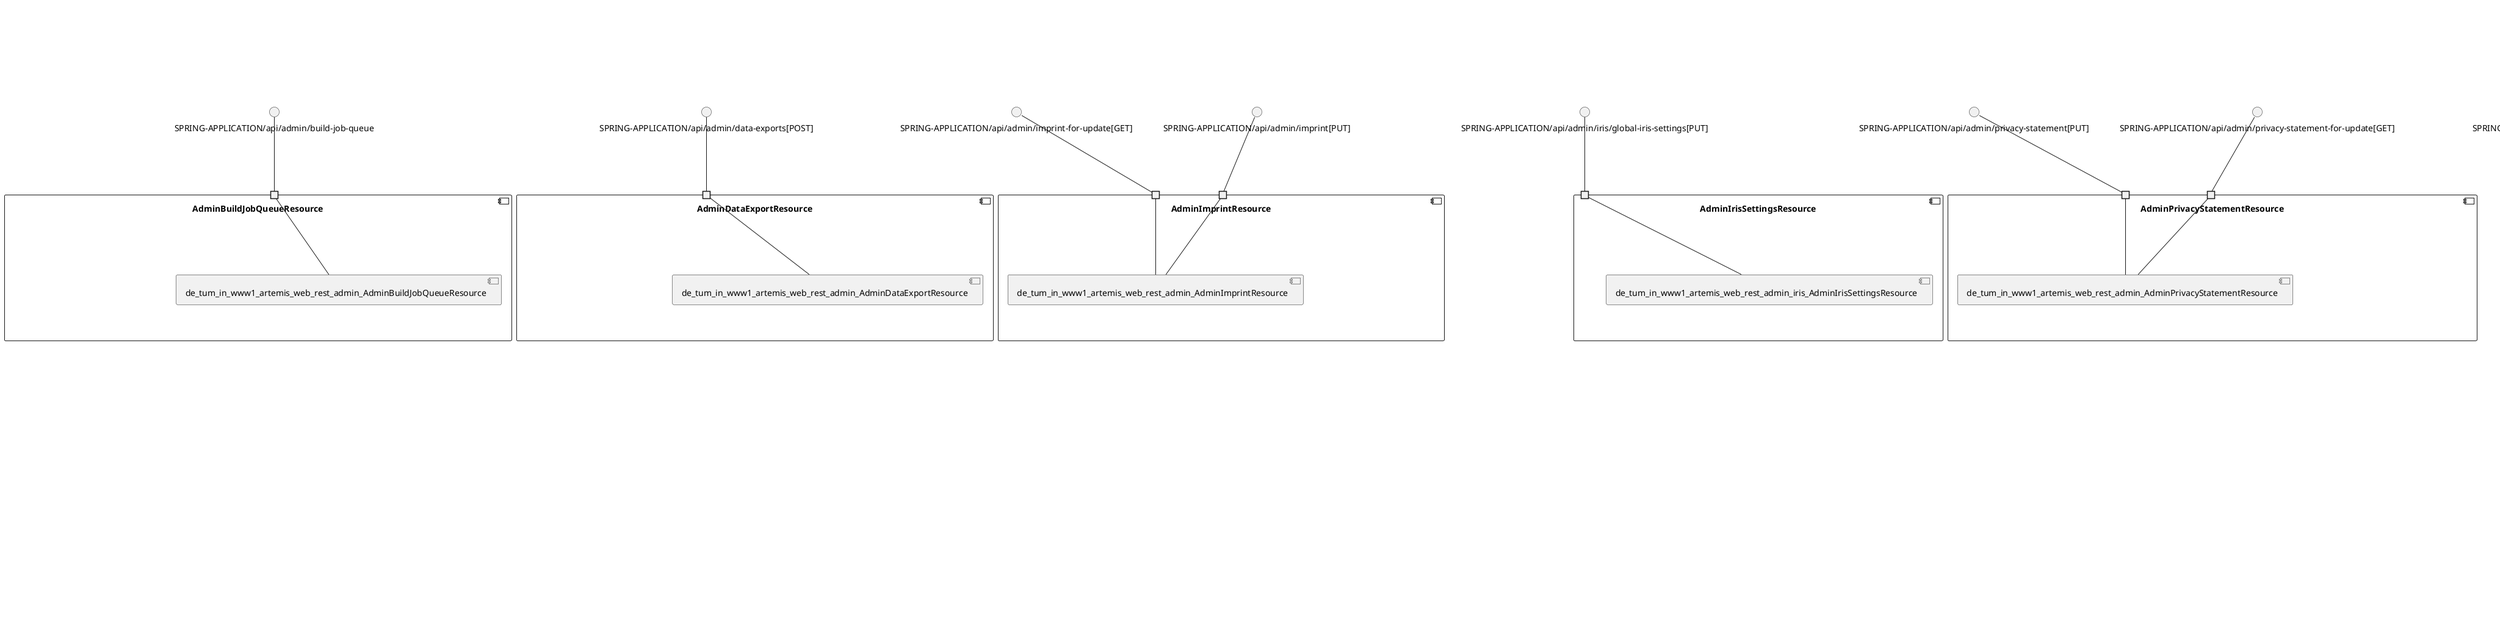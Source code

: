 @startuml
skinparam fixCircleLabelOverlapping true
component "AbstractQuizSubmissionService\n\n\n\n\n\n" {
[de_tum_in_www1_artemis_service_AbstractQuizSubmissionService]
}
component "AccountService\n\n\n\n\n\n" {
[de_tum_in_www1_artemis_service_AccountService]
}
component "AdminBuildJobQueueResource\n\n\n\n\n\n" {
[de_tum_in_www1_artemis_web_rest_admin_AdminBuildJobQueueResource]
portin " " as AdminBuildJobQueueResource.requires.SPRING_APPLICATION_api_admin_build_job_queue
"AdminBuildJobQueueResource.requires.SPRING_APPLICATION_api_admin_build_job_queue"--[de_tum_in_www1_artemis_web_rest_admin_AdminBuildJobQueueResource]
}
interface "SPRING-APPLICATION/api/admin/build-job-queue" as interface.SPRING_APPLICATION_api_admin_build_job_queue
interface.SPRING_APPLICATION_api_admin_build_job_queue--"AdminBuildJobQueueResource.requires.SPRING_APPLICATION_api_admin_build_job_queue"
component "AdminDataExportResource\n\n\n\n\n\n" {
[de_tum_in_www1_artemis_web_rest_admin_AdminDataExportResource]
portin " " as AdminDataExportResource.requires.SPRING_APPLICATION_api_admin_data_exports_POST_
"AdminDataExportResource.requires.SPRING_APPLICATION_api_admin_data_exports_POST_"--[de_tum_in_www1_artemis_web_rest_admin_AdminDataExportResource]
}
interface "SPRING-APPLICATION/api/admin/data-exports[POST]" as interface.SPRING_APPLICATION_api_admin_data_exports_POST_
interface.SPRING_APPLICATION_api_admin_data_exports_POST_--"AdminDataExportResource.requires.SPRING_APPLICATION_api_admin_data_exports_POST_"
component "AdminImprintResource\n\n\n\n\n\n" {
[de_tum_in_www1_artemis_web_rest_admin_AdminImprintResource]
portin " " as AdminImprintResource.requires.SPRING_APPLICATION_api_admin_imprint_for_update_GET_
portin " " as AdminImprintResource.requires.SPRING_APPLICATION_api_admin_imprint_PUT_
"AdminImprintResource.requires.SPRING_APPLICATION_api_admin_imprint_for_update_GET_"--[de_tum_in_www1_artemis_web_rest_admin_AdminImprintResource]
"AdminImprintResource.requires.SPRING_APPLICATION_api_admin_imprint_PUT_"--[de_tum_in_www1_artemis_web_rest_admin_AdminImprintResource]
}
interface "SPRING-APPLICATION/api/admin/imprint-for-update[GET]" as interface.SPRING_APPLICATION_api_admin_imprint_for_update_GET_
interface.SPRING_APPLICATION_api_admin_imprint_for_update_GET_--"AdminImprintResource.requires.SPRING_APPLICATION_api_admin_imprint_for_update_GET_"
interface "SPRING-APPLICATION/api/admin/imprint[PUT]" as interface.SPRING_APPLICATION_api_admin_imprint_PUT_
interface.SPRING_APPLICATION_api_admin_imprint_PUT_--"AdminImprintResource.requires.SPRING_APPLICATION_api_admin_imprint_PUT_"
component "AdminIrisSettingsResource\n\n\n\n\n\n" {
[de_tum_in_www1_artemis_web_rest_admin_iris_AdminIrisSettingsResource]
portin " " as AdminIrisSettingsResource.requires.SPRING_APPLICATION_api_admin_iris_global_iris_settings_PUT_
"AdminIrisSettingsResource.requires.SPRING_APPLICATION_api_admin_iris_global_iris_settings_PUT_"--[de_tum_in_www1_artemis_web_rest_admin_iris_AdminIrisSettingsResource]
}
interface "SPRING-APPLICATION/api/admin/iris/global-iris-settings[PUT]" as interface.SPRING_APPLICATION_api_admin_iris_global_iris_settings_PUT_
interface.SPRING_APPLICATION_api_admin_iris_global_iris_settings_PUT_--"AdminIrisSettingsResource.requires.SPRING_APPLICATION_api_admin_iris_global_iris_settings_PUT_"
component "AdminPrivacyStatementResource\n\n\n\n\n\n" {
[de_tum_in_www1_artemis_web_rest_admin_AdminPrivacyStatementResource]
portin " " as AdminPrivacyStatementResource.requires.SPRING_APPLICATION_api_admin_privacy_statement_PUT_
portin " " as AdminPrivacyStatementResource.requires.SPRING_APPLICATION_api_admin_privacy_statement_for_update_GET_
"AdminPrivacyStatementResource.requires.SPRING_APPLICATION_api_admin_privacy_statement_PUT_"--[de_tum_in_www1_artemis_web_rest_admin_AdminPrivacyStatementResource]
"AdminPrivacyStatementResource.requires.SPRING_APPLICATION_api_admin_privacy_statement_for_update_GET_"--[de_tum_in_www1_artemis_web_rest_admin_AdminPrivacyStatementResource]
}
interface "SPRING-APPLICATION/api/admin/privacy-statement[PUT]" as interface.SPRING_APPLICATION_api_admin_privacy_statement_PUT_
interface.SPRING_APPLICATION_api_admin_privacy_statement_PUT_--"AdminPrivacyStatementResource.requires.SPRING_APPLICATION_api_admin_privacy_statement_PUT_"
interface "SPRING-APPLICATION/api/admin/privacy-statement-for-update[GET]" as interface.SPRING_APPLICATION_api_admin_privacy_statement_for_update_GET_
interface.SPRING_APPLICATION_api_admin_privacy_statement_for_update_GET_--"AdminPrivacyStatementResource.requires.SPRING_APPLICATION_api_admin_privacy_statement_for_update_GET_"
component "AdminStatisticsResource\n\n\n\n\n\n" {
[de_tum_in_www1_artemis_web_rest_admin_AdminStatisticsResource]
portin " " as AdminStatisticsResource.requires.SPRING_APPLICATION_api_admin_management_statistics_data_GET_
"AdminStatisticsResource.requires.SPRING_APPLICATION_api_admin_management_statistics_data_GET_"--[de_tum_in_www1_artemis_web_rest_admin_AdminStatisticsResource]
}
interface "SPRING-APPLICATION/api/admin/management/statistics/data[GET]" as interface.SPRING_APPLICATION_api_admin_management_statistics_data_GET_
interface.SPRING_APPLICATION_api_admin_management_statistics_data_GET_--"AdminStatisticsResource.requires.SPRING_APPLICATION_api_admin_management_statistics_data_GET_"
component "AdminSystemNotificationResource\n\n\n\n\n\n" {
[de_tum_in_www1_artemis_web_rest_admin_AdminSystemNotificationResource]
[de_tum_in_www1_artemis_web_rest_SystemNotificationResource]
[de_tum_in_www1_artemis_service_SystemNotificationService]
[de_tum_in_www1_artemis_repository_SystemNotificationRepository]
portin " " as AdminSystemNotificationResource.requires.SPRING_APPLICATION_api_system_notifications_GET_
portin " " as AdminSystemNotificationResource.requires.SPRING_APPLICATION_api_admin_system_notifications
[de_tum_in_www1_artemis_web_rest_admin_AdminSystemNotificationResource]..>[de_tum_in_www1_artemis_repository_SystemNotificationRepository] : requires
[de_tum_in_www1_artemis_web_rest_SystemNotificationResource]..>[de_tum_in_www1_artemis_repository_SystemNotificationRepository] : requires
[de_tum_in_www1_artemis_service_SystemNotificationService]..>[de_tum_in_www1_artemis_repository_SystemNotificationRepository] : requires
"AdminSystemNotificationResource.requires.SPRING_APPLICATION_api_admin_system_notifications"--[de_tum_in_www1_artemis_web_rest_admin_AdminSystemNotificationResource]
"AdminSystemNotificationResource.requires.SPRING_APPLICATION_api_system_notifications_GET_"--[de_tum_in_www1_artemis_web_rest_SystemNotificationResource]
}
interface "SPRING-APPLICATION/api/admin/system-notifications" as interface.SPRING_APPLICATION_api_admin_system_notifications
interface.SPRING_APPLICATION_api_admin_system_notifications--"AdminSystemNotificationResource.requires.SPRING_APPLICATION_api_admin_system_notifications"
interface "SPRING-APPLICATION/api/system-notifications[GET]" as interface.SPRING_APPLICATION_api_system_notifications_GET_
interface.SPRING_APPLICATION_api_system_notifications_GET_--"AdminSystemNotificationResource.requires.SPRING_APPLICATION_api_system_notifications_GET_"
component "AeolusBuildPlanService\n\n\n\n\n\n" {
[de_tum_in_www1_artemis_service_connectors_aeolus_AeolusBuildPlanService]
}
component "AeolusTemplateResource\n\n\n\n\n\n" {
[de_tum_in_www1_artemis_web_rest_AeolusTemplateResource]
}
component "AeolusTemplateService\n\n\n\n\n\n" {
[de_tum_in_www1_artemis_service_connectors_aeolus_AeolusTemplateService]
}
component "AndroidAppSiteAssociationResource\n\n\n\n\n\n" {
[de_tum_in_www1_artemis_web_rest_AndroidAppSiteAssociationResource]
portin " " as AndroidAppSiteAssociationResource.requires.SPRING_APPLICATION__well_known_assetlinks_json_GET_
"AndroidAppSiteAssociationResource.requires.SPRING_APPLICATION__well_known_assetlinks_json_GET_"--[de_tum_in_www1_artemis_web_rest_AndroidAppSiteAssociationResource]
}
interface "SPRING-APPLICATION/_well-known/assetlinks_json[GET]" as interface.SPRING_APPLICATION__well_known_assetlinks_json_GET_
interface.SPRING_APPLICATION__well_known_assetlinks_json_GET_--"AndroidAppSiteAssociationResource.requires.SPRING_APPLICATION__well_known_assetlinks_json_GET_"
component "AnswerMessageResource\n\n\n\n\n\n" {
[de_tum_in_www1_artemis_web_rest_metis_AnswerMessageResource]
portin " " as AnswerMessageResource.requires.SPRING_APPLICATION_api_courses_DELETE_
portin " " as AnswerMessageResource.requires.SPRING_APPLICATION_api_courses_PUT_
"AnswerMessageResource.requires.SPRING_APPLICATION_api_courses_PUT_"--[de_tum_in_www1_artemis_web_rest_metis_AnswerMessageResource]
"AnswerMessageResource.requires.SPRING_APPLICATION_api_courses_DELETE_"--[de_tum_in_www1_artemis_web_rest_metis_AnswerMessageResource]
}
interface "SPRING-APPLICATION/api/courses[PUT]" as interface.SPRING_APPLICATION_api_courses_PUT_
interface.SPRING_APPLICATION_api_courses_PUT_--"AnswerMessageResource.requires.SPRING_APPLICATION_api_courses_PUT_"
interface "SPRING-APPLICATION/api/courses[DELETE]" as interface.SPRING_APPLICATION_api_courses_DELETE_
interface.SPRING_APPLICATION_api_courses_DELETE_--"AnswerMessageResource.requires.SPRING_APPLICATION_api_courses_DELETE_"
component "AnswerPostResource\n\n\n\n\n\n" {
[de_tum_in_www1_artemis_web_rest_metis_AnswerPostResource]
portin " " as AnswerPostResource.requires.SPRING_APPLICATION_api_courses_DELETE_
portin " " as AnswerPostResource.requires.SPRING_APPLICATION_api_courses_PUT_
"AnswerPostResource.requires.SPRING_APPLICATION_api_courses_PUT_"--[de_tum_in_www1_artemis_web_rest_metis_AnswerPostResource]
"AnswerPostResource.requires.SPRING_APPLICATION_api_courses_DELETE_"--[de_tum_in_www1_artemis_web_rest_metis_AnswerPostResource]
}
interface "SPRING-APPLICATION/api/courses[PUT]" as interface.SPRING_APPLICATION_api_courses_PUT_
interface.SPRING_APPLICATION_api_courses_PUT_--"AnswerPostResource.requires.SPRING_APPLICATION_api_courses_PUT_"
interface "SPRING-APPLICATION/api/courses[DELETE]" as interface.SPRING_APPLICATION_api_courses_DELETE_
interface.SPRING_APPLICATION_api_courses_DELETE_--"AnswerPostResource.requires.SPRING_APPLICATION_api_courses_DELETE_"
component "ApollonConversionResource\n\n\n\n\n\n" {
[de_tum_in_www1_artemis_web_rest_ApollonConversionResource]
portin " " as ApollonConversionResource.requires.SPRING_APPLICATION_api_apollon_convert_to_pdf_POST_
"ApollonConversionResource.requires.SPRING_APPLICATION_api_apollon_convert_to_pdf_POST_"--[de_tum_in_www1_artemis_web_rest_ApollonConversionResource]
}
interface "SPRING-APPLICATION/api/apollon/convert-to-pdf[POST]" as interface.SPRING_APPLICATION_api_apollon_convert_to_pdf_POST_
interface.SPRING_APPLICATION_api_apollon_convert_to_pdf_POST_--"ApollonConversionResource.requires.SPRING_APPLICATION_api_apollon_convert_to_pdf_POST_"
component "ApollonConversionService\n\n\n\n\n\n" {
[de_tum_in_www1_artemis_service_connectors_apollon_ApollonConversionService]
}
component "AppleAppSiteAssociationResource\n\n\n\n\n\n" {
[de_tum_in_www1_artemis_web_rest_AppleAppSiteAssociationResource]
portin " " as AppleAppSiteAssociationResource.requires.SPRING_APPLICATION__well_known_apple_app_site_association_GET_
"AppleAppSiteAssociationResource.requires.SPRING_APPLICATION__well_known_apple_app_site_association_GET_"--[de_tum_in_www1_artemis_web_rest_AppleAppSiteAssociationResource]
}
interface "SPRING-APPLICATION/_well-known/apple-app-site-association[GET]" as interface.SPRING_APPLICATION__well_known_apple_app_site_association_GET_
interface.SPRING_APPLICATION__well_known_apple_app_site_association_GET_--"AppleAppSiteAssociationResource.requires.SPRING_APPLICATION__well_known_apple_app_site_association_GET_"
component "AthenaFeedbackSendingService\n\n\n\n\n\n" {
[de_tum_in_www1_artemis_service_connectors_athena_AthenaFeedbackSendingService]
}
component "AthenaFeedbackSuggestionsService\n\n\n\n\n\n" {
[de_tum_in_www1_artemis_service_connectors_athena_AthenaFeedbackSuggestionsService]
}
component "AthenaModuleUrlHelper\n\n\n\n\n\n" {
[de_tum_in_www1_artemis_service_connectors_athena_AthenaModuleUrlHelper]
}
component "AthenaSubmissionSelectionService\n\n\n\n\n\n" {
[de_tum_in_www1_artemis_service_connectors_athena_AthenaSubmissionSelectionService]
}
component "AuditEventService\n\n\n\n\n\n" {
[de_tum_in_www1_artemis_service_AuditEventService]
[de_tum_in_www1_artemis_repository_PersistenceAuditEventRepository]
[de_tum_in_www1_artemis_service_AuditEventService]..>[de_tum_in_www1_artemis_repository_PersistenceAuditEventRepository] : requires
}
component "AuditResource\n\n\n\n\n\n" {
[de_tum_in_www1_artemis_web_rest_admin_AuditResource]
portin " " as AuditResource.requires.SPRING_APPLICATION_api_admin_audits_GET_
"AuditResource.requires.SPRING_APPLICATION_api_admin_audits_GET_"--[de_tum_in_www1_artemis_web_rest_admin_AuditResource]
}
interface "SPRING-APPLICATION/api/admin/audits[GET]" as interface.SPRING_APPLICATION_api_admin_audits_GET_
interface.SPRING_APPLICATION_api_admin_audits_GET_--"AuditResource.requires.SPRING_APPLICATION_api_admin_audits_GET_"
component "AuthorizationTestService\n\n\n\n\n\n" {
[de_tum_in_www1_artemis_authorization_AuthorizationTestService]
}
component "BambooBuildPlanService\n\n\n\n\n\n" {
[de_tum_in_www1_artemis_service_connectors_bamboo_BambooBuildPlanService]
}
component "BambooBuildPlanUpdateService\n\n\n\n\n\n" {
[de_tum_in_www1_artemis_service_connectors_bitbucket_BambooBuildPlanUpdateService]
}
component "BambooInternalUrlService\n\n\n\n\n\n" {
[de_tum_in_www1_artemis_service_connectors_bamboo_BambooInternalUrlService]
}
component "BambooMigrationService\n\n\n\n\n\n" {
[de_tum_in_www1_artemis_config_migration_entries_BambooMigrationService]
}
component "BambooProgrammingLanguageFeatureService\n\n\n\n\n\n" {
[de_tum_in_www1_artemis_service_connectors_bamboo_BambooProgrammingLanguageFeatureService]
}
component "BambooResultService\n\n\n\n\n\n" {
[de_tum_in_www1_artemis_service_connectors_bamboo_BambooResultService]
}
component "BambooService\n\n\n\n\n\n" {
[de_tum_in_www1_artemis_service_connectors_bamboo_BambooService]
}
component "BambooTriggerService\n\n\n\n\n\n" {
[de_tum_in_www1_artemis_service_connectors_bamboo_BambooTriggerService]
}
component "ClientForwardResource\n\n\n\n\n\n" {
[de_tum_in_www1_artemis_web_rest_ClientForwardResource]
}
component "ConductAgreementService\n\n\n\n\n\n" {
[de_tum_in_www1_artemis_repository_ConductAgreementRepository]
[de_tum_in_www1_artemis_service_ConductAgreementService]
[de_tum_in_www1_artemis_service_ConductAgreementService]..>[de_tum_in_www1_artemis_repository_ConductAgreementRepository] : requires
}
component "DefaultTemplateUpgradeService\n\n\n\n\n\n" {
[de_tum_in_www1_artemis_service_programming_DefaultTemplateUpgradeService]
}
component "DragAndDropQuizAnswerConversionService\n\n\n\n\n\n" {
[de_tum_in_www1_artemis_service_DragAndDropQuizAnswerConversionService]
}
component "EntityFileService\n\n\n\n\n\n" {
[de_tum_in_www1_artemis_service_EntityFileService]
}
component "ExamResource\n\n\n\n\n\n" {
[de_tum_in_www1_artemis_repository_SolutionProgrammingExerciseParticipationRepository]
[de_tum_in_www1_artemis_repository_Lti13ResourceLaunchRepository]
[de_tum_in_www1_artemis_competency_CompetencyUtilService]
[de_tum_in_www1_artemis_service_hestia_behavioral_BehavioralTestCaseService]
[de_tum_in_www1_artemis_repository_ShortAnswerMappingRepository]
[de_tum_in_www1_artemis_service_SlideSplitterService]
[de_tum_in_www1_artemis_service_programming_ProgrammingMessagingService]
[de_tum_in_www1_artemis_web_rest_admin_AdminModelingExerciseResource]
[de_tum_in_www1_artemis_repository_hestia_ExerciseHintRepository]
[de_tum_in_www1_artemis_repository_CompetencyProgressRepository]
[de_tum_in_www1_artemis_service_SubmissionVersionService]
[de_tum_in_www1_artemis_repository_TextExerciseRepository]
[de_tum_in_www1_artemis_repository_metis_ReactionRepository]
[de_tum_in_www1_artemis_organization_OrganizationUtilService]
[de_tum_in_www1_artemis_service_FileUploadSubmissionService]
[de_tum_in_www1_artemis_service_ExampleSubmissionService]
[de_tum_in_www1_artemis_repository_ApollonDiagramRepository]
[de_tum_in_www1_artemis_repository_LtiOutcomeUrlRepository]
[de_tum_in_www1_artemis_repository_metis_PostRepository]
[de_tum_in_www1_artemis_repository_hestia_ProgrammingExerciseGitDiffReportRepository]
[de_tum_in_www1_artemis_repository_iris_IrisExercisePlanStepRepository]
[de_tum_in_www1_artemis_exam_ExamUtilService]
[de_tum_in_www1_artemis_web_rest_metis_conversation_ChannelResource]
[de_tum_in_www1_artemis_service_BuildLogEntryService]
[de_tum_in_www1_artemis_repository_QuizSubmissionRepository]
[de_tum_in_www1_artemis_repository_FileUploadSubmissionRepository]
[de_tum_in_www1_artemis_service_export_DataExportService]
[de_tum_in_www1_artemis_service_metis_conversation_GroupChatService]
[de_tum_in_www1_artemis_repository_GuidedTourSettingsRepository]
[de_tum_in_www1_artemis_repository_BuildPlanRepository]
[de_tum_in_www1_artemis_repository_DragItemRepository]
[de_tum_in_www1_artemis_repository_OrganizationRepository]
[de_tum_in_www1_artemis_service_scheduled_DataExportScheduleService]
[de_tum_in_www1_artemis_service_CompetencyProgressService]
[de_tum_in_www1_artemis_web_rest_ComplaintResponseResource]
[de_tum_in_www1_artemis_service_LectureService]
[de_tum_in_www1_artemis_repository_ExamLiveEventRepository]
[de_tum_in_www1_artemis_exercise_ExerciseUtilService]
[de_tum_in_www1_artemis_service_tutorialgroups_TutorialGroupScheduleService]
[de_tum_in_www1_artemis_service_FileUploadExerciseService]
[de_tum_in_www1_artemis_service_ExerciseDeletionService]
[de_tum_in_www1_artemis_localvcci_LocalVCLocalCITestService]
[de_tum_in_www1_artemis_service_connectors_athena_AthenaSubmissionSendingService]
[de_tum_in_www1_artemis_web_rest_AthenaResource]
[de_tum_in_www1_artemis_service_export_SubmissionExportService]
[de_tum_in_www1_artemis_repository_ProgrammingExerciseTestRepository]
[de_tum_in_www1_artemis_web_rest_StatisticsResource]
[de_tum_in_www1_artemis_repository_QuizPointStatisticRepository]
[de_tum_in_www1_artemis_repository_ExampleSubmissionRepository]
[de_tum_in_www1_artemis_web_rest_SubmissionResource]
[de_tum_in_www1_artemis_service_exam_ExamSessionService]
[de_tum_in_www1_artemis_service_metis_conversation_auth_ConversationAuthorizationService]
[de_tum_in_www1_artemis_exercise_fileuploadexercise_FileUploadExerciseUtilService]
[de_tum_in_www1_artemis_web_rest_QuizPoolResource]
[de_tum_in_www1_artemis_util_ExerciseIntegrationTestUtils]
[de_tum_in_www1_artemis_service_GradingScaleService]
[de_tum_in_www1_artemis_service_ExerciseScoresChartService]
[de_tum_in_www1_artemis_web_rest_NotificationSettingsResource]
[de_tum_in_www1_artemis_repository_metis_conversation_GroupChatRepository]
[de_tum_in_www1_artemis_competency_LearningPathUtilService]
[de_tum_in_www1_artemis_web_rest_ExamResource]
[de_tum_in_www1_artemis_web_rest_ProgrammingAssessmentResource]
[de_tum_in_www1_artemis_web_rest_admin_AdminUserResource]
[de_tum_in_www1_artemis_service_ConsistencyCheckTestService]
[de_tum_in_www1_artemis_repository_ProgrammingExerciseStudentParticipationTestRepository]
[de_tum_in_www1_artemis_service_programming_ProgrammingExerciseImportService]
[de_tum_in_www1_artemis_service_ModelingSubmissionService]
[de_tum_in_www1_artemis_repository_metis_ConversationParticipantRepository]
[de_tum_in_www1_artemis_web_rest_GradingScaleResource]
[de_tum_in_www1_artemis_service_tutorialgroups_TutorialGroupChannelManagementService]
[de_tum_in_www1_artemis_service_programming_JavaTemplateUpgradeService]
[de_tum_in_www1_artemis_repository_plagiarism_PlagiarismResultRepository]
[de_tum_in_www1_artemis_service_exam_StudentExamService]
[de_tum_in_www1_artemis_service_connectors_localci_LocalCIBuildJobManagementService]
[de_tum_in_www1_artemis_web_rest_AttachmentResource]
[de_tum_in_www1_artemis_web_rest_ProgrammingExerciseTestCaseResource]
[de_tum_in_www1_artemis_service_notifications_NotificationSettingsService]
[de_tum_in_www1_artemis_service_connectors_jenkins_build_plan_JenkinsBuildPlanService]
[de_tum_in_www1_artemis_service_exam_ExamUserService]
[de_tum_in_www1_artemis_repository_UserRepository]
[de_tum_in_www1_artemis_service_ModelingExerciseService]
[de_tum_in_www1_artemis_service_programming_ProgrammingExerciseImportBasicService]
[de_tum_in_www1_artemis_service_connectors_SAML2Service]
[de_tum_in_www1_artemis_service_scheduled_cache_quiz_QuizScheduleService]
[de_tum_in_www1_artemis_service_learningpath_LearningPathService]
[de_tum_in_www1_artemis_repository_metis_conversation_OneToOneChatRepository]
[de_tum_in_www1_artemis_service_exam_ExamLiveEventsService]
[de_tum_in_www1_artemis_service_hestia_TestwiseCoverageService]
[de_tum_in_www1_artemis_repository_TextUnitRepository]
[de_tum_in_www1_artemis_web_rest_metis_conversation_ConversationResource]
[de_tum_in_www1_artemis_web_rest_StaticCodeAnalysisResource]
[de_tum_in_www1_artemis_repository_hestia_CoverageFileReportRepository]
[de_tum_in_www1_artemis_web_rest_ModelingExerciseResource]
[de_tum_in_www1_artemis_repository_QuizGroupRepository]
[de_tum_in_www1_artemis_repository_metis_conversation_ConversationRepository]
[de_tum_in_www1_artemis_repository_AuxiliaryRepositoryRepository]
[de_tum_in_www1_artemis_web_rest_OrganizationResource]
[de_tum_in_www1_artemis_web_rest_ExerciseScoresChartResource]
[de_tum_in_www1_artemis_service_metis_conversation_ChannelService]
[de_tum_in_www1_artemis_repository_iris_IrisSessionRepository]
[de_tum_in_www1_artemis_repository_LectureUnitRepository]
[de_tum_in_www1_artemis_repository_UserTestRepository]
[de_tum_in_www1_artemis_service_connectors_gitlabci_GitLabCIService]
[de_tum_in_www1_artemis_service_connectors_lti_Lti13Service]
[de_tum_in_www1_artemis_service_TextExerciseImportService]
[de_tum_in_www1_artemis_web_rest_iris_IrisChatSessionResource]
[de_tum_in_www1_artemis_web_rest_ProgrammingExerciseGradingResource]
[de_tum_in_www1_artemis_web_rest_hestia_ProgrammingExerciseTaskResource]
[de_tum_in_www1_artemis_service_ResultService]
[de_tum_in_www1_artemis_service_QuizPoolService]
[de_tum_in_www1_artemis_web_rest_admin_AdminExamResource]
[de_tum_in_www1_artemis_service_plagiarism_PlagiarismCaseService]
[de_tum_in_www1_artemis_repository_AttachmentRepository]
[de_tum_in_www1_artemis_user_UserTestService]
[de_tum_in_www1_artemis_web_rest_lecture_OnlineUnitResource]
[de_tum_in_www1_artemis_repository_QuizBatchRepository]
[de_tum_in_www1_artemis_util_IrisUtilTestService]
[de_tum_in_www1_artemis_repository_StaticCodeAnalysisCategoryRepository]
[de_tum_in_www1_artemis_web_rest_ConsistencyCheckResource]
[de_tum_in_www1_artemis_web_rest_UserResource]
[de_tum_in_www1_artemis_web_rest_TutorParticipationResource]
[de_tum_in_www1_artemis_web_rest_ProgrammingSubmissionResource]
[de_tum_in_www1_artemis_service_QuizSubmissionService]
[de_tum_in_www1_artemis_repository_AuthorityRepository]
[de_tum_in_www1_artemis_service_metis_conversation_auth_ChannelAuthorizationService]
[de_tum_in_www1_artemis_service_ComplaintResponseService]
[de_tum_in_www1_artemis_service_CourseService]
[de_tum_in_www1_artemis_repository_LearningPathRepository]
[de_tum_in_www1_artemis_service_notifications_TutorialGroupNotificationService]
[de_tum_in_www1_artemis_web_rest_hestia_ProgrammingExerciseGitDiffReportResource]
[de_tum_in_www1_artemis_service_StaticCodeAnalysisService]
[de_tum_in_www1_artemis_service_tutorialgroups_TutorialGroupService]
[de_tum_in_www1_artemis_service_QuizBatchService]
[de_tum_in_www1_artemis_repository_CompetencyRepository]
[de_tum_in_www1_artemis_service_connectors_gitlab_GitLabService]
[de_tum_in_www1_artemis_service_QuizExerciseService]
[de_tum_in_www1_artemis_service_ModelingExerciseImportService]
[de_tum_in_www1_artemis_repository_ParticipationRepository]
[de_tum_in_www1_artemis_web_rest_LectureResource]
[de_tum_in_www1_artemis_service_AssessmentService]
[de_tum_in_www1_artemis_repository_GradingCriterionRepository]
[de_tum_in_www1_artemis_assessment_ComplaintUtilService]
[de_tum_in_www1_artemis_service_StatisticsService]
[de_tum_in_www1_artemis_repository_metis_AnswerPostRepository]
[de_tum_in_www1_artemis_service_iris_IrisRateLimitService]
[de_tum_in_www1_artemis_service_learningpath_LearningPathNgxService]
[de_tum_in_www1_artemis_service_metis_conversation_ConversationService]
[de_tum_in_www1_artemis_service_TutorLeaderboardService]
[de_tum_in_www1_artemis_exercise_quizexercise_QuizExerciseUtilService]
[de_tum_in_www1_artemis_exercise_programmingexercise_ProgrammingExerciseIntegrationTestService]
[de_tum_in_www1_artemis_connector_BitbucketRequestMockProvider]
[de_tum_in_www1_artemis_web_rest_lecture_AttachmentUnitResource]
[de_tum_in_www1_artemis_service_hestia_ExerciseHintService]
[de_tum_in_www1_artemis_service_SubmissionService]
[de_tum_in_www1_artemis_service_exam_ExamRegistrationService]
[de_tum_in_www1_artemis_service_programming_ProgrammingExerciseService]
[de_tum_in_www1_artemis_repository_CourseRepository]
[de_tum_in_www1_artemis_util_ZipFileTestUtilService]
[de_tum_in_www1_artemis_repository_BuildLogEntryRepository]
[de_tum_in_www1_artemis_web_rest_CompetencyResource]
[de_tum_in_www1_artemis_service_notifications_push_notifications_FirebasePushNotificationService]
[de_tum_in_www1_artemis_web_rest_lecture_TextUnitResource]
[de_tum_in_www1_artemis_repository_ProgrammingExerciseTestCaseRepository]
[de_tum_in_www1_artemis_web_rest_ProgrammingExerciseExportImportResource]
[de_tum_in_www1_artemis_web_rest_tutorialgroups_TutorialGroupSessionResource]
[de_tum_in_www1_artemis_service_connectors_localci_LocalCISharedBuildJobQueueService]
[de_tum_in_www1_artemis_web_rest_NotificationResource]
[de_tum_in_www1_artemis_service_exam_ExamImportService]
[de_tum_in_www1_artemis_service_programming_AuxiliaryRepositoryService]
[de_tum_in_www1_artemis_service_connectors_lti_Lti10Service]
[de_tum_in_www1_artemis_repository_SubmittedAnswerRepository]
[de_tum_in_www1_artemis_repository_iris_IrisMessageRepository]
[de_tum_in_www1_artemis_repository_SubmissionVersionRepository]
[de_tum_in_www1_artemis_service_connectors_lti_LtiService]
[de_tum_in_www1_artemis_web_rest_ProgrammingExercisePlagiarismResource]
[de_tum_in_www1_artemis_web_rest_plagiarism_PlagiarismCaseResource]
[de_tum_in_www1_artemis_service_metis_conversation_auth_OneToOneChatAuthorizationService]
[de_tum_in_www1_artemis_repository_ModelingExerciseRepository]
[de_tum_in_www1_artemis_service_metis_AnswerPostService]
[de_tum_in_www1_artemis_web_rest_ExerciseResource]
[de_tum_in_www1_artemis_web_rest_RatingResource]
[de_tum_in_www1_artemis_repository_TextBlockRepository]
[de_tum_in_www1_artemis_lecture_LectureUtilService]
[de_tum_in_www1_artemis_exercise_programmingexercise_ProgrammingSubmissionAndResultIntegrationTestService]
[de_tum_in_www1_artemis_web_rest_ExampleSubmissionResource]
[de_tum_in_www1_artemis_repository_ExerciseRepository]
[de_tum_in_www1_artemis_repository_TeamScoreRepository]
[de_tum_in_www1_artemis_web_rest_iris_IrisCodeEditorSessionResource]
[de_tum_in_www1_artemis_service_FileUploadExerciseImportService]
[de_tum_in_www1_artemis_repository_FileUploadExerciseRepository]
[de_tum_in_www1_artemis_service_scheduled_AthenaScheduleService]
[de_tum_in_www1_artemis_web_rest_ProgrammingExerciseParticipationResource]
[de_tum_in_www1_artemis_web_rest_TutorEffortResource]
[de_tum_in_www1_artemis_service_ParticipantScoreService]
[de_tum_in_www1_artemis_service_exam_ExamDateService]
[de_tum_in_www1_artemis_web_rest_StudentExamResource]
[de_tum_in_www1_artemis_service_export_DataExportCommunicationDataService]
[de_tum_in_www1_artemis_repository_ExamUserRepository]
[de_tum_in_www1_artemis_repository_plagiarism_PlagiarismSubmissionRepository]
[de_tum_in_www1_artemis_web_rest_open_PublicAccountResource]
[de_tum_in_www1_artemis_service_hestia_CodeHintService]
[de_tum_in_www1_artemis_service_ParticipationAuthorizationCheckService]
[de_tum_in_www1_artemis_repository_tutorialgroups_TutorialGroupSessionRepository]
[de_tum_in_www1_artemis_service_connectors_jenkins_JenkinsUserManagementService]
[de_tum_in_www1_artemis_repository_metis_conversation_ChannelRepository]
[de_tum_in_www1_artemis_repository_TutorParticipationRepository]
[de_tum_in_www1_artemis_web_rest_hestia_CoverageReportResource]
[de_tum_in_www1_artemis_service_hestia_structural_StructuralTestCaseService]
[de_tum_in_www1_artemis_course_CourseUtilService]
[de_tum_in_www1_artemis_service_TextSubmissionService]
[de_tum_in_www1_artemis_service_RatingService]
[de_tum_in_www1_artemis_repository_ExamRepository]
[de_tum_in_www1_artemis_web_rest_tutorialgroups_TutorialGroupsConfigurationResource]
[de_tum_in_www1_artemis_post_ConversationUtilService]
[de_tum_in_www1_artemis_course_CourseTestService]
[de_tum_in_www1_artemis_web_rest_GradeStepResource]
[de_tum_in_www1_artemis_web_rest_TeamResource]
[de_tum_in_www1_artemis_web_rest_ProgrammingExerciseResource]
[de_tum_in_www1_artemis_web_websocket_team_ParticipationTeamWebsocketService]
[de_tum_in_www1_artemis_repository_LectureUnitCompletionRepository]
[de_tum_in_www1_artemis_service_export_CourseExamExportService]
[de_tum_in_www1_artemis_service_hestia_ProgrammingExerciseTaskService]
[de_tum_in_www1_artemis_service_notifications_push_notifications_ApplePushNotificationService]
[de_tum_in_www1_artemis_repository_tutorialgroups_TutorialGroupRegistrationRepository]
[de_tum_in_www1_artemis_tutorialgroups_TutorialGroupUtilService]
[de_tum_in_www1_artemis_repository_ExerciseGroupRepository]
[de_tum_in_www1_artemis_web_rest_TextSubmissionResource]
[de_tum_in_www1_artemis_repository_ProgrammingExerciseRepository]
[de_tum_in_www1_artemis_exercise_programmingexercise_ContinuousIntegrationTestService]
[de_tum_in_www1_artemis_exercise_textexercise_TextExerciseUtilService]
[de_tum_in_www1_artemis_service_notifications_GroupNotificationService]
[de_tum_in_www1_artemis_repository_hestia_TestwiseCoverageReportEntryRepository]
[de_tum_in_www1_artemis_service_ConsistencyCheckService]
[de_tum_in_www1_artemis_web_rest_metis_ConversationMessageResource]
[de_tum_in_www1_artemis_plagiarism_PlagiarismUtilService]
[de_tum_in_www1_artemis_repository_plagiarism_PlagiarismCaseRepository]
[de_tum_in_www1_artemis_exercise_programmingexercise_ProgrammingExerciseResultTestService]
[de_tum_in_www1_artemis_repository_iris_IrisChatSessionRepository]
[de_tum_in_www1_artemis_service_iris_IrisSessionService]
[de_tum_in_www1_artemis_service_connectors_lti_LtiDynamicRegistrationService]
[de_tum_in_www1_artemis_web_rest_QuizSubmissionResource]
[de_tum_in_www1_artemis_repository_NotificationRepository]
[de_tum_in_www1_artemis_web_rest_admin_AdminCourseResource]
[de_tum_in_www1_artemis_web_rest_CourseResource]
[de_tum_in_www1_artemis_repository_TextAssessmentEventRepository]
[de_tum_in_www1_artemis_service_metis_conversation_OneToOneChatService]
[de_tum_in_www1_artemis_repository_DragAndDropMappingRepository]
[de_tum_in_www1_artemis_service_programming_ProgrammingExerciseGradingService]
[de_tum_in_www1_artemis_service_programming_ProgrammingSubmissionService]
[de_tum_in_www1_artemis_repository_LectureRepository]
[de_tum_in_www1_artemis_repository_tutorialgroups_TutorialGroupNotificationRepository]
[de_tum_in_www1_artemis_web_rest_FileUploadSubmissionResource]
[de_tum_in_www1_artemis_service_iris_session_IrisHestiaSessionService]
[de_tum_in_www1_artemis_web_rest_LtiResource]
[de_tum_in_www1_artemis_service_user_UserService]
[de_tum_in_www1_artemis_service_user_UserCreationService]
[de_tum_in_www1_artemis_service_messaging_InstanceMessageReceiveService]
[de_tum_in_www1_artemis_repository_StudentExamRepository]
[de_tum_in_www1_artemis_repository_TextSubmissionRepository]
[de_tum_in_www1_artemis_service_learningpath_LearningPathRecommendationService]
[de_tum_in_www1_artemis_service_compass_CompassService]
[de_tum_in_www1_artemis_repository_iris_IrisCodeEditorSessionRepository]
[de_tum_in_www1_artemis_web_rest_BuildPlanResource]
[de_tum_in_www1_artemis_web_rest_TextAssessmentEventResource]
[de_tum_in_www1_artemis_web_rest_AccountResource]
[de_tum_in_www1_artemis_domain_Repository]
[de_tum_in_www1_artemis_repository_ProgrammingExerciseStudentParticipationRepository]
[de_tum_in_www1_artemis_service_iris_session_IrisChatSessionService]
[de_tum_in_www1_artemis_service_user_AuthorityService]
[de_tum_in_www1_artemis_repository_BuildLogStatisticsEntryRepository]
[de_tum_in_www1_artemis_service_programming_ProgrammingExerciseParticipationService]
[de_tum_in_www1_artemis_service_scheduled_PushNotificationDeviceConfigurationCleanupService]
[de_tum_in_www1_artemis_service_connectors_athena_AthenaRepositoryExportService]
[de_tum_in_www1_artemis_web_rest_ParticipantScoreResource]
[de_tum_in_www1_artemis_repository_ModelClusterRepository]
[de_tum_in_www1_artemis_repository_plagiarism_PlagiarismComparisonRepository]
[de_tum_in_www1_artemis_service_LectureUnitProcessingService]
[de_tum_in_www1_artemis_repository_hestia_CodeHintRepository]
[de_tum_in_www1_artemis_service_connectors_bitbucket_BitbucketService]
[de_tum_in_www1_artemis_service_notifications_SingleUserNotificationService]
[de_tum_in_www1_artemis_repository_SingleUserNotificationRepository]
[de_tum_in_www1_artemis_util_RequestUtilService]
[de_tum_in_www1_artemis_service_export_DataExportExamCreationService]
[de_tum_in_www1_artemis_service_metis_PostService]
[de_tum_in_www1_artemis_web_rest_LearningPathResource]
[de_tum_in_www1_artemis_web_rest_metis_conversation_GroupChatResource]
[de_tum_in_www1_artemis_service_exam_ExamDeletionService]
[de_tum_in_www1_artemis_service_plagiarism_PlagiarismDetectionService]
[de_tum_in_www1_artemis_repository_GradingScaleRepository]
[de_tum_in_www1_artemis_service_ParticipationService]
[de_tum_in_www1_artemis_exercise_programmingexercise_ProgrammingExerciseTestService]
[de_tum_in_www1_artemis_service_hestia_ProgrammingExerciseGitDiffReportService]
[de_tum_in_www1_artemis_repository_tutorialgroups_TutorialGroupsConfigurationRepository]
[de_tum_in_www1_artemis_service_ExerciseService]
[de_tum_in_www1_artemis_service_PresentationPointsCalculationService]
[de_tum_in_www1_artemis_service_ExerciseDateService]
[de_tum_in_www1_artemis_repository_QuizPoolRepository]
[de_tum_in_www1_artemis_repository_OnlineUnitRepository]
[de_tum_in_www1_artemis_repository_QuizExerciseRepository]
[de_tum_in_www1_artemis_repository_SubmissionPolicyRepository]
[de_tum_in_www1_artemis_service_plagiarism_PlagiarismService]
[de_tum_in_www1_artemis_repository_iris_IrisMessageContentRepository]
[de_tum_in_www1_artemis_service_AuthorizationCheckService]
[de_tum_in_www1_artemis_repository_TemplateProgrammingExerciseParticipationRepository]
[de_tum_in_www1_artemis_repository_QuizQuestionRepository]
[de_tum_in_www1_artemis_service_exam_ExamSubmissionService]
[de_tum_in_www1_artemis_service_scheduled_UserScheduleService]
[de_tum_in_www1_artemis_web_rest_TextExerciseResource]
[de_tum_in_www1_artemis_service_iris_IrisMessageService]
[de_tum_in_www1_artemis_web_rest_push_notification_PushNotificationResource]
[de_tum_in_www1_artemis_service_connectors_localci_LocalCIBuildJobExecutionService]
[de_tum_in_www1_artemis_service_export_DataExportCreationService]
[de_tum_in_www1_artemis_service_export_DataExportQuizExerciseCreationService]
[de_tum_in_www1_artemis_service_OrganizationService]
[de_tum_in_www1_artemis_web_rest_open_PublicLtiResource]
[de_tum_in_www1_artemis_web_rest_QuizExerciseResource]
[de_tum_in_www1_artemis_repository_ModelElementRepository]
[de_tum_in_www1_artemis_service_notifications_ConversationNotificationService]
[de_tum_in_www1_artemis_web_rest_admin_AdminExerciseResource]
[de_tum_in_www1_artemis_web_rest_BuildJobQueueResource]
[de_tum_in_www1_artemis_web_rest_plagiarism_PlagiarismResource]
[de_tum_in_www1_artemis_service_exam_ExamService]
[de_tum_in_www1_artemis_util_PageableSearchUtilService]
[de_tum_in_www1_artemis_service_EmailSummaryService]
[de_tum_in_www1_artemis_web_rest_ResultResource]
[de_tum_in_www1_artemis_web_rest_hestia_ProgrammingExerciseSolutionEntryResource]
[de_tum_in_www1_artemis_web_rest_tutorialgroups_TutorialGroupFreePeriodResource]
[de_tum_in_www1_artemis_repository_OnlineCourseConfigurationRepository]
[de_tum_in_www1_artemis_service_TutorParticipationService]
[de_tum_in_www1_artemis_service_TutorEffortService]
[de_tum_in_www1_artemis_team_TeamUtilService]
[de_tum_in_www1_artemis_service_connectors_lti_LtiDeepLinkingService]
[de_tum_in_www1_artemis_repository_CustomAuditEventRepository]
[de_tum_in_www1_artemis_service_AssessmentDashboardService]
[de_tum_in_www1_artemis_web_rest_repository_RepositoryProgrammingExerciseParticipationResource]
[de_tum_in_www1_artemis_service_AttachmentUnitService]
[de_tum_in_www1_artemis_repository_DataExportRepository]
[de_tum_in_www1_artemis_service_exam_ExamAccessService]
[de_tum_in_www1_artemis_service_LectureUnitService]
[de_tum_in_www1_artemis_web_rest_SubmissionPolicyResource]
[de_tum_in_www1_artemis_repository_ComplaintRepository]
[de_tum_in_www1_artemis_util_HestiaUtilTestService]
[de_tum_in_www1_artemis_service_plagiarism_ContinuousPlagiarismControlService]
[de_tum_in_www1_artemis_service_scheduled_ModelingExerciseScheduleService]
[de_tum_in_www1_artemis_repository_NotificationSettingRepository]
[de_tum_in_www1_artemis_repository_ResultRepository]
[de_tum_in_www1_artemis_web_rest_FileResource]
[de_tum_in_www1_artemis_repository_ExerciseUnitRepository]
[de_tum_in_www1_artemis_repository_PushNotificationDeviceConfigurationRepository]
[de_tum_in_www1_artemis_web_rest_ModelingSubmissionResource]
[de_tum_in_www1_artemis_service_TeamService]
[de_tum_in_www1_artemis_repository_CompetencyRelationRepository]
[de_tum_in_www1_artemis_repository_hestia_CoverageReportRepository]
[de_tum_in_www1_artemis_repository_hestia_ProgrammingExerciseTaskRepository]
[de_tum_in_www1_artemis_repository_tutorialgroups_TutorialGroupRepository]
[de_tum_in_www1_artemis_service_exam_StudentExamAccessService]
[de_tum_in_www1_artemis_web_rest_DataExportResource]
[de_tum_in_www1_artemis_user_UserUtilService]
[de_tum_in_www1_artemis_service_QuizService]
[de_tum_in_www1_artemis_web_rest_BonusResource]
[de_tum_in_www1_artemis_web_rest_ExerciseGroupResource]
[de_tum_in_www1_artemis_participation_ParticipationUtilService]
[de_tum_in_www1_artemis_competency_CompetencyProgressUtilService]
[de_tum_in_www1_artemis_repository_RatingRepository]
[de_tum_in_www1_artemis_web_rest_TextAssessmentResource]
[de_tum_in_www1_artemis_web_rest_hestia_CodeHintResource]
[de_tum_in_www1_artemis_service_metis_AnswerMessageService]
[de_tum_in_www1_artemis_service_metis_conversation_ConversationDTOService]
[de_tum_in_www1_artemis_web_rest_open_PublicBuildPlanResource]
[de_tum_in_www1_artemis_service_ComplaintService]
[de_tum_in_www1_artemis_service_programming_ProgrammingExerciseTestCaseService]
[de_tum_in_www1_artemis_service_CourseScoreCalculationService]
[de_tum_in_www1_artemis_service_scheduled_NotificationScheduleService]
[de_tum_in_www1_artemis_service_exam_ExamQuizService]
[de_tum_in_www1_artemis_service_metis_ConversationMessagingService]
[de_tum_in_www1_artemis_service_programming_ProgrammingExerciseFeedbackCreationService]
[de_tum_in_www1_artemis_repository_ExamSessionRepository]
[de_tum_in_www1_artemis_repository_AttachmentUnitRepository]
[de_tum_in_www1_artemis_repository_tutorialgroups_TutorialGroupScheduleRepository]
[de_tum_in_www1_artemis_repository_tutorialgroups_TutorialGroupFreePeriodRepository]
[de_tum_in_www1_artemis_repository_metis_conversation_ConversationNotificationRepository]
[de_tum_in_www1_artemis_repository_StudentScoreRepository]
[de_tum_in_www1_artemis_service_scheduled_AutomaticProgrammingExerciseCleanupService]
[de_tum_in_www1_artemis_repository_GradeStepRepository]
[de_tum_in_www1_artemis_exercise_programmingexercise_ProgrammingExerciseUtilService]
[de_tum_in_www1_artemis_util_GitUtilService]
[de_tum_in_www1_artemis_web_rest_iris_IrisCodeEditorMessageResource]
[de_tum_in_www1_artemis_repository_FeedbackRepository]
[de_tum_in_www1_artemis_service_tutorialgroups_TutorialGroupsConfigurationService]
[de_tum_in_www1_artemis_repository_metis_ConversationMessageRepository]
[de_tum_in_www1_artemis_repository_ComplaintResponseRepository]
[de_tum_in_www1_artemis_web_rest_ComplaintResource]
[de_tum_in_www1_artemis_web_rest_iris_IrisMessageResource]
[de_tum_in_www1_artemis_repository_SubmissionRepository]
[de_tum_in_www1_artemis_web_rest_admin_AdminTextAssessmentEventResource]
[de_tum_in_www1_artemis_web_rest_lecture_VideoUnitResource]
[de_tum_in_www1_artemis_service_connectors_bitbucket_BitbucketUserManagementService]
[de_tum_in_www1_artemis_web_rest_FileUploadExerciseResource]
[de_tum_in_www1_artemis_repository_hestia_ExerciseHintActivationRepository]
[de_tum_in_www1_artemis_repository_StudentParticipationRepository]
[de_tum_in_www1_artemis_repository_ModelingSubmissionRepository]
[de_tum_in_www1_artemis_service_connectors_GitService]
[de_tum_in_www1_artemis_repository_QuizQuestionStatisticRepository]
[de_tum_in_www1_artemis_service_OnlineCourseConfigurationService]
[de_tum_in_www1_artemis_service_connectors_athena_AthenaDTOConverter]
[de_tum_in_www1_artemis_web_rest_open_PublicProgrammingSubmissionResource]
[de_tum_in_www1_artemis_service_scheduled_ParticipantScoreScheduleService]
[de_tum_in_www1_artemis_service_CompetencyService]
[de_tum_in_www1_artemis_StudentScoreUtilService]
[de_tum_in_www1_artemis_web_rest_tutorialgroups_TutorialGroupResource]
[de_tum_in_www1_artemis_service_metis_ReactionService]
[de_tum_in_www1_artemis_service_BonusService]
[de_tum_in_www1_artemis_service_UrlService]
[de_tum_in_www1_artemis_web_rest_ModelingAssessmentResource]
[de_tum_in_www1_artemis_repository_StatisticsRepository]
[de_tum_in_www1_artemis_repository_ParticipantScoreRepository]
[de_tum_in_www1_artemis_repository_TeamRepository]
[de_tum_in_www1_artemis_repository_SlideRepository]
[de_tum_in_www1_artemis_web_rest_iris_IrisSettingsResource]
[de_tum_in_www1_artemis_service_LectureImportService]
[de_tum_in_www1_artemis_service_SubmissionPolicyService]
[de_tum_in_www1_artemis_service_programming_ProgrammingTriggerService]
[de_tum_in_www1_artemis_web_rest_metis_conversation_OneToOneChatResource]
[de_tum_in_www1_artemis_web_rest_FileUploadAssessmentResource]
[de_tum_in_www1_artemis_exercise_modelingexercise_ModelingExerciseUtilService]
[de_tum_in_www1_artemis_service_export_DataExportExerciseCreationService]
[de_tum_in_www1_artemis_service_user_PasswordService]
[de_tum_in_www1_artemis_web_rest_lecture_LectureUnitResource]
[de_tum_in_www1_artemis_web_rest_hestia_ExerciseHintResource]
[de_tum_in_www1_artemis_service_export_QuizExerciseWithSubmissionsExportService]
[de_tum_in_www1_artemis_repository_hestia_ProgrammingExerciseSolutionEntryRepository]
[de_tum_in_www1_artemis_service_connectors_gitlab_GitLabUserManagementService]
[de_tum_in_www1_artemis_repository_BonusRepository]
[de_tum_in_www1_artemis_service_TextBlockService]
[de_tum_in_www1_artemis_web_rest_lecture_ExerciseUnitResource]
[de_tum_in_www1_artemis_assessment_GradingScaleUtilService]
[de_tum_in_www1_artemis_service_tutorialgroups_TutorialGroupFreePeriodService]
[de_tum_in_www1_artemis_service_plagiarism_ProgrammingPlagiarismDetectionService]
[de_tum_in_www1_artemis_service_QuizStatisticService]
[de_tum_in_www1_artemis_service_metis_conversation_auth_GroupChatAuthorizationService]
[de_tum_in_www1_artemis_web_rest_ExamUserResource]
[de_tum_in_www1_artemis_repository_ProgrammingSubmissionRepository]
[de_tum_in_www1_artemis_repository_VideoUnitRepository]
[de_tum_in_www1_artemis_service_export_ProgrammingExerciseExportService]
[de_tum_in_www1_artemis_service_scheduled_ProgrammingExerciseScheduleService]
[de_tum_in_www1_artemis_service_FilePathService]
[de_tum_in_www1_artemis_service_connectors_localvc_LocalVCServletService]
[de_tum_in_www1_artemis_web_rest_ApollonDiagramResource]
[de_tum_in_www1_artemis_service_iris_session_IrisCodeEditorSessionService]
[de_tum_in_www1_artemis_repository_GroupNotificationRepository]
[de_tum_in_www1_artemis_service_FileService]
[de_tum_in_www1_artemis_web_rest_ParticipationResource]
[de_tum_in_www1_artemis_service_TextExerciseService]
[de_tum_in_www1_artemis_web_rest_admin_AdminOrganizationResource]
portin " " as ExamResource.requires.SPRING_APPLICATION_api_courses___course_scores_GET_
portin " " as ExamResource.requires.SPRING_APPLICATION_api_programming_submissions___lock_GET_
portin " " as ExamResource.requires.SPRING_APPLICATION_api_text_exercises
portin " " as ExamResource.requires.SPRING_APPLICATION_api_exercises___submissions
portin " " as ExamResource.requires.SPRING_APPLICATION_api_participations_GET_
portin " " as ExamResource.requires.SPRING_APPLICATION_api_programming_exercises___build_plan_PUT_
portin " " as ExamResource.requires.SPRING_APPLICATION_api_exercises___file_upload_submissions
portin " " as ExamResource.requires.SPRING_APPLICATION_api_exercise___example_assessment_GET_
portin " " as ExamResource.requires.SPRING_APPLICATION_api_courses___exam_users_POST_
portin " " as ExamResource.requires.SPRING_APPLICATION_api_courses___quiz_exercises_GET_
portin " " as ExamResource.requires.SPRING_APPLICATION_programming_exercises___check_plagiarism_GET_
portin " " as ExamResource.requires.SPRING_APPLICATION_api_exercises___example_result_GET_
portin " " as ExamResource.requires.SPRING_APPLICATION_api_guided_tour_exercises___example_submission_DELETE_
portin " " as ExamResource.requires.SPRING_APPLICATION_api_programming_exercises___trigger_instructor_build_POST_
portin " " as ExamResource.requires.SPRING_APPLICATION_programming_exercises___check_plagiarism_jplag_report_GET_
portin " " as ExamResource.requires.SPRING_APPLICATION_api_management_statistics
portin " " as ExamResource.requires.SPRING_APPLICATION_api_programming_exercises___update_test_cases_PATCH_
portin " " as ExamResource.requires.SPRING_APPLICATION_api_public_lti13_auth_callback_POST_
portin " " as ExamResource.requires.SPRING_APPLICATION_api_admin_courses_POST_
portin " " as ExamResource.requires.SPRING_APPLICATION_api_courses_GET_
portin " " as ExamResource.requires.SPRING_APPLICATION_api_courses___exam_users_save_images_POST_
portin " " as ExamResource.requires.SPRING_APPLICATION_api_courses___code_of_conduct
portin " " as ExamResource.requires.SPRING_APPLICATION_programming_exercises_DELETE_
portin " " as ExamResource.requires.SPRING_APPLICATION_api_admin_modeling_exercises__
portin " " as ExamResource.requires.SPRING_APPLICATION_api_exercises___text_submission_without_assessment_GET_
portin " " as ExamResource.requires.SPRING_APPLICATION_api_courses___status_PUT_
portin " " as ExamResource.requires.SPRING_APPLICATION_api_results_PUT_
portin " " as ExamResource.requires.SPRING_APPLICATION_api_admin_users
portin " " as ExamResource.requires.SPRING_APPLICATION_api_courses___plagiarism_cases_count_GET_
portin " " as ExamResource.requires.SPRING_APPLICATION_api_attachments
portin " " as ExamResource.requires.SPRING_APPLICATION_api_push_notification
portin " " as ExamResource.requires.SPRING_APPLICATION_api_courses___one_to_one_chats_POST_
portin " " as ExamResource.requires.SPRING_APPLICATION_api_public_programming_exercises___build_plan_GET_
portin " " as ExamResource.requires.SPRING_APPLICATION_api_exercises___submissions_for_import_GET_
portin " " as ExamResource.requires.SPRING_APPLICATION_api_iris_code_editor_sessions_PUT_
portin " " as ExamResource.requires.SPRING_APPLICATION_api_exercises___test_run_submissions_GET_
portin " " as ExamResource.requires.SPRING_APPLICATION_api_lectures_GET_
portin " " as ExamResource.requires.SPRING_APPLICATION_api_courses___allowed_complaints_GET_
portin " " as ExamResource.requires.SPRING_APPLICATION_api_exercises_POST_
portin " " as ExamResource.requires.SPRING_APPLICATION_programming_exercises_POST_
portin " " as ExamResource.requires.SPRING_APPLICATION_api_submissions_DELETE_
portin " " as ExamResource.requires.SPRING_APPLICATION_api_modeling_submissions_GET_
portin " " as ExamResource.requires.SPRING_APPLICATION_api_public_programming_submissions_POST_
portin " " as ExamResource.requires.SPRING_APPLICATION_api_courses___verdict_PUT_
portin " " as ExamResource.requires.SPRING_APPLICATION_api_exercises_GET_
portin " " as ExamResource.requires.SPRING_APPLICATION_api_grading_scales_GET_
portin " " as ExamResource.requires.SPRING_APPLICATION_api_public_lti_launch_POST_
portin " " as ExamResource.requires.SPRING_APPLICATION_api_admin_courses_upcoming_exams_GET_
portin " " as ExamResource.requires.SPRING_APPLICATION_api_programming_exercises___testwise_coverage_report_GET_
portin " " as ExamResource.requires.SPRING_APPLICATION_api_programming_exercises_GET_
portin " " as ExamResource.requires.SPRING_APPLICATION_api_courses___team_search_users_GET_
portin " " as ExamResource.requires.SPRING_APPLICATION_api_apollon_diagrams___title_GET_
portin " " as ExamResource.requires.SPRING_APPLICATION_api_lecture_units___for_learning_path_node_details_GET_
portin " " as ExamResource.requires.SPRING_APPLICATION_api_markdown_file_upload_POST_
portin " " as ExamResource.requires.SPRING_APPLICATION_api_file_upload_submissions__
portin " " as ExamResource.requires.SPRING_APPLICATION_api_courses___hidden_POST_
portin " " as ExamResource.requires.SPRING_APPLICATION_api_programming_exercises___test_cases_GET_
portin " " as ExamResource.requires.SPRING_APPLICATION_api_exercises___plagiarism_comparisons_DELETE_
portin " " as ExamResource.requires.SPRING_APPLICATION_api_exams___quiz_exercises_GET_
portin " " as ExamResource.requires.SPRING_APPLICATION_api_courses___grading_scale_GET_
portin " " as ExamResource.requires.SPRING_APPLICATION_api_learning_path_GET_
portin " " as ExamResource.requires.SPRING_APPLICATION_api_programming_exercises___tasks_with_unassigned_test_cases_GET_
portin " " as ExamResource.requires.SPRING_APPLICATION_api_courses___grading_scale_PUT_
portin " " as ExamResource.requires.SPRING_APPLICATION_api_exams_GET_
portin " " as ExamResource.requires.SPRING_APPLICATION_api_course___rating_GET_
portin " " as ExamResource.requires.SPRING_APPLICATION_api_athena
portin " " as ExamResource.requires.SPRING_APPLICATION_api_build_job_queue
portin " " as ExamResource.requires.SPRING_APPLICATION_api_notification_settings
portin " " as ExamResource.requires.SPRING_APPLICATION_api_programming_submissions___trigger_build_POST_
portin " " as ExamResource.requires.SPRING_APPLICATION_api_guided_tour_participations_DELETE_
portin " " as ExamResource.requires.SPRING_APPLICATION_api_lectures___attachments_GET_
portin " " as ExamResource.requires.SPRING_APPLICATION_api_programming_exercises___consistency_check_GET_
portin " " as ExamResource.requires.SPRING_APPLICATION_api_exercises___results_with_points_per_criterion_GET_
portin " " as ExamResource.requires.SPRING_APPLICATION_api_lectures_POST_
portin " " as ExamResource.requires.SPRING_APPLICATION_api_course_GET_
portin " " as ExamResource.requires.SPRING_APPLICATION_api_public_account_GET_
portin " " as ExamResource.requires.SPRING_APPLICATION_courses___programming_exercises_GET_
portin " " as ExamResource.requires.SPRING_APPLICATION_programming_exercises_GET_
portin " " as ExamResource.requires.SPRING_APPLICATION_api_courses_POST_
portin " " as ExamResource.requires.SPRING_APPLICATION_api_programming_submissions___cancel_assessment_PUT_
portin " " as ExamResource.requires.SPRING_APPLICATION_api_programming_exercises___raw_iris_settings
portin " " as ExamResource.requires.SPRING_APPLICATION_api_exercises___potential_plagiarism_count_GET_
portin " " as ExamResource.requires.SPRING_APPLICATION_api_exams___exam_scores_GET_
portin " " as ExamResource.requires.SPRING_APPLICATION_api_programming_submissions___trigger_failed_build_POST_
portin " " as ExamResource.requires.SPRING_APPLICATION_api_exercises___example_text_assessment_PUT_
portin " " as ExamResource.requires.SPRING_APPLICATION_api_courses___for_instructor_GET_
portin " " as ExamResource.requires.SPRING_APPLICATION_api_public_activate_GET_
portin " " as ExamResource.requires.SPRING_APPLICATION_api_courses___members_search_GET_
portin " " as ExamResource.requires.SPRING_APPLICATION_api_courses___learning_path_health_GET_
portin " " as ExamResource.requires.SPRING_APPLICATION_api_event_insights_text_assessment
portin " " as ExamResource.requires.SPRING_APPLICATION_api_data_exports
portin " " as ExamResource.requires.SPRING_APPLICATION_api_courses___grading_scale_DELETE_
portin " " as ExamResource.requires.SPRING_APPLICATION_api_public_athena_programming_exercises___repository_GET_
portin " " as ExamResource.requires.SPRING_APPLICATION_participations___submission_count_GET_
portin " " as ExamResource.requires.SPRING_APPLICATION_api_exercises___text_submissions
portin " " as ExamResource.requires.SPRING_APPLICATION_api_modeling_submissions__
portin " " as ExamResource.requires.SPRING_APPLICATION_api_exercises___programming_submission_without_assessment_GET_
portin " " as ExamResource.requires.SPRING_APPLICATION_api_exercises___tutor_participations_POST_
portin " " as ExamResource.requires.SPRING_APPLICATION_api_iris_global_iris_settings_GET_
portin " " as ExamResource.requires.SPRING_APPLICATION_api_lectures_PUT_
portin " " as ExamResource.requires.SPRING_APPLICATION_api_programming_exercises___iris_settings_GET_
portin " " as ExamResource.requires.SPRING_APPLICATION_api_exercises___complaints_for_test_run_dashboard_GET_
portin " " as ExamResource.requires.SPRING_APPLICATION_api_exercises___assess_example_submission_POST_
portin " " as ExamResource.requires.SPRING_APPLICATION_api_programming_exercises___trigger_instructor_build_all_POST_
portin " " as ExamResource.requires.SPRING_APPLICATION_api_admin_event_insights_text_assessment_events_GET_
portin " " as ExamResource.requires.SPRING_APPLICATION_api_notifications_GET_
portin " " as ExamResource.requires.SPRING_APPLICATION_api_courses___grading_scale_POST_
portin " " as ExamResource.requires.SPRING_APPLICATION_api_example_submissions
portin " " as ExamResource.requires.SPRING_APPLICATION_api_programming_exercises___grading
portin " " as ExamResource.requires.SPRING_APPLICATION_api_exercises___complaints_GET_
portin " " as ExamResource.requires.SPRING_APPLICATION_api_programming_exercises___static_code_analysis_categories
portin " " as ExamResource.requires.SPRING_APPLICATION_api_courses___iris_settings_GET_
portin " " as ExamResource.requires.SPRING_APPLICATION_api_tutorial_groups___title_GET_
portin " " as ExamResource.requires.SPRING_APPLICATION_api_complaint_responses_complaint_GET_
portin " " as ExamResource.requires.SPRING_APPLICATION_api_courses___modeling_exercises_GET_
portin " " as ExamResource.requires.SPRING_APPLICATION_api_modeling_exercises
portin " " as ExamResource.requires.SPRING_APPLICATION_api_courses___raw_iris_settings
portin " " as ExamResource.requires.SPRING_APPLICATION_api_programming_submissions___assessment_after_complaint_PUT_
portin " " as ExamResource.requires.SPRING_APPLICATION_api_participations_DELETE_
portin " " as ExamResource.requires.SPRING_APPLICATION_api_programming_exercise_participations_GET_
portin " " as ExamResource.requires.SPRING_APPLICATION_api_exercises___submissions_with_complaints_GET_
portin " " as ExamResource.requires.SPRING_APPLICATION_api_quiz_exercises
portin " " as ExamResource.requires.SPRING_APPLICATION_api_users_GET_
portin " " as ExamResource.requires.SPRING_APPLICATION_api_lectures_DELETE_
portin " " as ExamResource.requires.SPRING_APPLICATION_api_iris_PUT_
portin " " as ExamResource.requires.SPRING_APPLICATION_api_lti13
portin " " as ExamResource.requires.SPRING_APPLICATION_api_files
portin " " as ExamResource.requires.SPRING_APPLICATION_api_courses___participations_GET_
portin " " as ExamResource.requires.SPRING_APPLICATION_api_account_PUT_
portin " " as ExamResource.requires.SPRING_APPLICATION_api_public_programming_exercises_test_cases_changed_POST_
portin " " as ExamResource.requires.SPRING_APPLICATION_api_iris_programming_exercises___code_editor_sessions
portin " " as ExamResource.requires.SPRING_APPLICATION_api_repository_GET_
portin " " as ExamResource.requires.SPRING_APPLICATION_api_admin_courses_DELETE_
portin " " as ExamResource.requires.SPRING_APPLICATION_programming_exercises___submission_policy
portin " " as ExamResource.requires.SPRING_APPLICATION_api_courses___unread_messages_GET_
portin " " as ExamResource.requires.SPRING_APPLICATION_api_courses___for_student_GET_
portin " " as ExamResource.requires.SPRING_APPLICATION_api_courses___verify_exam_users_GET_
portin " " as ExamResource.requires.SPRING_APPLICATION_api_courses_PUT_
portin " " as ExamResource.requires.SPRING_APPLICATION_api_exercises___file_upload_submission_without_assessment_GET_
portin " " as ExamResource.requires.SPRING_APPLICATION_api_courses___mark_as_read_PATCH_
portin " " as ExamResource.requires.SPRING_APPLICATION_api_course_DELETE_
portin " " as ExamResource.requires.SPRING_APPLICATION_api_results_POST_
portin " " as ExamResource.requires.SPRING_APPLICATION_file_upload_exercises
portin " " as ExamResource.requires.SPRING_APPLICATION_api_complaints
portin " " as ExamResource.requires.SPRING_APPLICATION_api_courses___conversations_GET_
portin " " as ExamResource.requires.SPRING_APPLICATION_api_lectures___exercise_units
portin " " as ExamResource.requires.SPRING_APPLICATION_api_courses___plagiarism_cases_GET_
portin " " as ExamResource.requires.SPRING_APPLICATION_api_organizations_courses_GET_
portin " " as ExamResource.requires.SPRING_APPLICATION_api_courses___complaints_GET_
portin " " as ExamResource.requires.SPRING_APPLICATION_api_courses___plagiarism_case_GET_
portin " " as ExamResource.requires.SPRING_APPLICATION_api_file_upload_submissions_GET_
portin " " as ExamResource.requires.SPRING_APPLICATION_api_courses___teams_exists_GET_
portin " " as ExamResource.requires.SPRING_APPLICATION_api_courses___charts_exercise_scores_GET_
portin " " as ExamResource.requires.SPRING_APPLICATION_api_exercises___more_feedback_requests_with_complaints_GET_
portin " " as ExamResource.requires.SPRING_APPLICATION_api_text_submissions_GET_
portin " " as ExamResource.requires.SPRING_APPLICATION_api_programming_exercises___latest_pending_submissions_GET_
portin " " as ExamResource.requires.SPRING_APPLICATION_api_admin_organizations
portin " " as ExamResource.requires.SPRING_APPLICATION_api_participations___file_upload_editor_GET_
portin " " as ExamResource.requires.SPRING_APPLICATION_api_competencies_GET_
portin " " as ExamResource.requires.SPRING_APPLICATION_api_programming_exercises_POST_
portin " " as ExamResource.requires.SPRING_APPLICATION_api_courses_DELETE_
portin " " as ExamResource.requires.SPRING_APPLICATION_api_exercises___modeling_submission_without_assessment_GET_
portin " " as ExamResource.requires.SPRING_APPLICATION_api_courses___with_exercises_and_participations_GET_
portin " " as ExamResource.requires.SPRING_APPLICATION_api_text_editor_GET_
portin " " as ExamResource.requires.SPRING_APPLICATION_api_exercises___more_feedback_for_assessment_dashboard_GET_
portin " " as ExamResource.requires.SPRING_APPLICATION_api_courses___for_split_view_GET_
portin " " as ExamResource.requires.SPRING_APPLICATION_api_public_authenticate_GET_
portin " " as ExamResource.requires.SPRING_APPLICATION_api_courses___quiz_pools
portin " " as ExamResource.requires.SPRING_APPLICATION_api_courses___text_exercises_GET_
portin " " as ExamResource.requires.SPRING_APPLICATION_api_programming_exercises___tasks_GET_
portin " " as ExamResource.requires.SPRING_APPLICATION_api_public_register_POST_
portin " " as ExamResource.requires.SPRING_APPLICATION_api_exercises___programming_submissions_GET_
portin " " as ExamResource.requires.SPRING_APPLICATION_courses___file_upload_exercises_GET_
portin " " as ExamResource.requires.SPRING_APPLICATION_api_courses___tutor_effort_GET_
portin " " as ExamResource.requires.SPRING_APPLICATION_api_iris_programming_exercises___sessions
portin " " as ExamResource.requires.SPRING_APPLICATION_api_courses___learning_paths_GET_
portin " " as ExamResource.requires.SPRING_APPLICATION_api_iris_code_editor_sessions___active_GET_
portin " " as ExamResource.requires.SPRING_APPLICATION_api_exercises_DELETE_
portin " " as ExamResource.requires.SPRING_APPLICATION_api_programming_exercises_DELETE_
portin " " as ExamResource.requires.SPRING_APPLICATION_api_exercises_PUT_
portin " " as ExamResource.requires.SPRING_APPLICATION_api_programming_exercises_PUT_
portin " " as ExamResource.requires.SPRING_APPLICATION_courses___programming_exercises_import_from_file_POST_
portin " " as ExamResource.requires.SPRING_APPLICATION_api_text_submissions___for_assessment_GET_
portin " " as ExamResource.requires.SPRING_APPLICATION_api_exercises___modeling_submissions
portin " " as ExamResource.requires.SPRING_APPLICATION_api_muted_conversations_GET_
portin " " as ExamResource.requires.SPRING_APPLICATION_api_exercises___external_submission_results_POST_
portin " " as ExamResource.requires.SPRING_APPLICATION_programming_exercises_PUT_
portin " " as ExamResource.requires.SPRING_APPLICATION_programming_exercises___plagiarism_result_GET_
portin " " as ExamResource.requires.SPRING_APPLICATION_api_courses___lectures_with_slides_GET_
portin " " as ExamResource.requires.SPRING_APPLICATION_api_programming_exercises___full_testwise_coverage_report_GET_
portin " " as ExamResource.requires.SPRING_APPLICATION_api_admin_exercises_upcoming_GET_
portin " " as ExamResource.requires.SPRING_APPLICATION_api_iris_sessions___active_GET_
portin " " as ExamResource.requires.SPRING_APPLICATION_api_courses___learning_path_id_GET_
portin " " as ExamResource.requires.SPRING_APPLICATION_api_participations___latest_modeling_submission_GET_
portin " " as ExamResource.requires.SPRING_APPLICATION_api_courses___favorite_POST_
portin " " as ExamResource.requires.SPRING_APPLICATION_api_courses___lectures_GET_
[de_tum_in_www1_artemis_course_CourseUtilService]..>[de_tum_in_www1_artemis_assessment_GradingScaleUtilService] : requires
[de_tum_in_www1_artemis_web_rest_metis_conversation_ChannelResource]..>[de_tum_in_www1_artemis_repository_metis_conversation_ChannelRepository] : requires
[de_tum_in_www1_artemis_service_LectureService]..>[de_tum_in_www1_artemis_repository_metis_conversation_ChannelRepository] : requires
[de_tum_in_www1_artemis_exercise_ExerciseUtilService]..>[de_tum_in_www1_artemis_repository_metis_conversation_ChannelRepository] : requires
[de_tum_in_www1_artemis_service_ExerciseDeletionService]..>[de_tum_in_www1_artemis_repository_metis_conversation_ChannelRepository] : requires
[de_tum_in_www1_artemis_web_rest_ExamResource]..>[de_tum_in_www1_artemis_repository_metis_conversation_ChannelRepository] : requires
[de_tum_in_www1_artemis_service_tutorialgroups_TutorialGroupChannelManagementService]..>[de_tum_in_www1_artemis_repository_metis_conversation_ChannelRepository] : requires
[de_tum_in_www1_artemis_web_rest_ModelingExerciseResource]..>[de_tum_in_www1_artemis_repository_metis_conversation_ChannelRepository] : requires
[de_tum_in_www1_artemis_service_metis_conversation_ChannelService]..>[de_tum_in_www1_artemis_repository_metis_conversation_ChannelRepository] : requires
[de_tum_in_www1_artemis_service_metis_conversation_auth_ChannelAuthorizationService]..>[de_tum_in_www1_artemis_repository_metis_conversation_ChannelRepository] : requires
[de_tum_in_www1_artemis_web_rest_LectureResource]..>[de_tum_in_www1_artemis_repository_metis_conversation_ChannelRepository] : requires
[de_tum_in_www1_artemis_service_metis_conversation_ConversationService]..>[de_tum_in_www1_artemis_repository_metis_conversation_ChannelRepository] : requires
[de_tum_in_www1_artemis_course_CourseTestService]..>[de_tum_in_www1_artemis_repository_metis_conversation_ChannelRepository] : requires
[de_tum_in_www1_artemis_web_rest_ProgrammingExerciseResource]..>[de_tum_in_www1_artemis_repository_metis_conversation_ChannelRepository] : requires
[de_tum_in_www1_artemis_service_exam_ExamDeletionService]..>[de_tum_in_www1_artemis_repository_metis_conversation_ChannelRepository] : requires
[de_tum_in_www1_artemis_web_rest_TextExerciseResource]..>[de_tum_in_www1_artemis_repository_metis_conversation_ChannelRepository] : requires
[de_tum_in_www1_artemis_web_rest_QuizExerciseResource]..>[de_tum_in_www1_artemis_repository_metis_conversation_ChannelRepository] : requires
[de_tum_in_www1_artemis_web_rest_FileUploadExerciseResource]..>[de_tum_in_www1_artemis_repository_metis_conversation_ChannelRepository] : requires
[de_tum_in_www1_artemis_service_metis_conversation_ConversationService]..>[de_tum_in_www1_artemis_repository_metis_conversation_OneToOneChatRepository] : requires
[de_tum_in_www1_artemis_service_metis_conversation_auth_OneToOneChatAuthorizationService]..>[de_tum_in_www1_artemis_repository_metis_conversation_OneToOneChatRepository] : requires
[de_tum_in_www1_artemis_post_ConversationUtilService]..>[de_tum_in_www1_artemis_repository_metis_conversation_OneToOneChatRepository] : requires
[de_tum_in_www1_artemis_service_metis_conversation_OneToOneChatService]..>[de_tum_in_www1_artemis_repository_metis_conversation_OneToOneChatRepository] : requires
[de_tum_in_www1_artemis_exam_ExamUtilService]..>[de_tum_in_www1_artemis_repository_ExamSessionRepository] : requires
[de_tum_in_www1_artemis_service_exam_ExamSessionService]..>[de_tum_in_www1_artemis_repository_ExamSessionRepository] : requires
[de_tum_in_www1_artemis_exercise_programmingexercise_ProgrammingExerciseIntegrationTestService]..>[de_tum_in_www1_artemis_util_GitUtilService] : requires
[de_tum_in_www1_artemis_util_ExerciseIntegrationTestUtils]..>[de_tum_in_www1_artemis_util_PageableSearchUtilService] : requires
[de_tum_in_www1_artemis_competency_CompetencyUtilService]..>[de_tum_in_www1_artemis_repository_ExerciseRepository] : requires
[de_tum_in_www1_artemis_service_ExampleSubmissionService]..>[de_tum_in_www1_artemis_repository_ExerciseRepository] : requires
[de_tum_in_www1_artemis_exam_ExamUtilService]..>[de_tum_in_www1_artemis_repository_ExerciseRepository] : requires
[de_tum_in_www1_artemis_service_CompetencyProgressService]..>[de_tum_in_www1_artemis_repository_ExerciseRepository] : requires
[de_tum_in_www1_artemis_exercise_ExerciseUtilService]..>[de_tum_in_www1_artemis_repository_ExerciseRepository] : requires
[de_tum_in_www1_artemis_service_ExerciseDeletionService]..>[de_tum_in_www1_artemis_repository_ExerciseRepository] : requires
[de_tum_in_www1_artemis_service_export_SubmissionExportService]..>[de_tum_in_www1_artemis_repository_ExerciseRepository] : requires
[de_tum_in_www1_artemis_web_rest_StatisticsResource]..>[de_tum_in_www1_artemis_repository_ExerciseRepository] : requires
[de_tum_in_www1_artemis_web_rest_SubmissionResource]..>[de_tum_in_www1_artemis_repository_ExerciseRepository] : requires
[de_tum_in_www1_artemis_exercise_fileuploadexercise_FileUploadExerciseUtilService]..>[de_tum_in_www1_artemis_repository_ExerciseRepository] : requires
[de_tum_in_www1_artemis_web_rest_ExamResource]..>[de_tum_in_www1_artemis_repository_ExerciseRepository] : requires
[de_tum_in_www1_artemis_service_connectors_lti_Lti13Service]..>[de_tum_in_www1_artemis_repository_ExerciseRepository] : requires
[de_tum_in_www1_artemis_web_rest_ConsistencyCheckResource]..>[de_tum_in_www1_artemis_repository_ExerciseRepository] : requires
[de_tum_in_www1_artemis_web_rest_TutorParticipationResource]..>[de_tum_in_www1_artemis_repository_ExerciseRepository] : requires
[de_tum_in_www1_artemis_web_rest_ProgrammingSubmissionResource]..>[de_tum_in_www1_artemis_repository_ExerciseRepository] : requires
[de_tum_in_www1_artemis_service_CourseService]..>[de_tum_in_www1_artemis_repository_ExerciseRepository] : requires
[de_tum_in_www1_artemis_service_StatisticsService]..>[de_tum_in_www1_artemis_repository_ExerciseRepository] : requires
[de_tum_in_www1_artemis_exercise_quizexercise_QuizExerciseUtilService]..>[de_tum_in_www1_artemis_repository_ExerciseRepository] : requires
[de_tum_in_www1_artemis_web_rest_CompetencyResource]..>[de_tum_in_www1_artemis_repository_ExerciseRepository] : requires
[de_tum_in_www1_artemis_web_rest_ExerciseResource]..>[de_tum_in_www1_artemis_repository_ExerciseRepository] : requires
[de_tum_in_www1_artemis_web_rest_ExampleSubmissionResource]..>[de_tum_in_www1_artemis_repository_ExerciseRepository] : requires
[de_tum_in_www1_artemis_service_scheduled_AthenaScheduleService]..>[de_tum_in_www1_artemis_repository_ExerciseRepository] : requires
[de_tum_in_www1_artemis_web_rest_TutorEffortResource]..>[de_tum_in_www1_artemis_repository_ExerciseRepository] : requires
[de_tum_in_www1_artemis_course_CourseUtilService]..>[de_tum_in_www1_artemis_repository_ExerciseRepository] : requires
[de_tum_in_www1_artemis_post_ConversationUtilService]..>[de_tum_in_www1_artemis_repository_ExerciseRepository] : requires
[de_tum_in_www1_artemis_course_CourseTestService]..>[de_tum_in_www1_artemis_repository_ExerciseRepository] : requires
[de_tum_in_www1_artemis_web_rest_TeamResource]..>[de_tum_in_www1_artemis_repository_ExerciseRepository] : requires
[de_tum_in_www1_artemis_web_websocket_team_ParticipationTeamWebsocketService]..>[de_tum_in_www1_artemis_repository_ExerciseRepository] : requires
[de_tum_in_www1_artemis_web_rest_TextSubmissionResource]..>[de_tum_in_www1_artemis_repository_ExerciseRepository] : requires
[de_tum_in_www1_artemis_exercise_textexercise_TextExerciseUtilService]..>[de_tum_in_www1_artemis_repository_ExerciseRepository] : requires
[de_tum_in_www1_artemis_plagiarism_PlagiarismUtilService]..>[de_tum_in_www1_artemis_repository_ExerciseRepository] : requires
[de_tum_in_www1_artemis_web_rest_CourseResource]..>[de_tum_in_www1_artemis_repository_ExerciseRepository] : requires
[de_tum_in_www1_artemis_service_messaging_InstanceMessageReceiveService]..>[de_tum_in_www1_artemis_repository_ExerciseRepository] : requires
[de_tum_in_www1_artemis_service_ExerciseService]..>[de_tum_in_www1_artemis_repository_ExerciseRepository] : requires
[de_tum_in_www1_artemis_web_rest_open_PublicLtiResource]..>[de_tum_in_www1_artemis_repository_ExerciseRepository] : requires
[de_tum_in_www1_artemis_web_rest_admin_AdminExerciseResource]..>[de_tum_in_www1_artemis_repository_ExerciseRepository] : requires
[de_tum_in_www1_artemis_web_rest_plagiarism_PlagiarismResource]..>[de_tum_in_www1_artemis_repository_ExerciseRepository] : requires
[de_tum_in_www1_artemis_service_EmailSummaryService]..>[de_tum_in_www1_artemis_repository_ExerciseRepository] : requires
[de_tum_in_www1_artemis_web_rest_ResultResource]..>[de_tum_in_www1_artemis_repository_ExerciseRepository] : requires
[de_tum_in_www1_artemis_service_connectors_lti_LtiDeepLinkingService]..>[de_tum_in_www1_artemis_repository_ExerciseRepository] : requires
[de_tum_in_www1_artemis_service_plagiarism_ContinuousPlagiarismControlService]..>[de_tum_in_www1_artemis_repository_ExerciseRepository] : requires
[de_tum_in_www1_artemis_participation_ParticipationUtilService]..>[de_tum_in_www1_artemis_repository_ExerciseRepository] : requires
[de_tum_in_www1_artemis_service_CourseScoreCalculationService]..>[de_tum_in_www1_artemis_repository_ExerciseRepository] : requires
[de_tum_in_www1_artemis_service_scheduled_NotificationScheduleService]..>[de_tum_in_www1_artemis_repository_ExerciseRepository] : requires
[de_tum_in_www1_artemis_web_rest_ComplaintResource]..>[de_tum_in_www1_artemis_repository_ExerciseRepository] : requires
[de_tum_in_www1_artemis_service_scheduled_ParticipantScoreScheduleService]..>[de_tum_in_www1_artemis_repository_ExerciseRepository] : requires
[de_tum_in_www1_artemis_exercise_modelingexercise_ModelingExerciseUtilService]..>[de_tum_in_www1_artemis_repository_ExerciseRepository] : requires
[de_tum_in_www1_artemis_service_export_DataExportExerciseCreationService]..>[de_tum_in_www1_artemis_repository_ExerciseRepository] : requires
[de_tum_in_www1_artemis_web_rest_hestia_ExerciseHintResource]..>[de_tum_in_www1_artemis_repository_ExerciseRepository] : requires
[de_tum_in_www1_artemis_web_rest_ParticipationResource]..>[de_tum_in_www1_artemis_repository_ExerciseRepository] : requires
[de_tum_in_www1_artemis_service_LectureService]..>[de_tum_in_www1_artemis_repository_LectureRepository] : requires
[de_tum_in_www1_artemis_web_rest_lecture_OnlineUnitResource]..>[de_tum_in_www1_artemis_repository_LectureRepository] : requires
[de_tum_in_www1_artemis_web_rest_LectureResource]..>[de_tum_in_www1_artemis_repository_LectureRepository] : requires
[de_tum_in_www1_artemis_web_rest_lecture_AttachmentUnitResource]..>[de_tum_in_www1_artemis_repository_LectureRepository] : requires
[de_tum_in_www1_artemis_web_rest_lecture_TextUnitResource]..>[de_tum_in_www1_artemis_repository_LectureRepository] : requires
[de_tum_in_www1_artemis_lecture_LectureUtilService]..>[de_tum_in_www1_artemis_repository_LectureRepository] : requires
[de_tum_in_www1_artemis_course_CourseUtilService]..>[de_tum_in_www1_artemis_repository_LectureRepository] : requires
[de_tum_in_www1_artemis_post_ConversationUtilService]..>[de_tum_in_www1_artemis_repository_LectureRepository] : requires
[de_tum_in_www1_artemis_course_CourseTestService]..>[de_tum_in_www1_artemis_repository_LectureRepository] : requires
[de_tum_in_www1_artemis_service_LectureUnitProcessingService]..>[de_tum_in_www1_artemis_repository_LectureRepository] : requires
[de_tum_in_www1_artemis_service_LectureUnitService]..>[de_tum_in_www1_artemis_repository_LectureRepository] : requires
[de_tum_in_www1_artemis_web_rest_FileResource]..>[de_tum_in_www1_artemis_repository_LectureRepository] : requires
[de_tum_in_www1_artemis_web_rest_lecture_VideoUnitResource]..>[de_tum_in_www1_artemis_repository_LectureRepository] : requires
[de_tum_in_www1_artemis_service_LectureImportService]..>[de_tum_in_www1_artemis_repository_LectureRepository] : requires
[de_tum_in_www1_artemis_web_rest_lecture_LectureUnitResource]..>[de_tum_in_www1_artemis_repository_LectureRepository] : requires
[de_tum_in_www1_artemis_web_rest_lecture_ExerciseUnitResource]..>[de_tum_in_www1_artemis_repository_LectureRepository] : requires
[de_tum_in_www1_artemis_service_iris_IrisMessageService]..>[de_tum_in_www1_artemis_repository_iris_IrisMessageContentRepository] : requires
[de_tum_in_www1_artemis_service_exam_StudentExamService]..>[de_tum_in_www1_artemis_repository_SubmittedAnswerRepository] : requires
[de_tum_in_www1_artemis_exercise_quizexercise_QuizExerciseUtilService]..>[de_tum_in_www1_artemis_repository_SubmittedAnswerRepository] : requires
[de_tum_in_www1_artemis_web_rest_StudentExamResource]..>[de_tum_in_www1_artemis_repository_SubmittedAnswerRepository] : requires
[de_tum_in_www1_artemis_service_exam_ExamService]..>[de_tum_in_www1_artemis_repository_SubmittedAnswerRepository] : requires
[de_tum_in_www1_artemis_service_exam_ExamQuizService]..>[de_tum_in_www1_artemis_repository_SubmittedAnswerRepository] : requires
[de_tum_in_www1_artemis_web_rest_ParticipationResource]..>[de_tum_in_www1_artemis_repository_SubmittedAnswerRepository] : requires
[de_tum_in_www1_artemis_web_rest_lecture_OnlineUnitResource]..>[de_tum_in_www1_artemis_repository_OnlineUnitRepository] : requires
[de_tum_in_www1_artemis_lecture_LectureUtilService]..>[de_tum_in_www1_artemis_repository_OnlineUnitRepository] : requires
[de_tum_in_www1_artemis_course_CourseTestService]..>[de_tum_in_www1_artemis_repository_CustomAuditEventRepository] : requires
[de_tum_in_www1_artemis_service_ExampleSubmissionService]..>[de_tum_in_www1_artemis_repository_GradingCriterionRepository] : requires
[de_tum_in_www1_artemis_web_rest_ModelingExerciseResource]..>[de_tum_in_www1_artemis_repository_GradingCriterionRepository] : requires
[de_tum_in_www1_artemis_web_rest_ProgrammingSubmissionResource]..>[de_tum_in_www1_artemis_repository_GradingCriterionRepository] : requires
[de_tum_in_www1_artemis_service_AssessmentService]..>[de_tum_in_www1_artemis_repository_GradingCriterionRepository] : requires
[de_tum_in_www1_artemis_service_exam_ExamImportService]..>[de_tum_in_www1_artemis_repository_GradingCriterionRepository] : requires
[de_tum_in_www1_artemis_web_rest_ExerciseResource]..>[de_tum_in_www1_artemis_repository_GradingCriterionRepository] : requires
[de_tum_in_www1_artemis_web_rest_ProgrammingExerciseResource]..>[de_tum_in_www1_artemis_repository_GradingCriterionRepository] : requires
[de_tum_in_www1_artemis_web_rest_TextSubmissionResource]..>[de_tum_in_www1_artemis_repository_GradingCriterionRepository] : requires
[de_tum_in_www1_artemis_web_rest_FileUploadSubmissionResource]..>[de_tum_in_www1_artemis_repository_GradingCriterionRepository] : requires
[de_tum_in_www1_artemis_service_ExerciseService]..>[de_tum_in_www1_artemis_repository_GradingCriterionRepository] : requires
[de_tum_in_www1_artemis_web_rest_TextExerciseResource]..>[de_tum_in_www1_artemis_repository_GradingCriterionRepository] : requires
[de_tum_in_www1_artemis_web_rest_ModelingSubmissionResource]..>[de_tum_in_www1_artemis_repository_GradingCriterionRepository] : requires
[de_tum_in_www1_artemis_web_rest_TextAssessmentResource]..>[de_tum_in_www1_artemis_repository_GradingCriterionRepository] : requires
[de_tum_in_www1_artemis_web_rest_FileUploadExerciseResource]..>[de_tum_in_www1_artemis_repository_GradingCriterionRepository] : requires
[de_tum_in_www1_artemis_web_rest_AthenaResource]..>[de_tum_in_www1_artemis_repository_ProgrammingExerciseRepository] : requires
[de_tum_in_www1_artemis_service_ConsistencyCheckTestService]..>[de_tum_in_www1_artemis_repository_ProgrammingExerciseRepository] : requires
[de_tum_in_www1_artemis_service_exam_StudentExamService]..>[de_tum_in_www1_artemis_repository_ProgrammingExerciseRepository] : requires
[de_tum_in_www1_artemis_web_rest_ProgrammingExerciseTestCaseResource]..>[de_tum_in_www1_artemis_repository_ProgrammingExerciseRepository] : requires
[de_tum_in_www1_artemis_service_connectors_jenkins_build_plan_JenkinsBuildPlanService]..>[de_tum_in_www1_artemis_repository_ProgrammingExerciseRepository] : requires
[de_tum_in_www1_artemis_service_programming_ProgrammingExerciseImportBasicService]..>[de_tum_in_www1_artemis_repository_ProgrammingExerciseRepository] : requires
[de_tum_in_www1_artemis_web_rest_StaticCodeAnalysisResource]..>[de_tum_in_www1_artemis_repository_ProgrammingExerciseRepository] : requires
[de_tum_in_www1_artemis_web_rest_iris_IrisChatSessionResource]..>[de_tum_in_www1_artemis_repository_ProgrammingExerciseRepository] : requires
[de_tum_in_www1_artemis_web_rest_ProgrammingExerciseGradingResource]..>[de_tum_in_www1_artemis_repository_ProgrammingExerciseRepository] : requires
[de_tum_in_www1_artemis_web_rest_hestia_ProgrammingExerciseTaskResource]..>[de_tum_in_www1_artemis_repository_ProgrammingExerciseRepository] : requires
[de_tum_in_www1_artemis_util_IrisUtilTestService]..>[de_tum_in_www1_artemis_repository_ProgrammingExerciseRepository] : requires
[de_tum_in_www1_artemis_web_rest_ProgrammingSubmissionResource]..>[de_tum_in_www1_artemis_repository_ProgrammingExerciseRepository] : requires
[de_tum_in_www1_artemis_service_CourseService]..>[de_tum_in_www1_artemis_repository_ProgrammingExerciseRepository] : requires
[de_tum_in_www1_artemis_web_rest_hestia_ProgrammingExerciseGitDiffReportResource]..>[de_tum_in_www1_artemis_repository_ProgrammingExerciseRepository] : requires
[de_tum_in_www1_artemis_exercise_programmingexercise_ProgrammingExerciseIntegrationTestService]..>[de_tum_in_www1_artemis_repository_ProgrammingExerciseRepository] : requires
[de_tum_in_www1_artemis_service_programming_ProgrammingExerciseService]..>[de_tum_in_www1_artemis_repository_ProgrammingExerciseRepository] : requires
[de_tum_in_www1_artemis_web_rest_ProgrammingExerciseExportImportResource]..>[de_tum_in_www1_artemis_repository_ProgrammingExerciseRepository] : requires
[de_tum_in_www1_artemis_service_connectors_localci_LocalCISharedBuildJobQueueService]..>[de_tum_in_www1_artemis_repository_ProgrammingExerciseRepository] : requires
[de_tum_in_www1_artemis_service_exam_ExamImportService]..>[de_tum_in_www1_artemis_repository_ProgrammingExerciseRepository] : requires
[de_tum_in_www1_artemis_web_rest_ProgrammingExercisePlagiarismResource]..>[de_tum_in_www1_artemis_repository_ProgrammingExerciseRepository] : requires
[de_tum_in_www1_artemis_web_rest_ExerciseResource]..>[de_tum_in_www1_artemis_repository_ProgrammingExerciseRepository] : requires
[de_tum_in_www1_artemis_exercise_programmingexercise_ProgrammingSubmissionAndResultIntegrationTestService]..>[de_tum_in_www1_artemis_repository_ProgrammingExerciseRepository] : requires
[de_tum_in_www1_artemis_web_rest_iris_IrisCodeEditorSessionResource]..>[de_tum_in_www1_artemis_repository_ProgrammingExerciseRepository] : requires
[de_tum_in_www1_artemis_web_rest_ProgrammingExerciseParticipationResource]..>[de_tum_in_www1_artemis_repository_ProgrammingExerciseRepository] : requires
[de_tum_in_www1_artemis_service_ParticipationAuthorizationCheckService]..>[de_tum_in_www1_artemis_repository_ProgrammingExerciseRepository] : requires
[de_tum_in_www1_artemis_service_connectors_jenkins_JenkinsUserManagementService]..>[de_tum_in_www1_artemis_repository_ProgrammingExerciseRepository] : requires
[de_tum_in_www1_artemis_web_rest_hestia_CoverageReportResource]..>[de_tum_in_www1_artemis_repository_ProgrammingExerciseRepository] : requires
[de_tum_in_www1_artemis_course_CourseUtilService]..>[de_tum_in_www1_artemis_repository_ProgrammingExerciseRepository] : requires
[de_tum_in_www1_artemis_course_CourseTestService]..>[de_tum_in_www1_artemis_repository_ProgrammingExerciseRepository] : requires
[de_tum_in_www1_artemis_web_rest_ProgrammingExerciseResource]..>[de_tum_in_www1_artemis_repository_ProgrammingExerciseRepository] : requires
[de_tum_in_www1_artemis_service_ConsistencyCheckService]..>[de_tum_in_www1_artemis_repository_ProgrammingExerciseRepository] : requires
[de_tum_in_www1_artemis_exercise_programmingexercise_ProgrammingExerciseResultTestService]..>[de_tum_in_www1_artemis_repository_ProgrammingExerciseRepository] : requires
[de_tum_in_www1_artemis_service_programming_ProgrammingExerciseGradingService]..>[de_tum_in_www1_artemis_repository_ProgrammingExerciseRepository] : requires
[de_tum_in_www1_artemis_service_programming_ProgrammingSubmissionService]..>[de_tum_in_www1_artemis_repository_ProgrammingExerciseRepository] : requires
[de_tum_in_www1_artemis_service_messaging_InstanceMessageReceiveService]..>[de_tum_in_www1_artemis_repository_ProgrammingExerciseRepository] : requires
[de_tum_in_www1_artemis_web_rest_BuildPlanResource]..>[de_tum_in_www1_artemis_repository_ProgrammingExerciseRepository] : requires
[de_tum_in_www1_artemis_service_connectors_athena_AthenaRepositoryExportService]..>[de_tum_in_www1_artemis_repository_ProgrammingExerciseRepository] : requires
[de_tum_in_www1_artemis_service_ParticipationService]..>[de_tum_in_www1_artemis_repository_ProgrammingExerciseRepository] : requires
[de_tum_in_www1_artemis_exercise_programmingexercise_ProgrammingExerciseTestService]..>[de_tum_in_www1_artemis_repository_ProgrammingExerciseRepository] : requires
[de_tum_in_www1_artemis_service_hestia_ProgrammingExerciseGitDiffReportService]..>[de_tum_in_www1_artemis_repository_ProgrammingExerciseRepository] : requires
[de_tum_in_www1_artemis_service_ExerciseService]..>[de_tum_in_www1_artemis_repository_ProgrammingExerciseRepository] : requires
[de_tum_in_www1_artemis_service_exam_ExamService]..>[de_tum_in_www1_artemis_repository_ProgrammingExerciseRepository] : requires
[de_tum_in_www1_artemis_web_rest_hestia_ProgrammingExerciseSolutionEntryResource]..>[de_tum_in_www1_artemis_repository_ProgrammingExerciseRepository] : requires
[de_tum_in_www1_artemis_service_AssessmentDashboardService]..>[de_tum_in_www1_artemis_repository_ProgrammingExerciseRepository] : requires
[de_tum_in_www1_artemis_web_rest_SubmissionPolicyResource]..>[de_tum_in_www1_artemis_repository_ProgrammingExerciseRepository] : requires
[de_tum_in_www1_artemis_util_HestiaUtilTestService]..>[de_tum_in_www1_artemis_repository_ProgrammingExerciseRepository] : requires
[de_tum_in_www1_artemis_web_rest_hestia_CodeHintResource]..>[de_tum_in_www1_artemis_repository_ProgrammingExerciseRepository] : requires
[de_tum_in_www1_artemis_service_programming_ProgrammingExerciseTestCaseService]..>[de_tum_in_www1_artemis_repository_ProgrammingExerciseRepository] : requires
[de_tum_in_www1_artemis_service_programming_ProgrammingExerciseFeedbackCreationService]..>[de_tum_in_www1_artemis_repository_ProgrammingExerciseRepository] : requires
[de_tum_in_www1_artemis_service_scheduled_AutomaticProgrammingExerciseCleanupService]..>[de_tum_in_www1_artemis_repository_ProgrammingExerciseRepository] : requires
[de_tum_in_www1_artemis_exercise_programmingexercise_ProgrammingExerciseUtilService]..>[de_tum_in_www1_artemis_repository_ProgrammingExerciseRepository] : requires
[de_tum_in_www1_artemis_service_connectors_bitbucket_BitbucketUserManagementService]..>[de_tum_in_www1_artemis_repository_ProgrammingExerciseRepository] : requires
[de_tum_in_www1_artemis_service_connectors_athena_AthenaDTOConverter]..>[de_tum_in_www1_artemis_repository_ProgrammingExerciseRepository] : requires
[de_tum_in_www1_artemis_web_rest_iris_IrisSettingsResource]..>[de_tum_in_www1_artemis_repository_ProgrammingExerciseRepository] : requires
[de_tum_in_www1_artemis_service_SubmissionPolicyService]..>[de_tum_in_www1_artemis_repository_ProgrammingExerciseRepository] : requires
[de_tum_in_www1_artemis_service_programming_ProgrammingTriggerService]..>[de_tum_in_www1_artemis_repository_ProgrammingExerciseRepository] : requires
[de_tum_in_www1_artemis_web_rest_hestia_ExerciseHintResource]..>[de_tum_in_www1_artemis_repository_ProgrammingExerciseRepository] : requires
[de_tum_in_www1_artemis_service_connectors_gitlab_GitLabUserManagementService]..>[de_tum_in_www1_artemis_repository_ProgrammingExerciseRepository] : requires
[de_tum_in_www1_artemis_service_plagiarism_ProgrammingPlagiarismDetectionService]..>[de_tum_in_www1_artemis_repository_ProgrammingExerciseRepository] : requires
[de_tum_in_www1_artemis_service_export_ProgrammingExerciseExportService]..>[de_tum_in_www1_artemis_repository_ProgrammingExerciseRepository] : requires
[de_tum_in_www1_artemis_service_scheduled_ProgrammingExerciseScheduleService]..>[de_tum_in_www1_artemis_repository_ProgrammingExerciseRepository] : requires
[de_tum_in_www1_artemis_service_connectors_localvc_LocalVCServletService]..>[de_tum_in_www1_artemis_repository_ProgrammingExerciseRepository] : requires
[de_tum_in_www1_artemis_web_rest_ParticipationResource]..>[de_tum_in_www1_artemis_repository_ProgrammingExerciseRepository] : requires
[de_tum_in_www1_artemis_competency_CompetencyUtilService]..>[de_tum_in_www1_artemis_repository_CompetencyRepository] : requires
[de_tum_in_www1_artemis_service_CompetencyProgressService]..>[de_tum_in_www1_artemis_repository_CompetencyRepository] : requires
[de_tum_in_www1_artemis_competency_LearningPathUtilService]..>[de_tum_in_www1_artemis_repository_CompetencyRepository] : requires
[de_tum_in_www1_artemis_service_learningpath_LearningPathService]..>[de_tum_in_www1_artemis_repository_CompetencyRepository] : requires
[de_tum_in_www1_artemis_service_CourseService]..>[de_tum_in_www1_artemis_repository_CompetencyRepository] : requires
[de_tum_in_www1_artemis_web_rest_CompetencyResource]..>[de_tum_in_www1_artemis_repository_CompetencyRepository] : requires
[de_tum_in_www1_artemis_service_LectureUnitService]..>[de_tum_in_www1_artemis_repository_CompetencyRepository] : requires
[de_tum_in_www1_artemis_service_CompetencyService]..>[de_tum_in_www1_artemis_repository_CompetencyRepository] : requires
[de_tum_in_www1_artemis_service_plagiarism_PlagiarismCaseService]..>[de_tum_in_www1_artemis_repository_plagiarism_PlagiarismComparisonRepository] : requires
[de_tum_in_www1_artemis_service_plagiarism_PlagiarismService]..>[de_tum_in_www1_artemis_repository_plagiarism_PlagiarismComparisonRepository] : requires
[de_tum_in_www1_artemis_web_rest_plagiarism_PlagiarismResource]..>[de_tum_in_www1_artemis_repository_plagiarism_PlagiarismComparisonRepository] : requires
[de_tum_in_www1_artemis_service_plagiarism_ContinuousPlagiarismControlService]..>[de_tum_in_www1_artemis_repository_plagiarism_PlagiarismComparisonRepository] : requires
[de_tum_in_www1_artemis_exam_ExamUtilService]..>[de_tum_in_www1_artemis_repository_StudentParticipationRepository] : requires
[de_tum_in_www1_artemis_exercise_ExerciseUtilService]..>[de_tum_in_www1_artemis_repository_StudentParticipationRepository] : requires
[de_tum_in_www1_artemis_web_rest_SubmissionResource]..>[de_tum_in_www1_artemis_repository_StudentParticipationRepository] : requires
[de_tum_in_www1_artemis_exercise_fileuploadexercise_FileUploadExerciseUtilService]..>[de_tum_in_www1_artemis_repository_StudentParticipationRepository] : requires
[de_tum_in_www1_artemis_web_rest_ProgrammingAssessmentResource]..>[de_tum_in_www1_artemis_repository_StudentParticipationRepository] : requires
[de_tum_in_www1_artemis_service_exam_StudentExamService]..>[de_tum_in_www1_artemis_repository_StudentParticipationRepository] : requires
[de_tum_in_www1_artemis_service_scheduled_cache_quiz_QuizScheduleService]..>[de_tum_in_www1_artemis_repository_StudentParticipationRepository] : requires
[de_tum_in_www1_artemis_service_CourseService]..>[de_tum_in_www1_artemis_repository_StudentParticipationRepository] : requires
[de_tum_in_www1_artemis_service_AssessmentService]..>[de_tum_in_www1_artemis_repository_StudentParticipationRepository] : requires
[de_tum_in_www1_artemis_service_StatisticsService]..>[de_tum_in_www1_artemis_repository_StudentParticipationRepository] : requires
[de_tum_in_www1_artemis_exercise_quizexercise_QuizExerciseUtilService]..>[de_tum_in_www1_artemis_repository_StudentParticipationRepository] : requires
[de_tum_in_www1_artemis_service_hestia_ExerciseHintService]..>[de_tum_in_www1_artemis_repository_StudentParticipationRepository] : requires
[de_tum_in_www1_artemis_service_SubmissionService]..>[de_tum_in_www1_artemis_repository_StudentParticipationRepository] : requires
[de_tum_in_www1_artemis_service_exam_ExamRegistrationService]..>[de_tum_in_www1_artemis_repository_StudentParticipationRepository] : requires
[de_tum_in_www1_artemis_web_rest_StudentExamResource]..>[de_tum_in_www1_artemis_repository_StudentParticipationRepository] : requires
[de_tum_in_www1_artemis_course_CourseUtilService]..>[de_tum_in_www1_artemis_repository_StudentParticipationRepository] : requires
[de_tum_in_www1_artemis_web_rest_GradeStepResource]..>[de_tum_in_www1_artemis_repository_StudentParticipationRepository] : requires
[de_tum_in_www1_artemis_web_rest_TeamResource]..>[de_tum_in_www1_artemis_repository_StudentParticipationRepository] : requires
[de_tum_in_www1_artemis_web_rest_ProgrammingExerciseResource]..>[de_tum_in_www1_artemis_repository_StudentParticipationRepository] : requires
[de_tum_in_www1_artemis_web_websocket_team_ParticipationTeamWebsocketService]..>[de_tum_in_www1_artemis_repository_StudentParticipationRepository] : requires
[de_tum_in_www1_artemis_exercise_textexercise_TextExerciseUtilService]..>[de_tum_in_www1_artemis_repository_StudentParticipationRepository] : requires
[de_tum_in_www1_artemis_plagiarism_PlagiarismUtilService]..>[de_tum_in_www1_artemis_repository_StudentParticipationRepository] : requires
[de_tum_in_www1_artemis_web_rest_QuizSubmissionResource]..>[de_tum_in_www1_artemis_repository_StudentParticipationRepository] : requires
[de_tum_in_www1_artemis_service_programming_ProgrammingExerciseGradingService]..>[de_tum_in_www1_artemis_repository_StudentParticipationRepository] : requires
[de_tum_in_www1_artemis_service_notifications_SingleUserNotificationService]..>[de_tum_in_www1_artemis_repository_StudentParticipationRepository] : requires
[de_tum_in_www1_artemis_service_exam_ExamDeletionService]..>[de_tum_in_www1_artemis_repository_StudentParticipationRepository] : requires
[de_tum_in_www1_artemis_service_ParticipationService]..>[de_tum_in_www1_artemis_repository_StudentParticipationRepository] : requires
[de_tum_in_www1_artemis_service_ExerciseService]..>[de_tum_in_www1_artemis_repository_StudentParticipationRepository] : requires
[de_tum_in_www1_artemis_service_PresentationPointsCalculationService]..>[de_tum_in_www1_artemis_repository_StudentParticipationRepository] : requires
[de_tum_in_www1_artemis_web_rest_TextExerciseResource]..>[de_tum_in_www1_artemis_repository_StudentParticipationRepository] : requires
[de_tum_in_www1_artemis_service_export_DataExportQuizExerciseCreationService]..>[de_tum_in_www1_artemis_repository_StudentParticipationRepository] : requires
[de_tum_in_www1_artemis_web_rest_QuizExerciseResource]..>[de_tum_in_www1_artemis_repository_StudentParticipationRepository] : requires
[de_tum_in_www1_artemis_service_exam_ExamService]..>[de_tum_in_www1_artemis_repository_StudentParticipationRepository] : requires
[de_tum_in_www1_artemis_web_rest_ResultResource]..>[de_tum_in_www1_artemis_repository_StudentParticipationRepository] : requires
[de_tum_in_www1_artemis_participation_ParticipationUtilService]..>[de_tum_in_www1_artemis_repository_StudentParticipationRepository] : requires
[de_tum_in_www1_artemis_service_CourseScoreCalculationService]..>[de_tum_in_www1_artemis_repository_StudentParticipationRepository] : requires
[de_tum_in_www1_artemis_service_exam_ExamQuizService]..>[de_tum_in_www1_artemis_repository_StudentParticipationRepository] : requires
[de_tum_in_www1_artemis_exercise_programmingexercise_ProgrammingExerciseUtilService]..>[de_tum_in_www1_artemis_repository_StudentParticipationRepository] : requires
[de_tum_in_www1_artemis_exercise_modelingexercise_ModelingExerciseUtilService]..>[de_tum_in_www1_artemis_repository_StudentParticipationRepository] : requires
[de_tum_in_www1_artemis_service_plagiarism_ProgrammingPlagiarismDetectionService]..>[de_tum_in_www1_artemis_repository_StudentParticipationRepository] : requires
[de_tum_in_www1_artemis_service_QuizStatisticService]..>[de_tum_in_www1_artemis_repository_StudentParticipationRepository] : requires
[de_tum_in_www1_artemis_service_export_ProgrammingExerciseExportService]..>[de_tum_in_www1_artemis_repository_StudentParticipationRepository] : requires
[de_tum_in_www1_artemis_web_rest_ParticipationResource]..>[de_tum_in_www1_artemis_repository_StudentParticipationRepository] : requires
[de_tum_in_www1_artemis_exercise_ExerciseUtilService]..>[de_tum_in_www1_artemis_repository_metis_PostRepository] : requires
[de_tum_in_www1_artemis_service_metis_conversation_ConversationService]..>[de_tum_in_www1_artemis_repository_metis_PostRepository] : requires
[de_tum_in_www1_artemis_service_metis_AnswerPostService]..>[de_tum_in_www1_artemis_repository_metis_PostRepository] : requires
[de_tum_in_www1_artemis_service_export_DataExportCommunicationDataService]..>[de_tum_in_www1_artemis_repository_metis_PostRepository] : requires
[de_tum_in_www1_artemis_post_ConversationUtilService]..>[de_tum_in_www1_artemis_repository_metis_PostRepository] : requires
[de_tum_in_www1_artemis_service_metis_PostService]..>[de_tum_in_www1_artemis_repository_metis_PostRepository] : requires
[de_tum_in_www1_artemis_service_metis_AnswerMessageService]..>[de_tum_in_www1_artemis_repository_metis_PostRepository] : requires
[de_tum_in_www1_artemis_service_metis_ReactionService]..>[de_tum_in_www1_artemis_repository_metis_PostRepository] : requires
[de_tum_in_www1_artemis_service_TextExerciseImportService]..>[de_tum_in_www1_artemis_repository_FeedbackRepository] : requires
[de_tum_in_www1_artemis_service_ResultService]..>[de_tum_in_www1_artemis_repository_FeedbackRepository] : requires
[de_tum_in_www1_artemis_service_AssessmentService]..>[de_tum_in_www1_artemis_repository_FeedbackRepository] : requires
[de_tum_in_www1_artemis_service_SubmissionService]..>[de_tum_in_www1_artemis_repository_FeedbackRepository] : requires
[de_tum_in_www1_artemis_exercise_textexercise_TextExerciseUtilService]..>[de_tum_in_www1_artemis_repository_FeedbackRepository] : requires
[de_tum_in_www1_artemis_exercise_programmingexercise_ProgrammingExerciseResultTestService]..>[de_tum_in_www1_artemis_repository_FeedbackRepository] : requires
[de_tum_in_www1_artemis_service_compass_CompassService]..>[de_tum_in_www1_artemis_repository_FeedbackRepository] : requires
[de_tum_in_www1_artemis_service_ExerciseService]..>[de_tum_in_www1_artemis_repository_FeedbackRepository] : requires
[de_tum_in_www1_artemis_web_rest_TextExerciseResource]..>[de_tum_in_www1_artemis_repository_FeedbackRepository] : requires
[de_tum_in_www1_artemis_participation_ParticipationUtilService]..>[de_tum_in_www1_artemis_repository_FeedbackRepository] : requires
[de_tum_in_www1_artemis_web_rest_TextAssessmentResource]..>[de_tum_in_www1_artemis_repository_FeedbackRepository] : requires
[de_tum_in_www1_artemis_exercise_modelingexercise_ModelingExerciseUtilService]..>[de_tum_in_www1_artemis_repository_FeedbackRepository] : requires
[de_tum_in_www1_artemis_service_ResultService]..>[de_tum_in_www1_artemis_repository_RatingRepository] : requires
[de_tum_in_www1_artemis_service_CourseService]..>[de_tum_in_www1_artemis_repository_RatingRepository] : requires
[de_tum_in_www1_artemis_service_RatingService]..>[de_tum_in_www1_artemis_repository_RatingRepository] : requires
[de_tum_in_www1_artemis_participation_ParticipationUtilService]..>[de_tum_in_www1_artemis_repository_RatingRepository] : requires
[de_tum_in_www1_artemis_util_IrisUtilTestService]..>[de_tum_in_www1_artemis_connector_BitbucketRequestMockProvider] : requires
[de_tum_in_www1_artemis_util_HestiaUtilTestService]..>[de_tum_in_www1_artemis_connector_BitbucketRequestMockProvider] : requires
[de_tum_in_www1_artemis_exercise_ExerciseUtilService]..>[de_tum_in_www1_artemis_repository_plagiarism_PlagiarismCaseRepository] : requires
[de_tum_in_www1_artemis_service_plagiarism_PlagiarismCaseService]..>[de_tum_in_www1_artemis_repository_plagiarism_PlagiarismCaseRepository] : requires
[de_tum_in_www1_artemis_service_CourseService]..>[de_tum_in_www1_artemis_repository_plagiarism_PlagiarismCaseRepository] : requires
[de_tum_in_www1_artemis_web_rest_plagiarism_PlagiarismCaseResource]..>[de_tum_in_www1_artemis_repository_plagiarism_PlagiarismCaseRepository] : requires
[de_tum_in_www1_artemis_post_ConversationUtilService]..>[de_tum_in_www1_artemis_repository_plagiarism_PlagiarismCaseRepository] : requires
[de_tum_in_www1_artemis_web_rest_GradeStepResource]..>[de_tum_in_www1_artemis_repository_plagiarism_PlagiarismCaseRepository] : requires
[de_tum_in_www1_artemis_service_metis_PostService]..>[de_tum_in_www1_artemis_repository_plagiarism_PlagiarismCaseRepository] : requires
[de_tum_in_www1_artemis_service_exam_ExamService]..>[de_tum_in_www1_artemis_repository_plagiarism_PlagiarismCaseRepository] : requires
[de_tum_in_www1_artemis_service_plagiarism_ContinuousPlagiarismControlService]..>[de_tum_in_www1_artemis_repository_plagiarism_PlagiarismCaseRepository] : requires
[de_tum_in_www1_artemis_service_CourseScoreCalculationService]..>[de_tum_in_www1_artemis_repository_plagiarism_PlagiarismCaseRepository] : requires
[de_tum_in_www1_artemis_service_export_DataExportExerciseCreationService]..>[de_tum_in_www1_artemis_repository_plagiarism_PlagiarismCaseRepository] : requires
[de_tum_in_www1_artemis_service_StatisticsService]..>[de_tum_in_www1_artemis_repository_TeamRepository] : requires
[de_tum_in_www1_artemis_exercise_quizexercise_QuizExerciseUtilService]..>[de_tum_in_www1_artemis_repository_TeamRepository] : requires
[de_tum_in_www1_artemis_web_rest_TeamResource]..>[de_tum_in_www1_artemis_repository_TeamRepository] : requires
[de_tum_in_www1_artemis_service_programming_ProgrammingExerciseParticipationService]..>[de_tum_in_www1_artemis_repository_TeamRepository] : requires
[de_tum_in_www1_artemis_service_ParticipationService]..>[de_tum_in_www1_artemis_repository_TeamRepository] : requires
[de_tum_in_www1_artemis_exercise_programmingexercise_ProgrammingExerciseTestService]..>[de_tum_in_www1_artemis_repository_TeamRepository] : requires
[de_tum_in_www1_artemis_service_ExerciseService]..>[de_tum_in_www1_artemis_repository_TeamRepository] : requires
[de_tum_in_www1_artemis_team_TeamUtilService]..>[de_tum_in_www1_artemis_repository_TeamRepository] : requires
[de_tum_in_www1_artemis_service_TeamService]..>[de_tum_in_www1_artemis_repository_TeamRepository] : requires
[de_tum_in_www1_artemis_participation_ParticipationUtilService]..>[de_tum_in_www1_artemis_repository_TeamRepository] : requires
[de_tum_in_www1_artemis_web_rest_ComplaintResource]..>[de_tum_in_www1_artemis_repository_TeamRepository] : requires
[de_tum_in_www1_artemis_service_scheduled_ParticipantScoreScheduleService]..>[de_tum_in_www1_artemis_repository_TeamRepository] : requires
[de_tum_in_www1_artemis_web_rest_ParticipationResource]..>[de_tum_in_www1_artemis_repository_TeamRepository] : requires
[de_tum_in_www1_artemis_web_rest_BonusResource]..>[de_tum_in_www1_artemis_repository_BonusRepository] : requires
[de_tum_in_www1_artemis_service_BonusService]..>[de_tum_in_www1_artemis_repository_BonusRepository] : requires
[de_tum_in_www1_artemis_service_programming_ProgrammingExerciseImportBasicService]..>[de_tum_in_www1_artemis_repository_hestia_ExerciseHintRepository] : requires
[de_tum_in_www1_artemis_service_hestia_ExerciseHintService]..>[de_tum_in_www1_artemis_repository_hestia_ExerciseHintRepository] : requires
[de_tum_in_www1_artemis_service_hestia_ProgrammingExerciseTaskService]..>[de_tum_in_www1_artemis_repository_hestia_ExerciseHintRepository] : requires
[de_tum_in_www1_artemis_exercise_programmingexercise_ProgrammingExerciseUtilService]..>[de_tum_in_www1_artemis_repository_hestia_ExerciseHintRepository] : requires
[de_tum_in_www1_artemis_web_rest_hestia_ExerciseHintResource]..>[de_tum_in_www1_artemis_repository_hestia_ExerciseHintRepository] : requires
[de_tum_in_www1_artemis_service_notifications_SingleUserNotificationService]..>[de_tum_in_www1_artemis_repository_metis_ConversationMessageRepository] : requires
[de_tum_in_www1_artemis_service_metis_AnswerMessageService]..>[de_tum_in_www1_artemis_repository_metis_ConversationMessageRepository] : requires
[de_tum_in_www1_artemis_service_metis_ConversationMessagingService]..>[de_tum_in_www1_artemis_repository_metis_ConversationMessageRepository] : requires
[de_tum_in_www1_artemis_service_BuildLogEntryService]..>[de_tum_in_www1_artemis_repository_ProgrammingSubmissionRepository] : requires
[de_tum_in_www1_artemis_localvcci_LocalVCLocalCITestService]..>[de_tum_in_www1_artemis_repository_ProgrammingSubmissionRepository] : requires
[de_tum_in_www1_artemis_web_rest_AthenaResource]..>[de_tum_in_www1_artemis_repository_ProgrammingSubmissionRepository] : requires
[de_tum_in_www1_artemis_web_rest_ProgrammingAssessmentResource]..>[de_tum_in_www1_artemis_repository_ProgrammingSubmissionRepository] : requires
[de_tum_in_www1_artemis_util_IrisUtilTestService]..>[de_tum_in_www1_artemis_repository_ProgrammingSubmissionRepository] : requires
[de_tum_in_www1_artemis_web_rest_hestia_ProgrammingExerciseGitDiffReportResource]..>[de_tum_in_www1_artemis_repository_ProgrammingSubmissionRepository] : requires
[de_tum_in_www1_artemis_exercise_programmingexercise_ProgrammingSubmissionAndResultIntegrationTestService]..>[de_tum_in_www1_artemis_repository_ProgrammingSubmissionRepository] : requires
[de_tum_in_www1_artemis_exercise_programmingexercise_ProgrammingExerciseResultTestService]..>[de_tum_in_www1_artemis_repository_ProgrammingSubmissionRepository] : requires
[de_tum_in_www1_artemis_service_programming_ProgrammingExerciseGradingService]..>[de_tum_in_www1_artemis_repository_ProgrammingSubmissionRepository] : requires
[de_tum_in_www1_artemis_service_programming_ProgrammingSubmissionService]..>[de_tum_in_www1_artemis_repository_ProgrammingSubmissionRepository] : requires
[de_tum_in_www1_artemis_service_iris_session_IrisChatSessionService]..>[de_tum_in_www1_artemis_repository_ProgrammingSubmissionRepository] : requires
[de_tum_in_www1_artemis_service_connectors_athena_AthenaRepositoryExportService]..>[de_tum_in_www1_artemis_repository_ProgrammingSubmissionRepository] : requires
[de_tum_in_www1_artemis_exercise_programmingexercise_ProgrammingExerciseTestService]..>[de_tum_in_www1_artemis_repository_ProgrammingSubmissionRepository] : requires
[de_tum_in_www1_artemis_service_hestia_ProgrammingExerciseGitDiffReportService]..>[de_tum_in_www1_artemis_repository_ProgrammingSubmissionRepository] : requires
[de_tum_in_www1_artemis_web_rest_repository_RepositoryProgrammingExerciseParticipationResource]..>[de_tum_in_www1_artemis_repository_ProgrammingSubmissionRepository] : requires
[de_tum_in_www1_artemis_util_HestiaUtilTestService]..>[de_tum_in_www1_artemis_repository_ProgrammingSubmissionRepository] : requires
[de_tum_in_www1_artemis_participation_ParticipationUtilService]..>[de_tum_in_www1_artemis_repository_ProgrammingSubmissionRepository] : requires
[de_tum_in_www1_artemis_exercise_programmingexercise_ProgrammingExerciseUtilService]..>[de_tum_in_www1_artemis_repository_ProgrammingSubmissionRepository] : requires
[de_tum_in_www1_artemis_service_SubmissionPolicyService]..>[de_tum_in_www1_artemis_repository_ProgrammingSubmissionRepository] : requires
[de_tum_in_www1_artemis_service_programming_ProgrammingTriggerService]..>[de_tum_in_www1_artemis_repository_ProgrammingSubmissionRepository] : requires
[de_tum_in_www1_artemis_service_CourseService]..>[de_tum_in_www1_artemis_repository_StatisticsRepository] : requires
[de_tum_in_www1_artemis_service_StatisticsService]..>[de_tum_in_www1_artemis_repository_StatisticsRepository] : requires
[de_tum_in_www1_artemis_service_iris_session_IrisHestiaSessionService]..>[de_tum_in_www1_artemis_repository_iris_IrisSessionRepository] : requires
[de_tum_in_www1_artemis_service_iris_session_IrisChatSessionService]..>[de_tum_in_www1_artemis_repository_iris_IrisSessionRepository] : requires
[de_tum_in_www1_artemis_service_iris_IrisMessageService]..>[de_tum_in_www1_artemis_repository_iris_IrisSessionRepository] : requires
[de_tum_in_www1_artemis_web_rest_iris_IrisMessageResource]..>[de_tum_in_www1_artemis_repository_iris_IrisSessionRepository] : requires
[de_tum_in_www1_artemis_service_iris_session_IrisCodeEditorSessionService]..>[de_tum_in_www1_artemis_repository_iris_IrisSessionRepository] : requires
[de_tum_in_www1_artemis_organization_OrganizationUtilService]..>[de_tum_in_www1_artemis_repository_OrganizationRepository] : requires
[de_tum_in_www1_artemis_web_rest_OrganizationResource]..>[de_tum_in_www1_artemis_repository_OrganizationRepository] : requires
[de_tum_in_www1_artemis_service_user_UserCreationService]..>[de_tum_in_www1_artemis_repository_OrganizationRepository] : requires
[de_tum_in_www1_artemis_service_OrganizationService]..>[de_tum_in_www1_artemis_repository_OrganizationRepository] : requires
[de_tum_in_www1_artemis_web_rest_admin_AdminOrganizationResource]..>[de_tum_in_www1_artemis_repository_OrganizationRepository] : requires
[de_tum_in_www1_artemis_service_hestia_ExerciseHintService]..>[de_tum_in_www1_artemis_repository_hestia_ExerciseHintActivationRepository] : requires
[de_tum_in_www1_artemis_service_SubmissionVersionService]..>[de_tum_in_www1_artemis_repository_UserRepository] : requires
[de_tum_in_www1_artemis_exam_ExamUtilService]..>[de_tum_in_www1_artemis_repository_UserRepository] : requires
[de_tum_in_www1_artemis_web_rest_metis_conversation_ChannelResource]..>[de_tum_in_www1_artemis_repository_UserRepository] : requires
[de_tum_in_www1_artemis_service_export_DataExportService]..>[de_tum_in_www1_artemis_repository_UserRepository] : requires
[de_tum_in_www1_artemis_service_metis_conversation_GroupChatService]..>[de_tum_in_www1_artemis_repository_UserRepository] : requires
[de_tum_in_www1_artemis_service_CompetencyProgressService]..>[de_tum_in_www1_artemis_repository_UserRepository] : requires
[de_tum_in_www1_artemis_web_rest_ComplaintResponseResource]..>[de_tum_in_www1_artemis_repository_UserRepository] : requires
[de_tum_in_www1_artemis_web_rest_SubmissionResource]..>[de_tum_in_www1_artemis_repository_UserRepository] : requires
[de_tum_in_www1_artemis_service_metis_conversation_auth_ConversationAuthorizationService]..>[de_tum_in_www1_artemis_repository_UserRepository] : requires
[de_tum_in_www1_artemis_web_rest_NotificationSettingsResource]..>[de_tum_in_www1_artemis_repository_UserRepository] : requires
[de_tum_in_www1_artemis_web_rest_ExamResource]..>[de_tum_in_www1_artemis_repository_UserRepository] : requires
[de_tum_in_www1_artemis_web_rest_admin_AdminUserResource]..>[de_tum_in_www1_artemis_repository_UserRepository] : requires
[de_tum_in_www1_artemis_service_ConsistencyCheckTestService]..>[de_tum_in_www1_artemis_repository_UserRepository] : requires
[de_tum_in_www1_artemis_service_programming_ProgrammingExerciseImportService]..>[de_tum_in_www1_artemis_repository_UserRepository] : requires
[de_tum_in_www1_artemis_web_rest_GradingScaleResource]..>[de_tum_in_www1_artemis_repository_UserRepository] : requires
[de_tum_in_www1_artemis_service_programming_JavaTemplateUpgradeService]..>[de_tum_in_www1_artemis_repository_UserRepository] : requires
[de_tum_in_www1_artemis_service_exam_StudentExamService]..>[de_tum_in_www1_artemis_repository_UserRepository] : requires
[de_tum_in_www1_artemis_web_rest_AttachmentResource]..>[de_tum_in_www1_artemis_repository_UserRepository] : requires
[de_tum_in_www1_artemis_web_rest_ProgrammingExerciseTestCaseResource]..>[de_tum_in_www1_artemis_repository_UserRepository] : requires
[de_tum_in_www1_artemis_service_connectors_jenkins_build_plan_JenkinsBuildPlanService]..>[de_tum_in_www1_artemis_repository_UserRepository] : requires
[de_tum_in_www1_artemis_service_exam_ExamUserService]..>[de_tum_in_www1_artemis_repository_UserRepository] : requires
[de_tum_in_www1_artemis_service_connectors_SAML2Service]..>[de_tum_in_www1_artemis_repository_UserRepository] : requires
[de_tum_in_www1_artemis_service_scheduled_cache_quiz_QuizScheduleService]..>[de_tum_in_www1_artemis_repository_UserRepository] : requires
[de_tum_in_www1_artemis_service_learningpath_LearningPathService]..>[de_tum_in_www1_artemis_repository_UserRepository] : requires
[de_tum_in_www1_artemis_web_rest_metis_conversation_ConversationResource]..>[de_tum_in_www1_artemis_repository_UserRepository] : requires
[de_tum_in_www1_artemis_web_rest_ModelingExerciseResource]..>[de_tum_in_www1_artemis_repository_UserRepository] : requires
[de_tum_in_www1_artemis_web_rest_ExerciseScoresChartResource]..>[de_tum_in_www1_artemis_repository_UserRepository] : requires
[de_tum_in_www1_artemis_service_metis_conversation_ChannelService]..>[de_tum_in_www1_artemis_repository_UserRepository] : requires
[de_tum_in_www1_artemis_service_connectors_lti_Lti13Service]..>[de_tum_in_www1_artemis_repository_UserRepository] : requires
[de_tum_in_www1_artemis_web_rest_iris_IrisChatSessionResource]..>[de_tum_in_www1_artemis_repository_UserRepository] : requires
[de_tum_in_www1_artemis_web_rest_ProgrammingExerciseGradingResource]..>[de_tum_in_www1_artemis_repository_UserRepository] : requires
[de_tum_in_www1_artemis_service_ResultService]..>[de_tum_in_www1_artemis_repository_UserRepository] : requires
[de_tum_in_www1_artemis_service_plagiarism_PlagiarismCaseService]..>[de_tum_in_www1_artemis_repository_UserRepository] : requires
[de_tum_in_www1_artemis_user_UserTestService]..>[de_tum_in_www1_artemis_repository_UserRepository] : requires
[de_tum_in_www1_artemis_web_rest_UserResource]..>[de_tum_in_www1_artemis_repository_UserRepository] : requires
[de_tum_in_www1_artemis_web_rest_TutorParticipationResource]..>[de_tum_in_www1_artemis_repository_UserRepository] : requires
[de_tum_in_www1_artemis_web_rest_ProgrammingSubmissionResource]..>[de_tum_in_www1_artemis_repository_UserRepository] : requires
[de_tum_in_www1_artemis_service_ComplaintResponseService]..>[de_tum_in_www1_artemis_repository_UserRepository] : requires
[de_tum_in_www1_artemis_service_CourseService]..>[de_tum_in_www1_artemis_repository_UserRepository] : requires
[de_tum_in_www1_artemis_service_tutorialgroups_TutorialGroupService]..>[de_tum_in_www1_artemis_repository_UserRepository] : requires
[de_tum_in_www1_artemis_service_connectors_gitlab_GitLabService]..>[de_tum_in_www1_artemis_repository_UserRepository] : requires
[de_tum_in_www1_artemis_web_rest_LectureResource]..>[de_tum_in_www1_artemis_repository_UserRepository] : requires
[de_tum_in_www1_artemis_service_AssessmentService]..>[de_tum_in_www1_artemis_repository_UserRepository] : requires
[de_tum_in_www1_artemis_assessment_ComplaintUtilService]..>[de_tum_in_www1_artemis_repository_UserRepository] : requires
[de_tum_in_www1_artemis_service_StatisticsService]..>[de_tum_in_www1_artemis_repository_UserRepository] : requires
[de_tum_in_www1_artemis_service_metis_conversation_ConversationService]..>[de_tum_in_www1_artemis_repository_UserRepository] : requires
[de_tum_in_www1_artemis_service_TutorLeaderboardService]..>[de_tum_in_www1_artemis_repository_UserRepository] : requires
[de_tum_in_www1_artemis_exercise_programmingexercise_ProgrammingExerciseIntegrationTestService]..>[de_tum_in_www1_artemis_repository_UserRepository] : requires
[de_tum_in_www1_artemis_service_SubmissionService]..>[de_tum_in_www1_artemis_repository_UserRepository] : requires
[de_tum_in_www1_artemis_service_exam_ExamRegistrationService]..>[de_tum_in_www1_artemis_repository_UserRepository] : requires
[de_tum_in_www1_artemis_service_programming_ProgrammingExerciseService]..>[de_tum_in_www1_artemis_repository_UserRepository] : requires
[de_tum_in_www1_artemis_web_rest_CompetencyResource]..>[de_tum_in_www1_artemis_repository_UserRepository] : requires
[de_tum_in_www1_artemis_web_rest_ProgrammingExerciseExportImportResource]..>[de_tum_in_www1_artemis_repository_UserRepository] : requires
[de_tum_in_www1_artemis_web_rest_NotificationResource]..>[de_tum_in_www1_artemis_repository_UserRepository] : requires
[de_tum_in_www1_artemis_service_connectors_lti_Lti10Service]..>[de_tum_in_www1_artemis_repository_UserRepository] : requires
[de_tum_in_www1_artemis_service_connectors_lti_LtiService]..>[de_tum_in_www1_artemis_repository_UserRepository] : requires
[de_tum_in_www1_artemis_web_rest_plagiarism_PlagiarismCaseResource]..>[de_tum_in_www1_artemis_repository_UserRepository] : requires
[de_tum_in_www1_artemis_web_rest_ExerciseResource]..>[de_tum_in_www1_artemis_repository_UserRepository] : requires
[de_tum_in_www1_artemis_web_rest_RatingResource]..>[de_tum_in_www1_artemis_repository_UserRepository] : requires
[de_tum_in_www1_artemis_web_rest_iris_IrisCodeEditorSessionResource]..>[de_tum_in_www1_artemis_repository_UserRepository] : requires
[de_tum_in_www1_artemis_web_rest_TutorEffortResource]..>[de_tum_in_www1_artemis_repository_UserRepository] : requires
[de_tum_in_www1_artemis_service_ParticipantScoreService]..>[de_tum_in_www1_artemis_repository_UserRepository] : requires
[de_tum_in_www1_artemis_web_rest_StudentExamResource]..>[de_tum_in_www1_artemis_repository_UserRepository] : requires
[de_tum_in_www1_artemis_web_rest_open_PublicAccountResource]..>[de_tum_in_www1_artemis_repository_UserRepository] : requires
[de_tum_in_www1_artemis_service_ParticipationAuthorizationCheckService]..>[de_tum_in_www1_artemis_repository_UserRepository] : requires
[de_tum_in_www1_artemis_service_connectors_jenkins_JenkinsUserManagementService]..>[de_tum_in_www1_artemis_repository_UserRepository] : requires
[de_tum_in_www1_artemis_course_CourseUtilService]..>[de_tum_in_www1_artemis_repository_UserRepository] : requires
[de_tum_in_www1_artemis_course_CourseTestService]..>[de_tum_in_www1_artemis_repository_UserRepository] : requires
[de_tum_in_www1_artemis_web_rest_GradeStepResource]..>[de_tum_in_www1_artemis_repository_UserRepository] : requires
[de_tum_in_www1_artemis_web_rest_TeamResource]..>[de_tum_in_www1_artemis_repository_UserRepository] : requires
[de_tum_in_www1_artemis_web_rest_ProgrammingExerciseResource]..>[de_tum_in_www1_artemis_repository_UserRepository] : requires
[de_tum_in_www1_artemis_web_websocket_team_ParticipationTeamWebsocketService]..>[de_tum_in_www1_artemis_repository_UserRepository] : requires
[de_tum_in_www1_artemis_web_rest_TextSubmissionResource]..>[de_tum_in_www1_artemis_repository_UserRepository] : requires
[de_tum_in_www1_artemis_exercise_textexercise_TextExerciseUtilService]..>[de_tum_in_www1_artemis_repository_UserRepository] : requires
[de_tum_in_www1_artemis_service_notifications_GroupNotificationService]..>[de_tum_in_www1_artemis_repository_UserRepository] : requires
[de_tum_in_www1_artemis_web_rest_metis_ConversationMessageResource]..>[de_tum_in_www1_artemis_repository_UserRepository] : requires
[de_tum_in_www1_artemis_service_iris_IrisSessionService]..>[de_tum_in_www1_artemis_repository_UserRepository] : requires
[de_tum_in_www1_artemis_web_rest_QuizSubmissionResource]..>[de_tum_in_www1_artemis_repository_UserRepository] : requires
[de_tum_in_www1_artemis_web_rest_admin_AdminCourseResource]..>[de_tum_in_www1_artemis_repository_UserRepository] : requires
[de_tum_in_www1_artemis_web_rest_CourseResource]..>[de_tum_in_www1_artemis_repository_UserRepository] : requires
[de_tum_in_www1_artemis_service_metis_conversation_OneToOneChatService]..>[de_tum_in_www1_artemis_repository_UserRepository] : requires
[de_tum_in_www1_artemis_service_user_UserService]..>[de_tum_in_www1_artemis_repository_UserRepository] : requires
[de_tum_in_www1_artemis_service_user_UserCreationService]..>[de_tum_in_www1_artemis_repository_UserRepository] : requires
[de_tum_in_www1_artemis_service_messaging_InstanceMessageReceiveService]..>[de_tum_in_www1_artemis_repository_UserRepository] : requires
[de_tum_in_www1_artemis_web_rest_TextAssessmentEventResource]..>[de_tum_in_www1_artemis_repository_UserRepository] : requires
[de_tum_in_www1_artemis_web_rest_AccountResource]..>[de_tum_in_www1_artemis_repository_UserRepository] : requires
[de_tum_in_www1_artemis_service_programming_ProgrammingExerciseParticipationService]..>[de_tum_in_www1_artemis_repository_UserRepository] : requires
[de_tum_in_www1_artemis_service_connectors_bitbucket_BitbucketService]..>[de_tum_in_www1_artemis_repository_UserRepository] : requires
[de_tum_in_www1_artemis_service_notifications_SingleUserNotificationService]..>[de_tum_in_www1_artemis_repository_UserRepository] : requires
[de_tum_in_www1_artemis_web_rest_LearningPathResource]..>[de_tum_in_www1_artemis_repository_UserRepository] : requires
[de_tum_in_www1_artemis_web_rest_metis_conversation_GroupChatResource]..>[de_tum_in_www1_artemis_repository_UserRepository] : requires
[de_tum_in_www1_artemis_service_exam_ExamDeletionService]..>[de_tum_in_www1_artemis_repository_UserRepository] : requires
[de_tum_in_www1_artemis_exercise_programmingexercise_ProgrammingExerciseTestService]..>[de_tum_in_www1_artemis_repository_UserRepository] : requires
[de_tum_in_www1_artemis_service_ExerciseService]..>[de_tum_in_www1_artemis_repository_UserRepository] : requires
[de_tum_in_www1_artemis_service_plagiarism_PlagiarismService]..>[de_tum_in_www1_artemis_repository_UserRepository] : requires
[de_tum_in_www1_artemis_service_AuthorizationCheckService]..>[de_tum_in_www1_artemis_repository_UserRepository] : requires
[de_tum_in_www1_artemis_service_scheduled_UserScheduleService]..>[de_tum_in_www1_artemis_repository_UserRepository] : requires
[de_tum_in_www1_artemis_web_rest_TextExerciseResource]..>[de_tum_in_www1_artemis_repository_UserRepository] : requires
[de_tum_in_www1_artemis_web_rest_push_notification_PushNotificationResource]..>[de_tum_in_www1_artemis_repository_UserRepository] : requires
[de_tum_in_www1_artemis_service_OrganizationService]..>[de_tum_in_www1_artemis_repository_UserRepository] : requires
[de_tum_in_www1_artemis_web_rest_QuizExerciseResource]..>[de_tum_in_www1_artemis_repository_UserRepository] : requires
[de_tum_in_www1_artemis_web_rest_plagiarism_PlagiarismResource]..>[de_tum_in_www1_artemis_repository_UserRepository] : requires
[de_tum_in_www1_artemis_service_exam_ExamService]..>[de_tum_in_www1_artemis_repository_UserRepository] : requires
[de_tum_in_www1_artemis_web_rest_ResultResource]..>[de_tum_in_www1_artemis_repository_UserRepository] : requires
[de_tum_in_www1_artemis_team_TeamUtilService]..>[de_tum_in_www1_artemis_repository_UserRepository] : requires
[de_tum_in_www1_artemis_service_exam_ExamAccessService]..>[de_tum_in_www1_artemis_repository_UserRepository] : requires
[de_tum_in_www1_artemis_web_rest_FileResource]..>[de_tum_in_www1_artemis_repository_UserRepository] : requires
[de_tum_in_www1_artemis_service_TeamService]..>[de_tum_in_www1_artemis_repository_UserRepository] : requires
[de_tum_in_www1_artemis_service_exam_StudentExamAccessService]..>[de_tum_in_www1_artemis_repository_UserRepository] : requires
[de_tum_in_www1_artemis_web_rest_DataExportResource]..>[de_tum_in_www1_artemis_repository_UserRepository] : requires
[de_tum_in_www1_artemis_user_UserUtilService]..>[de_tum_in_www1_artemis_repository_UserRepository] : requires
[de_tum_in_www1_artemis_web_rest_ExerciseGroupResource]..>[de_tum_in_www1_artemis_repository_UserRepository] : requires
[de_tum_in_www1_artemis_service_metis_conversation_ConversationDTOService]..>[de_tum_in_www1_artemis_repository_UserRepository] : requires
[de_tum_in_www1_artemis_service_ComplaintService]..>[de_tum_in_www1_artemis_repository_UserRepository] : requires
[de_tum_in_www1_artemis_web_rest_iris_IrisCodeEditorMessageResource]..>[de_tum_in_www1_artemis_repository_UserRepository] : requires
[de_tum_in_www1_artemis_web_rest_ComplaintResource]..>[de_tum_in_www1_artemis_repository_UserRepository] : requires
[de_tum_in_www1_artemis_web_rest_iris_IrisMessageResource]..>[de_tum_in_www1_artemis_repository_UserRepository] : requires
[de_tum_in_www1_artemis_service_connectors_bitbucket_BitbucketUserManagementService]..>[de_tum_in_www1_artemis_repository_UserRepository] : requires
[de_tum_in_www1_artemis_web_rest_FileUploadExerciseResource]..>[de_tum_in_www1_artemis_repository_UserRepository] : requires
[de_tum_in_www1_artemis_service_scheduled_ParticipantScoreScheduleService]..>[de_tum_in_www1_artemis_repository_UserRepository] : requires
[de_tum_in_www1_artemis_web_rest_tutorialgroups_TutorialGroupResource]..>[de_tum_in_www1_artemis_repository_UserRepository] : requires
[de_tum_in_www1_artemis_service_metis_ReactionService]..>[de_tum_in_www1_artemis_repository_UserRepository] : requires
[de_tum_in_www1_artemis_web_rest_iris_IrisSettingsResource]..>[de_tum_in_www1_artemis_repository_UserRepository] : requires
[de_tum_in_www1_artemis_web_rest_metis_conversation_OneToOneChatResource]..>[de_tum_in_www1_artemis_repository_UserRepository] : requires
[de_tum_in_www1_artemis_web_rest_lecture_LectureUnitResource]..>[de_tum_in_www1_artemis_repository_UserRepository] : requires
[de_tum_in_www1_artemis_web_rest_hestia_ExerciseHintResource]..>[de_tum_in_www1_artemis_repository_UserRepository] : requires
[de_tum_in_www1_artemis_service_connectors_gitlab_GitLabUserManagementService]..>[de_tum_in_www1_artemis_repository_UserRepository] : requires
[de_tum_in_www1_artemis_web_rest_ExamUserResource]..>[de_tum_in_www1_artemis_repository_UserRepository] : requires
[de_tum_in_www1_artemis_service_connectors_localvc_LocalVCServletService]..>[de_tum_in_www1_artemis_repository_UserRepository] : requires
[de_tum_in_www1_artemis_web_rest_ParticipationResource]..>[de_tum_in_www1_artemis_repository_UserRepository] : requires
[de_tum_in_www1_artemis_web_rest_admin_AdminOrganizationResource]..>[de_tum_in_www1_artemis_repository_UserRepository] : requires
[de_tum_in_www1_artemis_exam_ExamUtilService]..>[de_tum_in_www1_artemis_repository_ExamRepository] : requires
[de_tum_in_www1_artemis_web_rest_ExamResource]..>[de_tum_in_www1_artemis_repository_ExamRepository] : requires
[de_tum_in_www1_artemis_web_rest_GradingScaleResource]..>[de_tum_in_www1_artemis_repository_ExamRepository] : requires
[de_tum_in_www1_artemis_service_exam_StudentExamService]..>[de_tum_in_www1_artemis_repository_ExamRepository] : requires
[de_tum_in_www1_artemis_service_QuizPoolService]..>[de_tum_in_www1_artemis_repository_ExamRepository] : requires
[de_tum_in_www1_artemis_web_rest_admin_AdminExamResource]..>[de_tum_in_www1_artemis_repository_ExamRepository] : requires
[de_tum_in_www1_artemis_service_CourseService]..>[de_tum_in_www1_artemis_repository_ExamRepository] : requires
[de_tum_in_www1_artemis_exercise_quizexercise_QuizExerciseUtilService]..>[de_tum_in_www1_artemis_repository_ExamRepository] : requires
[de_tum_in_www1_artemis_service_exam_ExamRegistrationService]..>[de_tum_in_www1_artemis_repository_ExamRepository] : requires
[de_tum_in_www1_artemis_service_exam_ExamImportService]..>[de_tum_in_www1_artemis_repository_ExamRepository] : requires
[de_tum_in_www1_artemis_service_exam_ExamDateService]..>[de_tum_in_www1_artemis_repository_ExamRepository] : requires
[de_tum_in_www1_artemis_web_rest_StudentExamResource]..>[de_tum_in_www1_artemis_repository_ExamRepository] : requires
[de_tum_in_www1_artemis_course_CourseUtilService]..>[de_tum_in_www1_artemis_repository_ExamRepository] : requires
[de_tum_in_www1_artemis_course_CourseTestService]..>[de_tum_in_www1_artemis_repository_ExamRepository] : requires
[de_tum_in_www1_artemis_web_rest_GradeStepResource]..>[de_tum_in_www1_artemis_repository_ExamRepository] : requires
[de_tum_in_www1_artemis_service_export_CourseExamExportService]..>[de_tum_in_www1_artemis_repository_ExamRepository] : requires
[de_tum_in_www1_artemis_web_rest_ParticipantScoreResource]..>[de_tum_in_www1_artemis_repository_ExamRepository] : requires
[de_tum_in_www1_artemis_service_exam_ExamDeletionService]..>[de_tum_in_www1_artemis_repository_ExamRepository] : requires
[de_tum_in_www1_artemis_exercise_programmingexercise_ProgrammingExerciseTestService]..>[de_tum_in_www1_artemis_repository_ExamRepository] : requires
[de_tum_in_www1_artemis_service_exam_ExamSubmissionService]..>[de_tum_in_www1_artemis_repository_ExamRepository] : requires
[de_tum_in_www1_artemis_service_exam_ExamService]..>[de_tum_in_www1_artemis_repository_ExamRepository] : requires
[de_tum_in_www1_artemis_service_exam_ExamAccessService]..>[de_tum_in_www1_artemis_repository_ExamRepository] : requires
[de_tum_in_www1_artemis_service_exam_StudentExamAccessService]..>[de_tum_in_www1_artemis_repository_ExamRepository] : requires
[de_tum_in_www1_artemis_web_rest_ExerciseGroupResource]..>[de_tum_in_www1_artemis_repository_ExamRepository] : requires
[de_tum_in_www1_artemis_service_ComplaintService]..>[de_tum_in_www1_artemis_repository_ExamRepository] : requires
[de_tum_in_www1_artemis_exercise_programmingexercise_ProgrammingExerciseUtilService]..>[de_tum_in_www1_artemis_repository_ExamRepository] : requires
[de_tum_in_www1_artemis_service_scheduled_ProgrammingExerciseScheduleService]..>[de_tum_in_www1_artemis_repository_ExamRepository] : requires
[de_tum_in_www1_artemis_web_rest_iris_IrisCodeEditorMessageResource]..>[de_tum_in_www1_artemis_repository_iris_IrisExercisePlanStepRepository] : requires
[de_tum_in_www1_artemis_service_iris_session_IrisCodeEditorSessionService]..>[de_tum_in_www1_artemis_repository_iris_IrisExercisePlanStepRepository] : requires
[de_tum_in_www1_artemis_service_connectors_lti_Lti10Service]..>[de_tum_in_www1_artemis_repository_LtiOutcomeUrlRepository] : requires
[de_tum_in_www1_artemis_service_ExerciseService]..>[de_tum_in_www1_artemis_repository_LtiOutcomeUrlRepository] : requires
[de_tum_in_www1_artemis_web_rest_admin_AdminUserResource]..>[de_tum_in_www1_artemis_repository_AuthorityRepository] : requires
[de_tum_in_www1_artemis_user_UserTestService]..>[de_tum_in_www1_artemis_repository_AuthorityRepository] : requires
[de_tum_in_www1_artemis_service_user_UserService]..>[de_tum_in_www1_artemis_repository_AuthorityRepository] : requires
[de_tum_in_www1_artemis_service_user_UserCreationService]..>[de_tum_in_www1_artemis_repository_AuthorityRepository] : requires
[de_tum_in_www1_artemis_user_UserUtilService]..>[de_tum_in_www1_artemis_repository_AuthorityRepository] : requires
[de_tum_in_www1_artemis_web_rest_admin_AdminModelingExerciseResource]..>[de_tum_in_www1_artemis_repository_ModelingExerciseRepository] : requires
[de_tum_in_www1_artemis_service_ModelingExerciseService]..>[de_tum_in_www1_artemis_repository_ModelingExerciseRepository] : requires
[de_tum_in_www1_artemis_web_rest_ModelingExerciseResource]..>[de_tum_in_www1_artemis_repository_ModelingExerciseRepository] : requires
[de_tum_in_www1_artemis_service_ModelingExerciseImportService]..>[de_tum_in_www1_artemis_repository_ModelingExerciseRepository] : requires
[de_tum_in_www1_artemis_service_exam_ExamImportService]..>[de_tum_in_www1_artemis_repository_ModelingExerciseRepository] : requires
[de_tum_in_www1_artemis_course_CourseTestService]..>[de_tum_in_www1_artemis_repository_ModelingExerciseRepository] : requires
[de_tum_in_www1_artemis_service_messaging_InstanceMessageReceiveService]..>[de_tum_in_www1_artemis_repository_ModelingExerciseRepository] : requires
[de_tum_in_www1_artemis_service_scheduled_ModelingExerciseScheduleService]..>[de_tum_in_www1_artemis_repository_ModelingExerciseRepository] : requires
[de_tum_in_www1_artemis_web_rest_ModelingSubmissionResource]..>[de_tum_in_www1_artemis_repository_ModelingExerciseRepository] : requires
[de_tum_in_www1_artemis_web_rest_ModelingAssessmentResource]..>[de_tum_in_www1_artemis_repository_ModelingExerciseRepository] : requires
[de_tum_in_www1_artemis_exercise_modelingexercise_ModelingExerciseUtilService]..>[de_tum_in_www1_artemis_repository_ModelingExerciseRepository] : requires
[de_tum_in_www1_artemis_exam_ExamUtilService]..>[de_tum_in_www1_artemis_repository_metis_conversation_ConversationRepository] : requires
[de_tum_in_www1_artemis_service_CourseService]..>[de_tum_in_www1_artemis_repository_metis_conversation_ConversationRepository] : requires
[de_tum_in_www1_artemis_service_metis_conversation_ConversationService]..>[de_tum_in_www1_artemis_repository_metis_conversation_ConversationRepository] : requires
[de_tum_in_www1_artemis_lecture_LectureUtilService]..>[de_tum_in_www1_artemis_repository_metis_conversation_ConversationRepository] : requires
[de_tum_in_www1_artemis_post_ConversationUtilService]..>[de_tum_in_www1_artemis_repository_metis_conversation_ConversationRepository] : requires
[de_tum_in_www1_artemis_course_CourseTestService]..>[de_tum_in_www1_artemis_repository_metis_conversation_ConversationRepository] : requires
[de_tum_in_www1_artemis_service_metis_AnswerMessageService]..>[de_tum_in_www1_artemis_repository_metis_conversation_ConversationRepository] : requires
[de_tum_in_www1_artemis_service_metis_ConversationMessagingService]..>[de_tum_in_www1_artemis_repository_metis_conversation_ConversationRepository] : requires
[de_tum_in_www1_artemis_web_rest_AttachmentResource]..>[de_tum_in_www1_artemis_repository_AttachmentRepository] : requires
[de_tum_in_www1_artemis_lecture_LectureUtilService]..>[de_tum_in_www1_artemis_repository_AttachmentRepository] : requires
[de_tum_in_www1_artemis_course_CourseUtilService]..>[de_tum_in_www1_artemis_repository_AttachmentRepository] : requires
[de_tum_in_www1_artemis_service_AttachmentUnitService]..>[de_tum_in_www1_artemis_repository_AttachmentRepository] : requires
[de_tum_in_www1_artemis_web_rest_FileResource]..>[de_tum_in_www1_artemis_repository_AttachmentRepository] : requires
[de_tum_in_www1_artemis_service_LectureImportService]..>[de_tum_in_www1_artemis_repository_AttachmentRepository] : requires
[de_tum_in_www1_artemis_lecture_LectureUtilService]..>[de_tum_in_www1_artemis_repository_LectureUnitCompletionRepository] : requires
[de_tum_in_www1_artemis_service_LectureUnitService]..>[de_tum_in_www1_artemis_repository_LectureUnitCompletionRepository] : requires
[de_tum_in_www1_artemis_exercise_quizexercise_QuizExerciseUtilService]..>[de_tum_in_www1_artemis_repository_DragAndDropMappingRepository] : requires
[de_tum_in_www1_artemis_service_QuizService]..>[de_tum_in_www1_artemis_repository_DragAndDropMappingRepository] : requires
[de_tum_in_www1_artemis_web_rest_tutorialgroups_TutorialGroupSessionResource]..>[de_tum_in_www1_artemis_repository_tutorialgroups_TutorialGroupFreePeriodRepository] : requires
[de_tum_in_www1_artemis_tutorialgroups_TutorialGroupUtilService]..>[de_tum_in_www1_artemis_repository_tutorialgroups_TutorialGroupFreePeriodRepository] : requires
[de_tum_in_www1_artemis_web_rest_tutorialgroups_TutorialGroupFreePeriodResource]..>[de_tum_in_www1_artemis_repository_tutorialgroups_TutorialGroupFreePeriodRepository] : requires
[de_tum_in_www1_artemis_service_tutorialgroups_TutorialGroupsConfigurationService]..>[de_tum_in_www1_artemis_repository_tutorialgroups_TutorialGroupFreePeriodRepository] : requires
[de_tum_in_www1_artemis_service_tutorialgroups_TutorialGroupFreePeriodService]..>[de_tum_in_www1_artemis_repository_tutorialgroups_TutorialGroupFreePeriodRepository] : requires
[de_tum_in_www1_artemis_exercise_quizexercise_QuizExerciseUtilService]..>[de_tum_in_www1_artemis_repository_QuizQuestionRepository] : requires
[de_tum_in_www1_artemis_service_export_DataExportQuizExerciseCreationService]..>[de_tum_in_www1_artemis_repository_QuizQuestionRepository] : requires
[de_tum_in_www1_artemis_web_rest_FileResource]..>[de_tum_in_www1_artemis_repository_QuizQuestionRepository] : requires
[de_tum_in_www1_artemis_util_IrisUtilTestService]..>[de_tum_in_www1_artemis_service_connectors_GitService] : requires
[de_tum_in_www1_artemis_exercise_programmingexercise_ProgrammingExerciseIntegrationTestService]..>[de_tum_in_www1_artemis_service_connectors_GitService] : requires
[de_tum_in_www1_artemis_exercise_programmingexercise_ContinuousIntegrationTestService]..>[de_tum_in_www1_artemis_service_connectors_GitService] : requires
[de_tum_in_www1_artemis_exercise_programmingexercise_ProgrammingExerciseResultTestService]..>[de_tum_in_www1_artemis_service_connectors_GitService] : requires
[de_tum_in_www1_artemis_exercise_programmingexercise_ProgrammingExerciseTestService]..>[de_tum_in_www1_artemis_service_connectors_GitService] : requires
[de_tum_in_www1_artemis_util_HestiaUtilTestService]..>[de_tum_in_www1_artemis_service_connectors_GitService] : requires
[de_tum_in_www1_artemis_exercise_programmingexercise_ProgrammingExerciseUtilService]..>[de_tum_in_www1_artemis_service_connectors_GitService] : requires
[de_tum_in_www1_artemis_service_notifications_SingleUserNotificationService]..>[de_tum_in_www1_artemis_repository_SingleUserNotificationRepository] : requires
[de_tum_in_www1_artemis_service_notifications_ConversationNotificationService]..>[de_tum_in_www1_artemis_repository_SingleUserNotificationRepository] : requires
[de_tum_in_www1_artemis_service_metis_ConversationMessagingService]..>[de_tum_in_www1_artemis_repository_SingleUserNotificationRepository] : requires
[de_tum_in_www1_artemis_web_rest_FileResource]..>[de_tum_in_www1_artemis_repository_DragItemRepository] : requires
[de_tum_in_www1_artemis_service_tutorialgroups_TutorialGroupScheduleService]..>[de_tum_in_www1_artemis_repository_tutorialgroups_TutorialGroupSessionRepository] : requires
[de_tum_in_www1_artemis_service_tutorialgroups_TutorialGroupService]..>[de_tum_in_www1_artemis_repository_tutorialgroups_TutorialGroupSessionRepository] : requires
[de_tum_in_www1_artemis_web_rest_tutorialgroups_TutorialGroupSessionResource]..>[de_tum_in_www1_artemis_repository_tutorialgroups_TutorialGroupSessionRepository] : requires
[de_tum_in_www1_artemis_tutorialgroups_TutorialGroupUtilService]..>[de_tum_in_www1_artemis_repository_tutorialgroups_TutorialGroupSessionRepository] : requires
[de_tum_in_www1_artemis_service_tutorialgroups_TutorialGroupsConfigurationService]..>[de_tum_in_www1_artemis_repository_tutorialgroups_TutorialGroupSessionRepository] : requires
[de_tum_in_www1_artemis_service_tutorialgroups_TutorialGroupFreePeriodService]..>[de_tum_in_www1_artemis_repository_tutorialgroups_TutorialGroupSessionRepository] : requires
[de_tum_in_www1_artemis_service_GradingScaleService]..>[de_tum_in_www1_artemis_repository_GradingScaleRepository] : requires
[de_tum_in_www1_artemis_web_rest_GradingScaleResource]..>[de_tum_in_www1_artemis_repository_GradingScaleRepository] : requires
[de_tum_in_www1_artemis_service_CourseService]..>[de_tum_in_www1_artemis_repository_GradingScaleRepository] : requires
[de_tum_in_www1_artemis_service_StatisticsService]..>[de_tum_in_www1_artemis_repository_GradingScaleRepository] : requires
[de_tum_in_www1_artemis_web_rest_GradeStepResource]..>[de_tum_in_www1_artemis_repository_GradingScaleRepository] : requires
[de_tum_in_www1_artemis_web_rest_CourseResource]..>[de_tum_in_www1_artemis_repository_GradingScaleRepository] : requires
[de_tum_in_www1_artemis_service_export_DataExportExamCreationService]..>[de_tum_in_www1_artemis_repository_GradingScaleRepository] : requires
[de_tum_in_www1_artemis_service_exam_ExamDeletionService]..>[de_tum_in_www1_artemis_repository_GradingScaleRepository] : requires
[de_tum_in_www1_artemis_service_exam_ExamService]..>[de_tum_in_www1_artemis_repository_GradingScaleRepository] : requires
[de_tum_in_www1_artemis_web_rest_BonusResource]..>[de_tum_in_www1_artemis_repository_GradingScaleRepository] : requires
[de_tum_in_www1_artemis_service_BonusService]..>[de_tum_in_www1_artemis_repository_GradingScaleRepository] : requires
[de_tum_in_www1_artemis_assessment_GradingScaleUtilService]..>[de_tum_in_www1_artemis_repository_GradingScaleRepository] : requires
[de_tum_in_www1_artemis_exam_ExamUtilService]..>[de_tum_in_www1_artemis_repository_CourseRepository] : requires
[de_tum_in_www1_artemis_web_rest_StatisticsResource]..>[de_tum_in_www1_artemis_repository_CourseRepository] : requires
[de_tum_in_www1_artemis_exercise_fileuploadexercise_FileUploadExerciseUtilService]..>[de_tum_in_www1_artemis_repository_CourseRepository] : requires
[de_tum_in_www1_artemis_web_rest_QuizPoolResource]..>[de_tum_in_www1_artemis_repository_CourseRepository] : requires
[de_tum_in_www1_artemis_competency_LearningPathUtilService]..>[de_tum_in_www1_artemis_repository_CourseRepository] : requires
[de_tum_in_www1_artemis_web_rest_ExamResource]..>[de_tum_in_www1_artemis_repository_CourseRepository] : requires
[de_tum_in_www1_artemis_web_rest_GradingScaleResource]..>[de_tum_in_www1_artemis_repository_CourseRepository] : requires
[de_tum_in_www1_artemis_service_learningpath_LearningPathService]..>[de_tum_in_www1_artemis_repository_CourseRepository] : requires
[de_tum_in_www1_artemis_web_rest_ModelingExerciseResource]..>[de_tum_in_www1_artemis_repository_CourseRepository] : requires
[de_tum_in_www1_artemis_web_rest_ExerciseScoresChartResource]..>[de_tum_in_www1_artemis_repository_CourseRepository] : requires
[de_tum_in_www1_artemis_service_connectors_lti_Lti13Service]..>[de_tum_in_www1_artemis_repository_CourseRepository] : requires
[de_tum_in_www1_artemis_user_UserTestService]..>[de_tum_in_www1_artemis_repository_CourseRepository] : requires
[de_tum_in_www1_artemis_service_CourseService]..>[de_tum_in_www1_artemis_repository_CourseRepository] : requires
[de_tum_in_www1_artemis_web_rest_LectureResource]..>[de_tum_in_www1_artemis_repository_CourseRepository] : requires
[de_tum_in_www1_artemis_service_StatisticsService]..>[de_tum_in_www1_artemis_repository_CourseRepository] : requires
[de_tum_in_www1_artemis_service_metis_conversation_ConversationService]..>[de_tum_in_www1_artemis_repository_CourseRepository] : requires
[de_tum_in_www1_artemis_exercise_quizexercise_QuizExerciseUtilService]..>[de_tum_in_www1_artemis_repository_CourseRepository] : requires
[de_tum_in_www1_artemis_exercise_programmingexercise_ProgrammingExerciseIntegrationTestService]..>[de_tum_in_www1_artemis_repository_CourseRepository] : requires
[de_tum_in_www1_artemis_service_SubmissionService]..>[de_tum_in_www1_artemis_repository_CourseRepository] : requires
[de_tum_in_www1_artemis_service_exam_ExamRegistrationService]..>[de_tum_in_www1_artemis_repository_CourseRepository] : requires
[de_tum_in_www1_artemis_web_rest_CompetencyResource]..>[de_tum_in_www1_artemis_repository_CourseRepository] : requires
[de_tum_in_www1_artemis_web_rest_ProgrammingExerciseExportImportResource]..>[de_tum_in_www1_artemis_repository_CourseRepository] : requires
[de_tum_in_www1_artemis_service_exam_ExamImportService]..>[de_tum_in_www1_artemis_repository_CourseRepository] : requires
[de_tum_in_www1_artemis_service_connectors_lti_Lti10Service]..>[de_tum_in_www1_artemis_repository_CourseRepository] : requires
[de_tum_in_www1_artemis_web_rest_plagiarism_PlagiarismCaseResource]..>[de_tum_in_www1_artemis_repository_CourseRepository] : requires
[de_tum_in_www1_artemis_web_rest_RatingResource]..>[de_tum_in_www1_artemis_repository_CourseRepository] : requires
[de_tum_in_www1_artemis_lecture_LectureUtilService]..>[de_tum_in_www1_artemis_repository_CourseRepository] : requires
[de_tum_in_www1_artemis_web_rest_TutorEffortResource]..>[de_tum_in_www1_artemis_repository_CourseRepository] : requires
[de_tum_in_www1_artemis_course_CourseUtilService]..>[de_tum_in_www1_artemis_repository_CourseRepository] : requires
[de_tum_in_www1_artemis_web_rest_tutorialgroups_TutorialGroupsConfigurationResource]..>[de_tum_in_www1_artemis_repository_CourseRepository] : requires
[de_tum_in_www1_artemis_post_ConversationUtilService]..>[de_tum_in_www1_artemis_repository_CourseRepository] : requires
[de_tum_in_www1_artemis_course_CourseTestService]..>[de_tum_in_www1_artemis_repository_CourseRepository] : requires
[de_tum_in_www1_artemis_web_rest_GradeStepResource]..>[de_tum_in_www1_artemis_repository_CourseRepository] : requires
[de_tum_in_www1_artemis_web_rest_TeamResource]..>[de_tum_in_www1_artemis_repository_CourseRepository] : requires
[de_tum_in_www1_artemis_web_rest_ProgrammingExerciseResource]..>[de_tum_in_www1_artemis_repository_CourseRepository] : requires
[de_tum_in_www1_artemis_tutorialgroups_TutorialGroupUtilService]..>[de_tum_in_www1_artemis_repository_CourseRepository] : requires
[de_tum_in_www1_artemis_exercise_textexercise_TextExerciseUtilService]..>[de_tum_in_www1_artemis_repository_CourseRepository] : requires
[de_tum_in_www1_artemis_web_rest_metis_ConversationMessageResource]..>[de_tum_in_www1_artemis_repository_CourseRepository] : requires
[de_tum_in_www1_artemis_plagiarism_PlagiarismUtilService]..>[de_tum_in_www1_artemis_repository_CourseRepository] : requires
[de_tum_in_www1_artemis_web_rest_admin_AdminCourseResource]..>[de_tum_in_www1_artemis_repository_CourseRepository] : requires
[de_tum_in_www1_artemis_web_rest_CourseResource]..>[de_tum_in_www1_artemis_repository_CourseRepository] : requires
[de_tum_in_www1_artemis_web_rest_LtiResource]..>[de_tum_in_www1_artemis_repository_CourseRepository] : requires
[de_tum_in_www1_artemis_service_user_UserCreationService]..>[de_tum_in_www1_artemis_repository_CourseRepository] : requires
[de_tum_in_www1_artemis_web_rest_TextAssessmentEventResource]..>[de_tum_in_www1_artemis_repository_CourseRepository] : requires
[de_tum_in_www1_artemis_service_user_AuthorityService]..>[de_tum_in_www1_artemis_repository_CourseRepository] : requires
[de_tum_in_www1_artemis_web_rest_ParticipantScoreResource]..>[de_tum_in_www1_artemis_repository_CourseRepository] : requires
[de_tum_in_www1_artemis_web_rest_LearningPathResource]..>[de_tum_in_www1_artemis_repository_CourseRepository] : requires
[de_tum_in_www1_artemis_exercise_programmingexercise_ProgrammingExerciseTestService]..>[de_tum_in_www1_artemis_repository_CourseRepository] : requires
[de_tum_in_www1_artemis_service_AuthorizationCheckService]..>[de_tum_in_www1_artemis_repository_CourseRepository] : requires
[de_tum_in_www1_artemis_web_rest_TextExerciseResource]..>[de_tum_in_www1_artemis_repository_CourseRepository] : requires
[de_tum_in_www1_artemis_service_OrganizationService]..>[de_tum_in_www1_artemis_repository_CourseRepository] : requires
[de_tum_in_www1_artemis_web_rest_open_PublicLtiResource]..>[de_tum_in_www1_artemis_repository_CourseRepository] : requires
[de_tum_in_www1_artemis_web_rest_QuizExerciseResource]..>[de_tum_in_www1_artemis_repository_CourseRepository] : requires
[de_tum_in_www1_artemis_web_rest_BuildJobQueueResource]..>[de_tum_in_www1_artemis_repository_CourseRepository] : requires
[de_tum_in_www1_artemis_web_rest_plagiarism_PlagiarismResource]..>[de_tum_in_www1_artemis_repository_CourseRepository] : requires
[de_tum_in_www1_artemis_service_exam_ExamService]..>[de_tum_in_www1_artemis_repository_CourseRepository] : requires
[de_tum_in_www1_artemis_service_exam_ExamAccessService]..>[de_tum_in_www1_artemis_repository_CourseRepository] : requires
[de_tum_in_www1_artemis_web_rest_FileResource]..>[de_tum_in_www1_artemis_repository_CourseRepository] : requires
[de_tum_in_www1_artemis_service_exam_StudentExamAccessService]..>[de_tum_in_www1_artemis_repository_CourseRepository] : requires
[de_tum_in_www1_artemis_web_rest_BonusResource]..>[de_tum_in_www1_artemis_repository_CourseRepository] : requires
[de_tum_in_www1_artemis_service_metis_conversation_ConversationDTOService]..>[de_tum_in_www1_artemis_repository_CourseRepository] : requires
[de_tum_in_www1_artemis_exercise_programmingexercise_ProgrammingExerciseUtilService]..>[de_tum_in_www1_artemis_repository_CourseRepository] : requires
[de_tum_in_www1_artemis_web_rest_ComplaintResource]..>[de_tum_in_www1_artemis_repository_CourseRepository] : requires
[de_tum_in_www1_artemis_web_rest_FileUploadExerciseResource]..>[de_tum_in_www1_artemis_repository_CourseRepository] : requires
[de_tum_in_www1_artemis_web_rest_tutorialgroups_TutorialGroupResource]..>[de_tum_in_www1_artemis_repository_CourseRepository] : requires
[de_tum_in_www1_artemis_service_metis_ReactionService]..>[de_tum_in_www1_artemis_repository_CourseRepository] : requires
[de_tum_in_www1_artemis_web_rest_iris_IrisSettingsResource]..>[de_tum_in_www1_artemis_repository_CourseRepository] : requires
[de_tum_in_www1_artemis_exercise_modelingexercise_ModelingExerciseUtilService]..>[de_tum_in_www1_artemis_repository_CourseRepository] : requires
[de_tum_in_www1_artemis_web_rest_ApollonDiagramResource]..>[de_tum_in_www1_artemis_repository_CourseRepository] : requires
[de_tum_in_www1_artemis_web_rest_ParticipationResource]..>[de_tum_in_www1_artemis_repository_CourseRepository] : requires
[de_tum_in_www1_artemis_web_rest_admin_AdminOrganizationResource]..>[de_tum_in_www1_artemis_repository_CourseRepository] : requires
[de_tum_in_www1_artemis_service_programming_ProgrammingExerciseImportBasicService]..>[de_tum_in_www1_artemis_repository_hestia_ProgrammingExerciseTaskRepository] : requires
[de_tum_in_www1_artemis_service_programming_ProgrammingExerciseService]..>[de_tum_in_www1_artemis_repository_hestia_ProgrammingExerciseTaskRepository] : requires
[de_tum_in_www1_artemis_web_rest_ProgrammingExerciseExportImportResource]..>[de_tum_in_www1_artemis_repository_hestia_ProgrammingExerciseTaskRepository] : requires
[de_tum_in_www1_artemis_service_exam_ExamImportService]..>[de_tum_in_www1_artemis_repository_hestia_ProgrammingExerciseTaskRepository] : requires
[de_tum_in_www1_artemis_service_hestia_CodeHintService]..>[de_tum_in_www1_artemis_repository_hestia_ProgrammingExerciseTaskRepository] : requires
[de_tum_in_www1_artemis_service_hestia_ProgrammingExerciseTaskService]..>[de_tum_in_www1_artemis_repository_hestia_ProgrammingExerciseTaskRepository] : requires
[de_tum_in_www1_artemis_exercise_programmingexercise_ProgrammingExerciseTestService]..>[de_tum_in_www1_artemis_repository_hestia_ProgrammingExerciseTaskRepository] : requires
[de_tum_in_www1_artemis_exercise_programmingexercise_ProgrammingExerciseUtilService]..>[de_tum_in_www1_artemis_repository_hestia_ProgrammingExerciseTaskRepository] : requires
[de_tum_in_www1_artemis_service_exam_StudentExamService]..>[de_tum_in_www1_artemis_repository_QuizSubmissionRepository] : requires
[de_tum_in_www1_artemis_service_scheduled_cache_quiz_QuizScheduleService]..>[de_tum_in_www1_artemis_repository_QuizSubmissionRepository] : requires
[de_tum_in_www1_artemis_service_QuizSubmissionService]..>[de_tum_in_www1_artemis_repository_QuizSubmissionRepository] : requires
[de_tum_in_www1_artemis_service_QuizExerciseService]..>[de_tum_in_www1_artemis_repository_QuizSubmissionRepository] : requires
[de_tum_in_www1_artemis_exercise_quizexercise_QuizExerciseUtilService]..>[de_tum_in_www1_artemis_repository_QuizSubmissionRepository] : requires
[de_tum_in_www1_artemis_service_export_DataExportQuizExerciseCreationService]..>[de_tum_in_www1_artemis_repository_QuizSubmissionRepository] : requires
[de_tum_in_www1_artemis_service_exam_ExamQuizService]..>[de_tum_in_www1_artemis_repository_QuizSubmissionRepository] : requires
[de_tum_in_www1_artemis_service_QuizStatisticService]..>[de_tum_in_www1_artemis_repository_QuizSubmissionRepository] : requires
[de_tum_in_www1_artemis_service_iris_IrisRateLimitService]..>[de_tum_in_www1_artemis_repository_iris_IrisMessageRepository] : requires
[de_tum_in_www1_artemis_service_iris_IrisMessageService]..>[de_tum_in_www1_artemis_repository_iris_IrisMessageRepository] : requires
[de_tum_in_www1_artemis_web_rest_iris_IrisMessageResource]..>[de_tum_in_www1_artemis_repository_iris_IrisMessageRepository] : requires
[de_tum_in_www1_artemis_web_rest_NotificationResource]..>[de_tum_in_www1_artemis_repository_NotificationRepository] : requires
[de_tum_in_www1_artemis_service_QuizService]..>[de_tum_in_www1_artemis_repository_ShortAnswerMappingRepository] : requires
[de_tum_in_www1_artemis_exam_ExamUtilService]..>[de_tum_in_www1_artemis_repository_ExamUserRepository] : requires
[de_tum_in_www1_artemis_service_exam_ExamUserService]..>[de_tum_in_www1_artemis_repository_ExamUserRepository] : requires
[de_tum_in_www1_artemis_service_exam_ExamRegistrationService]..>[de_tum_in_www1_artemis_repository_ExamUserRepository] : requires
[de_tum_in_www1_artemis_course_CourseTestService]..>[de_tum_in_www1_artemis_repository_ExamUserRepository] : requires
[de_tum_in_www1_artemis_exercise_programmingexercise_ProgrammingExerciseTestService]..>[de_tum_in_www1_artemis_repository_ExamUserRepository] : requires
[de_tum_in_www1_artemis_web_rest_FileResource]..>[de_tum_in_www1_artemis_repository_ExamUserRepository] : requires
[de_tum_in_www1_artemis_web_rest_ExamUserResource]..>[de_tum_in_www1_artemis_repository_ExamUserRepository] : requires
[de_tum_in_www1_artemis_service_connectors_jenkins_build_plan_JenkinsBuildPlanService]..>[de_tum_in_www1_artemis_repository_BuildPlanRepository] : requires
[de_tum_in_www1_artemis_service_connectors_gitlabci_GitLabCIService]..>[de_tum_in_www1_artemis_repository_BuildPlanRepository] : requires
[de_tum_in_www1_artemis_web_rest_BuildPlanResource]..>[de_tum_in_www1_artemis_repository_BuildPlanRepository] : requires
[de_tum_in_www1_artemis_web_rest_open_PublicBuildPlanResource]..>[de_tum_in_www1_artemis_repository_BuildPlanRepository] : requires
[de_tum_in_www1_artemis_exercise_programmingexercise_ProgrammingExerciseUtilService]..>[de_tum_in_www1_artemis_repository_BuildPlanRepository] : requires
[de_tum_in_www1_artemis_service_CompetencyProgressService]..>[de_tum_in_www1_artemis_repository_CompetencyProgressRepository] : requires
[de_tum_in_www1_artemis_service_learningpath_LearningPathService]..>[de_tum_in_www1_artemis_repository_CompetencyProgressRepository] : requires
[de_tum_in_www1_artemis_web_rest_CompetencyResource]..>[de_tum_in_www1_artemis_repository_CompetencyProgressRepository] : requires
[de_tum_in_www1_artemis_competency_CompetencyProgressUtilService]..>[de_tum_in_www1_artemis_repository_CompetencyProgressRepository] : requires
[de_tum_in_www1_artemis_exam_ExamUtilService]..>[de_tum_in_www1_artemis_repository_ExerciseGroupRepository] : requires
[de_tum_in_www1_artemis_service_CourseService]..>[de_tum_in_www1_artemis_repository_ExerciseGroupRepository] : requires
[de_tum_in_www1_artemis_service_exam_ExamImportService]..>[de_tum_in_www1_artemis_repository_ExerciseGroupRepository] : requires
[de_tum_in_www1_artemis_course_CourseUtilService]..>[de_tum_in_www1_artemis_repository_ExerciseGroupRepository] : requires
[de_tum_in_www1_artemis_web_rest_ExerciseGroupResource]..>[de_tum_in_www1_artemis_repository_ExerciseGroupRepository] : requires
[de_tum_in_www1_artemis_user_UserUtilService]..>[de_tum_in_www1_artemis_repository_UserTestRepository] : requires
[de_tum_in_www1_artemis_service_hestia_behavioral_BehavioralTestCaseService]..>[de_tum_in_www1_artemis_repository_SolutionProgrammingExerciseParticipationRepository] : requires
[de_tum_in_www1_artemis_service_ResultService]..>[de_tum_in_www1_artemis_repository_SolutionProgrammingExerciseParticipationRepository] : requires
[de_tum_in_www1_artemis_util_IrisUtilTestService]..>[de_tum_in_www1_artemis_repository_SolutionProgrammingExerciseParticipationRepository] : requires
[de_tum_in_www1_artemis_service_programming_ProgrammingExerciseService]..>[de_tum_in_www1_artemis_repository_SolutionProgrammingExerciseParticipationRepository] : requires
[de_tum_in_www1_artemis_service_hestia_structural_StructuralTestCaseService]..>[de_tum_in_www1_artemis_repository_SolutionProgrammingExerciseParticipationRepository] : requires
[de_tum_in_www1_artemis_web_rest_ProgrammingExerciseResource]..>[de_tum_in_www1_artemis_repository_SolutionProgrammingExerciseParticipationRepository] : requires
[de_tum_in_www1_artemis_exercise_programmingexercise_ProgrammingExerciseResultTestService]..>[de_tum_in_www1_artemis_repository_SolutionProgrammingExerciseParticipationRepository] : requires
[de_tum_in_www1_artemis_service_programming_ProgrammingExerciseGradingService]..>[de_tum_in_www1_artemis_repository_SolutionProgrammingExerciseParticipationRepository] : requires
[de_tum_in_www1_artemis_service_programming_ProgrammingExerciseParticipationService]..>[de_tum_in_www1_artemis_repository_SolutionProgrammingExerciseParticipationRepository] : requires
[de_tum_in_www1_artemis_service_hestia_ProgrammingExerciseGitDiffReportService]..>[de_tum_in_www1_artemis_repository_SolutionProgrammingExerciseParticipationRepository] : requires
[de_tum_in_www1_artemis_service_connectors_localci_LocalCIBuildJobExecutionService]..>[de_tum_in_www1_artemis_repository_SolutionProgrammingExerciseParticipationRepository] : requires
[de_tum_in_www1_artemis_util_HestiaUtilTestService]..>[de_tum_in_www1_artemis_repository_SolutionProgrammingExerciseParticipationRepository] : requires
[de_tum_in_www1_artemis_exercise_programmingexercise_ProgrammingExerciseUtilService]..>[de_tum_in_www1_artemis_repository_SolutionProgrammingExerciseParticipationRepository] : requires
[de_tum_in_www1_artemis_service_programming_ProgrammingTriggerService]..>[de_tum_in_www1_artemis_repository_SolutionProgrammingExerciseParticipationRepository] : requires
[de_tum_in_www1_artemis_service_iris_session_IrisCodeEditorSessionService]..>[de_tum_in_www1_artemis_repository_SolutionProgrammingExerciseParticipationRepository] : requires
[de_tum_in_www1_artemis_service_TextExerciseImportService]..>[de_tum_in_www1_artemis_repository_TextBlockRepository] : requires
[de_tum_in_www1_artemis_exercise_textexercise_TextExerciseUtilService]..>[de_tum_in_www1_artemis_repository_TextBlockRepository] : requires
[de_tum_in_www1_artemis_web_rest_TextExerciseResource]..>[de_tum_in_www1_artemis_repository_TextBlockRepository] : requires
[de_tum_in_www1_artemis_service_connectors_athena_AthenaDTOConverter]..>[de_tum_in_www1_artemis_repository_TextBlockRepository] : requires
[de_tum_in_www1_artemis_service_TextBlockService]..>[de_tum_in_www1_artemis_repository_TextBlockRepository] : requires
[de_tum_in_www1_artemis_web_rest_lecture_AttachmentUnitResource]..>[de_tum_in_www1_artemis_repository_AttachmentUnitRepository] : requires
[de_tum_in_www1_artemis_lecture_LectureUtilService]..>[de_tum_in_www1_artemis_repository_AttachmentUnitRepository] : requires
[de_tum_in_www1_artemis_service_AttachmentUnitService]..>[de_tum_in_www1_artemis_repository_AttachmentUnitRepository] : requires
[de_tum_in_www1_artemis_web_rest_FileResource]..>[de_tum_in_www1_artemis_repository_AttachmentUnitRepository] : requires
[de_tum_in_www1_artemis_service_QuizPoolService]..>[de_tum_in_www1_artemis_repository_QuizPoolRepository] : requires
[de_tum_in_www1_artemis_service_exam_ExamDeletionService]..>[de_tum_in_www1_artemis_repository_QuizPoolRepository] : requires
[de_tum_in_www1_artemis_service_hestia_behavioral_BehavioralTestCaseService]..>[de_tum_in_www1_artemis_repository_ProgrammingExerciseTestCaseRepository] : requires
[de_tum_in_www1_artemis_localvcci_LocalVCLocalCITestService]..>[de_tum_in_www1_artemis_repository_ProgrammingExerciseTestCaseRepository] : requires
[de_tum_in_www1_artemis_web_rest_ProgrammingExerciseTestCaseResource]..>[de_tum_in_www1_artemis_repository_ProgrammingExerciseTestCaseRepository] : requires
[de_tum_in_www1_artemis_service_programming_ProgrammingExerciseImportBasicService]..>[de_tum_in_www1_artemis_repository_ProgrammingExerciseTestCaseRepository] : requires
[de_tum_in_www1_artemis_service_hestia_TestwiseCoverageService]..>[de_tum_in_www1_artemis_repository_ProgrammingExerciseTestCaseRepository] : requires
[de_tum_in_www1_artemis_exercise_programmingexercise_ProgrammingExerciseIntegrationTestService]..>[de_tum_in_www1_artemis_repository_ProgrammingExerciseTestCaseRepository] : requires
[de_tum_in_www1_artemis_service_hestia_structural_StructuralTestCaseService]..>[de_tum_in_www1_artemis_repository_ProgrammingExerciseTestCaseRepository] : requires
[de_tum_in_www1_artemis_web_rest_ProgrammingExerciseResource]..>[de_tum_in_www1_artemis_repository_ProgrammingExerciseTestCaseRepository] : requires
[de_tum_in_www1_artemis_service_hestia_ProgrammingExerciseTaskService]..>[de_tum_in_www1_artemis_repository_ProgrammingExerciseTestCaseRepository] : requires
[de_tum_in_www1_artemis_exercise_programmingexercise_ProgrammingExerciseResultTestService]..>[de_tum_in_www1_artemis_repository_ProgrammingExerciseTestCaseRepository] : requires
[de_tum_in_www1_artemis_service_programming_ProgrammingExerciseGradingService]..>[de_tum_in_www1_artemis_repository_ProgrammingExerciseTestCaseRepository] : requires
[de_tum_in_www1_artemis_exercise_programmingexercise_ProgrammingExerciseTestService]..>[de_tum_in_www1_artemis_repository_ProgrammingExerciseTestCaseRepository] : requires
[de_tum_in_www1_artemis_web_rest_hestia_ProgrammingExerciseSolutionEntryResource]..>[de_tum_in_www1_artemis_repository_ProgrammingExerciseTestCaseRepository] : requires
[de_tum_in_www1_artemis_service_programming_ProgrammingExerciseTestCaseService]..>[de_tum_in_www1_artemis_repository_ProgrammingExerciseTestCaseRepository] : requires
[de_tum_in_www1_artemis_service_programming_ProgrammingExerciseFeedbackCreationService]..>[de_tum_in_www1_artemis_repository_ProgrammingExerciseTestCaseRepository] : requires
[de_tum_in_www1_artemis_exercise_programmingexercise_ProgrammingExerciseUtilService]..>[de_tum_in_www1_artemis_repository_ProgrammingExerciseTestCaseRepository] : requires
[de_tum_in_www1_artemis_service_scheduled_ProgrammingExerciseScheduleService]..>[de_tum_in_www1_artemis_repository_ProgrammingExerciseTestCaseRepository] : requires
[de_tum_in_www1_artemis_service_ExerciseDeletionService]..>[de_tum_in_www1_artemis_repository_plagiarism_PlagiarismResultRepository] : requires
[de_tum_in_www1_artemis_web_rest_ModelingExerciseResource]..>[de_tum_in_www1_artemis_repository_plagiarism_PlagiarismResultRepository] : requires
[de_tum_in_www1_artemis_web_rest_ProgrammingExercisePlagiarismResource]..>[de_tum_in_www1_artemis_repository_plagiarism_PlagiarismResultRepository] : requires
[de_tum_in_www1_artemis_exercise_textexercise_TextExerciseUtilService]..>[de_tum_in_www1_artemis_repository_plagiarism_PlagiarismResultRepository] : requires
[de_tum_in_www1_artemis_service_plagiarism_PlagiarismDetectionService]..>[de_tum_in_www1_artemis_repository_plagiarism_PlagiarismResultRepository] : requires
[de_tum_in_www1_artemis_web_rest_TextExerciseResource]..>[de_tum_in_www1_artemis_repository_plagiarism_PlagiarismResultRepository] : requires
[de_tum_in_www1_artemis_web_rest_plagiarism_PlagiarismResource]..>[de_tum_in_www1_artemis_repository_plagiarism_PlagiarismResultRepository] : requires
[de_tum_in_www1_artemis_service_plagiarism_ContinuousPlagiarismControlService]..>[de_tum_in_www1_artemis_repository_plagiarism_PlagiarismResultRepository] : requires
[de_tum_in_www1_artemis_exercise_modelingexercise_ModelingExerciseUtilService]..>[de_tum_in_www1_artemis_repository_plagiarism_PlagiarismResultRepository] : requires
[de_tum_in_www1_artemis_service_ExerciseScoresChartService]..>[de_tum_in_www1_artemis_repository_ParticipantScoreRepository] : requires
[de_tum_in_www1_artemis_service_ResultService]..>[de_tum_in_www1_artemis_repository_ParticipantScoreRepository] : requires
[de_tum_in_www1_artemis_service_CourseService]..>[de_tum_in_www1_artemis_repository_ParticipantScoreRepository] : requires
[de_tum_in_www1_artemis_service_StatisticsService]..>[de_tum_in_www1_artemis_repository_ParticipantScoreRepository] : requires
[de_tum_in_www1_artemis_course_CourseTestService]..>[de_tum_in_www1_artemis_repository_ParticipantScoreRepository] : requires
[de_tum_in_www1_artemis_service_ParticipationService]..>[de_tum_in_www1_artemis_repository_ParticipantScoreRepository] : requires
[de_tum_in_www1_artemis_service_ExerciseService]..>[de_tum_in_www1_artemis_repository_ParticipantScoreRepository] : requires
[de_tum_in_www1_artemis_service_scheduled_ParticipantScoreScheduleService]..>[de_tum_in_www1_artemis_repository_ParticipantScoreRepository] : requires
[de_tum_in_www1_artemis_service_notifications_ConversationNotificationService]..>[de_tum_in_www1_artemis_repository_metis_conversation_ConversationNotificationRepository] : requires
[de_tum_in_www1_artemis_service_hestia_TestwiseCoverageService]..>[de_tum_in_www1_artemis_repository_hestia_TestwiseCoverageReportEntryRepository] : requires
[de_tum_in_www1_artemis_service_ExampleSubmissionService]..>[de_tum_in_www1_artemis_repository_ExampleSubmissionRepository] : requires
[de_tum_in_www1_artemis_web_rest_ExerciseResource]..>[de_tum_in_www1_artemis_repository_ExampleSubmissionRepository] : requires
[de_tum_in_www1_artemis_web_rest_ExampleSubmissionResource]..>[de_tum_in_www1_artemis_repository_ExampleSubmissionRepository] : requires
[de_tum_in_www1_artemis_course_CourseUtilService]..>[de_tum_in_www1_artemis_repository_ExampleSubmissionRepository] : requires
[de_tum_in_www1_artemis_service_ExerciseService]..>[de_tum_in_www1_artemis_repository_ExampleSubmissionRepository] : requires
[de_tum_in_www1_artemis_web_rest_TextExerciseResource]..>[de_tum_in_www1_artemis_repository_ExampleSubmissionRepository] : requires
[de_tum_in_www1_artemis_service_TutorParticipationService]..>[de_tum_in_www1_artemis_repository_ExampleSubmissionRepository] : requires
[de_tum_in_www1_artemis_service_AssessmentDashboardService]..>[de_tum_in_www1_artemis_repository_ExampleSubmissionRepository] : requires
[de_tum_in_www1_artemis_participation_ParticipationUtilService]..>[de_tum_in_www1_artemis_repository_ExampleSubmissionRepository] : requires
[de_tum_in_www1_artemis_web_rest_TextAssessmentResource]..>[de_tum_in_www1_artemis_repository_ExampleSubmissionRepository] : requires
[de_tum_in_www1_artemis_localvcci_LocalVCLocalCITestService]..>[de_tum_in_www1_artemis_repository_ProgrammingExerciseStudentParticipationRepository] : requires
[de_tum_in_www1_artemis_service_ResultService]..>[de_tum_in_www1_artemis_repository_ProgrammingExerciseStudentParticipationRepository] : requires
[de_tum_in_www1_artemis_web_rest_ProgrammingSubmissionResource]..>[de_tum_in_www1_artemis_repository_ProgrammingExerciseStudentParticipationRepository] : requires
[de_tum_in_www1_artemis_exercise_programmingexercise_ProgrammingExerciseIntegrationTestService]..>[de_tum_in_www1_artemis_repository_ProgrammingExerciseStudentParticipationRepository] : requires
[de_tum_in_www1_artemis_web_rest_ProgrammingExerciseParticipationResource]..>[de_tum_in_www1_artemis_repository_ProgrammingExerciseStudentParticipationRepository] : requires
[de_tum_in_www1_artemis_exercise_programmingexercise_ProgrammingExerciseResultTestService]..>[de_tum_in_www1_artemis_repository_ProgrammingExerciseStudentParticipationRepository] : requires
[de_tum_in_www1_artemis_service_programming_ProgrammingSubmissionService]..>[de_tum_in_www1_artemis_repository_ProgrammingExerciseStudentParticipationRepository] : requires
[de_tum_in_www1_artemis_service_iris_session_IrisChatSessionService]..>[de_tum_in_www1_artemis_repository_ProgrammingExerciseStudentParticipationRepository] : requires
[de_tum_in_www1_artemis_service_programming_ProgrammingExerciseParticipationService]..>[de_tum_in_www1_artemis_repository_ProgrammingExerciseStudentParticipationRepository] : requires
[de_tum_in_www1_artemis_service_connectors_athena_AthenaRepositoryExportService]..>[de_tum_in_www1_artemis_repository_ProgrammingExerciseStudentParticipationRepository] : requires
[de_tum_in_www1_artemis_service_ParticipationService]..>[de_tum_in_www1_artemis_repository_ProgrammingExerciseStudentParticipationRepository] : requires
[de_tum_in_www1_artemis_exercise_programmingexercise_ProgrammingExerciseTestService]..>[de_tum_in_www1_artemis_repository_ProgrammingExerciseStudentParticipationRepository] : requires
[de_tum_in_www1_artemis_web_rest_SubmissionPolicyResource]..>[de_tum_in_www1_artemis_repository_ProgrammingExerciseStudentParticipationRepository] : requires
[de_tum_in_www1_artemis_util_HestiaUtilTestService]..>[de_tum_in_www1_artemis_repository_ProgrammingExerciseStudentParticipationRepository] : requires
[de_tum_in_www1_artemis_service_TeamService]..>[de_tum_in_www1_artemis_repository_ProgrammingExerciseStudentParticipationRepository] : requires
[de_tum_in_www1_artemis_participation_ParticipationUtilService]..>[de_tum_in_www1_artemis_repository_ProgrammingExerciseStudentParticipationRepository] : requires
[de_tum_in_www1_artemis_service_scheduled_AutomaticProgrammingExerciseCleanupService]..>[de_tum_in_www1_artemis_repository_ProgrammingExerciseStudentParticipationRepository] : requires
[de_tum_in_www1_artemis_service_programming_ProgrammingTriggerService]..>[de_tum_in_www1_artemis_repository_ProgrammingExerciseStudentParticipationRepository] : requires
[de_tum_in_www1_artemis_service_scheduled_ProgrammingExerciseScheduleService]..>[de_tum_in_www1_artemis_repository_ProgrammingExerciseStudentParticipationRepository] : requires
[de_tum_in_www1_artemis_web_rest_ParticipationResource]..>[de_tum_in_www1_artemis_repository_ProgrammingExerciseStudentParticipationRepository] : requires
[de_tum_in_www1_artemis_service_notifications_push_notifications_FirebasePushNotificationService]..>[de_tum_in_www1_artemis_repository_PushNotificationDeviceConfigurationRepository] : requires
[de_tum_in_www1_artemis_service_notifications_push_notifications_ApplePushNotificationService]..>[de_tum_in_www1_artemis_repository_PushNotificationDeviceConfigurationRepository] : requires
[de_tum_in_www1_artemis_service_scheduled_PushNotificationDeviceConfigurationCleanupService]..>[de_tum_in_www1_artemis_repository_PushNotificationDeviceConfigurationRepository] : requires
[de_tum_in_www1_artemis_web_rest_push_notification_PushNotificationResource]..>[de_tum_in_www1_artemis_repository_PushNotificationDeviceConfigurationRepository] : requires
[de_tum_in_www1_artemis_service_FileUploadSubmissionService]..>[de_tum_in_www1_artemis_repository_FileUploadSubmissionRepository] : requires
[de_tum_in_www1_artemis_exercise_fileuploadexercise_FileUploadExerciseUtilService]..>[de_tum_in_www1_artemis_repository_FileUploadSubmissionRepository] : requires
[de_tum_in_www1_artemis_course_CourseUtilService]..>[de_tum_in_www1_artemis_repository_FileUploadSubmissionRepository] : requires
[de_tum_in_www1_artemis_web_rest_FileUploadSubmissionResource]..>[de_tum_in_www1_artemis_repository_FileUploadSubmissionRepository] : requires
[de_tum_in_www1_artemis_web_rest_FileResource]..>[de_tum_in_www1_artemis_repository_FileUploadSubmissionRepository] : requires
[de_tum_in_www1_artemis_web_rest_FileUploadAssessmentResource]..>[de_tum_in_www1_artemis_repository_FileUploadSubmissionRepository] : requires
[de_tum_in_www1_artemis_service_QuizPoolService]..>[de_tum_in_www1_artemis_repository_QuizGroupRepository] : requires
[de_tum_in_www1_artemis_service_programming_ProgrammingExerciseImportService]..>[de_tum_in_www1_artemis_repository_AuxiliaryRepositoryRepository] : requires
[de_tum_in_www1_artemis_service_programming_ProgrammingExerciseImportBasicService]..>[de_tum_in_www1_artemis_repository_AuxiliaryRepositoryRepository] : requires
[de_tum_in_www1_artemis_exercise_programmingexercise_ProgrammingExerciseIntegrationTestService]..>[de_tum_in_www1_artemis_repository_AuxiliaryRepositoryRepository] : requires
[de_tum_in_www1_artemis_service_programming_ProgrammingExerciseService]..>[de_tum_in_www1_artemis_repository_AuxiliaryRepositoryRepository] : requires
[de_tum_in_www1_artemis_web_rest_ProgrammingExerciseExportImportResource]..>[de_tum_in_www1_artemis_repository_AuxiliaryRepositoryRepository] : requires
[de_tum_in_www1_artemis_service_programming_AuxiliaryRepositoryService]..>[de_tum_in_www1_artemis_repository_AuxiliaryRepositoryRepository] : requires
[de_tum_in_www1_artemis_exercise_programmingexercise_ProgrammingExerciseTestService]..>[de_tum_in_www1_artemis_repository_AuxiliaryRepositoryRepository] : requires
[de_tum_in_www1_artemis_service_connectors_localci_LocalCIBuildJobExecutionService]..>[de_tum_in_www1_artemis_repository_AuxiliaryRepositoryRepository] : requires
[de_tum_in_www1_artemis_exercise_programmingexercise_ProgrammingExerciseUtilService]..>[de_tum_in_www1_artemis_repository_AuxiliaryRepositoryRepository] : requires
[de_tum_in_www1_artemis_service_export_ProgrammingExerciseExportService]..>[de_tum_in_www1_artemis_repository_AuxiliaryRepositoryRepository] : requires
[de_tum_in_www1_artemis_service_SlideSplitterService]..>[de_tum_in_www1_artemis_repository_SlideRepository] : requires
[de_tum_in_www1_artemis_lecture_LectureUtilService]..>[de_tum_in_www1_artemis_repository_SlideRepository] : requires
[de_tum_in_www1_artemis_service_AttachmentUnitService]..>[de_tum_in_www1_artemis_repository_SlideRepository] : requires
[de_tum_in_www1_artemis_web_rest_FileResource]..>[de_tum_in_www1_artemis_repository_SlideRepository] : requires
[de_tum_in_www1_artemis_service_connectors_localci_LocalCISharedBuildJobQueueService]..>[de_tum_in_www1_artemis_service_programming_ProgrammingMessagingService] : requires
[de_tum_in_www1_artemis_service_tutorialgroups_TutorialGroupChannelManagementService]..>[de_tum_in_www1_artemis_repository_tutorialgroups_TutorialGroupRepository] : requires
[de_tum_in_www1_artemis_service_CourseService]..>[de_tum_in_www1_artemis_repository_tutorialgroups_TutorialGroupRepository] : requires
[de_tum_in_www1_artemis_service_tutorialgroups_TutorialGroupService]..>[de_tum_in_www1_artemis_repository_tutorialgroups_TutorialGroupRepository] : requires
[de_tum_in_www1_artemis_web_rest_tutorialgroups_TutorialGroupSessionResource]..>[de_tum_in_www1_artemis_repository_tutorialgroups_TutorialGroupRepository] : requires
[de_tum_in_www1_artemis_tutorialgroups_TutorialGroupUtilService]..>[de_tum_in_www1_artemis_repository_tutorialgroups_TutorialGroupRepository] : requires
[de_tum_in_www1_artemis_service_metis_conversation_ConversationDTOService]..>[de_tum_in_www1_artemis_repository_tutorialgroups_TutorialGroupRepository] : requires
[de_tum_in_www1_artemis_web_rest_tutorialgroups_TutorialGroupResource]..>[de_tum_in_www1_artemis_repository_tutorialgroups_TutorialGroupRepository] : requires
[de_tum_in_www1_artemis_web_rest_metis_conversation_ChannelResource]..>[de_tum_in_www1_artemis_repository_metis_ConversationParticipantRepository] : requires
[de_tum_in_www1_artemis_service_metis_conversation_GroupChatService]..>[de_tum_in_www1_artemis_repository_metis_ConversationParticipantRepository] : requires
[de_tum_in_www1_artemis_service_metis_conversation_auth_ConversationAuthorizationService]..>[de_tum_in_www1_artemis_repository_metis_ConversationParticipantRepository] : requires
[de_tum_in_www1_artemis_service_metis_conversation_ChannelService]..>[de_tum_in_www1_artemis_repository_metis_ConversationParticipantRepository] : requires
[de_tum_in_www1_artemis_service_metis_conversation_ConversationService]..>[de_tum_in_www1_artemis_repository_metis_ConversationParticipantRepository] : requires
[de_tum_in_www1_artemis_post_ConversationUtilService]..>[de_tum_in_www1_artemis_repository_metis_ConversationParticipantRepository] : requires
[de_tum_in_www1_artemis_course_CourseTestService]..>[de_tum_in_www1_artemis_repository_metis_ConversationParticipantRepository] : requires
[de_tum_in_www1_artemis_service_metis_conversation_OneToOneChatService]..>[de_tum_in_www1_artemis_repository_metis_ConversationParticipantRepository] : requires
[de_tum_in_www1_artemis_service_metis_conversation_ConversationDTOService]..>[de_tum_in_www1_artemis_repository_metis_ConversationParticipantRepository] : requires
[de_tum_in_www1_artemis_service_CourseService]..>[de_tum_in_www1_artemis_repository_tutorialgroups_TutorialGroupsConfigurationRepository] : requires
[de_tum_in_www1_artemis_web_rest_tutorialgroups_TutorialGroupSessionResource]..>[de_tum_in_www1_artemis_repository_tutorialgroups_TutorialGroupsConfigurationRepository] : requires
[de_tum_in_www1_artemis_web_rest_tutorialgroups_TutorialGroupsConfigurationResource]..>[de_tum_in_www1_artemis_repository_tutorialgroups_TutorialGroupsConfigurationRepository] : requires
[de_tum_in_www1_artemis_tutorialgroups_TutorialGroupUtilService]..>[de_tum_in_www1_artemis_repository_tutorialgroups_TutorialGroupsConfigurationRepository] : requires
[de_tum_in_www1_artemis_web_rest_tutorialgroups_TutorialGroupFreePeriodResource]..>[de_tum_in_www1_artemis_repository_tutorialgroups_TutorialGroupsConfigurationRepository] : requires
[de_tum_in_www1_artemis_web_rest_tutorialgroups_TutorialGroupResource]..>[de_tum_in_www1_artemis_repository_tutorialgroups_TutorialGroupsConfigurationRepository] : requires
[de_tum_in_www1_artemis_service_connectors_localci_LocalCISharedBuildJobQueueService]..>[de_tum_in_www1_artemis_service_connectors_localci_LocalCIBuildJobManagementService] : requires
[de_tum_in_www1_artemis_service_CourseService]..>[de_tum_in_www1_artemis_repository_GroupNotificationRepository] : requires
[de_tum_in_www1_artemis_service_notifications_GroupNotificationService]..>[de_tum_in_www1_artemis_repository_GroupNotificationRepository] : requires
[de_tum_in_www1_artemis_service_hestia_TestwiseCoverageService]..>[de_tum_in_www1_artemis_repository_hestia_CoverageFileReportRepository] : requires
[de_tum_in_www1_artemis_competency_LearningPathUtilService]..>[de_tum_in_www1_artemis_repository_LearningPathRepository] : requires
[de_tum_in_www1_artemis_service_learningpath_LearningPathService]..>[de_tum_in_www1_artemis_repository_LearningPathRepository] : requires
[de_tum_in_www1_artemis_course_CourseTestService]..>[de_tum_in_www1_artemis_repository_LearningPathRepository] : requires
[de_tum_in_www1_artemis_web_rest_LearningPathResource]..>[de_tum_in_www1_artemis_repository_LearningPathRepository] : requires
[de_tum_in_www1_artemis_service_QuizStatisticService]..>[de_tum_in_www1_artemis_repository_QuizPointStatisticRepository] : requires
[de_tum_in_www1_artemis_service_tutorialgroups_TutorialGroupChannelManagementService]..>[de_tum_in_www1_artemis_repository_tutorialgroups_TutorialGroupRegistrationRepository] : requires
[de_tum_in_www1_artemis_service_notifications_TutorialGroupNotificationService]..>[de_tum_in_www1_artemis_repository_tutorialgroups_TutorialGroupRegistrationRepository] : requires
[de_tum_in_www1_artemis_service_tutorialgroups_TutorialGroupService]..>[de_tum_in_www1_artemis_repository_tutorialgroups_TutorialGroupRegistrationRepository] : requires
[de_tum_in_www1_artemis_tutorialgroups_TutorialGroupUtilService]..>[de_tum_in_www1_artemis_repository_tutorialgroups_TutorialGroupRegistrationRepository] : requires
[de_tum_in_www1_artemis_service_ExampleSubmissionService]..>[de_tum_in_www1_artemis_repository_TextSubmissionRepository] : requires
[de_tum_in_www1_artemis_web_rest_AthenaResource]..>[de_tum_in_www1_artemis_repository_TextSubmissionRepository] : requires
[de_tum_in_www1_artemis_service_exam_StudentExamService]..>[de_tum_in_www1_artemis_repository_TextSubmissionRepository] : requires
[de_tum_in_www1_artemis_service_TextExerciseImportService]..>[de_tum_in_www1_artemis_repository_TextSubmissionRepository] : requires
[de_tum_in_www1_artemis_web_rest_ExampleSubmissionResource]..>[de_tum_in_www1_artemis_repository_TextSubmissionRepository] : requires
[de_tum_in_www1_artemis_course_CourseUtilService]..>[de_tum_in_www1_artemis_repository_TextSubmissionRepository] : requires
[de_tum_in_www1_artemis_service_TextSubmissionService]..>[de_tum_in_www1_artemis_repository_TextSubmissionRepository] : requires
[de_tum_in_www1_artemis_web_rest_TextSubmissionResource]..>[de_tum_in_www1_artemis_repository_TextSubmissionRepository] : requires
[de_tum_in_www1_artemis_exercise_textexercise_TextExerciseUtilService]..>[de_tum_in_www1_artemis_repository_TextSubmissionRepository] : requires
[de_tum_in_www1_artemis_web_rest_TextAssessmentEventResource]..>[de_tum_in_www1_artemis_repository_TextSubmissionRepository] : requires
[de_tum_in_www1_artemis_participation_ParticipationUtilService]..>[de_tum_in_www1_artemis_repository_TextSubmissionRepository] : requires
[de_tum_in_www1_artemis_web_rest_TextAssessmentResource]..>[de_tum_in_www1_artemis_repository_TextSubmissionRepository] : requires
[de_tum_in_www1_artemis_service_FileUploadExerciseService]..>[de_tum_in_www1_artemis_repository_FileUploadExerciseRepository] : requires
[de_tum_in_www1_artemis_service_exam_ExamImportService]..>[de_tum_in_www1_artemis_repository_FileUploadExerciseRepository] : requires
[de_tum_in_www1_artemis_service_FileUploadExerciseImportService]..>[de_tum_in_www1_artemis_repository_FileUploadExerciseRepository] : requires
[de_tum_in_www1_artemis_course_CourseTestService]..>[de_tum_in_www1_artemis_repository_FileUploadExerciseRepository] : requires
[de_tum_in_www1_artemis_web_rest_FileUploadSubmissionResource]..>[de_tum_in_www1_artemis_repository_FileUploadExerciseRepository] : requires
[de_tum_in_www1_artemis_web_rest_FileResource]..>[de_tum_in_www1_artemis_repository_FileUploadExerciseRepository] : requires
[de_tum_in_www1_artemis_web_rest_FileUploadExerciseResource]..>[de_tum_in_www1_artemis_repository_FileUploadExerciseRepository] : requires
[de_tum_in_www1_artemis_web_rest_FileUploadAssessmentResource]..>[de_tum_in_www1_artemis_repository_FileUploadExerciseRepository] : requires
[de_tum_in_www1_artemis_exercise_programmingexercise_ProgrammingExerciseIntegrationTestService]..>[de_tum_in_www1_artemis_service_FileService] : requires
[de_tum_in_www1_artemis_service_programming_ProgrammingExerciseService]..>[de_tum_in_www1_artemis_repository_hestia_ProgrammingExerciseGitDiffReportRepository] : requires
[de_tum_in_www1_artemis_service_hestia_ProgrammingExerciseGitDiffReportService]..>[de_tum_in_www1_artemis_repository_hestia_ProgrammingExerciseGitDiffReportRepository] : requires
[de_tum_in_www1_artemis_util_IrisUtilTestService]..>[de_tum_in_www1_artemis_service_UrlService] : requires
[de_tum_in_www1_artemis_exercise_programmingexercise_ProgrammingExerciseIntegrationTestService]..>[de_tum_in_www1_artemis_service_UrlService] : requires
[de_tum_in_www1_artemis_exercise_programmingexercise_ProgrammingExerciseTestService]..>[de_tum_in_www1_artemis_service_UrlService] : requires
[de_tum_in_www1_artemis_util_HestiaUtilTestService]..>[de_tum_in_www1_artemis_service_UrlService] : requires
[de_tum_in_www1_artemis_service_ExerciseScoresChartService]..>[de_tum_in_www1_artemis_repository_TeamScoreRepository] : requires
[de_tum_in_www1_artemis_service_ParticipantScoreService]..>[de_tum_in_www1_artemis_repository_TeamScoreRepository] : requires
[de_tum_in_www1_artemis_web_rest_TeamResource]..>[de_tum_in_www1_artemis_repository_TeamScoreRepository] : requires
[de_tum_in_www1_artemis_service_ParticipationService]..>[de_tum_in_www1_artemis_repository_TeamScoreRepository] : requires
[de_tum_in_www1_artemis_service_scheduled_ParticipantScoreScheduleService]..>[de_tum_in_www1_artemis_repository_TeamScoreRepository] : requires
[de_tum_in_www1_artemis_exercise_programmingexercise_ProgrammingExerciseIntegrationTestService]..>[de_tum_in_www1_artemis_repository_ProgrammingExerciseTestRepository] : requires
[de_tum_in_www1_artemis_exercise_programmingexercise_ProgrammingExerciseUtilService]..>[de_tum_in_www1_artemis_repository_ProgrammingExerciseTestRepository] : requires
[de_tum_in_www1_artemis_service_user_UserService]..>[de_tum_in_www1_artemis_repository_GuidedTourSettingsRepository] : requires
[de_tum_in_www1_artemis_course_CourseTestService]..>[de_tum_in_www1_artemis_service_ParticipationService] : requires
[de_tum_in_www1_artemis_exercise_programmingexercise_ProgrammingExerciseTestService]..>[de_tum_in_www1_artemis_service_ParticipationService] : requires
[de_tum_in_www1_artemis_participation_ParticipationUtilService]..>[de_tum_in_www1_artemis_service_ParticipationService] : requires
[de_tum_in_www1_artemis_exercise_programmingexercise_ProgrammingExerciseTestService]..>[de_tum_in_www1_artemis_service_scheduled_AutomaticProgrammingExerciseCleanupService] : requires
[de_tum_in_www1_artemis_service_plagiarism_PlagiarismCaseService]..>[de_tum_in_www1_artemis_repository_plagiarism_PlagiarismSubmissionRepository] : requires
[de_tum_in_www1_artemis_web_rest_ComplaintResponseResource]..>[de_tum_in_www1_artemis_repository_ComplaintResponseRepository] : requires
[de_tum_in_www1_artemis_service_ResultService]..>[de_tum_in_www1_artemis_repository_ComplaintResponseRepository] : requires
[de_tum_in_www1_artemis_service_ComplaintResponseService]..>[de_tum_in_www1_artemis_repository_ComplaintResponseRepository] : requires
[de_tum_in_www1_artemis_service_CourseService]..>[de_tum_in_www1_artemis_repository_ComplaintResponseRepository] : requires
[de_tum_in_www1_artemis_assessment_ComplaintUtilService]..>[de_tum_in_www1_artemis_repository_ComplaintResponseRepository] : requires
[de_tum_in_www1_artemis_service_ExerciseService]..>[de_tum_in_www1_artemis_repository_ComplaintResponseRepository] : requires
[de_tum_in_www1_artemis_service_exam_ExamService]..>[de_tum_in_www1_artemis_repository_ComplaintResponseRepository] : requires
[de_tum_in_www1_artemis_service_ComplaintService]..>[de_tum_in_www1_artemis_repository_ComplaintResponseRepository] : requires
[de_tum_in_www1_artemis_service_ModelingSubmissionService]..>[de_tum_in_www1_artemis_repository_ModelingSubmissionRepository] : requires
[de_tum_in_www1_artemis_service_exam_StudentExamService]..>[de_tum_in_www1_artemis_repository_ModelingSubmissionRepository] : requires
[de_tum_in_www1_artemis_course_CourseUtilService]..>[de_tum_in_www1_artemis_repository_ModelingSubmissionRepository] : requires
[de_tum_in_www1_artemis_service_compass_CompassService]..>[de_tum_in_www1_artemis_repository_ModelingSubmissionRepository] : requires
[de_tum_in_www1_artemis_web_rest_ModelingSubmissionResource]..>[de_tum_in_www1_artemis_repository_ModelingSubmissionRepository] : requires
[de_tum_in_www1_artemis_participation_ParticipationUtilService]..>[de_tum_in_www1_artemis_repository_ModelingSubmissionRepository] : requires
[de_tum_in_www1_artemis_web_rest_ModelingAssessmentResource]..>[de_tum_in_www1_artemis_repository_ModelingSubmissionRepository] : requires
[de_tum_in_www1_artemis_exercise_modelingexercise_ModelingExerciseUtilService]..>[de_tum_in_www1_artemis_repository_ModelingSubmissionRepository] : requires
[de_tum_in_www1_artemis_service_metis_conversation_GroupChatService]..>[de_tum_in_www1_artemis_repository_metis_conversation_GroupChatRepository] : requires
[de_tum_in_www1_artemis_service_metis_conversation_ConversationService]..>[de_tum_in_www1_artemis_repository_metis_conversation_GroupChatRepository] : requires
[de_tum_in_www1_artemis_web_rest_metis_conversation_GroupChatResource]..>[de_tum_in_www1_artemis_repository_metis_conversation_GroupChatRepository] : requires
[de_tum_in_www1_artemis_service_metis_conversation_auth_GroupChatAuthorizationService]..>[de_tum_in_www1_artemis_repository_metis_conversation_GroupChatRepository] : requires
[de_tum_in_www1_artemis_web_rest_ApollonDiagramResource]..>[de_tum_in_www1_artemis_repository_ApollonDiagramRepository] : requires
[de_tum_in_www1_artemis_exercise_programmingexercise_ProgrammingExerciseIntegrationTestService]..>[de_tum_in_www1_artemis_util_ZipFileTestUtilService] : requires
[de_tum_in_www1_artemis_course_CourseTestService]..>[de_tum_in_www1_artemis_util_ZipFileTestUtilService] : requires
[de_tum_in_www1_artemis_exercise_programmingexercise_ProgrammingExerciseTestService]..>[de_tum_in_www1_artemis_util_ZipFileTestUtilService] : requires
[de_tum_in_www1_artemis_exercise_ExerciseUtilService]..>[de_tum_in_www1_artemis_repository_metis_AnswerPostRepository] : requires
[de_tum_in_www1_artemis_service_metis_AnswerPostService]..>[de_tum_in_www1_artemis_repository_metis_AnswerPostRepository] : requires
[de_tum_in_www1_artemis_service_export_DataExportCommunicationDataService]..>[de_tum_in_www1_artemis_repository_metis_AnswerPostRepository] : requires
[de_tum_in_www1_artemis_post_ConversationUtilService]..>[de_tum_in_www1_artemis_repository_metis_AnswerPostRepository] : requires
[de_tum_in_www1_artemis_service_metis_AnswerMessageService]..>[de_tum_in_www1_artemis_repository_metis_AnswerPostRepository] : requires
[de_tum_in_www1_artemis_service_metis_ReactionService]..>[de_tum_in_www1_artemis_repository_metis_AnswerPostRepository] : requires
[de_tum_in_www1_artemis_service_QuizBatchService]..>[de_tum_in_www1_artemis_repository_QuizBatchRepository] : requires
[de_tum_in_www1_artemis_exercise_quizexercise_QuizExerciseUtilService]..>[de_tum_in_www1_artemis_repository_QuizBatchRepository] : requires
[de_tum_in_www1_artemis_web_rest_QuizExerciseResource]..>[de_tum_in_www1_artemis_repository_QuizBatchRepository] : requires
[de_tum_in_www1_artemis_lecture_LectureUtilService]..>[de_tum_in_www1_artemis_repository_VideoUnitRepository] : requires
[de_tum_in_www1_artemis_web_rest_lecture_VideoUnitResource]..>[de_tum_in_www1_artemis_repository_VideoUnitRepository] : requires
[de_tum_in_www1_artemis_service_SubmissionVersionService]..>[de_tum_in_www1_artemis_repository_SubmissionVersionRepository] : requires
[de_tum_in_www1_artemis_web_rest_SubmissionResource]..>[de_tum_in_www1_artemis_repository_SubmissionVersionRepository] : requires
[de_tum_in_www1_artemis_service_notifications_TutorialGroupNotificationService]..>[de_tum_in_www1_artemis_repository_tutorialgroups_TutorialGroupNotificationRepository] : requires
[de_tum_in_www1_artemis_web_rest_tutorialgroups_TutorialGroupResource]..>[de_tum_in_www1_artemis_repository_tutorialgroups_TutorialGroupNotificationRepository] : requires
[de_tum_in_www1_artemis_service_hestia_TestwiseCoverageService]..>[de_tum_in_www1_artemis_repository_hestia_CoverageReportRepository] : requires
[de_tum_in_www1_artemis_service_ParticipationService]..>[de_tum_in_www1_artemis_repository_hestia_CoverageReportRepository] : requires
[de_tum_in_www1_artemis_service_exam_ExamLiveEventsService]..>[de_tum_in_www1_artemis_repository_ExamLiveEventRepository] : requires
[de_tum_in_www1_artemis_web_rest_StudentExamResource]..>[de_tum_in_www1_artemis_repository_ExamLiveEventRepository] : requires
[de_tum_in_www1_artemis_service_exam_ExamDeletionService]..>[de_tum_in_www1_artemis_repository_ExamLiveEventRepository] : requires
[de_tum_in_www1_artemis_web_rest_ModelingExerciseResource]..>[de_tum_in_www1_artemis_repository_ParticipationRepository] : requires
[de_tum_in_www1_artemis_web_rest_ProgrammingSubmissionResource]..>[de_tum_in_www1_artemis_repository_ParticipationRepository] : requires
[de_tum_in_www1_artemis_service_SubmissionService]..>[de_tum_in_www1_artemis_repository_ParticipationRepository] : requires
[de_tum_in_www1_artemis_service_programming_ProgrammingExerciseService]..>[de_tum_in_www1_artemis_repository_ParticipationRepository] : requires
[de_tum_in_www1_artemis_service_connectors_localci_LocalCISharedBuildJobQueueService]..>[de_tum_in_www1_artemis_repository_ParticipationRepository] : requires
[de_tum_in_www1_artemis_web_rest_ExerciseResource]..>[de_tum_in_www1_artemis_repository_ParticipationRepository] : requires
[de_tum_in_www1_artemis_web_rest_ProgrammingExerciseParticipationResource]..>[de_tum_in_www1_artemis_repository_ParticipationRepository] : requires
[de_tum_in_www1_artemis_course_CourseTestService]..>[de_tum_in_www1_artemis_repository_ParticipationRepository] : requires
[de_tum_in_www1_artemis_exercise_textexercise_TextExerciseUtilService]..>[de_tum_in_www1_artemis_repository_ParticipationRepository] : requires
[de_tum_in_www1_artemis_service_programming_ProgrammingExerciseParticipationService]..>[de_tum_in_www1_artemis_repository_ParticipationRepository] : requires
[de_tum_in_www1_artemis_service_ParticipationService]..>[de_tum_in_www1_artemis_repository_ParticipationRepository] : requires
[de_tum_in_www1_artemis_exercise_programmingexercise_ProgrammingExerciseTestService]..>[de_tum_in_www1_artemis_repository_ParticipationRepository] : requires
[de_tum_in_www1_artemis_service_ExerciseDateService]..>[de_tum_in_www1_artemis_repository_ParticipationRepository] : requires
[de_tum_in_www1_artemis_web_rest_TextExerciseResource]..>[de_tum_in_www1_artemis_repository_ParticipationRepository] : requires
[de_tum_in_www1_artemis_service_connectors_localci_LocalCIBuildJobExecutionService]..>[de_tum_in_www1_artemis_repository_ParticipationRepository] : requires
[de_tum_in_www1_artemis_web_rest_ResultResource]..>[de_tum_in_www1_artemis_repository_ParticipationRepository] : requires
[de_tum_in_www1_artemis_web_rest_repository_RepositoryProgrammingExerciseParticipationResource]..>[de_tum_in_www1_artemis_repository_ParticipationRepository] : requires
[de_tum_in_www1_artemis_web_rest_FileUploadExerciseResource]..>[de_tum_in_www1_artemis_repository_ParticipationRepository] : requires
[de_tum_in_www1_artemis_web_rest_open_PublicProgrammingSubmissionResource]..>[de_tum_in_www1_artemis_repository_ParticipationRepository] : requires
[de_tum_in_www1_artemis_service_SubmissionPolicyService]..>[de_tum_in_www1_artemis_repository_ParticipationRepository] : requires
[de_tum_in_www1_artemis_service_scheduled_ProgrammingExerciseScheduleService]..>[de_tum_in_www1_artemis_repository_ParticipationRepository] : requires
[de_tum_in_www1_artemis_exercise_ExerciseUtilService]..>[de_tum_in_www1_artemis_service_ModelingSubmissionService] : requires
[de_tum_in_www1_artemis_course_CourseUtilService]..>[de_tum_in_www1_artemis_service_ModelingSubmissionService] : requires
[de_tum_in_www1_artemis_exercise_modelingexercise_ModelingExerciseUtilService]..>[de_tum_in_www1_artemis_service_ModelingSubmissionService] : requires
[de_tum_in_www1_artemis_web_rest_iris_IrisChatSessionResource]..>[de_tum_in_www1_artemis_repository_iris_IrisChatSessionRepository] : requires
[de_tum_in_www1_artemis_service_iris_IrisSessionService]..>[de_tum_in_www1_artemis_repository_iris_IrisChatSessionRepository] : requires
[de_tum_in_www1_artemis_service_programming_ProgrammingExerciseImportBasicService]..>[de_tum_in_www1_artemis_repository_SubmissionPolicyRepository] : requires
[de_tum_in_www1_artemis_web_rest_StudentExamResource]..>[de_tum_in_www1_artemis_repository_SubmissionPolicyRepository] : requires
[de_tum_in_www1_artemis_service_programming_ProgrammingSubmissionService]..>[de_tum_in_www1_artemis_repository_SubmissionPolicyRepository] : requires
[de_tum_in_www1_artemis_web_rest_repository_RepositoryProgrammingExerciseParticipationResource]..>[de_tum_in_www1_artemis_repository_SubmissionPolicyRepository] : requires
[de_tum_in_www1_artemis_exercise_programmingexercise_ProgrammingExerciseUtilService]..>[de_tum_in_www1_artemis_repository_SubmissionPolicyRepository] : requires
[de_tum_in_www1_artemis_service_SubmissionPolicyService]..>[de_tum_in_www1_artemis_repository_SubmissionPolicyRepository] : requires
[de_tum_in_www1_artemis_service_ModelingSubmissionService]..>[de_tum_in_www1_artemis_repository_ModelElementRepository] : requires
[de_tum_in_www1_artemis_service_ModelingExerciseService]..>[de_tum_in_www1_artemis_repository_ModelElementRepository] : requires
[de_tum_in_www1_artemis_service_compass_CompassService]..>[de_tum_in_www1_artemis_repository_ModelElementRepository] : requires
[de_tum_in_www1_artemis_course_CourseUtilService]..>[de_tum_in_www1_artemis_organization_OrganizationUtilService] : requires
[de_tum_in_www1_artemis_web_rest_NotificationSettingsResource]..>[de_tum_in_www1_artemis_repository_NotificationSettingRepository] : requires
[de_tum_in_www1_artemis_service_notifications_NotificationSettingsService]..>[de_tum_in_www1_artemis_repository_NotificationSettingRepository] : requires
[de_tum_in_www1_artemis_web_rest_NotificationResource]..>[de_tum_in_www1_artemis_repository_NotificationSettingRepository] : requires
[de_tum_in_www1_artemis_service_EmailSummaryService]..>[de_tum_in_www1_artemis_repository_NotificationSettingRepository] : requires
[de_tum_in_www1_artemis_web_rest_admin_AdminModelingExerciseResource]..>[de_tum_in_www1_artemis_repository_ModelClusterRepository] : requires
[de_tum_in_www1_artemis_service_ModelingExerciseService]..>[de_tum_in_www1_artemis_repository_ModelClusterRepository] : requires
[de_tum_in_www1_artemis_service_compass_CompassService]..>[de_tum_in_www1_artemis_repository_ModelClusterRepository] : requires
[de_tum_in_www1_artemis_competency_CompetencyUtilService]..>[de_tum_in_www1_artemis_repository_LectureUnitRepository] : requires
[de_tum_in_www1_artemis_service_CompetencyProgressService]..>[de_tum_in_www1_artemis_repository_LectureUnitRepository] : requires
[de_tum_in_www1_artemis_web_rest_CompetencyResource]..>[de_tum_in_www1_artemis_repository_LectureUnitRepository] : requires
[de_tum_in_www1_artemis_lecture_LectureUtilService]..>[de_tum_in_www1_artemis_repository_LectureUnitRepository] : requires
[de_tum_in_www1_artemis_service_LectureUnitService]..>[de_tum_in_www1_artemis_repository_LectureUnitRepository] : requires
[de_tum_in_www1_artemis_service_LectureImportService]..>[de_tum_in_www1_artemis_repository_LectureUnitRepository] : requires
[de_tum_in_www1_artemis_web_rest_lecture_LectureUnitResource]..>[de_tum_in_www1_artemis_repository_LectureUnitRepository] : requires
[de_tum_in_www1_artemis_service_BuildLogEntryService]..>[de_tum_in_www1_artemis_repository_BuildLogEntryRepository] : requires
[de_tum_in_www1_artemis_exercise_programmingexercise_ProgrammingExerciseResultTestService]..>[de_tum_in_www1_artemis_repository_BuildLogEntryRepository] : requires
[de_tum_in_www1_artemis_service_QuizStatisticService]..>[de_tum_in_www1_artemis_repository_QuizQuestionStatisticRepository] : requires
[de_tum_in_www1_artemis_competency_CompetencyUtilService]..>[de_tum_in_www1_artemis_repository_CompetencyRelationRepository] : requires
[de_tum_in_www1_artemis_service_learningpath_LearningPathService]..>[de_tum_in_www1_artemis_repository_CompetencyRelationRepository] : requires
[de_tum_in_www1_artemis_service_learningpath_LearningPathNgxService]..>[de_tum_in_www1_artemis_repository_CompetencyRelationRepository] : requires
[de_tum_in_www1_artemis_web_rest_CompetencyResource]..>[de_tum_in_www1_artemis_repository_CompetencyRelationRepository] : requires
[de_tum_in_www1_artemis_service_learningpath_LearningPathRecommendationService]..>[de_tum_in_www1_artemis_repository_CompetencyRelationRepository] : requires
[de_tum_in_www1_artemis_web_rest_GradeStepResource]..>[de_tum_in_www1_artemis_repository_GradeStepRepository] : requires
[de_tum_in_www1_artemis_exam_ExamUtilService]..>[de_tum_in_www1_artemis_repository_StudentExamRepository] : requires
[de_tum_in_www1_artemis_service_ExerciseDeletionService]..>[de_tum_in_www1_artemis_repository_StudentExamRepository] : requires
[de_tum_in_www1_artemis_service_exam_ExamSessionService]..>[de_tum_in_www1_artemis_repository_StudentExamRepository] : requires
[de_tum_in_www1_artemis_web_rest_ExamResource]..>[de_tum_in_www1_artemis_repository_StudentExamRepository] : requires
[de_tum_in_www1_artemis_service_exam_StudentExamService]..>[de_tum_in_www1_artemis_repository_StudentExamRepository] : requires
[de_tum_in_www1_artemis_service_ResultService]..>[de_tum_in_www1_artemis_repository_StudentExamRepository] : requires
[de_tum_in_www1_artemis_service_exam_ExamRegistrationService]..>[de_tum_in_www1_artemis_repository_StudentExamRepository] : requires
[de_tum_in_www1_artemis_service_exam_ExamDateService]..>[de_tum_in_www1_artemis_repository_StudentExamRepository] : requires
[de_tum_in_www1_artemis_web_rest_StudentExamResource]..>[de_tum_in_www1_artemis_repository_StudentExamRepository] : requires
[de_tum_in_www1_artemis_service_export_DataExportExamCreationService]..>[de_tum_in_www1_artemis_repository_StudentExamRepository] : requires
[de_tum_in_www1_artemis_service_exam_ExamDeletionService]..>[de_tum_in_www1_artemis_repository_StudentExamRepository] : requires
[de_tum_in_www1_artemis_exercise_programmingexercise_ProgrammingExerciseTestService]..>[de_tum_in_www1_artemis_repository_StudentExamRepository] : requires
[de_tum_in_www1_artemis_service_exam_ExamSubmissionService]..>[de_tum_in_www1_artemis_repository_StudentExamRepository] : requires
[de_tum_in_www1_artemis_service_exam_ExamService]..>[de_tum_in_www1_artemis_repository_StudentExamRepository] : requires
[de_tum_in_www1_artemis_service_exam_ExamAccessService]..>[de_tum_in_www1_artemis_repository_StudentExamRepository] : requires
[de_tum_in_www1_artemis_service_exam_StudentExamAccessService]..>[de_tum_in_www1_artemis_repository_StudentExamRepository] : requires
[de_tum_in_www1_artemis_service_scheduled_ProgrammingExerciseScheduleService]..>[de_tum_in_www1_artemis_repository_StudentExamRepository] : requires
[de_tum_in_www1_artemis_service_ResultService]..>[de_tum_in_www1_artemis_repository_TemplateProgrammingExerciseParticipationRepository] : requires
[de_tum_in_www1_artemis_util_IrisUtilTestService]..>[de_tum_in_www1_artemis_repository_TemplateProgrammingExerciseParticipationRepository] : requires
[de_tum_in_www1_artemis_service_programming_ProgrammingExerciseService]..>[de_tum_in_www1_artemis_repository_TemplateProgrammingExerciseParticipationRepository] : requires
[de_tum_in_www1_artemis_web_rest_ProgrammingExerciseResource]..>[de_tum_in_www1_artemis_repository_TemplateProgrammingExerciseParticipationRepository] : requires
[de_tum_in_www1_artemis_service_programming_ProgrammingExerciseGradingService]..>[de_tum_in_www1_artemis_repository_TemplateProgrammingExerciseParticipationRepository] : requires
[de_tum_in_www1_artemis_service_iris_session_IrisChatSessionService]..>[de_tum_in_www1_artemis_repository_TemplateProgrammingExerciseParticipationRepository] : requires
[de_tum_in_www1_artemis_service_programming_ProgrammingExerciseParticipationService]..>[de_tum_in_www1_artemis_repository_TemplateProgrammingExerciseParticipationRepository] : requires
[de_tum_in_www1_artemis_service_hestia_ProgrammingExerciseGitDiffReportService]..>[de_tum_in_www1_artemis_repository_TemplateProgrammingExerciseParticipationRepository] : requires
[de_tum_in_www1_artemis_util_HestiaUtilTestService]..>[de_tum_in_www1_artemis_repository_TemplateProgrammingExerciseParticipationRepository] : requires
[de_tum_in_www1_artemis_exercise_programmingexercise_ProgrammingExerciseUtilService]..>[de_tum_in_www1_artemis_repository_TemplateProgrammingExerciseParticipationRepository] : requires
[de_tum_in_www1_artemis_service_programming_ProgrammingTriggerService]..>[de_tum_in_www1_artemis_repository_TemplateProgrammingExerciseParticipationRepository] : requires
[de_tum_in_www1_artemis_service_iris_session_IrisCodeEditorSessionService]..>[de_tum_in_www1_artemis_repository_TemplateProgrammingExerciseParticipationRepository] : requires
[de_tum_in_www1_artemis_service_connectors_lti_Lti13Service]..>[de_tum_in_www1_artemis_repository_Lti13ResourceLaunchRepository] : requires
[de_tum_in_www1_artemis_service_ExerciseDeletionService]..>[de_tum_in_www1_artemis_repository_ExerciseUnitRepository] : requires
[de_tum_in_www1_artemis_lecture_LectureUtilService]..>[de_tum_in_www1_artemis_repository_ExerciseUnitRepository] : requires
[de_tum_in_www1_artemis_web_rest_lecture_ExerciseUnitResource]..>[de_tum_in_www1_artemis_repository_ExerciseUnitRepository] : requires
[de_tum_in_www1_artemis_service_programming_ProgrammingExerciseImportBasicService]..>[de_tum_in_www1_artemis_repository_StaticCodeAnalysisCategoryRepository] : requires
[de_tum_in_www1_artemis_web_rest_StaticCodeAnalysisResource]..>[de_tum_in_www1_artemis_repository_StaticCodeAnalysisCategoryRepository] : requires
[de_tum_in_www1_artemis_service_StaticCodeAnalysisService]..>[de_tum_in_www1_artemis_repository_StaticCodeAnalysisCategoryRepository] : requires
[de_tum_in_www1_artemis_service_programming_ProgrammingExerciseGradingService]..>[de_tum_in_www1_artemis_repository_StaticCodeAnalysisCategoryRepository] : requires
[de_tum_in_www1_artemis_exercise_programmingexercise_ProgrammingExerciseTestService]..>[de_tum_in_www1_artemis_repository_StaticCodeAnalysisCategoryRepository] : requires
[de_tum_in_www1_artemis_exercise_programmingexercise_ProgrammingExerciseUtilService]..>[de_tum_in_www1_artemis_repository_StaticCodeAnalysisCategoryRepository] : requires
[de_tum_in_www1_artemis_web_rest_iris_IrisCodeEditorSessionResource]..>[de_tum_in_www1_artemis_repository_iris_IrisCodeEditorSessionRepository] : requires
[de_tum_in_www1_artemis_service_iris_session_IrisCodeEditorSessionService]..>[de_tum_in_www1_artemis_repository_iris_IrisCodeEditorSessionRepository] : requires
[de_tum_in_www1_artemis_service_tutorialgroups_TutorialGroupScheduleService]..>[de_tum_in_www1_artemis_repository_tutorialgroups_TutorialGroupScheduleRepository] : requires
[de_tum_in_www1_artemis_web_rest_tutorialgroups_TutorialGroupSessionResource]..>[de_tum_in_www1_artemis_repository_tutorialgroups_TutorialGroupScheduleRepository] : requires
[de_tum_in_www1_artemis_service_tutorialgroups_TutorialGroupsConfigurationService]..>[de_tum_in_www1_artemis_repository_tutorialgroups_TutorialGroupScheduleRepository] : requires
[de_tum_in_www1_artemis_web_rest_ComplaintResponseResource]..>[de_tum_in_www1_artemis_repository_ComplaintRepository] : requires
[de_tum_in_www1_artemis_service_ResultService]..>[de_tum_in_www1_artemis_repository_ComplaintRepository] : requires
[de_tum_in_www1_artemis_service_ComplaintResponseService]..>[de_tum_in_www1_artemis_repository_ComplaintRepository] : requires
[de_tum_in_www1_artemis_service_CourseService]..>[de_tum_in_www1_artemis_repository_ComplaintRepository] : requires
[de_tum_in_www1_artemis_service_AssessmentService]..>[de_tum_in_www1_artemis_repository_ComplaintRepository] : requires
[de_tum_in_www1_artemis_assessment_ComplaintUtilService]..>[de_tum_in_www1_artemis_repository_ComplaintRepository] : requires
[de_tum_in_www1_artemis_service_TutorLeaderboardService]..>[de_tum_in_www1_artemis_repository_ComplaintRepository] : requires
[de_tum_in_www1_artemis_service_SubmissionService]..>[de_tum_in_www1_artemis_repository_ComplaintRepository] : requires
[de_tum_in_www1_artemis_course_CourseTestService]..>[de_tum_in_www1_artemis_repository_ComplaintRepository] : requires
[de_tum_in_www1_artemis_service_ExerciseService]..>[de_tum_in_www1_artemis_repository_ComplaintRepository] : requires
[de_tum_in_www1_artemis_service_exam_ExamService]..>[de_tum_in_www1_artemis_repository_ComplaintRepository] : requires
[de_tum_in_www1_artemis_service_ComplaintService]..>[de_tum_in_www1_artemis_repository_ComplaintRepository] : requires
[de_tum_in_www1_artemis_web_rest_ComplaintResource]..>[de_tum_in_www1_artemis_repository_ComplaintRepository] : requires
[de_tum_in_www1_artemis_service_export_DataExportExerciseCreationService]..>[de_tum_in_www1_artemis_repository_ComplaintRepository] : requires
[de_tum_in_www1_artemis_util_ExerciseIntegrationTestUtils]..>[de_tum_in_www1_artemis_util_RequestUtilService] : requires
[de_tum_in_www1_artemis_service_ConsistencyCheckTestService]..>[de_tum_in_www1_artemis_util_RequestUtilService] : requires
[de_tum_in_www1_artemis_user_UserTestService]..>[de_tum_in_www1_artemis_util_RequestUtilService] : requires
[de_tum_in_www1_artemis_exercise_programmingexercise_ProgrammingExerciseIntegrationTestService]..>[de_tum_in_www1_artemis_util_RequestUtilService] : requires
[de_tum_in_www1_artemis_exercise_programmingexercise_ProgrammingSubmissionAndResultIntegrationTestService]..>[de_tum_in_www1_artemis_util_RequestUtilService] : requires
[de_tum_in_www1_artemis_course_CourseTestService]..>[de_tum_in_www1_artemis_util_RequestUtilService] : requires
[de_tum_in_www1_artemis_exercise_programmingexercise_ProgrammingExerciseResultTestService]..>[de_tum_in_www1_artemis_util_RequestUtilService] : requires
[de_tum_in_www1_artemis_exercise_programmingexercise_ProgrammingExerciseTestService]..>[de_tum_in_www1_artemis_util_RequestUtilService] : requires
[de_tum_in_www1_artemis_service_hestia_CodeHintService]..>[de_tum_in_www1_artemis_repository_hestia_CodeHintRepository] : requires
[de_tum_in_www1_artemis_web_rest_hestia_ProgrammingExerciseSolutionEntryResource]..>[de_tum_in_www1_artemis_repository_hestia_CodeHintRepository] : requires
[de_tum_in_www1_artemis_web_rest_hestia_CodeHintResource]..>[de_tum_in_www1_artemis_repository_hestia_CodeHintRepository] : requires
[de_tum_in_www1_artemis_exercise_programmingexercise_ProgrammingExerciseUtilService]..>[de_tum_in_www1_artemis_repository_hestia_CodeHintRepository] : requires
[de_tum_in_www1_artemis_exam_ExamUtilService]..>[de_tum_in_www1_artemis_user_UserUtilService] : requires
[de_tum_in_www1_artemis_exercise_ExerciseUtilService]..>[de_tum_in_www1_artemis_user_UserUtilService] : requires
[de_tum_in_www1_artemis_exercise_fileuploadexercise_FileUploadExerciseUtilService]..>[de_tum_in_www1_artemis_user_UserUtilService] : requires
[de_tum_in_www1_artemis_service_ConsistencyCheckTestService]..>[de_tum_in_www1_artemis_user_UserUtilService] : requires
[de_tum_in_www1_artemis_user_UserTestService]..>[de_tum_in_www1_artemis_user_UserUtilService] : requires
[de_tum_in_www1_artemis_assessment_ComplaintUtilService]..>[de_tum_in_www1_artemis_user_UserUtilService] : requires
[de_tum_in_www1_artemis_exercise_quizexercise_QuizExerciseUtilService]..>[de_tum_in_www1_artemis_user_UserUtilService] : requires
[de_tum_in_www1_artemis_exercise_programmingexercise_ProgrammingExerciseIntegrationTestService]..>[de_tum_in_www1_artemis_user_UserUtilService] : requires
[de_tum_in_www1_artemis_course_CourseUtilService]..>[de_tum_in_www1_artemis_user_UserUtilService] : requires
[de_tum_in_www1_artemis_post_ConversationUtilService]..>[de_tum_in_www1_artemis_user_UserUtilService] : requires
[de_tum_in_www1_artemis_course_CourseTestService]..>[de_tum_in_www1_artemis_user_UserUtilService] : requires
[de_tum_in_www1_artemis_exercise_programmingexercise_ContinuousIntegrationTestService]..>[de_tum_in_www1_artemis_user_UserUtilService] : requires
[de_tum_in_www1_artemis_exercise_textexercise_TextExerciseUtilService]..>[de_tum_in_www1_artemis_user_UserUtilService] : requires
[de_tum_in_www1_artemis_plagiarism_PlagiarismUtilService]..>[de_tum_in_www1_artemis_user_UserUtilService] : requires
[de_tum_in_www1_artemis_exercise_programmingexercise_ProgrammingExerciseResultTestService]..>[de_tum_in_www1_artemis_user_UserUtilService] : requires
[de_tum_in_www1_artemis_exercise_programmingexercise_ProgrammingExerciseTestService]..>[de_tum_in_www1_artemis_user_UserUtilService] : requires
[de_tum_in_www1_artemis_team_TeamUtilService]..>[de_tum_in_www1_artemis_user_UserUtilService] : requires
[de_tum_in_www1_artemis_participation_ParticipationUtilService]..>[de_tum_in_www1_artemis_user_UserUtilService] : requires
[de_tum_in_www1_artemis_exercise_programmingexercise_ProgrammingExerciseUtilService]..>[de_tum_in_www1_artemis_user_UserUtilService] : requires
[de_tum_in_www1_artemis_exercise_modelingexercise_ModelingExerciseUtilService]..>[de_tum_in_www1_artemis_user_UserUtilService] : requires
[de_tum_in_www1_artemis_service_hestia_behavioral_BehavioralTestCaseService]..>[de_tum_in_www1_artemis_repository_hestia_ProgrammingExerciseSolutionEntryRepository] : requires
[de_tum_in_www1_artemis_service_programming_ProgrammingExerciseImportBasicService]..>[de_tum_in_www1_artemis_repository_hestia_ProgrammingExerciseSolutionEntryRepository] : requires
[de_tum_in_www1_artemis_service_programming_ProgrammingExerciseService]..>[de_tum_in_www1_artemis_repository_hestia_ProgrammingExerciseSolutionEntryRepository] : requires
[de_tum_in_www1_artemis_service_hestia_CodeHintService]..>[de_tum_in_www1_artemis_repository_hestia_ProgrammingExerciseSolutionEntryRepository] : requires
[de_tum_in_www1_artemis_service_hestia_structural_StructuralTestCaseService]..>[de_tum_in_www1_artemis_repository_hestia_ProgrammingExerciseSolutionEntryRepository] : requires
[de_tum_in_www1_artemis_web_rest_hestia_ProgrammingExerciseSolutionEntryResource]..>[de_tum_in_www1_artemis_repository_hestia_ProgrammingExerciseSolutionEntryRepository] : requires
[de_tum_in_www1_artemis_web_rest_hestia_CodeHintResource]..>[de_tum_in_www1_artemis_repository_hestia_ProgrammingExerciseSolutionEntryRepository] : requires
[de_tum_in_www1_artemis_exercise_programmingexercise_ProgrammingExerciseUtilService]..>[de_tum_in_www1_artemis_repository_hestia_ProgrammingExerciseSolutionEntryRepository] : requires
[de_tum_in_www1_artemis_exercise_programmingexercise_ProgrammingExerciseTestService]..>[de_tum_in_www1_artemis_repository_ProgrammingExerciseStudentParticipationTestRepository] : requires
[de_tum_in_www1_artemis_web_rest_AthenaResource]..>[de_tum_in_www1_artemis_repository_TextExerciseRepository] : requires
[de_tum_in_www1_artemis_service_TextExerciseImportService]..>[de_tum_in_www1_artemis_repository_TextExerciseRepository] : requires
[de_tum_in_www1_artemis_service_exam_ExamImportService]..>[de_tum_in_www1_artemis_repository_TextExerciseRepository] : requires
[de_tum_in_www1_artemis_lecture_LectureUtilService]..>[de_tum_in_www1_artemis_repository_TextExerciseRepository] : requires
[de_tum_in_www1_artemis_course_CourseTestService]..>[de_tum_in_www1_artemis_repository_TextExerciseRepository] : requires
[de_tum_in_www1_artemis_web_rest_TextSubmissionResource]..>[de_tum_in_www1_artemis_repository_TextExerciseRepository] : requires
[de_tum_in_www1_artemis_exercise_textexercise_TextExerciseUtilService]..>[de_tum_in_www1_artemis_repository_TextExerciseRepository] : requires
[de_tum_in_www1_artemis_web_rest_TextExerciseResource]..>[de_tum_in_www1_artemis_repository_TextExerciseRepository] : requires
[de_tum_in_www1_artemis_web_rest_TextAssessmentResource]..>[de_tum_in_www1_artemis_repository_TextExerciseRepository] : requires
[de_tum_in_www1_artemis_service_connectors_athena_AthenaDTOConverter]..>[de_tum_in_www1_artemis_repository_TextExerciseRepository] : requires
[de_tum_in_www1_artemis_service_TextExerciseService]..>[de_tum_in_www1_artemis_repository_TextExerciseRepository] : requires
[de_tum_in_www1_artemis_service_export_DataExportCommunicationDataService]..>[de_tum_in_www1_artemis_repository_metis_ReactionRepository] : requires
[de_tum_in_www1_artemis_post_ConversationUtilService]..>[de_tum_in_www1_artemis_repository_metis_ReactionRepository] : requires
[de_tum_in_www1_artemis_service_metis_ReactionService]..>[de_tum_in_www1_artemis_repository_metis_ReactionRepository] : requires
[de_tum_in_www1_artemis_web_rest_lecture_TextUnitResource]..>[de_tum_in_www1_artemis_repository_TextUnitRepository] : requires
[de_tum_in_www1_artemis_lecture_LectureUtilService]..>[de_tum_in_www1_artemis_repository_TextUnitRepository] : requires
[de_tum_in_www1_artemis_service_ExerciseScoresChartService]..>[de_tum_in_www1_artemis_repository_StudentScoreRepository] : requires
[de_tum_in_www1_artemis_service_ParticipantScoreService]..>[de_tum_in_www1_artemis_repository_StudentScoreRepository] : requires
[de_tum_in_www1_artemis_service_ParticipationService]..>[de_tum_in_www1_artemis_repository_StudentScoreRepository] : requires
[de_tum_in_www1_artemis_service_scheduled_ParticipantScoreScheduleService]..>[de_tum_in_www1_artemis_repository_StudentScoreRepository] : requires
[de_tum_in_www1_artemis_StudentScoreUtilService]..>[de_tum_in_www1_artemis_repository_StudentScoreRepository] : requires
[de_tum_in_www1_artemis_user_UserTestService]..>[de_tum_in_www1_artemis_service_user_PasswordService] : requires
[de_tum_in_www1_artemis_exercise_programmingexercise_ProgrammingExerciseTestService]..>[de_tum_in_www1_artemis_service_user_PasswordService] : requires
[de_tum_in_www1_artemis_user_UserUtilService]..>[de_tum_in_www1_artemis_service_user_PasswordService] : requires
[de_tum_in_www1_artemis_service_ExampleSubmissionService]..>[de_tum_in_www1_artemis_repository_SubmissionRepository] : requires
[de_tum_in_www1_artemis_exam_ExamUtilService]..>[de_tum_in_www1_artemis_repository_SubmissionRepository] : requires
[de_tum_in_www1_artemis_exercise_ExerciseUtilService]..>[de_tum_in_www1_artemis_repository_SubmissionRepository] : requires
[de_tum_in_www1_artemis_service_connectors_athena_AthenaSubmissionSendingService]..>[de_tum_in_www1_artemis_repository_SubmissionRepository] : requires
[de_tum_in_www1_artemis_web_rest_SubmissionResource]..>[de_tum_in_www1_artemis_repository_SubmissionRepository] : requires
[de_tum_in_www1_artemis_exercise_fileuploadexercise_FileUploadExerciseUtilService]..>[de_tum_in_www1_artemis_repository_SubmissionRepository] : requires
[de_tum_in_www1_artemis_web_rest_ProgrammingSubmissionResource]..>[de_tum_in_www1_artemis_repository_SubmissionRepository] : requires
[de_tum_in_www1_artemis_service_CourseService]..>[de_tum_in_www1_artemis_repository_SubmissionRepository] : requires
[de_tum_in_www1_artemis_service_AssessmentService]..>[de_tum_in_www1_artemis_repository_SubmissionRepository] : requires
[de_tum_in_www1_artemis_service_SubmissionService]..>[de_tum_in_www1_artemis_repository_SubmissionRepository] : requires
[de_tum_in_www1_artemis_course_CourseUtilService]..>[de_tum_in_www1_artemis_repository_SubmissionRepository] : requires
[de_tum_in_www1_artemis_course_CourseTestService]..>[de_tum_in_www1_artemis_repository_SubmissionRepository] : requires
[de_tum_in_www1_artemis_exercise_textexercise_TextExerciseUtilService]..>[de_tum_in_www1_artemis_repository_SubmissionRepository] : requires
[de_tum_in_www1_artemis_plagiarism_PlagiarismUtilService]..>[de_tum_in_www1_artemis_repository_SubmissionRepository] : requires
[de_tum_in_www1_artemis_service_ParticipationService]..>[de_tum_in_www1_artemis_repository_SubmissionRepository] : requires
[de_tum_in_www1_artemis_exercise_programmingexercise_ProgrammingExerciseTestService]..>[de_tum_in_www1_artemis_repository_SubmissionRepository] : requires
[de_tum_in_www1_artemis_service_ExerciseService]..>[de_tum_in_www1_artemis_repository_SubmissionRepository] : requires
[de_tum_in_www1_artemis_service_plagiarism_PlagiarismService]..>[de_tum_in_www1_artemis_repository_SubmissionRepository] : requires
[de_tum_in_www1_artemis_web_rest_QuizExerciseResource]..>[de_tum_in_www1_artemis_repository_SubmissionRepository] : requires
[de_tum_in_www1_artemis_service_exam_ExamService]..>[de_tum_in_www1_artemis_repository_SubmissionRepository] : requires
[de_tum_in_www1_artemis_service_AssessmentDashboardService]..>[de_tum_in_www1_artemis_repository_SubmissionRepository] : requires
[de_tum_in_www1_artemis_participation_ParticipationUtilService]..>[de_tum_in_www1_artemis_repository_SubmissionRepository] : requires
[de_tum_in_www1_artemis_service_exam_ExamQuizService]..>[de_tum_in_www1_artemis_repository_SubmissionRepository] : requires
[de_tum_in_www1_artemis_exercise_programmingexercise_ProgrammingExerciseUtilService]..>[de_tum_in_www1_artemis_repository_SubmissionRepository] : requires
[de_tum_in_www1_artemis_web_rest_ParticipationResource]..>[de_tum_in_www1_artemis_repository_SubmissionRepository] : requires
[de_tum_in_www1_artemis_web_rest_SubmissionResource]..>[de_tum_in_www1_artemis_repository_BuildLogStatisticsEntryRepository] : requires
[de_tum_in_www1_artemis_web_rest_ProgrammingExerciseResource]..>[de_tum_in_www1_artemis_repository_BuildLogStatisticsEntryRepository] : requires
[de_tum_in_www1_artemis_service_ParticipationService]..>[de_tum_in_www1_artemis_repository_BuildLogStatisticsEntryRepository] : requires
[de_tum_in_www1_artemis_exercise_programmingexercise_ProgrammingExerciseTestService]..>[de_tum_in_www1_artemis_repository_BuildLogStatisticsEntryRepository] : requires
[de_tum_in_www1_artemis_web_rest_TextAssessmentEventResource]..>[de_tum_in_www1_artemis_repository_TextAssessmentEventRepository] : requires
[de_tum_in_www1_artemis_service_TutorEffortService]..>[de_tum_in_www1_artemis_repository_TextAssessmentEventRepository] : requires
[de_tum_in_www1_artemis_web_rest_admin_AdminTextAssessmentEventResource]..>[de_tum_in_www1_artemis_repository_TextAssessmentEventRepository] : requires
[de_tum_in_www1_artemis_course_CourseTestService]..>[de_tum_in_www1_artemis_repository_OnlineCourseConfigurationRepository] : requires
[de_tum_in_www1_artemis_service_connectors_lti_LtiDynamicRegistrationService]..>[de_tum_in_www1_artemis_repository_OnlineCourseConfigurationRepository] : requires
[de_tum_in_www1_artemis_service_OnlineCourseConfigurationService]..>[de_tum_in_www1_artemis_repository_OnlineCourseConfigurationRepository] : requires
[de_tum_in_www1_artemis_exercise_ExerciseUtilService]..>[de_tum_in_www1_artemis_repository_ResultRepository] : requires
[de_tum_in_www1_artemis_localvcci_LocalVCLocalCITestService]..>[de_tum_in_www1_artemis_repository_ResultRepository] : requires
[de_tum_in_www1_artemis_exercise_fileuploadexercise_FileUploadExerciseUtilService]..>[de_tum_in_www1_artemis_repository_ResultRepository] : requires
[de_tum_in_www1_artemis_service_connectors_lti_Lti13Service]..>[de_tum_in_www1_artemis_repository_ResultRepository] : requires
[de_tum_in_www1_artemis_web_rest_ProgrammingExerciseGradingResource]..>[de_tum_in_www1_artemis_repository_ResultRepository] : requires
[de_tum_in_www1_artemis_service_ResultService]..>[de_tum_in_www1_artemis_repository_ResultRepository] : requires
[de_tum_in_www1_artemis_service_QuizSubmissionService]..>[de_tum_in_www1_artemis_repository_ResultRepository] : requires
[de_tum_in_www1_artemis_service_CourseService]..>[de_tum_in_www1_artemis_repository_ResultRepository] : requires
[de_tum_in_www1_artemis_service_QuizExerciseService]..>[de_tum_in_www1_artemis_repository_ResultRepository] : requires
[de_tum_in_www1_artemis_service_AssessmentService]..>[de_tum_in_www1_artemis_repository_ResultRepository] : requires
[de_tum_in_www1_artemis_assessment_ComplaintUtilService]..>[de_tum_in_www1_artemis_repository_ResultRepository] : requires
[de_tum_in_www1_artemis_service_TutorLeaderboardService]..>[de_tum_in_www1_artemis_repository_ResultRepository] : requires
[de_tum_in_www1_artemis_service_SubmissionService]..>[de_tum_in_www1_artemis_repository_ResultRepository] : requires
[de_tum_in_www1_artemis_service_programming_ProgrammingExerciseService]..>[de_tum_in_www1_artemis_repository_ResultRepository] : requires
[de_tum_in_www1_artemis_service_connectors_lti_Lti10Service]..>[de_tum_in_www1_artemis_repository_ResultRepository] : requires
[de_tum_in_www1_artemis_web_rest_RatingResource]..>[de_tum_in_www1_artemis_repository_ResultRepository] : requires
[de_tum_in_www1_artemis_web_rest_ProgrammingExerciseParticipationResource]..>[de_tum_in_www1_artemis_repository_ResultRepository] : requires
[de_tum_in_www1_artemis_course_CourseUtilService]..>[de_tum_in_www1_artemis_repository_ResultRepository] : requires
[de_tum_in_www1_artemis_service_RatingService]..>[de_tum_in_www1_artemis_repository_ResultRepository] : requires
[de_tum_in_www1_artemis_course_CourseTestService]..>[de_tum_in_www1_artemis_repository_ResultRepository] : requires
[de_tum_in_www1_artemis_exercise_textexercise_TextExerciseUtilService]..>[de_tum_in_www1_artemis_repository_ResultRepository] : requires
[de_tum_in_www1_artemis_exercise_programmingexercise_ProgrammingExerciseResultTestService]..>[de_tum_in_www1_artemis_repository_ResultRepository] : requires
[de_tum_in_www1_artemis_service_programming_ProgrammingExerciseGradingService]..>[de_tum_in_www1_artemis_repository_ResultRepository] : requires
[de_tum_in_www1_artemis_service_ExerciseService]..>[de_tum_in_www1_artemis_repository_ResultRepository] : requires
[de_tum_in_www1_artemis_web_rest_TextExerciseResource]..>[de_tum_in_www1_artemis_repository_ResultRepository] : requires
[de_tum_in_www1_artemis_service_exam_ExamService]..>[de_tum_in_www1_artemis_repository_ResultRepository] : requires
[de_tum_in_www1_artemis_web_rest_ResultResource]..>[de_tum_in_www1_artemis_repository_ResultRepository] : requires
[de_tum_in_www1_artemis_service_AssessmentDashboardService]..>[de_tum_in_www1_artemis_repository_ResultRepository] : requires
[de_tum_in_www1_artemis_participation_ParticipationUtilService]..>[de_tum_in_www1_artemis_repository_ResultRepository] : requires
[de_tum_in_www1_artemis_service_ComplaintService]..>[de_tum_in_www1_artemis_repository_ResultRepository] : requires
[de_tum_in_www1_artemis_service_exam_ExamQuizService]..>[de_tum_in_www1_artemis_repository_ResultRepository] : requires
[de_tum_in_www1_artemis_exercise_programmingexercise_ProgrammingExerciseUtilService]..>[de_tum_in_www1_artemis_repository_ResultRepository] : requires
[de_tum_in_www1_artemis_web_rest_ComplaintResource]..>[de_tum_in_www1_artemis_repository_ResultRepository] : requires
[de_tum_in_www1_artemis_service_scheduled_ParticipantScoreScheduleService]..>[de_tum_in_www1_artemis_repository_ResultRepository] : requires
[de_tum_in_www1_artemis_service_programming_ProgrammingTriggerService]..>[de_tum_in_www1_artemis_repository_ResultRepository] : requires
[de_tum_in_www1_artemis_exercise_modelingexercise_ModelingExerciseUtilService]..>[de_tum_in_www1_artemis_repository_ResultRepository] : requires
[de_tum_in_www1_artemis_service_QuizStatisticService]..>[de_tum_in_www1_artemis_repository_ResultRepository] : requires
[de_tum_in_www1_artemis_service_scheduled_ProgrammingExerciseScheduleService]..>[de_tum_in_www1_artemis_repository_ResultRepository] : requires
[de_tum_in_www1_artemis_web_rest_ParticipationResource]..>[de_tum_in_www1_artemis_repository_ResultRepository] : requires
[de_tum_in_www1_artemis_service_ExampleSubmissionService]..>[de_tum_in_www1_artemis_repository_TutorParticipationRepository] : requires
[de_tum_in_www1_artemis_service_ExerciseDeletionService]..>[de_tum_in_www1_artemis_repository_TutorParticipationRepository] : requires
[de_tum_in_www1_artemis_web_rest_ExamResource]..>[de_tum_in_www1_artemis_repository_TutorParticipationRepository] : requires
[de_tum_in_www1_artemis_web_rest_TutorParticipationResource]..>[de_tum_in_www1_artemis_repository_TutorParticipationRepository] : requires
[de_tum_in_www1_artemis_course_CourseUtilService]..>[de_tum_in_www1_artemis_repository_TutorParticipationRepository] : requires
[de_tum_in_www1_artemis_web_rest_CourseResource]..>[de_tum_in_www1_artemis_repository_TutorParticipationRepository] : requires
[de_tum_in_www1_artemis_service_TutorParticipationService]..>[de_tum_in_www1_artemis_repository_TutorParticipationRepository] : requires
[de_tum_in_www1_artemis_service_scheduled_cache_quiz_QuizScheduleService]..>[de_tum_in_www1_artemis_repository_QuizExerciseRepository] : requires
[de_tum_in_www1_artemis_service_QuizSubmissionService]..>[de_tum_in_www1_artemis_repository_QuizExerciseRepository] : requires
[de_tum_in_www1_artemis_service_QuizExerciseService]..>[de_tum_in_www1_artemis_repository_QuizExerciseRepository] : requires
[de_tum_in_www1_artemis_exercise_quizexercise_QuizExerciseUtilService]..>[de_tum_in_www1_artemis_repository_QuizExerciseRepository] : requires
[de_tum_in_www1_artemis_service_exam_ExamImportService]..>[de_tum_in_www1_artemis_repository_QuizExerciseRepository] : requires
[de_tum_in_www1_artemis_web_rest_QuizSubmissionResource]..>[de_tum_in_www1_artemis_repository_QuizExerciseRepository] : requires
[de_tum_in_www1_artemis_web_rest_QuizExerciseResource]..>[de_tum_in_www1_artemis_repository_QuizExerciseRepository] : requires
[de_tum_in_www1_artemis_service_exam_ExamService]..>[de_tum_in_www1_artemis_repository_QuizExerciseRepository] : requires
[de_tum_in_www1_artemis_service_exam_ExamQuizService]..>[de_tum_in_www1_artemis_repository_QuizExerciseRepository] : requires
[de_tum_in_www1_artemis_service_export_QuizExerciseWithSubmissionsExportService]..>[de_tum_in_www1_artemis_repository_QuizExerciseRepository] : requires
[de_tum_in_www1_artemis_web_rest_ParticipationResource]..>[de_tum_in_www1_artemis_repository_QuizExerciseRepository] : requires
[de_tum_in_www1_artemis_service_export_DataExportService]..>[de_tum_in_www1_artemis_repository_DataExportRepository] : requires
[de_tum_in_www1_artemis_service_scheduled_DataExportScheduleService]..>[de_tum_in_www1_artemis_repository_DataExportRepository] : requires
[de_tum_in_www1_artemis_service_export_DataExportCreationService]..>[de_tum_in_www1_artemis_repository_DataExportRepository] : requires
[de_tum_in_www1_artemis_web_rest_DataExportResource]..>[de_tum_in_www1_artemis_repository_DataExportRepository] : requires
[de_tum_in_www1_artemis_util_GitUtilService]..>[de_tum_in_www1_artemis_domain_Repository] : requires
[de_tum_in_www1_artemis_course_CourseTestService]..>[de_tum_in_www1_artemis_service_FilePathService] : requires
"ExamResource.requires.SPRING_APPLICATION_api_iris_code_editor_sessions_PUT_"--[de_tum_in_www1_artemis_web_rest_iris_IrisCodeEditorMessageResource]
"ExamResource.requires.SPRING_APPLICATION_api_courses_GET_"--[de_tum_in_www1_artemis_web_rest_ExamResource]
"ExamResource.requires.SPRING_APPLICATION_api_courses_GET_"--[de_tum_in_www1_artemis_web_rest_CompetencyResource]
"ExamResource.requires.SPRING_APPLICATION_api_courses_GET_"--[de_tum_in_www1_artemis_web_rest_tutorialgroups_TutorialGroupSessionResource]
"ExamResource.requires.SPRING_APPLICATION_api_courses_GET_"--[de_tum_in_www1_artemis_web_rest_StudentExamResource]
"ExamResource.requires.SPRING_APPLICATION_api_courses_GET_"--[de_tum_in_www1_artemis_web_rest_GradeStepResource]
"ExamResource.requires.SPRING_APPLICATION_api_courses_GET_"--[de_tum_in_www1_artemis_web_rest_CourseResource]
"ExamResource.requires.SPRING_APPLICATION_api_courses_GET_"--[de_tum_in_www1_artemis_web_rest_tutorialgroups_TutorialGroupFreePeriodResource]
"ExamResource.requires.SPRING_APPLICATION_api_courses_GET_"--[de_tum_in_www1_artemis_web_rest_ExerciseGroupResource]
"ExamResource.requires.SPRING_APPLICATION_api_courses_GET_"--[de_tum_in_www1_artemis_web_rest_tutorialgroups_TutorialGroupResource]
"ExamResource.requires.SPRING_APPLICATION_api_apollon_diagrams___title_GET_"--[de_tum_in_www1_artemis_web_rest_ApollonDiagramResource]
"ExamResource.requires.SPRING_APPLICATION_api_exercises___plagiarism_comparisons_DELETE_"--[de_tum_in_www1_artemis_web_rest_plagiarism_PlagiarismResource]
"ExamResource.requires.SPRING_APPLICATION_programming_exercises___plagiarism_result_GET_"--[de_tum_in_www1_artemis_web_rest_ProgrammingExercisePlagiarismResource]
"ExamResource.requires.SPRING_APPLICATION_api_lectures_GET_"--[de_tum_in_www1_artemis_web_rest_lecture_OnlineUnitResource]
"ExamResource.requires.SPRING_APPLICATION_api_lectures_GET_"--[de_tum_in_www1_artemis_web_rest_LectureResource]
"ExamResource.requires.SPRING_APPLICATION_api_lectures_GET_"--[de_tum_in_www1_artemis_web_rest_lecture_AttachmentUnitResource]
"ExamResource.requires.SPRING_APPLICATION_api_lectures_GET_"--[de_tum_in_www1_artemis_web_rest_lecture_TextUnitResource]
"ExamResource.requires.SPRING_APPLICATION_api_lectures_GET_"--[de_tum_in_www1_artemis_web_rest_lecture_VideoUnitResource]
"ExamResource.requires.SPRING_APPLICATION_api_exams___quiz_exercises_GET_"--[de_tum_in_www1_artemis_web_rest_QuizExerciseResource]
"ExamResource.requires.SPRING_APPLICATION_api_courses___teams_exists_GET_"--[de_tum_in_www1_artemis_web_rest_TeamResource]
"ExamResource.requires.SPRING_APPLICATION_api_courses___for_instructor_GET_"--[de_tum_in_www1_artemis_web_rest_plagiarism_PlagiarismCaseResource]
"ExamResource.requires.SPRING_APPLICATION_api_event_insights_text_assessment"--[de_tum_in_www1_artemis_web_rest_TextAssessmentEventResource]
"ExamResource.requires.SPRING_APPLICATION_api_courses_GET_"--[de_tum_in_www1_artemis_web_rest_ExamResource]
"ExamResource.requires.SPRING_APPLICATION_api_courses_GET_"--[de_tum_in_www1_artemis_web_rest_CompetencyResource]
"ExamResource.requires.SPRING_APPLICATION_api_courses_GET_"--[de_tum_in_www1_artemis_web_rest_tutorialgroups_TutorialGroupSessionResource]
"ExamResource.requires.SPRING_APPLICATION_api_courses_GET_"--[de_tum_in_www1_artemis_web_rest_StudentExamResource]
"ExamResource.requires.SPRING_APPLICATION_api_courses_GET_"--[de_tum_in_www1_artemis_web_rest_GradeStepResource]
"ExamResource.requires.SPRING_APPLICATION_api_courses_GET_"--[de_tum_in_www1_artemis_web_rest_CourseResource]
"ExamResource.requires.SPRING_APPLICATION_api_courses_GET_"--[de_tum_in_www1_artemis_web_rest_tutorialgroups_TutorialGroupFreePeriodResource]
"ExamResource.requires.SPRING_APPLICATION_api_courses_GET_"--[de_tum_in_www1_artemis_web_rest_ExerciseGroupResource]
"ExamResource.requires.SPRING_APPLICATION_api_courses_GET_"--[de_tum_in_www1_artemis_web_rest_tutorialgroups_TutorialGroupResource]
"ExamResource.requires.SPRING_APPLICATION_api_courses_PUT_"--[de_tum_in_www1_artemis_web_rest_metis_conversation_ChannelResource]
"ExamResource.requires.SPRING_APPLICATION_api_courses_PUT_"--[de_tum_in_www1_artemis_web_rest_tutorialgroups_TutorialGroupSessionResource]
"ExamResource.requires.SPRING_APPLICATION_api_courses_PUT_"--[de_tum_in_www1_artemis_web_rest_tutorialgroups_TutorialGroupsConfigurationResource]
"ExamResource.requires.SPRING_APPLICATION_api_courses_PUT_"--[de_tum_in_www1_artemis_web_rest_metis_ConversationMessageResource]
"ExamResource.requires.SPRING_APPLICATION_api_courses_PUT_"--[de_tum_in_www1_artemis_web_rest_CourseResource]
"ExamResource.requires.SPRING_APPLICATION_api_courses_PUT_"--[de_tum_in_www1_artemis_web_rest_metis_conversation_GroupChatResource]
"ExamResource.requires.SPRING_APPLICATION_api_courses_PUT_"--[de_tum_in_www1_artemis_web_rest_tutorialgroups_TutorialGroupFreePeriodResource]
"ExamResource.requires.SPRING_APPLICATION_api_courses_PUT_"--[de_tum_in_www1_artemis_web_rest_BonusResource]
"ExamResource.requires.SPRING_APPLICATION_api_courses_PUT_"--[de_tum_in_www1_artemis_web_rest_tutorialgroups_TutorialGroupResource]
"ExamResource.requires.SPRING_APPLICATION_api_programming_exercises___consistency_check_GET_"--[de_tum_in_www1_artemis_web_rest_ConsistencyCheckResource]
"ExamResource.requires.SPRING_APPLICATION_api_courses___for_split_view_GET_"--[de_tum_in_www1_artemis_web_rest_plagiarism_PlagiarismResource]
"ExamResource.requires.SPRING_APPLICATION_api_exercises_GET_"--[de_tum_in_www1_artemis_web_rest_ExerciseResource]
"ExamResource.requires.SPRING_APPLICATION_api_exercises_GET_"--[de_tum_in_www1_artemis_web_rest_TeamResource]
"ExamResource.requires.SPRING_APPLICATION_api_lti13"--[de_tum_in_www1_artemis_web_rest_LtiResource]
"ExamResource.requires.SPRING_APPLICATION_api_exercises_PUT_"--[de_tum_in_www1_artemis_web_rest_TeamResource]
"ExamResource.requires.SPRING_APPLICATION_api_exercises_PUT_"--[de_tum_in_www1_artemis_web_rest_ParticipationResource]
"ExamResource.requires.SPRING_APPLICATION_api_build_job_queue"--[de_tum_in_www1_artemis_web_rest_BuildJobQueueResource]
"ExamResource.requires.SPRING_APPLICATION_api_tutorial_groups___title_GET_"--[de_tum_in_www1_artemis_web_rest_tutorialgroups_TutorialGroupResource]
"ExamResource.requires.SPRING_APPLICATION_api_courses_DELETE_"--[de_tum_in_www1_artemis_web_rest_metis_conversation_ChannelResource]
"ExamResource.requires.SPRING_APPLICATION_api_courses_DELETE_"--[de_tum_in_www1_artemis_web_rest_ExamResource]
"ExamResource.requires.SPRING_APPLICATION_api_courses_DELETE_"--[de_tum_in_www1_artemis_web_rest_CompetencyResource]
"ExamResource.requires.SPRING_APPLICATION_api_courses_DELETE_"--[de_tum_in_www1_artemis_web_rest_tutorialgroups_TutorialGroupSessionResource]
"ExamResource.requires.SPRING_APPLICATION_api_courses_DELETE_"--[de_tum_in_www1_artemis_web_rest_StudentExamResource]
"ExamResource.requires.SPRING_APPLICATION_api_courses_DELETE_"--[de_tum_in_www1_artemis_web_rest_metis_ConversationMessageResource]
"ExamResource.requires.SPRING_APPLICATION_api_courses_DELETE_"--[de_tum_in_www1_artemis_web_rest_CourseResource]
"ExamResource.requires.SPRING_APPLICATION_api_courses_DELETE_"--[de_tum_in_www1_artemis_web_rest_tutorialgroups_TutorialGroupFreePeriodResource]
"ExamResource.requires.SPRING_APPLICATION_api_courses_DELETE_"--[de_tum_in_www1_artemis_web_rest_BonusResource]
"ExamResource.requires.SPRING_APPLICATION_api_courses_DELETE_"--[de_tum_in_www1_artemis_web_rest_ExerciseGroupResource]
"ExamResource.requires.SPRING_APPLICATION_api_courses_DELETE_"--[de_tum_in_www1_artemis_web_rest_tutorialgroups_TutorialGroupResource]
"ExamResource.requires.SPRING_APPLICATION_courses___programming_exercises_import_from_file_POST_"--[de_tum_in_www1_artemis_web_rest_ProgrammingExerciseExportImportResource]
"ExamResource.requires.SPRING_APPLICATION_api_submissions_DELETE_"--[de_tum_in_www1_artemis_web_rest_SubmissionResource]
"ExamResource.requires.SPRING_APPLICATION_api_file_upload_submissions__"--[de_tum_in_www1_artemis_web_rest_FileUploadAssessmentResource]
"ExamResource.requires.SPRING_APPLICATION_api_courses___learning_paths_GET_"--[de_tum_in_www1_artemis_web_rest_LearningPathResource]
"ExamResource.requires.SPRING_APPLICATION_api_lectures_DELETE_"--[de_tum_in_www1_artemis_web_rest_LectureResource]
"ExamResource.requires.SPRING_APPLICATION_api_lectures_DELETE_"--[de_tum_in_www1_artemis_web_rest_lecture_LectureUnitResource]
"ExamResource.requires.SPRING_APPLICATION_api_admin_modeling_exercises__"--[de_tum_in_www1_artemis_web_rest_admin_AdminModelingExerciseResource]
"ExamResource.requires.SPRING_APPLICATION_api_programming_submissions___assessment_after_complaint_PUT_"--[de_tum_in_www1_artemis_web_rest_ProgrammingAssessmentResource]
"ExamResource.requires.SPRING_APPLICATION_api_courses___verdict_PUT_"--[de_tum_in_www1_artemis_web_rest_plagiarism_PlagiarismCaseResource]
"ExamResource.requires.SPRING_APPLICATION_api_courses_DELETE_"--[de_tum_in_www1_artemis_web_rest_metis_conversation_ChannelResource]
"ExamResource.requires.SPRING_APPLICATION_api_courses_DELETE_"--[de_tum_in_www1_artemis_web_rest_ExamResource]
"ExamResource.requires.SPRING_APPLICATION_api_courses_DELETE_"--[de_tum_in_www1_artemis_web_rest_CompetencyResource]
"ExamResource.requires.SPRING_APPLICATION_api_courses_DELETE_"--[de_tum_in_www1_artemis_web_rest_tutorialgroups_TutorialGroupSessionResource]
"ExamResource.requires.SPRING_APPLICATION_api_courses_DELETE_"--[de_tum_in_www1_artemis_web_rest_StudentExamResource]
"ExamResource.requires.SPRING_APPLICATION_api_courses_DELETE_"--[de_tum_in_www1_artemis_web_rest_metis_ConversationMessageResource]
"ExamResource.requires.SPRING_APPLICATION_api_courses_DELETE_"--[de_tum_in_www1_artemis_web_rest_CourseResource]
"ExamResource.requires.SPRING_APPLICATION_api_courses_DELETE_"--[de_tum_in_www1_artemis_web_rest_tutorialgroups_TutorialGroupFreePeriodResource]
"ExamResource.requires.SPRING_APPLICATION_api_courses_DELETE_"--[de_tum_in_www1_artemis_web_rest_BonusResource]
"ExamResource.requires.SPRING_APPLICATION_api_courses_DELETE_"--[de_tum_in_www1_artemis_web_rest_ExerciseGroupResource]
"ExamResource.requires.SPRING_APPLICATION_api_courses_DELETE_"--[de_tum_in_www1_artemis_web_rest_tutorialgroups_TutorialGroupResource]
"ExamResource.requires.SPRING_APPLICATION_api_exercises___complaints_GET_"--[de_tum_in_www1_artemis_web_rest_ComplaintResource]
"ExamResource.requires.SPRING_APPLICATION_api_programming_exercises___grading"--[de_tum_in_www1_artemis_web_rest_ProgrammingExerciseGradingResource]
"ExamResource.requires.SPRING_APPLICATION_api_exercises___potential_plagiarism_count_GET_"--[de_tum_in_www1_artemis_web_rest_plagiarism_PlagiarismResource]
"ExamResource.requires.SPRING_APPLICATION_api_programming_exercises_GET_"--[de_tum_in_www1_artemis_web_rest_hestia_ProgrammingExerciseGitDiffReportResource]
"ExamResource.requires.SPRING_APPLICATION_api_programming_exercises_GET_"--[de_tum_in_www1_artemis_web_rest_hestia_ProgrammingExerciseSolutionEntryResource]
"ExamResource.requires.SPRING_APPLICATION_api_programming_exercises_GET_"--[de_tum_in_www1_artemis_web_rest_hestia_ExerciseHintResource]
"ExamResource.requires.SPRING_APPLICATION_api_courses_DELETE_"--[de_tum_in_www1_artemis_web_rest_metis_conversation_ChannelResource]
"ExamResource.requires.SPRING_APPLICATION_api_courses_DELETE_"--[de_tum_in_www1_artemis_web_rest_ExamResource]
"ExamResource.requires.SPRING_APPLICATION_api_courses_DELETE_"--[de_tum_in_www1_artemis_web_rest_CompetencyResource]
"ExamResource.requires.SPRING_APPLICATION_api_courses_DELETE_"--[de_tum_in_www1_artemis_web_rest_tutorialgroups_TutorialGroupSessionResource]
"ExamResource.requires.SPRING_APPLICATION_api_courses_DELETE_"--[de_tum_in_www1_artemis_web_rest_StudentExamResource]
"ExamResource.requires.SPRING_APPLICATION_api_courses_DELETE_"--[de_tum_in_www1_artemis_web_rest_metis_ConversationMessageResource]
"ExamResource.requires.SPRING_APPLICATION_api_courses_DELETE_"--[de_tum_in_www1_artemis_web_rest_CourseResource]
"ExamResource.requires.SPRING_APPLICATION_api_courses_DELETE_"--[de_tum_in_www1_artemis_web_rest_tutorialgroups_TutorialGroupFreePeriodResource]
"ExamResource.requires.SPRING_APPLICATION_api_courses_DELETE_"--[de_tum_in_www1_artemis_web_rest_BonusResource]
"ExamResource.requires.SPRING_APPLICATION_api_courses_DELETE_"--[de_tum_in_www1_artemis_web_rest_ExerciseGroupResource]
"ExamResource.requires.SPRING_APPLICATION_api_courses_DELETE_"--[de_tum_in_www1_artemis_web_rest_tutorialgroups_TutorialGroupResource]
"ExamResource.requires.SPRING_APPLICATION_api_modeling_submissions_GET_"--[de_tum_in_www1_artemis_web_rest_ModelingSubmissionResource]
"ExamResource.requires.SPRING_APPLICATION_api_public_account_GET_"--[de_tum_in_www1_artemis_web_rest_open_PublicAccountResource]
"ExamResource.requires.SPRING_APPLICATION_api_text_exercises"--[de_tum_in_www1_artemis_web_rest_TextExerciseResource]
"ExamResource.requires.SPRING_APPLICATION_api_programming_exercises___update_test_cases_PATCH_"--[de_tum_in_www1_artemis_web_rest_ProgrammingExerciseTestCaseResource]
"ExamResource.requires.SPRING_APPLICATION_api_exercises___tutor_participations_POST_"--[de_tum_in_www1_artemis_web_rest_TutorParticipationResource]
"ExamResource.requires.SPRING_APPLICATION_api_courses___members_search_GET_"--[de_tum_in_www1_artemis_web_rest_metis_conversation_ConversationResource]
"ExamResource.requires.SPRING_APPLICATION_api_courses___text_exercises_GET_"--[de_tum_in_www1_artemis_web_rest_TextExerciseResource]
"ExamResource.requires.SPRING_APPLICATION_api_courses___with_exercises_and_participations_GET_"--[de_tum_in_www1_artemis_web_rest_TeamResource]
"ExamResource.requires.SPRING_APPLICATION_api_modeling_submissions__"--[de_tum_in_www1_artemis_web_rest_ModelingAssessmentResource]
"ExamResource.requires.SPRING_APPLICATION_api_iris_programming_exercises___sessions"--[de_tum_in_www1_artemis_web_rest_iris_IrisChatSessionResource]
"ExamResource.requires.SPRING_APPLICATION_api_attachments"--[de_tum_in_www1_artemis_web_rest_AttachmentResource]
"ExamResource.requires.SPRING_APPLICATION_api_courses___tutor_effort_GET_"--[de_tum_in_www1_artemis_web_rest_TutorEffortResource]
"ExamResource.requires.SPRING_APPLICATION_api_account_PUT_"--[de_tum_in_www1_artemis_web_rest_AccountResource]
"ExamResource.requires.SPRING_APPLICATION_api_lectures_GET_"--[de_tum_in_www1_artemis_web_rest_lecture_OnlineUnitResource]
"ExamResource.requires.SPRING_APPLICATION_api_lectures_GET_"--[de_tum_in_www1_artemis_web_rest_LectureResource]
"ExamResource.requires.SPRING_APPLICATION_api_lectures_GET_"--[de_tum_in_www1_artemis_web_rest_lecture_AttachmentUnitResource]
"ExamResource.requires.SPRING_APPLICATION_api_lectures_GET_"--[de_tum_in_www1_artemis_web_rest_lecture_TextUnitResource]
"ExamResource.requires.SPRING_APPLICATION_api_lectures_GET_"--[de_tum_in_www1_artemis_web_rest_lecture_VideoUnitResource]
"ExamResource.requires.SPRING_APPLICATION_api_courses___unread_messages_GET_"--[de_tum_in_www1_artemis_web_rest_metis_conversation_ConversationResource]
"ExamResource.requires.SPRING_APPLICATION_api_courses___quiz_pools"--[de_tum_in_www1_artemis_web_rest_QuizPoolResource]
"ExamResource.requires.SPRING_APPLICATION_api_markdown_file_upload_POST_"--[de_tum_in_www1_artemis_web_rest_FileResource]
"ExamResource.requires.SPRING_APPLICATION_api_admin_courses_DELETE_"--[de_tum_in_www1_artemis_web_rest_admin_AdminCourseResource]
"ExamResource.requires.SPRING_APPLICATION_api_results_POST_"--[de_tum_in_www1_artemis_web_rest_RatingResource]
"ExamResource.requires.SPRING_APPLICATION_api_courses_GET_"--[de_tum_in_www1_artemis_web_rest_ExamResource]
"ExamResource.requires.SPRING_APPLICATION_api_courses_GET_"--[de_tum_in_www1_artemis_web_rest_CompetencyResource]
"ExamResource.requires.SPRING_APPLICATION_api_courses_GET_"--[de_tum_in_www1_artemis_web_rest_tutorialgroups_TutorialGroupSessionResource]
"ExamResource.requires.SPRING_APPLICATION_api_courses_GET_"--[de_tum_in_www1_artemis_web_rest_StudentExamResource]
"ExamResource.requires.SPRING_APPLICATION_api_courses_GET_"--[de_tum_in_www1_artemis_web_rest_GradeStepResource]
"ExamResource.requires.SPRING_APPLICATION_api_courses_GET_"--[de_tum_in_www1_artemis_web_rest_CourseResource]
"ExamResource.requires.SPRING_APPLICATION_api_courses_GET_"--[de_tum_in_www1_artemis_web_rest_tutorialgroups_TutorialGroupFreePeriodResource]
"ExamResource.requires.SPRING_APPLICATION_api_courses_GET_"--[de_tum_in_www1_artemis_web_rest_ExerciseGroupResource]
"ExamResource.requires.SPRING_APPLICATION_api_courses_GET_"--[de_tum_in_www1_artemis_web_rest_tutorialgroups_TutorialGroupResource]
"ExamResource.requires.SPRING_APPLICATION_api_public_lti_launch_POST_"--[de_tum_in_www1_artemis_web_rest_open_PublicLtiResource]
"ExamResource.requires.SPRING_APPLICATION_api_exercises___text_submission_without_assessment_GET_"--[de_tum_in_www1_artemis_web_rest_TextSubmissionResource]
"ExamResource.requires.SPRING_APPLICATION_api_courses_DELETE_"--[de_tum_in_www1_artemis_web_rest_metis_conversation_ChannelResource]
"ExamResource.requires.SPRING_APPLICATION_api_courses_DELETE_"--[de_tum_in_www1_artemis_web_rest_ExamResource]
"ExamResource.requires.SPRING_APPLICATION_api_courses_DELETE_"--[de_tum_in_www1_artemis_web_rest_CompetencyResource]
"ExamResource.requires.SPRING_APPLICATION_api_courses_DELETE_"--[de_tum_in_www1_artemis_web_rest_tutorialgroups_TutorialGroupSessionResource]
"ExamResource.requires.SPRING_APPLICATION_api_courses_DELETE_"--[de_tum_in_www1_artemis_web_rest_StudentExamResource]
"ExamResource.requires.SPRING_APPLICATION_api_courses_DELETE_"--[de_tum_in_www1_artemis_web_rest_metis_ConversationMessageResource]
"ExamResource.requires.SPRING_APPLICATION_api_courses_DELETE_"--[de_tum_in_www1_artemis_web_rest_CourseResource]
"ExamResource.requires.SPRING_APPLICATION_api_courses_DELETE_"--[de_tum_in_www1_artemis_web_rest_tutorialgroups_TutorialGroupFreePeriodResource]
"ExamResource.requires.SPRING_APPLICATION_api_courses_DELETE_"--[de_tum_in_www1_artemis_web_rest_BonusResource]
"ExamResource.requires.SPRING_APPLICATION_api_courses_DELETE_"--[de_tum_in_www1_artemis_web_rest_ExerciseGroupResource]
"ExamResource.requires.SPRING_APPLICATION_api_courses_DELETE_"--[de_tum_in_www1_artemis_web_rest_tutorialgroups_TutorialGroupResource]
"ExamResource.requires.SPRING_APPLICATION_api_participations_DELETE_"--[de_tum_in_www1_artemis_web_rest_ProgrammingAssessmentResource]
"ExamResource.requires.SPRING_APPLICATION_api_participations_DELETE_"--[de_tum_in_www1_artemis_web_rest_ResultResource]
"ExamResource.requires.SPRING_APPLICATION_api_participations_DELETE_"--[de_tum_in_www1_artemis_web_rest_TextAssessmentResource]
"ExamResource.requires.SPRING_APPLICATION_api_participations_DELETE_"--[de_tum_in_www1_artemis_web_rest_ModelingAssessmentResource]
"ExamResource.requires.SPRING_APPLICATION_api_participations_DELETE_"--[de_tum_in_www1_artemis_web_rest_FileUploadAssessmentResource]
"ExamResource.requires.SPRING_APPLICATION_api_participations_DELETE_"--[de_tum_in_www1_artemis_web_rest_ParticipationResource]
"ExamResource.requires.SPRING_APPLICATION_programming_exercises_GET_"--[de_tum_in_www1_artemis_web_rest_ProgrammingExerciseExportImportResource]
"ExamResource.requires.SPRING_APPLICATION_programming_exercises_GET_"--[de_tum_in_www1_artemis_web_rest_ProgrammingExerciseResource]
"ExamResource.requires.SPRING_APPLICATION_api_results_PUT_"--[de_tum_in_www1_artemis_web_rest_RatingResource]
"ExamResource.requires.SPRING_APPLICATION_api_programming_exercises___trigger_instructor_build_all_POST_"--[de_tum_in_www1_artemis_web_rest_ProgrammingSubmissionResource]
"ExamResource.requires.SPRING_APPLICATION_participations___submission_count_GET_"--[de_tum_in_www1_artemis_web_rest_SubmissionPolicyResource]
"ExamResource.requires.SPRING_APPLICATION_api_courses_PUT_"--[de_tum_in_www1_artemis_web_rest_metis_conversation_ChannelResource]
"ExamResource.requires.SPRING_APPLICATION_api_courses_PUT_"--[de_tum_in_www1_artemis_web_rest_tutorialgroups_TutorialGroupSessionResource]
"ExamResource.requires.SPRING_APPLICATION_api_courses_PUT_"--[de_tum_in_www1_artemis_web_rest_tutorialgroups_TutorialGroupsConfigurationResource]
"ExamResource.requires.SPRING_APPLICATION_api_courses_PUT_"--[de_tum_in_www1_artemis_web_rest_metis_ConversationMessageResource]
"ExamResource.requires.SPRING_APPLICATION_api_courses_PUT_"--[de_tum_in_www1_artemis_web_rest_CourseResource]
"ExamResource.requires.SPRING_APPLICATION_api_courses_PUT_"--[de_tum_in_www1_artemis_web_rest_metis_conversation_GroupChatResource]
"ExamResource.requires.SPRING_APPLICATION_api_courses_PUT_"--[de_tum_in_www1_artemis_web_rest_tutorialgroups_TutorialGroupFreePeriodResource]
"ExamResource.requires.SPRING_APPLICATION_api_courses_PUT_"--[de_tum_in_www1_artemis_web_rest_BonusResource]
"ExamResource.requires.SPRING_APPLICATION_api_courses_PUT_"--[de_tum_in_www1_artemis_web_rest_tutorialgroups_TutorialGroupResource]
"ExamResource.requires.SPRING_APPLICATION_api_exercises___programming_submission_without_assessment_GET_"--[de_tum_in_www1_artemis_web_rest_ProgrammingSubmissionResource]
"ExamResource.requires.SPRING_APPLICATION_api_text_editor_GET_"--[de_tum_in_www1_artemis_web_rest_TextExerciseResource]
"ExamResource.requires.SPRING_APPLICATION_api_exercises_GET_"--[de_tum_in_www1_artemis_web_rest_ExerciseResource]
"ExamResource.requires.SPRING_APPLICATION_api_exercises_GET_"--[de_tum_in_www1_artemis_web_rest_TeamResource]
"ExamResource.requires.SPRING_APPLICATION_api_exercises___submissions_for_import_GET_"--[de_tum_in_www1_artemis_web_rest_SubmissionResource]
"ExamResource.requires.SPRING_APPLICATION_api_public_athena_programming_exercises___repository_GET_"--[de_tum_in_www1_artemis_web_rest_AthenaResource]
"ExamResource.requires.SPRING_APPLICATION_api_courses_GET_"--[de_tum_in_www1_artemis_web_rest_ExamResource]
"ExamResource.requires.SPRING_APPLICATION_api_courses_GET_"--[de_tum_in_www1_artemis_web_rest_CompetencyResource]
"ExamResource.requires.SPRING_APPLICATION_api_courses_GET_"--[de_tum_in_www1_artemis_web_rest_tutorialgroups_TutorialGroupSessionResource]
"ExamResource.requires.SPRING_APPLICATION_api_courses_GET_"--[de_tum_in_www1_artemis_web_rest_StudentExamResource]
"ExamResource.requires.SPRING_APPLICATION_api_courses_GET_"--[de_tum_in_www1_artemis_web_rest_GradeStepResource]
"ExamResource.requires.SPRING_APPLICATION_api_courses_GET_"--[de_tum_in_www1_artemis_web_rest_CourseResource]
"ExamResource.requires.SPRING_APPLICATION_api_courses_GET_"--[de_tum_in_www1_artemis_web_rest_tutorialgroups_TutorialGroupFreePeriodResource]
"ExamResource.requires.SPRING_APPLICATION_api_courses_GET_"--[de_tum_in_www1_artemis_web_rest_ExerciseGroupResource]
"ExamResource.requires.SPRING_APPLICATION_api_courses_GET_"--[de_tum_in_www1_artemis_web_rest_tutorialgroups_TutorialGroupResource]
"ExamResource.requires.SPRING_APPLICATION_api_guided_tour_exercises___example_submission_DELETE_"--[de_tum_in_www1_artemis_web_rest_TutorParticipationResource]
"ExamResource.requires.SPRING_APPLICATION_api_participations_DELETE_"--[de_tum_in_www1_artemis_web_rest_ProgrammingAssessmentResource]
"ExamResource.requires.SPRING_APPLICATION_api_participations_DELETE_"--[de_tum_in_www1_artemis_web_rest_ResultResource]
"ExamResource.requires.SPRING_APPLICATION_api_participations_DELETE_"--[de_tum_in_www1_artemis_web_rest_TextAssessmentResource]
"ExamResource.requires.SPRING_APPLICATION_api_participations_DELETE_"--[de_tum_in_www1_artemis_web_rest_ModelingAssessmentResource]
"ExamResource.requires.SPRING_APPLICATION_api_participations_DELETE_"--[de_tum_in_www1_artemis_web_rest_FileUploadAssessmentResource]
"ExamResource.requires.SPRING_APPLICATION_api_participations_DELETE_"--[de_tum_in_www1_artemis_web_rest_ParticipationResource]
"ExamResource.requires.SPRING_APPLICATION_api_courses___grading_scale_GET_"--[de_tum_in_www1_artemis_web_rest_GradingScaleResource]
"ExamResource.requires.SPRING_APPLICATION_api_programming_exercises___tasks_GET_"--[de_tum_in_www1_artemis_web_rest_hestia_ProgrammingExerciseTaskResource]
"ExamResource.requires.SPRING_APPLICATION_api_public_programming_exercises_test_cases_changed_POST_"--[de_tum_in_www1_artemis_web_rest_open_PublicProgrammingSubmissionResource]
"ExamResource.requires.SPRING_APPLICATION_api_courses___course_scores_GET_"--[de_tum_in_www1_artemis_web_rest_ParticipantScoreResource]
"ExamResource.requires.SPRING_APPLICATION_api_exams___exam_scores_GET_"--[de_tum_in_www1_artemis_web_rest_ParticipantScoreResource]
"ExamResource.requires.SPRING_APPLICATION_api_programming_exercises___static_code_analysis_categories"--[de_tum_in_www1_artemis_web_rest_StaticCodeAnalysisResource]
"ExamResource.requires.SPRING_APPLICATION_api_courses___status_PUT_"--[de_tum_in_www1_artemis_web_rest_plagiarism_PlagiarismResource]
"ExamResource.requires.SPRING_APPLICATION_api_management_statistics"--[de_tum_in_www1_artemis_web_rest_StatisticsResource]
"ExamResource.requires.SPRING_APPLICATION_api_iris_programming_exercises___code_editor_sessions"--[de_tum_in_www1_artemis_web_rest_iris_IrisCodeEditorSessionResource]
"ExamResource.requires.SPRING_APPLICATION_api_organizations_courses_GET_"--[de_tum_in_www1_artemis_web_rest_OrganizationResource]
"ExamResource.requires.SPRING_APPLICATION_api_grading_scales_GET_"--[de_tum_in_www1_artemis_web_rest_GradingScaleResource]
"ExamResource.requires.SPRING_APPLICATION_api_programming_exercises_PUT_"--[de_tum_in_www1_artemis_web_rest_hestia_ProgrammingExerciseSolutionEntryResource]
"ExamResource.requires.SPRING_APPLICATION_api_programming_exercises_PUT_"--[de_tum_in_www1_artemis_web_rest_hestia_ExerciseHintResource]
"ExamResource.requires.SPRING_APPLICATION_api_courses___conversations_GET_"--[de_tum_in_www1_artemis_web_rest_metis_conversation_ConversationResource]
"ExamResource.requires.SPRING_APPLICATION_api_file_upload_submissions_GET_"--[de_tum_in_www1_artemis_web_rest_FileUploadSubmissionResource]
"ExamResource.requires.SPRING_APPLICATION_api_files"--[de_tum_in_www1_artemis_web_rest_FileResource]
"ExamResource.requires.SPRING_APPLICATION_api_lectures_PUT_"--[de_tum_in_www1_artemis_web_rest_LectureResource]
"ExamResource.requires.SPRING_APPLICATION_api_lectures_PUT_"--[de_tum_in_www1_artemis_web_rest_lecture_AttachmentUnitResource]
"ExamResource.requires.SPRING_APPLICATION_api_exercises___file_upload_submissions"--[de_tum_in_www1_artemis_web_rest_FileUploadSubmissionResource]
"ExamResource.requires.SPRING_APPLICATION_api_guided_tour_participations_DELETE_"--[de_tum_in_www1_artemis_web_rest_ParticipationResource]
"ExamResource.requires.SPRING_APPLICATION_api_lectures_DELETE_"--[de_tum_in_www1_artemis_web_rest_LectureResource]
"ExamResource.requires.SPRING_APPLICATION_api_lectures_DELETE_"--[de_tum_in_www1_artemis_web_rest_lecture_LectureUnitResource]
"ExamResource.requires.SPRING_APPLICATION_api_courses_PUT_"--[de_tum_in_www1_artemis_web_rest_metis_conversation_ChannelResource]
"ExamResource.requires.SPRING_APPLICATION_api_courses_PUT_"--[de_tum_in_www1_artemis_web_rest_tutorialgroups_TutorialGroupSessionResource]
"ExamResource.requires.SPRING_APPLICATION_api_courses_PUT_"--[de_tum_in_www1_artemis_web_rest_tutorialgroups_TutorialGroupsConfigurationResource]
"ExamResource.requires.SPRING_APPLICATION_api_courses_PUT_"--[de_tum_in_www1_artemis_web_rest_metis_ConversationMessageResource]
"ExamResource.requires.SPRING_APPLICATION_api_courses_PUT_"--[de_tum_in_www1_artemis_web_rest_CourseResource]
"ExamResource.requires.SPRING_APPLICATION_api_courses_PUT_"--[de_tum_in_www1_artemis_web_rest_metis_conversation_GroupChatResource]
"ExamResource.requires.SPRING_APPLICATION_api_courses_PUT_"--[de_tum_in_www1_artemis_web_rest_tutorialgroups_TutorialGroupFreePeriodResource]
"ExamResource.requires.SPRING_APPLICATION_api_courses_PUT_"--[de_tum_in_www1_artemis_web_rest_BonusResource]
"ExamResource.requires.SPRING_APPLICATION_api_courses_PUT_"--[de_tum_in_www1_artemis_web_rest_tutorialgroups_TutorialGroupResource]
"ExamResource.requires.SPRING_APPLICATION_api_users_GET_"--[de_tum_in_www1_artemis_web_rest_UserResource]
"ExamResource.requires.SPRING_APPLICATION_api_courses___complaints_GET_"--[de_tum_in_www1_artemis_web_rest_ComplaintResource]
"ExamResource.requires.SPRING_APPLICATION_api_lectures___attachments_GET_"--[de_tum_in_www1_artemis_web_rest_AttachmentResource]
"ExamResource.requires.SPRING_APPLICATION_api_courses___team_search_users_GET_"--[de_tum_in_www1_artemis_web_rest_TeamResource]
"ExamResource.requires.SPRING_APPLICATION_api_courses_POST_"--[de_tum_in_www1_artemis_web_rest_ExamResource]
"ExamResource.requires.SPRING_APPLICATION_api_courses_POST_"--[de_tum_in_www1_artemis_web_rest_CompetencyResource]
"ExamResource.requires.SPRING_APPLICATION_api_courses_POST_"--[de_tum_in_www1_artemis_web_rest_CourseResource]
"ExamResource.requires.SPRING_APPLICATION_api_courses_POST_"--[de_tum_in_www1_artemis_web_rest_tutorialgroups_TutorialGroupResource]
"ExamResource.requires.SPRING_APPLICATION_api_course_GET_"--[de_tum_in_www1_artemis_web_rest_ApollonDiagramResource]
"ExamResource.requires.SPRING_APPLICATION_api_complaint_responses_complaint_GET_"--[de_tum_in_www1_artemis_web_rest_ComplaintResponseResource]
"ExamResource.requires.SPRING_APPLICATION_file_upload_exercises"--[de_tum_in_www1_artemis_web_rest_FileUploadExerciseResource]
"ExamResource.requires.SPRING_APPLICATION_api_exercises_PUT_"--[de_tum_in_www1_artemis_web_rest_TeamResource]
"ExamResource.requires.SPRING_APPLICATION_api_exercises_PUT_"--[de_tum_in_www1_artemis_web_rest_ParticipationResource]
"ExamResource.requires.SPRING_APPLICATION_api_complaints"--[de_tum_in_www1_artemis_web_rest_ComplaintResource]
"ExamResource.requires.SPRING_APPLICATION_api_programming_exercises___tasks_with_unassigned_test_cases_GET_"--[de_tum_in_www1_artemis_web_rest_hestia_ProgrammingExerciseTaskResource]
"ExamResource.requires.SPRING_APPLICATION_programming_exercises___submission_policy"--[de_tum_in_www1_artemis_web_rest_SubmissionPolicyResource]
"ExamResource.requires.SPRING_APPLICATION_api_exercise___example_assessment_GET_"--[de_tum_in_www1_artemis_web_rest_ModelingAssessmentResource]
"ExamResource.requires.SPRING_APPLICATION_api_courses___iris_settings_GET_"--[de_tum_in_www1_artemis_web_rest_iris_IrisSettingsResource]
"ExamResource.requires.SPRING_APPLICATION_api_courses___modeling_exercises_GET_"--[de_tum_in_www1_artemis_web_rest_ModelingExerciseResource]
"ExamResource.requires.SPRING_APPLICATION_api_push_notification"--[de_tum_in_www1_artemis_web_rest_push_notification_PushNotificationResource]
"ExamResource.requires.SPRING_APPLICATION_api_courses___grading_scale_POST_"--[de_tum_in_www1_artemis_web_rest_GradingScaleResource]
"ExamResource.requires.SPRING_APPLICATION_api_admin_courses_POST_"--[de_tum_in_www1_artemis_web_rest_admin_AdminCourseResource]
"ExamResource.requires.SPRING_APPLICATION_api_lectures___exercise_units"--[de_tum_in_www1_artemis_web_rest_lecture_ExerciseUnitResource]
"ExamResource.requires.SPRING_APPLICATION_api_lectures_GET_"--[de_tum_in_www1_artemis_web_rest_lecture_OnlineUnitResource]
"ExamResource.requires.SPRING_APPLICATION_api_lectures_GET_"--[de_tum_in_www1_artemis_web_rest_LectureResource]
"ExamResource.requires.SPRING_APPLICATION_api_lectures_GET_"--[de_tum_in_www1_artemis_web_rest_lecture_AttachmentUnitResource]
"ExamResource.requires.SPRING_APPLICATION_api_lectures_GET_"--[de_tum_in_www1_artemis_web_rest_lecture_TextUnitResource]
"ExamResource.requires.SPRING_APPLICATION_api_lectures_GET_"--[de_tum_in_www1_artemis_web_rest_lecture_VideoUnitResource]
"ExamResource.requires.SPRING_APPLICATION_api_learning_path_GET_"--[de_tum_in_www1_artemis_web_rest_LearningPathResource]
"ExamResource.requires.SPRING_APPLICATION_api_admin_users"--[de_tum_in_www1_artemis_web_rest_admin_AdminUserResource]
"ExamResource.requires.SPRING_APPLICATION_api_programming_exercises_GET_"--[de_tum_in_www1_artemis_web_rest_hestia_ProgrammingExerciseGitDiffReportResource]
"ExamResource.requires.SPRING_APPLICATION_api_programming_exercises_GET_"--[de_tum_in_www1_artemis_web_rest_hestia_ProgrammingExerciseSolutionEntryResource]
"ExamResource.requires.SPRING_APPLICATION_api_programming_exercises_GET_"--[de_tum_in_www1_artemis_web_rest_hestia_ExerciseHintResource]
"ExamResource.requires.SPRING_APPLICATION_api_courses___favorite_POST_"--[de_tum_in_www1_artemis_web_rest_metis_conversation_ConversationResource]
"ExamResource.requires.SPRING_APPLICATION_api_admin_organizations"--[de_tum_in_www1_artemis_web_rest_admin_AdminOrganizationResource]
"ExamResource.requires.SPRING_APPLICATION_api_participations_DELETE_"--[de_tum_in_www1_artemis_web_rest_ProgrammingAssessmentResource]
"ExamResource.requires.SPRING_APPLICATION_api_participations_DELETE_"--[de_tum_in_www1_artemis_web_rest_ResultResource]
"ExamResource.requires.SPRING_APPLICATION_api_participations_DELETE_"--[de_tum_in_www1_artemis_web_rest_TextAssessmentResource]
"ExamResource.requires.SPRING_APPLICATION_api_participations_DELETE_"--[de_tum_in_www1_artemis_web_rest_ModelingAssessmentResource]
"ExamResource.requires.SPRING_APPLICATION_api_participations_DELETE_"--[de_tum_in_www1_artemis_web_rest_FileUploadAssessmentResource]
"ExamResource.requires.SPRING_APPLICATION_api_participations_DELETE_"--[de_tum_in_www1_artemis_web_rest_ParticipationResource]
"ExamResource.requires.SPRING_APPLICATION_api_exercises___submissions"--[de_tum_in_www1_artemis_web_rest_QuizSubmissionResource]
"ExamResource.requires.SPRING_APPLICATION_api_public_programming_submissions_POST_"--[de_tum_in_www1_artemis_web_rest_open_PublicProgrammingSubmissionResource]
"ExamResource.requires.SPRING_APPLICATION_api_courses_DELETE_"--[de_tum_in_www1_artemis_web_rest_metis_conversation_ChannelResource]
"ExamResource.requires.SPRING_APPLICATION_api_courses_DELETE_"--[de_tum_in_www1_artemis_web_rest_ExamResource]
"ExamResource.requires.SPRING_APPLICATION_api_courses_DELETE_"--[de_tum_in_www1_artemis_web_rest_CompetencyResource]
"ExamResource.requires.SPRING_APPLICATION_api_courses_DELETE_"--[de_tum_in_www1_artemis_web_rest_tutorialgroups_TutorialGroupSessionResource]
"ExamResource.requires.SPRING_APPLICATION_api_courses_DELETE_"--[de_tum_in_www1_artemis_web_rest_StudentExamResource]
"ExamResource.requires.SPRING_APPLICATION_api_courses_DELETE_"--[de_tum_in_www1_artemis_web_rest_metis_ConversationMessageResource]
"ExamResource.requires.SPRING_APPLICATION_api_courses_DELETE_"--[de_tum_in_www1_artemis_web_rest_CourseResource]
"ExamResource.requires.SPRING_APPLICATION_api_courses_DELETE_"--[de_tum_in_www1_artemis_web_rest_tutorialgroups_TutorialGroupFreePeriodResource]
"ExamResource.requires.SPRING_APPLICATION_api_courses_DELETE_"--[de_tum_in_www1_artemis_web_rest_BonusResource]
"ExamResource.requires.SPRING_APPLICATION_api_courses_DELETE_"--[de_tum_in_www1_artemis_web_rest_ExerciseGroupResource]
"ExamResource.requires.SPRING_APPLICATION_api_courses_DELETE_"--[de_tum_in_www1_artemis_web_rest_tutorialgroups_TutorialGroupResource]
"ExamResource.requires.SPRING_APPLICATION_api_courses___lectures_with_slides_GET_"--[de_tum_in_www1_artemis_web_rest_LectureResource]
"ExamResource.requires.SPRING_APPLICATION_api_courses___charts_exercise_scores_GET_"--[de_tum_in_www1_artemis_web_rest_ExerciseScoresChartResource]
"ExamResource.requires.SPRING_APPLICATION_api_participations_DELETE_"--[de_tum_in_www1_artemis_web_rest_ProgrammingAssessmentResource]
"ExamResource.requires.SPRING_APPLICATION_api_participations_DELETE_"--[de_tum_in_www1_artemis_web_rest_ResultResource]
"ExamResource.requires.SPRING_APPLICATION_api_participations_DELETE_"--[de_tum_in_www1_artemis_web_rest_TextAssessmentResource]
"ExamResource.requires.SPRING_APPLICATION_api_participations_DELETE_"--[de_tum_in_www1_artemis_web_rest_ModelingAssessmentResource]
"ExamResource.requires.SPRING_APPLICATION_api_participations_DELETE_"--[de_tum_in_www1_artemis_web_rest_FileUploadAssessmentResource]
"ExamResource.requires.SPRING_APPLICATION_api_participations_DELETE_"--[de_tum_in_www1_artemis_web_rest_ParticipationResource]
"ExamResource.requires.SPRING_APPLICATION_api_exercises___more_feedback_requests_with_complaints_GET_"--[de_tum_in_www1_artemis_web_rest_SubmissionResource]
"ExamResource.requires.SPRING_APPLICATION_api_iris_global_iris_settings_GET_"--[de_tum_in_www1_artemis_web_rest_iris_IrisSettingsResource]
"ExamResource.requires.SPRING_APPLICATION_api_participations___file_upload_editor_GET_"--[de_tum_in_www1_artemis_web_rest_FileUploadSubmissionResource]
"ExamResource.requires.SPRING_APPLICATION_api_courses_GET_"--[de_tum_in_www1_artemis_web_rest_ExamResource]
"ExamResource.requires.SPRING_APPLICATION_api_courses_GET_"--[de_tum_in_www1_artemis_web_rest_CompetencyResource]
"ExamResource.requires.SPRING_APPLICATION_api_courses_GET_"--[de_tum_in_www1_artemis_web_rest_tutorialgroups_TutorialGroupSessionResource]
"ExamResource.requires.SPRING_APPLICATION_api_courses_GET_"--[de_tum_in_www1_artemis_web_rest_StudentExamResource]
"ExamResource.requires.SPRING_APPLICATION_api_courses_GET_"--[de_tum_in_www1_artemis_web_rest_GradeStepResource]
"ExamResource.requires.SPRING_APPLICATION_api_courses_GET_"--[de_tum_in_www1_artemis_web_rest_CourseResource]
"ExamResource.requires.SPRING_APPLICATION_api_courses_GET_"--[de_tum_in_www1_artemis_web_rest_tutorialgroups_TutorialGroupFreePeriodResource]
"ExamResource.requires.SPRING_APPLICATION_api_courses_GET_"--[de_tum_in_www1_artemis_web_rest_ExerciseGroupResource]
"ExamResource.requires.SPRING_APPLICATION_api_courses_GET_"--[de_tum_in_www1_artemis_web_rest_tutorialgroups_TutorialGroupResource]
"ExamResource.requires.SPRING_APPLICATION_api_courses___one_to_one_chats_POST_"--[de_tum_in_www1_artemis_web_rest_metis_conversation_OneToOneChatResource]
"ExamResource.requires.SPRING_APPLICATION_api_iris_code_editor_sessions___active_GET_"--[de_tum_in_www1_artemis_web_rest_iris_IrisCodeEditorSessionResource]
"ExamResource.requires.SPRING_APPLICATION_api_participations_DELETE_"--[de_tum_in_www1_artemis_web_rest_ProgrammingAssessmentResource]
"ExamResource.requires.SPRING_APPLICATION_api_participations_DELETE_"--[de_tum_in_www1_artemis_web_rest_ResultResource]
"ExamResource.requires.SPRING_APPLICATION_api_participations_DELETE_"--[de_tum_in_www1_artemis_web_rest_TextAssessmentResource]
"ExamResource.requires.SPRING_APPLICATION_api_participations_DELETE_"--[de_tum_in_www1_artemis_web_rest_ModelingAssessmentResource]
"ExamResource.requires.SPRING_APPLICATION_api_participations_DELETE_"--[de_tum_in_www1_artemis_web_rest_FileUploadAssessmentResource]
"ExamResource.requires.SPRING_APPLICATION_api_participations_DELETE_"--[de_tum_in_www1_artemis_web_rest_ParticipationResource]
"ExamResource.requires.SPRING_APPLICATION_api_courses_PUT_"--[de_tum_in_www1_artemis_web_rest_metis_conversation_ChannelResource]
"ExamResource.requires.SPRING_APPLICATION_api_courses_PUT_"--[de_tum_in_www1_artemis_web_rest_tutorialgroups_TutorialGroupSessionResource]
"ExamResource.requires.SPRING_APPLICATION_api_courses_PUT_"--[de_tum_in_www1_artemis_web_rest_tutorialgroups_TutorialGroupsConfigurationResource]
"ExamResource.requires.SPRING_APPLICATION_api_courses_PUT_"--[de_tum_in_www1_artemis_web_rest_metis_ConversationMessageResource]
"ExamResource.requires.SPRING_APPLICATION_api_courses_PUT_"--[de_tum_in_www1_artemis_web_rest_CourseResource]
"ExamResource.requires.SPRING_APPLICATION_api_courses_PUT_"--[de_tum_in_www1_artemis_web_rest_metis_conversation_GroupChatResource]
"ExamResource.requires.SPRING_APPLICATION_api_courses_PUT_"--[de_tum_in_www1_artemis_web_rest_tutorialgroups_TutorialGroupFreePeriodResource]
"ExamResource.requires.SPRING_APPLICATION_api_courses_PUT_"--[de_tum_in_www1_artemis_web_rest_BonusResource]
"ExamResource.requires.SPRING_APPLICATION_api_courses_PUT_"--[de_tum_in_www1_artemis_web_rest_tutorialgroups_TutorialGroupResource]
"ExamResource.requires.SPRING_APPLICATION_api_participations_GET_"--[de_tum_in_www1_artemis_web_rest_ResultResource]
"ExamResource.requires.SPRING_APPLICATION_api_participations_GET_"--[de_tum_in_www1_artemis_web_rest_ParticipationResource]
"ExamResource.requires.SPRING_APPLICATION_api_admin_event_insights_text_assessment_events_GET_"--[de_tum_in_www1_artemis_web_rest_admin_AdminTextAssessmentEventResource]
"ExamResource.requires.SPRING_APPLICATION_api_repository_GET_"--[de_tum_in_www1_artemis_web_rest_repository_RepositoryProgrammingExerciseParticipationResource]
"ExamResource.requires.SPRING_APPLICATION_api_muted_conversations_GET_"--[de_tum_in_www1_artemis_web_rest_NotificationSettingsResource]
"ExamResource.requires.SPRING_APPLICATION_api_exercises___results_with_points_per_criterion_GET_"--[de_tum_in_www1_artemis_web_rest_ResultResource]
"ExamResource.requires.SPRING_APPLICATION_api_courses___plagiarism_cases_count_GET_"--[de_tum_in_www1_artemis_web_rest_plagiarism_PlagiarismCaseResource]
"ExamResource.requires.SPRING_APPLICATION_api_programming_submissions___cancel_assessment_PUT_"--[de_tum_in_www1_artemis_web_rest_ProgrammingAssessmentResource]
"ExamResource.requires.SPRING_APPLICATION_api_courses___participations_GET_"--[de_tum_in_www1_artemis_web_rest_ParticipationResource]
"ExamResource.requires.SPRING_APPLICATION_api_programming_exercises___iris_settings_GET_"--[de_tum_in_www1_artemis_web_rest_iris_IrisSettingsResource]
"ExamResource.requires.SPRING_APPLICATION_api_text_submissions_GET_"--[de_tum_in_www1_artemis_web_rest_TextSubmissionResource]
"ExamResource.requires.SPRING_APPLICATION_api_participations_DELETE_"--[de_tum_in_www1_artemis_web_rest_ProgrammingAssessmentResource]
"ExamResource.requires.SPRING_APPLICATION_api_participations_DELETE_"--[de_tum_in_www1_artemis_web_rest_ResultResource]
"ExamResource.requires.SPRING_APPLICATION_api_participations_DELETE_"--[de_tum_in_www1_artemis_web_rest_TextAssessmentResource]
"ExamResource.requires.SPRING_APPLICATION_api_participations_DELETE_"--[de_tum_in_www1_artemis_web_rest_ModelingAssessmentResource]
"ExamResource.requires.SPRING_APPLICATION_api_participations_DELETE_"--[de_tum_in_www1_artemis_web_rest_FileUploadAssessmentResource]
"ExamResource.requires.SPRING_APPLICATION_api_participations_DELETE_"--[de_tum_in_www1_artemis_web_rest_ParticipationResource]
"ExamResource.requires.SPRING_APPLICATION_api_programming_exercises_PUT_"--[de_tum_in_www1_artemis_web_rest_hestia_ProgrammingExerciseSolutionEntryResource]
"ExamResource.requires.SPRING_APPLICATION_api_programming_exercises_PUT_"--[de_tum_in_www1_artemis_web_rest_hestia_ExerciseHintResource]
"ExamResource.requires.SPRING_APPLICATION_api_exercises___modeling_submissions"--[de_tum_in_www1_artemis_web_rest_ModelingSubmissionResource]
"ExamResource.requires.SPRING_APPLICATION_programming_exercises_POST_"--[de_tum_in_www1_artemis_web_rest_ProgrammingExerciseExportImportResource]
"ExamResource.requires.SPRING_APPLICATION_api_exercises___more_feedback_for_assessment_dashboard_GET_"--[de_tum_in_www1_artemis_web_rest_ComplaintResource]
"ExamResource.requires.SPRING_APPLICATION_api_public_register_POST_"--[de_tum_in_www1_artemis_web_rest_open_PublicAccountResource]
"ExamResource.requires.SPRING_APPLICATION_api_courses___code_of_conduct"--[de_tum_in_www1_artemis_web_rest_metis_conversation_ConversationResource]
"ExamResource.requires.SPRING_APPLICATION_api_courses_DELETE_"--[de_tum_in_www1_artemis_web_rest_metis_conversation_ChannelResource]
"ExamResource.requires.SPRING_APPLICATION_api_courses_DELETE_"--[de_tum_in_www1_artemis_web_rest_ExamResource]
"ExamResource.requires.SPRING_APPLICATION_api_courses_DELETE_"--[de_tum_in_www1_artemis_web_rest_CompetencyResource]
"ExamResource.requires.SPRING_APPLICATION_api_courses_DELETE_"--[de_tum_in_www1_artemis_web_rest_tutorialgroups_TutorialGroupSessionResource]
"ExamResource.requires.SPRING_APPLICATION_api_courses_DELETE_"--[de_tum_in_www1_artemis_web_rest_StudentExamResource]
"ExamResource.requires.SPRING_APPLICATION_api_courses_DELETE_"--[de_tum_in_www1_artemis_web_rest_metis_ConversationMessageResource]
"ExamResource.requires.SPRING_APPLICATION_api_courses_DELETE_"--[de_tum_in_www1_artemis_web_rest_CourseResource]
"ExamResource.requires.SPRING_APPLICATION_api_courses_DELETE_"--[de_tum_in_www1_artemis_web_rest_tutorialgroups_TutorialGroupFreePeriodResource]
"ExamResource.requires.SPRING_APPLICATION_api_courses_DELETE_"--[de_tum_in_www1_artemis_web_rest_BonusResource]
"ExamResource.requires.SPRING_APPLICATION_api_courses_DELETE_"--[de_tum_in_www1_artemis_web_rest_ExerciseGroupResource]
"ExamResource.requires.SPRING_APPLICATION_api_courses_DELETE_"--[de_tum_in_www1_artemis_web_rest_tutorialgroups_TutorialGroupResource]
"ExamResource.requires.SPRING_APPLICATION_api_courses___verify_exam_users_GET_"--[de_tum_in_www1_artemis_web_rest_ExamUserResource]
"ExamResource.requires.SPRING_APPLICATION_api_courses___for_student_GET_"--[de_tum_in_www1_artemis_web_rest_plagiarism_PlagiarismCaseResource]
"ExamResource.requires.SPRING_APPLICATION_api_notifications_GET_"--[de_tum_in_www1_artemis_web_rest_NotificationResource]
"ExamResource.requires.SPRING_APPLICATION_api_courses___plagiarism_cases_GET_"--[de_tum_in_www1_artemis_web_rest_plagiarism_PlagiarismCaseResource]
"ExamResource.requires.SPRING_APPLICATION_api_lectures_GET_"--[de_tum_in_www1_artemis_web_rest_lecture_OnlineUnitResource]
"ExamResource.requires.SPRING_APPLICATION_api_lectures_GET_"--[de_tum_in_www1_artemis_web_rest_LectureResource]
"ExamResource.requires.SPRING_APPLICATION_api_lectures_GET_"--[de_tum_in_www1_artemis_web_rest_lecture_AttachmentUnitResource]
"ExamResource.requires.SPRING_APPLICATION_api_lectures_GET_"--[de_tum_in_www1_artemis_web_rest_lecture_TextUnitResource]
"ExamResource.requires.SPRING_APPLICATION_api_lectures_GET_"--[de_tum_in_www1_artemis_web_rest_lecture_VideoUnitResource]
"ExamResource.requires.SPRING_APPLICATION_courses___programming_exercises_GET_"--[de_tum_in_www1_artemis_web_rest_ProgrammingExerciseResource]
"ExamResource.requires.SPRING_APPLICATION_api_modeling_exercises"--[de_tum_in_www1_artemis_web_rest_ModelingExerciseResource]
"ExamResource.requires.SPRING_APPLICATION_api_courses___mark_as_read_PATCH_"--[de_tum_in_www1_artemis_web_rest_metis_conversation_ConversationResource]
"ExamResource.requires.SPRING_APPLICATION_api_courses_DELETE_"--[de_tum_in_www1_artemis_web_rest_metis_conversation_ChannelResource]
"ExamResource.requires.SPRING_APPLICATION_api_courses_DELETE_"--[de_tum_in_www1_artemis_web_rest_ExamResource]
"ExamResource.requires.SPRING_APPLICATION_api_courses_DELETE_"--[de_tum_in_www1_artemis_web_rest_CompetencyResource]
"ExamResource.requires.SPRING_APPLICATION_api_courses_DELETE_"--[de_tum_in_www1_artemis_web_rest_tutorialgroups_TutorialGroupSessionResource]
"ExamResource.requires.SPRING_APPLICATION_api_courses_DELETE_"--[de_tum_in_www1_artemis_web_rest_StudentExamResource]
"ExamResource.requires.SPRING_APPLICATION_api_courses_DELETE_"--[de_tum_in_www1_artemis_web_rest_metis_ConversationMessageResource]
"ExamResource.requires.SPRING_APPLICATION_api_courses_DELETE_"--[de_tum_in_www1_artemis_web_rest_CourseResource]
"ExamResource.requires.SPRING_APPLICATION_api_courses_DELETE_"--[de_tum_in_www1_artemis_web_rest_tutorialgroups_TutorialGroupFreePeriodResource]
"ExamResource.requires.SPRING_APPLICATION_api_courses_DELETE_"--[de_tum_in_www1_artemis_web_rest_BonusResource]
"ExamResource.requires.SPRING_APPLICATION_api_courses_DELETE_"--[de_tum_in_www1_artemis_web_rest_ExerciseGroupResource]
"ExamResource.requires.SPRING_APPLICATION_api_courses_DELETE_"--[de_tum_in_www1_artemis_web_rest_tutorialgroups_TutorialGroupResource]
"ExamResource.requires.SPRING_APPLICATION_api_programming_exercises___testwise_coverage_report_GET_"--[de_tum_in_www1_artemis_web_rest_hestia_CoverageReportResource]
"ExamResource.requires.SPRING_APPLICATION_api_programming_exercises___full_testwise_coverage_report_GET_"--[de_tum_in_www1_artemis_web_rest_hestia_CoverageReportResource]
"ExamResource.requires.SPRING_APPLICATION_api_programming_exercises___test_cases_GET_"--[de_tum_in_www1_artemis_web_rest_ProgrammingExerciseTestCaseResource]
"ExamResource.requires.SPRING_APPLICATION_api_admin_exercises_upcoming_GET_"--[de_tum_in_www1_artemis_web_rest_admin_AdminExerciseResource]
"ExamResource.requires.SPRING_APPLICATION_api_programming_submissions___lock_GET_"--[de_tum_in_www1_artemis_web_rest_ProgrammingSubmissionResource]
"ExamResource.requires.SPRING_APPLICATION_api_courses___learning_path_health_GET_"--[de_tum_in_www1_artemis_web_rest_LearningPathResource]
"ExamResource.requires.SPRING_APPLICATION_api_course_DELETE_"--[de_tum_in_www1_artemis_web_rest_ApollonDiagramResource]
"ExamResource.requires.SPRING_APPLICATION_api_lecture_units___for_learning_path_node_details_GET_"--[de_tum_in_www1_artemis_web_rest_lecture_LectureUnitResource]
"ExamResource.requires.SPRING_APPLICATION_api_programming_exercises_POST_"--[de_tum_in_www1_artemis_web_rest_hestia_ExerciseHintResource]
"ExamResource.requires.SPRING_APPLICATION_api_participations_GET_"--[de_tum_in_www1_artemis_web_rest_ResultResource]
"ExamResource.requires.SPRING_APPLICATION_api_participations_GET_"--[de_tum_in_www1_artemis_web_rest_ParticipationResource]
"ExamResource.requires.SPRING_APPLICATION_api_text_submissions___for_assessment_GET_"--[de_tum_in_www1_artemis_web_rest_TextAssessmentResource]
"ExamResource.requires.SPRING_APPLICATION_api_exercises___submissions_with_complaints_GET_"--[de_tum_in_www1_artemis_web_rest_SubmissionResource]
"ExamResource.requires.SPRING_APPLICATION_api_exercises___text_submissions"--[de_tum_in_www1_artemis_web_rest_TextSubmissionResource]
"ExamResource.requires.SPRING_APPLICATION_api_exercises___modeling_submission_without_assessment_GET_"--[de_tum_in_www1_artemis_web_rest_ModelingSubmissionResource]
"ExamResource.requires.SPRING_APPLICATION_api_participations___latest_modeling_submission_GET_"--[de_tum_in_www1_artemis_web_rest_ModelingSubmissionResource]
"ExamResource.requires.SPRING_APPLICATION_api_courses___learning_path_id_GET_"--[de_tum_in_www1_artemis_web_rest_LearningPathResource]
"ExamResource.requires.SPRING_APPLICATION_api_courses___plagiarism_case_GET_"--[de_tum_in_www1_artemis_web_rest_plagiarism_PlagiarismCaseResource]
"ExamResource.requires.SPRING_APPLICATION_api_programming_exercises_DELETE_"--[de_tum_in_www1_artemis_web_rest_hestia_ProgrammingExerciseSolutionEntryResource]
"ExamResource.requires.SPRING_APPLICATION_api_programming_exercises_DELETE_"--[de_tum_in_www1_artemis_web_rest_hestia_CodeHintResource]
"ExamResource.requires.SPRING_APPLICATION_api_programming_exercises_DELETE_"--[de_tum_in_www1_artemis_web_rest_hestia_ExerciseHintResource]
"ExamResource.requires.SPRING_APPLICATION_api_courses_PUT_"--[de_tum_in_www1_artemis_web_rest_metis_conversation_ChannelResource]
"ExamResource.requires.SPRING_APPLICATION_api_courses_PUT_"--[de_tum_in_www1_artemis_web_rest_tutorialgroups_TutorialGroupSessionResource]
"ExamResource.requires.SPRING_APPLICATION_api_courses_PUT_"--[de_tum_in_www1_artemis_web_rest_tutorialgroups_TutorialGroupsConfigurationResource]
"ExamResource.requires.SPRING_APPLICATION_api_courses_PUT_"--[de_tum_in_www1_artemis_web_rest_metis_ConversationMessageResource]
"ExamResource.requires.SPRING_APPLICATION_api_courses_PUT_"--[de_tum_in_www1_artemis_web_rest_CourseResource]
"ExamResource.requires.SPRING_APPLICATION_api_courses_PUT_"--[de_tum_in_www1_artemis_web_rest_metis_conversation_GroupChatResource]
"ExamResource.requires.SPRING_APPLICATION_api_courses_PUT_"--[de_tum_in_www1_artemis_web_rest_tutorialgroups_TutorialGroupFreePeriodResource]
"ExamResource.requires.SPRING_APPLICATION_api_courses_PUT_"--[de_tum_in_www1_artemis_web_rest_BonusResource]
"ExamResource.requires.SPRING_APPLICATION_api_courses_PUT_"--[de_tum_in_www1_artemis_web_rest_tutorialgroups_TutorialGroupResource]
"ExamResource.requires.SPRING_APPLICATION_api_competencies_GET_"--[de_tum_in_www1_artemis_web_rest_CompetencyResource]
"ExamResource.requires.SPRING_APPLICATION_api_public_programming_exercises___build_plan_GET_"--[de_tum_in_www1_artemis_web_rest_open_PublicBuildPlanResource]
"ExamResource.requires.SPRING_APPLICATION_api_programming_exercises___latest_pending_submissions_GET_"--[de_tum_in_www1_artemis_web_rest_ProgrammingExerciseParticipationResource]
"ExamResource.requires.SPRING_APPLICATION_api_courses___grading_scale_DELETE_"--[de_tum_in_www1_artemis_web_rest_GradingScaleResource]
"ExamResource.requires.SPRING_APPLICATION_api_programming_exercises_GET_"--[de_tum_in_www1_artemis_web_rest_hestia_ProgrammingExerciseGitDiffReportResource]
"ExamResource.requires.SPRING_APPLICATION_api_programming_exercises_GET_"--[de_tum_in_www1_artemis_web_rest_hestia_ProgrammingExerciseSolutionEntryResource]
"ExamResource.requires.SPRING_APPLICATION_api_programming_exercises_GET_"--[de_tum_in_www1_artemis_web_rest_hestia_ExerciseHintResource]
"ExamResource.requires.SPRING_APPLICATION_api_athena"--[de_tum_in_www1_artemis_web_rest_AthenaResource]
"ExamResource.requires.SPRING_APPLICATION_api_courses_POST_"--[de_tum_in_www1_artemis_web_rest_ExamResource]
"ExamResource.requires.SPRING_APPLICATION_api_courses_POST_"--[de_tum_in_www1_artemis_web_rest_CompetencyResource]
"ExamResource.requires.SPRING_APPLICATION_api_courses_POST_"--[de_tum_in_www1_artemis_web_rest_CourseResource]
"ExamResource.requires.SPRING_APPLICATION_api_courses_POST_"--[de_tum_in_www1_artemis_web_rest_tutorialgroups_TutorialGroupResource]
"ExamResource.requires.SPRING_APPLICATION_api_lectures_PUT_"--[de_tum_in_www1_artemis_web_rest_LectureResource]
"ExamResource.requires.SPRING_APPLICATION_api_lectures_PUT_"--[de_tum_in_www1_artemis_web_rest_lecture_AttachmentUnitResource]
"ExamResource.requires.SPRING_APPLICATION_api_courses___allowed_complaints_GET_"--[de_tum_in_www1_artemis_web_rest_ComplaintResource]
"ExamResource.requires.SPRING_APPLICATION_api_courses_GET_"--[de_tum_in_www1_artemis_web_rest_ExamResource]
"ExamResource.requires.SPRING_APPLICATION_api_courses_GET_"--[de_tum_in_www1_artemis_web_rest_CompetencyResource]
"ExamResource.requires.SPRING_APPLICATION_api_courses_GET_"--[de_tum_in_www1_artemis_web_rest_tutorialgroups_TutorialGroupSessionResource]
"ExamResource.requires.SPRING_APPLICATION_api_courses_GET_"--[de_tum_in_www1_artemis_web_rest_StudentExamResource]
"ExamResource.requires.SPRING_APPLICATION_api_courses_GET_"--[de_tum_in_www1_artemis_web_rest_GradeStepResource]
"ExamResource.requires.SPRING_APPLICATION_api_courses_GET_"--[de_tum_in_www1_artemis_web_rest_CourseResource]
"ExamResource.requires.SPRING_APPLICATION_api_courses_GET_"--[de_tum_in_www1_artemis_web_rest_tutorialgroups_TutorialGroupFreePeriodResource]
"ExamResource.requires.SPRING_APPLICATION_api_courses_GET_"--[de_tum_in_www1_artemis_web_rest_ExerciseGroupResource]
"ExamResource.requires.SPRING_APPLICATION_api_courses_GET_"--[de_tum_in_www1_artemis_web_rest_tutorialgroups_TutorialGroupResource]
"ExamResource.requires.SPRING_APPLICATION_api_courses___grading_scale_PUT_"--[de_tum_in_www1_artemis_web_rest_GradingScaleResource]
"ExamResource.requires.SPRING_APPLICATION_api_programming_exercises_DELETE_"--[de_tum_in_www1_artemis_web_rest_hestia_ProgrammingExerciseSolutionEntryResource]
"ExamResource.requires.SPRING_APPLICATION_api_programming_exercises_DELETE_"--[de_tum_in_www1_artemis_web_rest_hestia_CodeHintResource]
"ExamResource.requires.SPRING_APPLICATION_api_programming_exercises_DELETE_"--[de_tum_in_www1_artemis_web_rest_hestia_ExerciseHintResource]
"ExamResource.requires.SPRING_APPLICATION_api_courses_DELETE_"--[de_tum_in_www1_artemis_web_rest_metis_conversation_ChannelResource]
"ExamResource.requires.SPRING_APPLICATION_api_courses_DELETE_"--[de_tum_in_www1_artemis_web_rest_ExamResource]
"ExamResource.requires.SPRING_APPLICATION_api_courses_DELETE_"--[de_tum_in_www1_artemis_web_rest_CompetencyResource]
"ExamResource.requires.SPRING_APPLICATION_api_courses_DELETE_"--[de_tum_in_www1_artemis_web_rest_tutorialgroups_TutorialGroupSessionResource]
"ExamResource.requires.SPRING_APPLICATION_api_courses_DELETE_"--[de_tum_in_www1_artemis_web_rest_StudentExamResource]
"ExamResource.requires.SPRING_APPLICATION_api_courses_DELETE_"--[de_tum_in_www1_artemis_web_rest_metis_ConversationMessageResource]
"ExamResource.requires.SPRING_APPLICATION_api_courses_DELETE_"--[de_tum_in_www1_artemis_web_rest_CourseResource]
"ExamResource.requires.SPRING_APPLICATION_api_courses_DELETE_"--[de_tum_in_www1_artemis_web_rest_tutorialgroups_TutorialGroupFreePeriodResource]
"ExamResource.requires.SPRING_APPLICATION_api_courses_DELETE_"--[de_tum_in_www1_artemis_web_rest_BonusResource]
"ExamResource.requires.SPRING_APPLICATION_api_courses_DELETE_"--[de_tum_in_www1_artemis_web_rest_ExerciseGroupResource]
"ExamResource.requires.SPRING_APPLICATION_api_courses_DELETE_"--[de_tum_in_www1_artemis_web_rest_tutorialgroups_TutorialGroupResource]
"ExamResource.requires.SPRING_APPLICATION_api_lectures_GET_"--[de_tum_in_www1_artemis_web_rest_lecture_OnlineUnitResource]
"ExamResource.requires.SPRING_APPLICATION_api_lectures_GET_"--[de_tum_in_www1_artemis_web_rest_LectureResource]
"ExamResource.requires.SPRING_APPLICATION_api_lectures_GET_"--[de_tum_in_www1_artemis_web_rest_lecture_AttachmentUnitResource]
"ExamResource.requires.SPRING_APPLICATION_api_lectures_GET_"--[de_tum_in_www1_artemis_web_rest_lecture_TextUnitResource]
"ExamResource.requires.SPRING_APPLICATION_api_lectures_GET_"--[de_tum_in_www1_artemis_web_rest_lecture_VideoUnitResource]
"ExamResource.requires.SPRING_APPLICATION_api_quiz_exercises"--[de_tum_in_www1_artemis_web_rest_QuizExerciseResource]
"ExamResource.requires.SPRING_APPLICATION_api_courses___quiz_exercises_GET_"--[de_tum_in_www1_artemis_web_rest_QuizExerciseResource]
"ExamResource.requires.SPRING_APPLICATION_api_courses_PUT_"--[de_tum_in_www1_artemis_web_rest_metis_conversation_ChannelResource]
"ExamResource.requires.SPRING_APPLICATION_api_courses_PUT_"--[de_tum_in_www1_artemis_web_rest_tutorialgroups_TutorialGroupSessionResource]
"ExamResource.requires.SPRING_APPLICATION_api_courses_PUT_"--[de_tum_in_www1_artemis_web_rest_tutorialgroups_TutorialGroupsConfigurationResource]
"ExamResource.requires.SPRING_APPLICATION_api_courses_PUT_"--[de_tum_in_www1_artemis_web_rest_metis_ConversationMessageResource]
"ExamResource.requires.SPRING_APPLICATION_api_courses_PUT_"--[de_tum_in_www1_artemis_web_rest_CourseResource]
"ExamResource.requires.SPRING_APPLICATION_api_courses_PUT_"--[de_tum_in_www1_artemis_web_rest_metis_conversation_GroupChatResource]
"ExamResource.requires.SPRING_APPLICATION_api_courses_PUT_"--[de_tum_in_www1_artemis_web_rest_tutorialgroups_TutorialGroupFreePeriodResource]
"ExamResource.requires.SPRING_APPLICATION_api_courses_PUT_"--[de_tum_in_www1_artemis_web_rest_BonusResource]
"ExamResource.requires.SPRING_APPLICATION_api_courses_PUT_"--[de_tum_in_www1_artemis_web_rest_tutorialgroups_TutorialGroupResource]
"ExamResource.requires.SPRING_APPLICATION_api_courses___lectures_GET_"--[de_tum_in_www1_artemis_web_rest_LectureResource]
"ExamResource.requires.SPRING_APPLICATION_api_exercises___file_upload_submission_without_assessment_GET_"--[de_tum_in_www1_artemis_web_rest_FileUploadSubmissionResource]
"ExamResource.requires.SPRING_APPLICATION_api_courses_POST_"--[de_tum_in_www1_artemis_web_rest_ExamResource]
"ExamResource.requires.SPRING_APPLICATION_api_courses_POST_"--[de_tum_in_www1_artemis_web_rest_CompetencyResource]
"ExamResource.requires.SPRING_APPLICATION_api_courses_POST_"--[de_tum_in_www1_artemis_web_rest_CourseResource]
"ExamResource.requires.SPRING_APPLICATION_api_courses_POST_"--[de_tum_in_www1_artemis_web_rest_tutorialgroups_TutorialGroupResource]
"ExamResource.requires.SPRING_APPLICATION_api_courses_GET_"--[de_tum_in_www1_artemis_web_rest_ExamResource]
"ExamResource.requires.SPRING_APPLICATION_api_courses_GET_"--[de_tum_in_www1_artemis_web_rest_CompetencyResource]
"ExamResource.requires.SPRING_APPLICATION_api_courses_GET_"--[de_tum_in_www1_artemis_web_rest_tutorialgroups_TutorialGroupSessionResource]
"ExamResource.requires.SPRING_APPLICATION_api_courses_GET_"--[de_tum_in_www1_artemis_web_rest_StudentExamResource]
"ExamResource.requires.SPRING_APPLICATION_api_courses_GET_"--[de_tum_in_www1_artemis_web_rest_GradeStepResource]
"ExamResource.requires.SPRING_APPLICATION_api_courses_GET_"--[de_tum_in_www1_artemis_web_rest_CourseResource]
"ExamResource.requires.SPRING_APPLICATION_api_courses_GET_"--[de_tum_in_www1_artemis_web_rest_tutorialgroups_TutorialGroupFreePeriodResource]
"ExamResource.requires.SPRING_APPLICATION_api_courses_GET_"--[de_tum_in_www1_artemis_web_rest_ExerciseGroupResource]
"ExamResource.requires.SPRING_APPLICATION_api_courses_GET_"--[de_tum_in_www1_artemis_web_rest_tutorialgroups_TutorialGroupResource]
"ExamResource.requires.SPRING_APPLICATION_api_courses_DELETE_"--[de_tum_in_www1_artemis_web_rest_metis_conversation_ChannelResource]
"ExamResource.requires.SPRING_APPLICATION_api_courses_DELETE_"--[de_tum_in_www1_artemis_web_rest_ExamResource]
"ExamResource.requires.SPRING_APPLICATION_api_courses_DELETE_"--[de_tum_in_www1_artemis_web_rest_CompetencyResource]
"ExamResource.requires.SPRING_APPLICATION_api_courses_DELETE_"--[de_tum_in_www1_artemis_web_rest_tutorialgroups_TutorialGroupSessionResource]
"ExamResource.requires.SPRING_APPLICATION_api_courses_DELETE_"--[de_tum_in_www1_artemis_web_rest_StudentExamResource]
"ExamResource.requires.SPRING_APPLICATION_api_courses_DELETE_"--[de_tum_in_www1_artemis_web_rest_metis_ConversationMessageResource]
"ExamResource.requires.SPRING_APPLICATION_api_courses_DELETE_"--[de_tum_in_www1_artemis_web_rest_CourseResource]
"ExamResource.requires.SPRING_APPLICATION_api_courses_DELETE_"--[de_tum_in_www1_artemis_web_rest_tutorialgroups_TutorialGroupFreePeriodResource]
"ExamResource.requires.SPRING_APPLICATION_api_courses_DELETE_"--[de_tum_in_www1_artemis_web_rest_BonusResource]
"ExamResource.requires.SPRING_APPLICATION_api_courses_DELETE_"--[de_tum_in_www1_artemis_web_rest_ExerciseGroupResource]
"ExamResource.requires.SPRING_APPLICATION_api_courses_DELETE_"--[de_tum_in_www1_artemis_web_rest_tutorialgroups_TutorialGroupResource]
"ExamResource.requires.SPRING_APPLICATION_api_public_activate_GET_"--[de_tum_in_www1_artemis_web_rest_open_PublicAccountResource]
"ExamResource.requires.SPRING_APPLICATION_api_courses_GET_"--[de_tum_in_www1_artemis_web_rest_ExamResource]
"ExamResource.requires.SPRING_APPLICATION_api_courses_GET_"--[de_tum_in_www1_artemis_web_rest_CompetencyResource]
"ExamResource.requires.SPRING_APPLICATION_api_courses_GET_"--[de_tum_in_www1_artemis_web_rest_tutorialgroups_TutorialGroupSessionResource]
"ExamResource.requires.SPRING_APPLICATION_api_courses_GET_"--[de_tum_in_www1_artemis_web_rest_StudentExamResource]
"ExamResource.requires.SPRING_APPLICATION_api_courses_GET_"--[de_tum_in_www1_artemis_web_rest_GradeStepResource]
"ExamResource.requires.SPRING_APPLICATION_api_courses_GET_"--[de_tum_in_www1_artemis_web_rest_CourseResource]
"ExamResource.requires.SPRING_APPLICATION_api_courses_GET_"--[de_tum_in_www1_artemis_web_rest_tutorialgroups_TutorialGroupFreePeriodResource]
"ExamResource.requires.SPRING_APPLICATION_api_courses_GET_"--[de_tum_in_www1_artemis_web_rest_ExerciseGroupResource]
"ExamResource.requires.SPRING_APPLICATION_api_courses_GET_"--[de_tum_in_www1_artemis_web_rest_tutorialgroups_TutorialGroupResource]
"ExamResource.requires.SPRING_APPLICATION_api_exercises___external_submission_results_POST_"--[de_tum_in_www1_artemis_web_rest_ResultResource]
"ExamResource.requires.SPRING_APPLICATION_api_courses_POST_"--[de_tum_in_www1_artemis_web_rest_ExamResource]
"ExamResource.requires.SPRING_APPLICATION_api_courses_POST_"--[de_tum_in_www1_artemis_web_rest_CompetencyResource]
"ExamResource.requires.SPRING_APPLICATION_api_courses_POST_"--[de_tum_in_www1_artemis_web_rest_CourseResource]
"ExamResource.requires.SPRING_APPLICATION_api_courses_POST_"--[de_tum_in_www1_artemis_web_rest_tutorialgroups_TutorialGroupResource]
"ExamResource.requires.SPRING_APPLICATION_api_programming_exercise_participations_GET_"--[de_tum_in_www1_artemis_web_rest_ProgrammingExerciseParticipationResource]
"ExamResource.requires.SPRING_APPLICATION_api_programming_exercises_DELETE_"--[de_tum_in_www1_artemis_web_rest_hestia_ProgrammingExerciseSolutionEntryResource]
"ExamResource.requires.SPRING_APPLICATION_api_programming_exercises_DELETE_"--[de_tum_in_www1_artemis_web_rest_hestia_CodeHintResource]
"ExamResource.requires.SPRING_APPLICATION_api_programming_exercises_DELETE_"--[de_tum_in_www1_artemis_web_rest_hestia_ExerciseHintResource]
"ExamResource.requires.SPRING_APPLICATION_api_programming_submissions___trigger_failed_build_POST_"--[de_tum_in_www1_artemis_web_rest_ProgrammingSubmissionResource]
"ExamResource.requires.SPRING_APPLICATION_api_exercises_POST_"--[de_tum_in_www1_artemis_web_rest_ExampleSubmissionResource]
"ExamResource.requires.SPRING_APPLICATION_api_notification_settings"--[de_tum_in_www1_artemis_web_rest_NotificationSettingsResource]
"ExamResource.requires.SPRING_APPLICATION_api_courses_DELETE_"--[de_tum_in_www1_artemis_web_rest_metis_conversation_ChannelResource]
"ExamResource.requires.SPRING_APPLICATION_api_courses_DELETE_"--[de_tum_in_www1_artemis_web_rest_ExamResource]
"ExamResource.requires.SPRING_APPLICATION_api_courses_DELETE_"--[de_tum_in_www1_artemis_web_rest_CompetencyResource]
"ExamResource.requires.SPRING_APPLICATION_api_courses_DELETE_"--[de_tum_in_www1_artemis_web_rest_tutorialgroups_TutorialGroupSessionResource]
"ExamResource.requires.SPRING_APPLICATION_api_courses_DELETE_"--[de_tum_in_www1_artemis_web_rest_StudentExamResource]
"ExamResource.requires.SPRING_APPLICATION_api_courses_DELETE_"--[de_tum_in_www1_artemis_web_rest_metis_ConversationMessageResource]
"ExamResource.requires.SPRING_APPLICATION_api_courses_DELETE_"--[de_tum_in_www1_artemis_web_rest_CourseResource]
"ExamResource.requires.SPRING_APPLICATION_api_courses_DELETE_"--[de_tum_in_www1_artemis_web_rest_tutorialgroups_TutorialGroupFreePeriodResource]
"ExamResource.requires.SPRING_APPLICATION_api_courses_DELETE_"--[de_tum_in_www1_artemis_web_rest_BonusResource]
"ExamResource.requires.SPRING_APPLICATION_api_courses_DELETE_"--[de_tum_in_www1_artemis_web_rest_ExerciseGroupResource]
"ExamResource.requires.SPRING_APPLICATION_api_courses_DELETE_"--[de_tum_in_www1_artemis_web_rest_tutorialgroups_TutorialGroupResource]
"ExamResource.requires.SPRING_APPLICATION_api_iris_PUT_"--[de_tum_in_www1_artemis_web_rest_iris_IrisMessageResource]
"ExamResource.requires.SPRING_APPLICATION_programming_exercises_GET_"--[de_tum_in_www1_artemis_web_rest_ProgrammingExerciseExportImportResource]
"ExamResource.requires.SPRING_APPLICATION_programming_exercises_GET_"--[de_tum_in_www1_artemis_web_rest_ProgrammingExerciseResource]
"ExamResource.requires.SPRING_APPLICATION_api_exercises___assess_example_submission_POST_"--[de_tum_in_www1_artemis_web_rest_TutorParticipationResource]
"ExamResource.requires.SPRING_APPLICATION_api_data_exports"--[de_tum_in_www1_artemis_web_rest_DataExportResource]
"ExamResource.requires.SPRING_APPLICATION_api_programming_exercises___build_plan_PUT_"--[de_tum_in_www1_artemis_web_rest_BuildPlanResource]
"ExamResource.requires.SPRING_APPLICATION_api_example_submissions"--[de_tum_in_www1_artemis_web_rest_ExampleSubmissionResource]
"ExamResource.requires.SPRING_APPLICATION_courses___file_upload_exercises_GET_"--[de_tum_in_www1_artemis_web_rest_FileUploadExerciseResource]
"ExamResource.requires.SPRING_APPLICATION_api_programming_exercises___trigger_instructor_build_POST_"--[de_tum_in_www1_artemis_web_rest_ProgrammingSubmissionResource]
"ExamResource.requires.SPRING_APPLICATION_api_courses___exam_users_POST_"--[de_tum_in_www1_artemis_web_rest_ExamUserResource]
"ExamResource.requires.SPRING_APPLICATION_api_exercises___test_run_submissions_GET_"--[de_tum_in_www1_artemis_web_rest_SubmissionResource]
"ExamResource.requires.SPRING_APPLICATION_programming_exercises___check_plagiarism_jplag_report_GET_"--[de_tum_in_www1_artemis_web_rest_ProgrammingExercisePlagiarismResource]
"ExamResource.requires.SPRING_APPLICATION_programming_exercises___check_plagiarism_GET_"--[de_tum_in_www1_artemis_web_rest_ProgrammingExercisePlagiarismResource]
"ExamResource.requires.SPRING_APPLICATION_api_lectures_POST_"--[de_tum_in_www1_artemis_web_rest_LectureResource]
"ExamResource.requires.SPRING_APPLICATION_api_lectures_POST_"--[de_tum_in_www1_artemis_web_rest_lecture_AttachmentUnitResource]
"ExamResource.requires.SPRING_APPLICATION_api_admin_courses_upcoming_exams_GET_"--[de_tum_in_www1_artemis_web_rest_admin_AdminExamResource]
"ExamResource.requires.SPRING_APPLICATION_api_exams_GET_"--[de_tum_in_www1_artemis_web_rest_ExamResource]
"ExamResource.requires.SPRING_APPLICATION_api_exercises___example_result_GET_"--[de_tum_in_www1_artemis_web_rest_TextAssessmentResource]
"ExamResource.requires.SPRING_APPLICATION_api_courses_PUT_"--[de_tum_in_www1_artemis_web_rest_metis_conversation_ChannelResource]
"ExamResource.requires.SPRING_APPLICATION_api_courses_PUT_"--[de_tum_in_www1_artemis_web_rest_tutorialgroups_TutorialGroupSessionResource]
"ExamResource.requires.SPRING_APPLICATION_api_courses_PUT_"--[de_tum_in_www1_artemis_web_rest_tutorialgroups_TutorialGroupsConfigurationResource]
"ExamResource.requires.SPRING_APPLICATION_api_courses_PUT_"--[de_tum_in_www1_artemis_web_rest_metis_ConversationMessageResource]
"ExamResource.requires.SPRING_APPLICATION_api_courses_PUT_"--[de_tum_in_www1_artemis_web_rest_CourseResource]
"ExamResource.requires.SPRING_APPLICATION_api_courses_PUT_"--[de_tum_in_www1_artemis_web_rest_metis_conversation_GroupChatResource]
"ExamResource.requires.SPRING_APPLICATION_api_courses_PUT_"--[de_tum_in_www1_artemis_web_rest_tutorialgroups_TutorialGroupFreePeriodResource]
"ExamResource.requires.SPRING_APPLICATION_api_courses_PUT_"--[de_tum_in_www1_artemis_web_rest_BonusResource]
"ExamResource.requires.SPRING_APPLICATION_api_courses_PUT_"--[de_tum_in_www1_artemis_web_rest_tutorialgroups_TutorialGroupResource]
"ExamResource.requires.SPRING_APPLICATION_api_courses___raw_iris_settings"--[de_tum_in_www1_artemis_web_rest_iris_IrisSettingsResource]
"ExamResource.requires.SPRING_APPLICATION_programming_exercises_PUT_"--[de_tum_in_www1_artemis_web_rest_ProgrammingExerciseResource]
"ExamResource.requires.SPRING_APPLICATION_api_exercises___example_text_assessment_PUT_"--[de_tum_in_www1_artemis_web_rest_TextAssessmentResource]
"ExamResource.requires.SPRING_APPLICATION_api_lectures_POST_"--[de_tum_in_www1_artemis_web_rest_LectureResource]
"ExamResource.requires.SPRING_APPLICATION_api_lectures_POST_"--[de_tum_in_www1_artemis_web_rest_lecture_AttachmentUnitResource]
"ExamResource.requires.SPRING_APPLICATION_api_courses_PUT_"--[de_tum_in_www1_artemis_web_rest_metis_conversation_ChannelResource]
"ExamResource.requires.SPRING_APPLICATION_api_courses_PUT_"--[de_tum_in_www1_artemis_web_rest_tutorialgroups_TutorialGroupSessionResource]
"ExamResource.requires.SPRING_APPLICATION_api_courses_PUT_"--[de_tum_in_www1_artemis_web_rest_tutorialgroups_TutorialGroupsConfigurationResource]
"ExamResource.requires.SPRING_APPLICATION_api_courses_PUT_"--[de_tum_in_www1_artemis_web_rest_metis_ConversationMessageResource]
"ExamResource.requires.SPRING_APPLICATION_api_courses_PUT_"--[de_tum_in_www1_artemis_web_rest_CourseResource]
"ExamResource.requires.SPRING_APPLICATION_api_courses_PUT_"--[de_tum_in_www1_artemis_web_rest_metis_conversation_GroupChatResource]
"ExamResource.requires.SPRING_APPLICATION_api_courses_PUT_"--[de_tum_in_www1_artemis_web_rest_tutorialgroups_TutorialGroupFreePeriodResource]
"ExamResource.requires.SPRING_APPLICATION_api_courses_PUT_"--[de_tum_in_www1_artemis_web_rest_BonusResource]
"ExamResource.requires.SPRING_APPLICATION_api_courses_PUT_"--[de_tum_in_www1_artemis_web_rest_tutorialgroups_TutorialGroupResource]
"ExamResource.requires.SPRING_APPLICATION_api_courses_GET_"--[de_tum_in_www1_artemis_web_rest_ExamResource]
"ExamResource.requires.SPRING_APPLICATION_api_courses_GET_"--[de_tum_in_www1_artemis_web_rest_CompetencyResource]
"ExamResource.requires.SPRING_APPLICATION_api_courses_GET_"--[de_tum_in_www1_artemis_web_rest_tutorialgroups_TutorialGroupSessionResource]
"ExamResource.requires.SPRING_APPLICATION_api_courses_GET_"--[de_tum_in_www1_artemis_web_rest_StudentExamResource]
"ExamResource.requires.SPRING_APPLICATION_api_courses_GET_"--[de_tum_in_www1_artemis_web_rest_GradeStepResource]
"ExamResource.requires.SPRING_APPLICATION_api_courses_GET_"--[de_tum_in_www1_artemis_web_rest_CourseResource]
"ExamResource.requires.SPRING_APPLICATION_api_courses_GET_"--[de_tum_in_www1_artemis_web_rest_tutorialgroups_TutorialGroupFreePeriodResource]
"ExamResource.requires.SPRING_APPLICATION_api_courses_GET_"--[de_tum_in_www1_artemis_web_rest_ExerciseGroupResource]
"ExamResource.requires.SPRING_APPLICATION_api_courses_GET_"--[de_tum_in_www1_artemis_web_rest_tutorialgroups_TutorialGroupResource]
"ExamResource.requires.SPRING_APPLICATION_api_public_lti13_auth_callback_POST_"--[de_tum_in_www1_artemis_web_rest_open_PublicLtiResource]
"ExamResource.requires.SPRING_APPLICATION_api_programming_submissions___trigger_build_POST_"--[de_tum_in_www1_artemis_web_rest_ProgrammingSubmissionResource]
"ExamResource.requires.SPRING_APPLICATION_api_courses___hidden_POST_"--[de_tum_in_www1_artemis_web_rest_metis_conversation_ConversationResource]
"ExamResource.requires.SPRING_APPLICATION_api_programming_exercises___raw_iris_settings"--[de_tum_in_www1_artemis_web_rest_iris_IrisSettingsResource]
"ExamResource.requires.SPRING_APPLICATION_api_courses_PUT_"--[de_tum_in_www1_artemis_web_rest_metis_conversation_ChannelResource]
"ExamResource.requires.SPRING_APPLICATION_api_courses_PUT_"--[de_tum_in_www1_artemis_web_rest_tutorialgroups_TutorialGroupSessionResource]
"ExamResource.requires.SPRING_APPLICATION_api_courses_PUT_"--[de_tum_in_www1_artemis_web_rest_tutorialgroups_TutorialGroupsConfigurationResource]
"ExamResource.requires.SPRING_APPLICATION_api_courses_PUT_"--[de_tum_in_www1_artemis_web_rest_metis_ConversationMessageResource]
"ExamResource.requires.SPRING_APPLICATION_api_courses_PUT_"--[de_tum_in_www1_artemis_web_rest_CourseResource]
"ExamResource.requires.SPRING_APPLICATION_api_courses_PUT_"--[de_tum_in_www1_artemis_web_rest_metis_conversation_GroupChatResource]
"ExamResource.requires.SPRING_APPLICATION_api_courses_PUT_"--[de_tum_in_www1_artemis_web_rest_tutorialgroups_TutorialGroupFreePeriodResource]
"ExamResource.requires.SPRING_APPLICATION_api_courses_PUT_"--[de_tum_in_www1_artemis_web_rest_BonusResource]
"ExamResource.requires.SPRING_APPLICATION_api_courses_PUT_"--[de_tum_in_www1_artemis_web_rest_tutorialgroups_TutorialGroupResource]
"ExamResource.requires.SPRING_APPLICATION_api_exercises_DELETE_"--[de_tum_in_www1_artemis_web_rest_TeamResource]
"ExamResource.requires.SPRING_APPLICATION_api_course___rating_GET_"--[de_tum_in_www1_artemis_web_rest_RatingResource]
"ExamResource.requires.SPRING_APPLICATION_api_exercises___programming_submissions_GET_"--[de_tum_in_www1_artemis_web_rest_ProgrammingSubmissionResource]
"ExamResource.requires.SPRING_APPLICATION_api_iris_sessions___active_GET_"--[de_tum_in_www1_artemis_web_rest_iris_IrisChatSessionResource]
"ExamResource.requires.SPRING_APPLICATION_api_courses___exam_users_save_images_POST_"--[de_tum_in_www1_artemis_web_rest_ExamUserResource]
"ExamResource.requires.SPRING_APPLICATION_api_exercises___complaints_for_test_run_dashboard_GET_"--[de_tum_in_www1_artemis_web_rest_ComplaintResource]
"ExamResource.requires.SPRING_APPLICATION_api_courses_DELETE_"--[de_tum_in_www1_artemis_web_rest_metis_conversation_ChannelResource]
"ExamResource.requires.SPRING_APPLICATION_api_courses_DELETE_"--[de_tum_in_www1_artemis_web_rest_ExamResource]
"ExamResource.requires.SPRING_APPLICATION_api_courses_DELETE_"--[de_tum_in_www1_artemis_web_rest_CompetencyResource]
"ExamResource.requires.SPRING_APPLICATION_api_courses_DELETE_"--[de_tum_in_www1_artemis_web_rest_tutorialgroups_TutorialGroupSessionResource]
"ExamResource.requires.SPRING_APPLICATION_api_courses_DELETE_"--[de_tum_in_www1_artemis_web_rest_StudentExamResource]
"ExamResource.requires.SPRING_APPLICATION_api_courses_DELETE_"--[de_tum_in_www1_artemis_web_rest_metis_ConversationMessageResource]
"ExamResource.requires.SPRING_APPLICATION_api_courses_DELETE_"--[de_tum_in_www1_artemis_web_rest_CourseResource]
"ExamResource.requires.SPRING_APPLICATION_api_courses_DELETE_"--[de_tum_in_www1_artemis_web_rest_tutorialgroups_TutorialGroupFreePeriodResource]
"ExamResource.requires.SPRING_APPLICATION_api_courses_DELETE_"--[de_tum_in_www1_artemis_web_rest_BonusResource]
"ExamResource.requires.SPRING_APPLICATION_api_courses_DELETE_"--[de_tum_in_www1_artemis_web_rest_ExerciseGroupResource]
"ExamResource.requires.SPRING_APPLICATION_api_courses_DELETE_"--[de_tum_in_www1_artemis_web_rest_tutorialgroups_TutorialGroupResource]
"ExamResource.requires.SPRING_APPLICATION_api_public_authenticate_GET_"--[de_tum_in_www1_artemis_web_rest_open_PublicAccountResource]
"ExamResource.requires.SPRING_APPLICATION_programming_exercises_DELETE_"--[de_tum_in_www1_artemis_web_rest_ProgrammingExerciseResource]
}
interface "SPRING-APPLICATION/api/iris/code-editor-sessions[PUT]" as interface.SPRING_APPLICATION_api_iris_code_editor_sessions_PUT_
interface.SPRING_APPLICATION_api_iris_code_editor_sessions_PUT_--"ExamResource.requires.SPRING_APPLICATION_api_iris_code_editor_sessions_PUT_"
interface "SPRING-APPLICATION/api/courses[GET]" as interface.SPRING_APPLICATION_api_courses_GET_
interface.SPRING_APPLICATION_api_courses_GET_--"ExamResource.requires.SPRING_APPLICATION_api_courses_GET_"
interface "SPRING-APPLICATION/api/apollon-diagrams/*/title[GET]" as interface.SPRING_APPLICATION_api_apollon_diagrams___title_GET_
interface.SPRING_APPLICATION_api_apollon_diagrams___title_GET_--"ExamResource.requires.SPRING_APPLICATION_api_apollon_diagrams___title_GET_"
interface "SPRING-APPLICATION/api/exercises/*/plagiarism-comparisons[DELETE]" as interface.SPRING_APPLICATION_api_exercises___plagiarism_comparisons_DELETE_
interface.SPRING_APPLICATION_api_exercises___plagiarism_comparisons_DELETE_--"ExamResource.requires.SPRING_APPLICATION_api_exercises___plagiarism_comparisons_DELETE_"
interface "SPRING-APPLICATION/programming-exercises/*/plagiarism-result[GET]" as interface.SPRING_APPLICATION_programming_exercises___plagiarism_result_GET_
interface.SPRING_APPLICATION_programming_exercises___plagiarism_result_GET_--"ExamResource.requires.SPRING_APPLICATION_programming_exercises___plagiarism_result_GET_"
interface "SPRING-APPLICATION/api/lectures[GET]" as interface.SPRING_APPLICATION_api_lectures_GET_
interface.SPRING_APPLICATION_api_lectures_GET_--"ExamResource.requires.SPRING_APPLICATION_api_lectures_GET_"
interface "SPRING-APPLICATION/api/exams/*/quiz-exercises[GET]" as interface.SPRING_APPLICATION_api_exams___quiz_exercises_GET_
interface.SPRING_APPLICATION_api_exams___quiz_exercises_GET_--"ExamResource.requires.SPRING_APPLICATION_api_exams___quiz_exercises_GET_"
interface "SPRING-APPLICATION/api/courses/*/teams/exists[GET]" as interface.SPRING_APPLICATION_api_courses___teams_exists_GET_
interface.SPRING_APPLICATION_api_courses___teams_exists_GET_--"ExamResource.requires.SPRING_APPLICATION_api_courses___teams_exists_GET_"
interface "SPRING-APPLICATION/api/courses/*/for-instructor[GET]" as interface.SPRING_APPLICATION_api_courses___for_instructor_GET_
interface.SPRING_APPLICATION_api_courses___for_instructor_GET_--"ExamResource.requires.SPRING_APPLICATION_api_courses___for_instructor_GET_"
interface "SPRING-APPLICATION/api/event-insights/text-assessment" as interface.SPRING_APPLICATION_api_event_insights_text_assessment
interface.SPRING_APPLICATION_api_event_insights_text_assessment--"ExamResource.requires.SPRING_APPLICATION_api_event_insights_text_assessment"
interface "SPRING-APPLICATION/api/courses[PUT]" as interface.SPRING_APPLICATION_api_courses_PUT_
interface.SPRING_APPLICATION_api_courses_PUT_--"ExamResource.requires.SPRING_APPLICATION_api_courses_PUT_"
interface "SPRING-APPLICATION/api/programming-exercises/*/consistency-check[GET]" as interface.SPRING_APPLICATION_api_programming_exercises___consistency_check_GET_
interface.SPRING_APPLICATION_api_programming_exercises___consistency_check_GET_--"ExamResource.requires.SPRING_APPLICATION_api_programming_exercises___consistency_check_GET_"
interface "SPRING-APPLICATION/api/courses/*/for-split-view[GET]" as interface.SPRING_APPLICATION_api_courses___for_split_view_GET_
interface.SPRING_APPLICATION_api_courses___for_split_view_GET_--"ExamResource.requires.SPRING_APPLICATION_api_courses___for_split_view_GET_"
interface "SPRING-APPLICATION/api/exercises[GET]" as interface.SPRING_APPLICATION_api_exercises_GET_
interface.SPRING_APPLICATION_api_exercises_GET_--"ExamResource.requires.SPRING_APPLICATION_api_exercises_GET_"
interface "SPRING-APPLICATION/api/lti13" as interface.SPRING_APPLICATION_api_lti13
interface.SPRING_APPLICATION_api_lti13--"ExamResource.requires.SPRING_APPLICATION_api_lti13"
interface "SPRING-APPLICATION/api/exercises[PUT]" as interface.SPRING_APPLICATION_api_exercises_PUT_
interface.SPRING_APPLICATION_api_exercises_PUT_--"ExamResource.requires.SPRING_APPLICATION_api_exercises_PUT_"
interface "SPRING-APPLICATION/api/build-job-queue" as interface.SPRING_APPLICATION_api_build_job_queue
interface.SPRING_APPLICATION_api_build_job_queue--"ExamResource.requires.SPRING_APPLICATION_api_build_job_queue"
interface "SPRING-APPLICATION/api/tutorial-groups/*/title[GET]" as interface.SPRING_APPLICATION_api_tutorial_groups___title_GET_
interface.SPRING_APPLICATION_api_tutorial_groups___title_GET_--"ExamResource.requires.SPRING_APPLICATION_api_tutorial_groups___title_GET_"
interface "SPRING-APPLICATION/api/courses[DELETE]" as interface.SPRING_APPLICATION_api_courses_DELETE_
interface.SPRING_APPLICATION_api_courses_DELETE_--"ExamResource.requires.SPRING_APPLICATION_api_courses_DELETE_"
interface "SPRING-APPLICATION/courses/*/programming-exercises/import-from-file[POST]" as interface.SPRING_APPLICATION_courses___programming_exercises_import_from_file_POST_
interface.SPRING_APPLICATION_courses___programming_exercises_import_from_file_POST_--"ExamResource.requires.SPRING_APPLICATION_courses___programming_exercises_import_from_file_POST_"
interface "SPRING-APPLICATION/api/submissions[DELETE]" as interface.SPRING_APPLICATION_api_submissions_DELETE_
interface.SPRING_APPLICATION_api_submissions_DELETE_--"ExamResource.requires.SPRING_APPLICATION_api_submissions_DELETE_"
interface "SPRING-APPLICATION/api/file-upload-submissions/*" as interface.SPRING_APPLICATION_api_file_upload_submissions__
interface.SPRING_APPLICATION_api_file_upload_submissions__--"ExamResource.requires.SPRING_APPLICATION_api_file_upload_submissions__"
interface "SPRING-APPLICATION/api/courses/*/learning-paths[GET]" as interface.SPRING_APPLICATION_api_courses___learning_paths_GET_
interface.SPRING_APPLICATION_api_courses___learning_paths_GET_--"ExamResource.requires.SPRING_APPLICATION_api_courses___learning_paths_GET_"
interface "SPRING-APPLICATION/api/lectures[DELETE]" as interface.SPRING_APPLICATION_api_lectures_DELETE_
interface.SPRING_APPLICATION_api_lectures_DELETE_--"ExamResource.requires.SPRING_APPLICATION_api_lectures_DELETE_"
interface "SPRING-APPLICATION/api/admin/modeling-exercises/*" as interface.SPRING_APPLICATION_api_admin_modeling_exercises__
interface.SPRING_APPLICATION_api_admin_modeling_exercises__--"ExamResource.requires.SPRING_APPLICATION_api_admin_modeling_exercises__"
interface "SPRING-APPLICATION/api/programming-submissions/*/assessment-after-complaint[PUT]" as interface.SPRING_APPLICATION_api_programming_submissions___assessment_after_complaint_PUT_
interface.SPRING_APPLICATION_api_programming_submissions___assessment_after_complaint_PUT_--"ExamResource.requires.SPRING_APPLICATION_api_programming_submissions___assessment_after_complaint_PUT_"
interface "SPRING-APPLICATION/api/courses/*/verdict[PUT]" as interface.SPRING_APPLICATION_api_courses___verdict_PUT_
interface.SPRING_APPLICATION_api_courses___verdict_PUT_--"ExamResource.requires.SPRING_APPLICATION_api_courses___verdict_PUT_"
interface "SPRING-APPLICATION/api/exercises/*/complaints[GET]" as interface.SPRING_APPLICATION_api_exercises___complaints_GET_
interface.SPRING_APPLICATION_api_exercises___complaints_GET_--"ExamResource.requires.SPRING_APPLICATION_api_exercises___complaints_GET_"
interface "SPRING-APPLICATION/api/programming-exercises/*/grading" as interface.SPRING_APPLICATION_api_programming_exercises___grading
interface.SPRING_APPLICATION_api_programming_exercises___grading--"ExamResource.requires.SPRING_APPLICATION_api_programming_exercises___grading"
interface "SPRING-APPLICATION/api/exercises/*/potential-plagiarism-count[GET]" as interface.SPRING_APPLICATION_api_exercises___potential_plagiarism_count_GET_
interface.SPRING_APPLICATION_api_exercises___potential_plagiarism_count_GET_--"ExamResource.requires.SPRING_APPLICATION_api_exercises___potential_plagiarism_count_GET_"
interface "SPRING-APPLICATION/api/programming-exercises[GET]" as interface.SPRING_APPLICATION_api_programming_exercises_GET_
interface.SPRING_APPLICATION_api_programming_exercises_GET_--"ExamResource.requires.SPRING_APPLICATION_api_programming_exercises_GET_"
interface "SPRING-APPLICATION/api/modeling-submissions[GET]" as interface.SPRING_APPLICATION_api_modeling_submissions_GET_
interface.SPRING_APPLICATION_api_modeling_submissions_GET_--"ExamResource.requires.SPRING_APPLICATION_api_modeling_submissions_GET_"
interface "SPRING-APPLICATION/api/public/account[GET]" as interface.SPRING_APPLICATION_api_public_account_GET_
interface.SPRING_APPLICATION_api_public_account_GET_--"ExamResource.requires.SPRING_APPLICATION_api_public_account_GET_"
interface "SPRING-APPLICATION/api/text-exercises" as interface.SPRING_APPLICATION_api_text_exercises
interface.SPRING_APPLICATION_api_text_exercises--"ExamResource.requires.SPRING_APPLICATION_api_text_exercises"
interface "SPRING-APPLICATION/api/programming-exercises/*/update-test-cases[PATCH]" as interface.SPRING_APPLICATION_api_programming_exercises___update_test_cases_PATCH_
interface.SPRING_APPLICATION_api_programming_exercises___update_test_cases_PATCH_--"ExamResource.requires.SPRING_APPLICATION_api_programming_exercises___update_test_cases_PATCH_"
interface "SPRING-APPLICATION/api/exercises/*/tutor-participations[POST]" as interface.SPRING_APPLICATION_api_exercises___tutor_participations_POST_
interface.SPRING_APPLICATION_api_exercises___tutor_participations_POST_--"ExamResource.requires.SPRING_APPLICATION_api_exercises___tutor_participations_POST_"
interface "SPRING-APPLICATION/api/courses/*/members/search[GET]" as interface.SPRING_APPLICATION_api_courses___members_search_GET_
interface.SPRING_APPLICATION_api_courses___members_search_GET_--"ExamResource.requires.SPRING_APPLICATION_api_courses___members_search_GET_"
interface "SPRING-APPLICATION/api/courses/*/text-exercises[GET]" as interface.SPRING_APPLICATION_api_courses___text_exercises_GET_
interface.SPRING_APPLICATION_api_courses___text_exercises_GET_--"ExamResource.requires.SPRING_APPLICATION_api_courses___text_exercises_GET_"
interface "SPRING-APPLICATION/api/courses/*/with-exercises-and-participations[GET]" as interface.SPRING_APPLICATION_api_courses___with_exercises_and_participations_GET_
interface.SPRING_APPLICATION_api_courses___with_exercises_and_participations_GET_--"ExamResource.requires.SPRING_APPLICATION_api_courses___with_exercises_and_participations_GET_"
interface "SPRING-APPLICATION/api/modeling-submissions/*" as interface.SPRING_APPLICATION_api_modeling_submissions__
interface.SPRING_APPLICATION_api_modeling_submissions__--"ExamResource.requires.SPRING_APPLICATION_api_modeling_submissions__"
interface "SPRING-APPLICATION/api/iris/programming-exercises/*/sessions" as interface.SPRING_APPLICATION_api_iris_programming_exercises___sessions
interface.SPRING_APPLICATION_api_iris_programming_exercises___sessions--"ExamResource.requires.SPRING_APPLICATION_api_iris_programming_exercises___sessions"
interface "SPRING-APPLICATION/api/attachments" as interface.SPRING_APPLICATION_api_attachments
interface.SPRING_APPLICATION_api_attachments--"ExamResource.requires.SPRING_APPLICATION_api_attachments"
interface "SPRING-APPLICATION/api/courses/*/tutor-effort[GET]" as interface.SPRING_APPLICATION_api_courses___tutor_effort_GET_
interface.SPRING_APPLICATION_api_courses___tutor_effort_GET_--"ExamResource.requires.SPRING_APPLICATION_api_courses___tutor_effort_GET_"
interface "SPRING-APPLICATION/api/account[PUT]" as interface.SPRING_APPLICATION_api_account_PUT_
interface.SPRING_APPLICATION_api_account_PUT_--"ExamResource.requires.SPRING_APPLICATION_api_account_PUT_"
interface "SPRING-APPLICATION/api/courses/*/unread-messages[GET]" as interface.SPRING_APPLICATION_api_courses___unread_messages_GET_
interface.SPRING_APPLICATION_api_courses___unread_messages_GET_--"ExamResource.requires.SPRING_APPLICATION_api_courses___unread_messages_GET_"
interface "SPRING-APPLICATION/api/courses/*/quiz-pools" as interface.SPRING_APPLICATION_api_courses___quiz_pools
interface.SPRING_APPLICATION_api_courses___quiz_pools--"ExamResource.requires.SPRING_APPLICATION_api_courses___quiz_pools"
interface "SPRING-APPLICATION/api/markdown-file-upload[POST]" as interface.SPRING_APPLICATION_api_markdown_file_upload_POST_
interface.SPRING_APPLICATION_api_markdown_file_upload_POST_--"ExamResource.requires.SPRING_APPLICATION_api_markdown_file_upload_POST_"
interface "SPRING-APPLICATION/api/admin/courses[DELETE]" as interface.SPRING_APPLICATION_api_admin_courses_DELETE_
interface.SPRING_APPLICATION_api_admin_courses_DELETE_--"ExamResource.requires.SPRING_APPLICATION_api_admin_courses_DELETE_"
interface "SPRING-APPLICATION/api/results[POST]" as interface.SPRING_APPLICATION_api_results_POST_
interface.SPRING_APPLICATION_api_results_POST_--"ExamResource.requires.SPRING_APPLICATION_api_results_POST_"
interface "SPRING-APPLICATION/api/public/lti/launch[POST]" as interface.SPRING_APPLICATION_api_public_lti_launch_POST_
interface.SPRING_APPLICATION_api_public_lti_launch_POST_--"ExamResource.requires.SPRING_APPLICATION_api_public_lti_launch_POST_"
interface "SPRING-APPLICATION/api/exercises/*/text-submission-without-assessment[GET]" as interface.SPRING_APPLICATION_api_exercises___text_submission_without_assessment_GET_
interface.SPRING_APPLICATION_api_exercises___text_submission_without_assessment_GET_--"ExamResource.requires.SPRING_APPLICATION_api_exercises___text_submission_without_assessment_GET_"
interface "SPRING-APPLICATION/api/participations[DELETE]" as interface.SPRING_APPLICATION_api_participations_DELETE_
interface.SPRING_APPLICATION_api_participations_DELETE_--"ExamResource.requires.SPRING_APPLICATION_api_participations_DELETE_"
interface "SPRING-APPLICATION/programming-exercises[GET]" as interface.SPRING_APPLICATION_programming_exercises_GET_
interface.SPRING_APPLICATION_programming_exercises_GET_--"ExamResource.requires.SPRING_APPLICATION_programming_exercises_GET_"
interface "SPRING-APPLICATION/api/results[PUT]" as interface.SPRING_APPLICATION_api_results_PUT_
interface.SPRING_APPLICATION_api_results_PUT_--"ExamResource.requires.SPRING_APPLICATION_api_results_PUT_"
interface "SPRING-APPLICATION/api/programming-exercises/*/trigger-instructor-build-all[POST]" as interface.SPRING_APPLICATION_api_programming_exercises___trigger_instructor_build_all_POST_
interface.SPRING_APPLICATION_api_programming_exercises___trigger_instructor_build_all_POST_--"ExamResource.requires.SPRING_APPLICATION_api_programming_exercises___trigger_instructor_build_all_POST_"
interface "SPRING-APPLICATION/participations/*/submission-count[GET]" as interface.SPRING_APPLICATION_participations___submission_count_GET_
interface.SPRING_APPLICATION_participations___submission_count_GET_--"ExamResource.requires.SPRING_APPLICATION_participations___submission_count_GET_"
interface "SPRING-APPLICATION/api/exercises/*/programming-submission-without-assessment[GET]" as interface.SPRING_APPLICATION_api_exercises___programming_submission_without_assessment_GET_
interface.SPRING_APPLICATION_api_exercises___programming_submission_without_assessment_GET_--"ExamResource.requires.SPRING_APPLICATION_api_exercises___programming_submission_without_assessment_GET_"
interface "SPRING-APPLICATION/api/text-editor[GET]" as interface.SPRING_APPLICATION_api_text_editor_GET_
interface.SPRING_APPLICATION_api_text_editor_GET_--"ExamResource.requires.SPRING_APPLICATION_api_text_editor_GET_"
interface "SPRING-APPLICATION/api/exercises/*/submissions-for-import[GET]" as interface.SPRING_APPLICATION_api_exercises___submissions_for_import_GET_
interface.SPRING_APPLICATION_api_exercises___submissions_for_import_GET_--"ExamResource.requires.SPRING_APPLICATION_api_exercises___submissions_for_import_GET_"
interface "SPRING-APPLICATION/api/public/athena/programming-exercises/*/repository[GET]" as interface.SPRING_APPLICATION_api_public_athena_programming_exercises___repository_GET_
interface.SPRING_APPLICATION_api_public_athena_programming_exercises___repository_GET_--"ExamResource.requires.SPRING_APPLICATION_api_public_athena_programming_exercises___repository_GET_"
interface "SPRING-APPLICATION/api/guided-tour/exercises/*/example-submission[DELETE]" as interface.SPRING_APPLICATION_api_guided_tour_exercises___example_submission_DELETE_
interface.SPRING_APPLICATION_api_guided_tour_exercises___example_submission_DELETE_--"ExamResource.requires.SPRING_APPLICATION_api_guided_tour_exercises___example_submission_DELETE_"
interface "SPRING-APPLICATION/api/courses/*/grading-scale[GET]" as interface.SPRING_APPLICATION_api_courses___grading_scale_GET_
interface.SPRING_APPLICATION_api_courses___grading_scale_GET_--"ExamResource.requires.SPRING_APPLICATION_api_courses___grading_scale_GET_"
interface "SPRING-APPLICATION/api/programming-exercises/*/tasks[GET]" as interface.SPRING_APPLICATION_api_programming_exercises___tasks_GET_
interface.SPRING_APPLICATION_api_programming_exercises___tasks_GET_--"ExamResource.requires.SPRING_APPLICATION_api_programming_exercises___tasks_GET_"
interface "SPRING-APPLICATION/api/public/programming-exercises/test-cases-changed[POST]" as interface.SPRING_APPLICATION_api_public_programming_exercises_test_cases_changed_POST_
interface.SPRING_APPLICATION_api_public_programming_exercises_test_cases_changed_POST_--"ExamResource.requires.SPRING_APPLICATION_api_public_programming_exercises_test_cases_changed_POST_"
interface "SPRING-APPLICATION/api/courses/*/course-scores[GET]" as interface.SPRING_APPLICATION_api_courses___course_scores_GET_
interface.SPRING_APPLICATION_api_courses___course_scores_GET_--"ExamResource.requires.SPRING_APPLICATION_api_courses___course_scores_GET_"
interface "SPRING-APPLICATION/api/exams/*/exam-scores[GET]" as interface.SPRING_APPLICATION_api_exams___exam_scores_GET_
interface.SPRING_APPLICATION_api_exams___exam_scores_GET_--"ExamResource.requires.SPRING_APPLICATION_api_exams___exam_scores_GET_"
interface "SPRING-APPLICATION/api/programming-exercises/*/static-code-analysis-categories" as interface.SPRING_APPLICATION_api_programming_exercises___static_code_analysis_categories
interface.SPRING_APPLICATION_api_programming_exercises___static_code_analysis_categories--"ExamResource.requires.SPRING_APPLICATION_api_programming_exercises___static_code_analysis_categories"
interface "SPRING-APPLICATION/api/courses/*/status[PUT]" as interface.SPRING_APPLICATION_api_courses___status_PUT_
interface.SPRING_APPLICATION_api_courses___status_PUT_--"ExamResource.requires.SPRING_APPLICATION_api_courses___status_PUT_"
interface "SPRING-APPLICATION/api/management/statistics" as interface.SPRING_APPLICATION_api_management_statistics
interface.SPRING_APPLICATION_api_management_statistics--"ExamResource.requires.SPRING_APPLICATION_api_management_statistics"
interface "SPRING-APPLICATION/api/iris/programming-exercises/*/code-editor-sessions" as interface.SPRING_APPLICATION_api_iris_programming_exercises___code_editor_sessions
interface.SPRING_APPLICATION_api_iris_programming_exercises___code_editor_sessions--"ExamResource.requires.SPRING_APPLICATION_api_iris_programming_exercises___code_editor_sessions"
interface "SPRING-APPLICATION/api/organizations/courses[GET]" as interface.SPRING_APPLICATION_api_organizations_courses_GET_
interface.SPRING_APPLICATION_api_organizations_courses_GET_--"ExamResource.requires.SPRING_APPLICATION_api_organizations_courses_GET_"
interface "SPRING-APPLICATION/api/grading-scales[GET]" as interface.SPRING_APPLICATION_api_grading_scales_GET_
interface.SPRING_APPLICATION_api_grading_scales_GET_--"ExamResource.requires.SPRING_APPLICATION_api_grading_scales_GET_"
interface "SPRING-APPLICATION/api/programming-exercises[PUT]" as interface.SPRING_APPLICATION_api_programming_exercises_PUT_
interface.SPRING_APPLICATION_api_programming_exercises_PUT_--"ExamResource.requires.SPRING_APPLICATION_api_programming_exercises_PUT_"
interface "SPRING-APPLICATION/api/courses/*/conversations[GET]" as interface.SPRING_APPLICATION_api_courses___conversations_GET_
interface.SPRING_APPLICATION_api_courses___conversations_GET_--"ExamResource.requires.SPRING_APPLICATION_api_courses___conversations_GET_"
interface "SPRING-APPLICATION/api/file-upload-submissions[GET]" as interface.SPRING_APPLICATION_api_file_upload_submissions_GET_
interface.SPRING_APPLICATION_api_file_upload_submissions_GET_--"ExamResource.requires.SPRING_APPLICATION_api_file_upload_submissions_GET_"
interface "SPRING-APPLICATION/api/files" as interface.SPRING_APPLICATION_api_files
interface.SPRING_APPLICATION_api_files--"ExamResource.requires.SPRING_APPLICATION_api_files"
interface "SPRING-APPLICATION/api/lectures[PUT]" as interface.SPRING_APPLICATION_api_lectures_PUT_
interface.SPRING_APPLICATION_api_lectures_PUT_--"ExamResource.requires.SPRING_APPLICATION_api_lectures_PUT_"
interface "SPRING-APPLICATION/api/exercises/*/file-upload-submissions" as interface.SPRING_APPLICATION_api_exercises___file_upload_submissions
interface.SPRING_APPLICATION_api_exercises___file_upload_submissions--"ExamResource.requires.SPRING_APPLICATION_api_exercises___file_upload_submissions"
interface "SPRING-APPLICATION/api/guided-tour/participations[DELETE]" as interface.SPRING_APPLICATION_api_guided_tour_participations_DELETE_
interface.SPRING_APPLICATION_api_guided_tour_participations_DELETE_--"ExamResource.requires.SPRING_APPLICATION_api_guided_tour_participations_DELETE_"
interface "SPRING-APPLICATION/api/users[GET]" as interface.SPRING_APPLICATION_api_users_GET_
interface.SPRING_APPLICATION_api_users_GET_--"ExamResource.requires.SPRING_APPLICATION_api_users_GET_"
interface "SPRING-APPLICATION/api/courses/*/complaints[GET]" as interface.SPRING_APPLICATION_api_courses___complaints_GET_
interface.SPRING_APPLICATION_api_courses___complaints_GET_--"ExamResource.requires.SPRING_APPLICATION_api_courses___complaints_GET_"
interface "SPRING-APPLICATION/api/lectures/*/attachments[GET]" as interface.SPRING_APPLICATION_api_lectures___attachments_GET_
interface.SPRING_APPLICATION_api_lectures___attachments_GET_--"ExamResource.requires.SPRING_APPLICATION_api_lectures___attachments_GET_"
interface "SPRING-APPLICATION/api/courses/*/team-search-users[GET]" as interface.SPRING_APPLICATION_api_courses___team_search_users_GET_
interface.SPRING_APPLICATION_api_courses___team_search_users_GET_--"ExamResource.requires.SPRING_APPLICATION_api_courses___team_search_users_GET_"
interface "SPRING-APPLICATION/api/courses[POST]" as interface.SPRING_APPLICATION_api_courses_POST_
interface.SPRING_APPLICATION_api_courses_POST_--"ExamResource.requires.SPRING_APPLICATION_api_courses_POST_"
interface "SPRING-APPLICATION/api/course[GET]" as interface.SPRING_APPLICATION_api_course_GET_
interface.SPRING_APPLICATION_api_course_GET_--"ExamResource.requires.SPRING_APPLICATION_api_course_GET_"
interface "SPRING-APPLICATION/api/complaint-responses/complaint[GET]" as interface.SPRING_APPLICATION_api_complaint_responses_complaint_GET_
interface.SPRING_APPLICATION_api_complaint_responses_complaint_GET_--"ExamResource.requires.SPRING_APPLICATION_api_complaint_responses_complaint_GET_"
interface "SPRING-APPLICATION/file-upload-exercises" as interface.SPRING_APPLICATION_file_upload_exercises
interface.SPRING_APPLICATION_file_upload_exercises--"ExamResource.requires.SPRING_APPLICATION_file_upload_exercises"
interface "SPRING-APPLICATION/api/complaints" as interface.SPRING_APPLICATION_api_complaints
interface.SPRING_APPLICATION_api_complaints--"ExamResource.requires.SPRING_APPLICATION_api_complaints"
interface "SPRING-APPLICATION/api/programming-exercises/*/tasks-with-unassigned-test-cases[GET]" as interface.SPRING_APPLICATION_api_programming_exercises___tasks_with_unassigned_test_cases_GET_
interface.SPRING_APPLICATION_api_programming_exercises___tasks_with_unassigned_test_cases_GET_--"ExamResource.requires.SPRING_APPLICATION_api_programming_exercises___tasks_with_unassigned_test_cases_GET_"
interface "SPRING-APPLICATION/programming-exercises/*/submission-policy" as interface.SPRING_APPLICATION_programming_exercises___submission_policy
interface.SPRING_APPLICATION_programming_exercises___submission_policy--"ExamResource.requires.SPRING_APPLICATION_programming_exercises___submission_policy"
interface "SPRING-APPLICATION/api/exercise/*/example-assessment[GET]" as interface.SPRING_APPLICATION_api_exercise___example_assessment_GET_
interface.SPRING_APPLICATION_api_exercise___example_assessment_GET_--"ExamResource.requires.SPRING_APPLICATION_api_exercise___example_assessment_GET_"
interface "SPRING-APPLICATION/api/courses/*/iris-settings[GET]" as interface.SPRING_APPLICATION_api_courses___iris_settings_GET_
interface.SPRING_APPLICATION_api_courses___iris_settings_GET_--"ExamResource.requires.SPRING_APPLICATION_api_courses___iris_settings_GET_"
interface "SPRING-APPLICATION/api/courses/*/modeling-exercises[GET]" as interface.SPRING_APPLICATION_api_courses___modeling_exercises_GET_
interface.SPRING_APPLICATION_api_courses___modeling_exercises_GET_--"ExamResource.requires.SPRING_APPLICATION_api_courses___modeling_exercises_GET_"
interface "SPRING-APPLICATION/api/push_notification" as interface.SPRING_APPLICATION_api_push_notification
interface.SPRING_APPLICATION_api_push_notification--"ExamResource.requires.SPRING_APPLICATION_api_push_notification"
interface "SPRING-APPLICATION/api/courses/*/grading-scale[POST]" as interface.SPRING_APPLICATION_api_courses___grading_scale_POST_
interface.SPRING_APPLICATION_api_courses___grading_scale_POST_--"ExamResource.requires.SPRING_APPLICATION_api_courses___grading_scale_POST_"
interface "SPRING-APPLICATION/api/admin/courses[POST]" as interface.SPRING_APPLICATION_api_admin_courses_POST_
interface.SPRING_APPLICATION_api_admin_courses_POST_--"ExamResource.requires.SPRING_APPLICATION_api_admin_courses_POST_"
interface "SPRING-APPLICATION/api/lectures/*/exercise-units" as interface.SPRING_APPLICATION_api_lectures___exercise_units
interface.SPRING_APPLICATION_api_lectures___exercise_units--"ExamResource.requires.SPRING_APPLICATION_api_lectures___exercise_units"
interface "SPRING-APPLICATION/api/learning-path[GET]" as interface.SPRING_APPLICATION_api_learning_path_GET_
interface.SPRING_APPLICATION_api_learning_path_GET_--"ExamResource.requires.SPRING_APPLICATION_api_learning_path_GET_"
interface "SPRING-APPLICATION/api/admin/users" as interface.SPRING_APPLICATION_api_admin_users
interface.SPRING_APPLICATION_api_admin_users--"ExamResource.requires.SPRING_APPLICATION_api_admin_users"
interface "SPRING-APPLICATION/api/courses/*/favorite[POST]" as interface.SPRING_APPLICATION_api_courses___favorite_POST_
interface.SPRING_APPLICATION_api_courses___favorite_POST_--"ExamResource.requires.SPRING_APPLICATION_api_courses___favorite_POST_"
interface "SPRING-APPLICATION/api/admin/organizations" as interface.SPRING_APPLICATION_api_admin_organizations
interface.SPRING_APPLICATION_api_admin_organizations--"ExamResource.requires.SPRING_APPLICATION_api_admin_organizations"
interface "SPRING-APPLICATION/api/exercises/*/submissions" as interface.SPRING_APPLICATION_api_exercises___submissions
interface.SPRING_APPLICATION_api_exercises___submissions--"ExamResource.requires.SPRING_APPLICATION_api_exercises___submissions"
interface "SPRING-APPLICATION/api/public/programming-submissions[POST]" as interface.SPRING_APPLICATION_api_public_programming_submissions_POST_
interface.SPRING_APPLICATION_api_public_programming_submissions_POST_--"ExamResource.requires.SPRING_APPLICATION_api_public_programming_submissions_POST_"
interface "SPRING-APPLICATION/api/courses/*/lectures-with-slides[GET]" as interface.SPRING_APPLICATION_api_courses___lectures_with_slides_GET_
interface.SPRING_APPLICATION_api_courses___lectures_with_slides_GET_--"ExamResource.requires.SPRING_APPLICATION_api_courses___lectures_with_slides_GET_"
interface "SPRING-APPLICATION/api/courses/*/charts/exercise-scores[GET]" as interface.SPRING_APPLICATION_api_courses___charts_exercise_scores_GET_
interface.SPRING_APPLICATION_api_courses___charts_exercise_scores_GET_--"ExamResource.requires.SPRING_APPLICATION_api_courses___charts_exercise_scores_GET_"
interface "SPRING-APPLICATION/api/exercises/*/more-feedback-requests-with-complaints[GET]" as interface.SPRING_APPLICATION_api_exercises___more_feedback_requests_with_complaints_GET_
interface.SPRING_APPLICATION_api_exercises___more_feedback_requests_with_complaints_GET_--"ExamResource.requires.SPRING_APPLICATION_api_exercises___more_feedback_requests_with_complaints_GET_"
interface "SPRING-APPLICATION/api/iris/global-iris-settings[GET]" as interface.SPRING_APPLICATION_api_iris_global_iris_settings_GET_
interface.SPRING_APPLICATION_api_iris_global_iris_settings_GET_--"ExamResource.requires.SPRING_APPLICATION_api_iris_global_iris_settings_GET_"
interface "SPRING-APPLICATION/api/participations/*/file-upload-editor[GET]" as interface.SPRING_APPLICATION_api_participations___file_upload_editor_GET_
interface.SPRING_APPLICATION_api_participations___file_upload_editor_GET_--"ExamResource.requires.SPRING_APPLICATION_api_participations___file_upload_editor_GET_"
interface "SPRING-APPLICATION/api/courses/*/one-to-one-chats[POST]" as interface.SPRING_APPLICATION_api_courses___one_to_one_chats_POST_
interface.SPRING_APPLICATION_api_courses___one_to_one_chats_POST_--"ExamResource.requires.SPRING_APPLICATION_api_courses___one_to_one_chats_POST_"
interface "SPRING-APPLICATION/api/iris/code-editor-sessions/*/active[GET]" as interface.SPRING_APPLICATION_api_iris_code_editor_sessions___active_GET_
interface.SPRING_APPLICATION_api_iris_code_editor_sessions___active_GET_--"ExamResource.requires.SPRING_APPLICATION_api_iris_code_editor_sessions___active_GET_"
interface "SPRING-APPLICATION/api/participations[GET]" as interface.SPRING_APPLICATION_api_participations_GET_
interface.SPRING_APPLICATION_api_participations_GET_--"ExamResource.requires.SPRING_APPLICATION_api_participations_GET_"
interface "SPRING-APPLICATION/api/admin/event-insights/text-assessment/events[GET]" as interface.SPRING_APPLICATION_api_admin_event_insights_text_assessment_events_GET_
interface.SPRING_APPLICATION_api_admin_event_insights_text_assessment_events_GET_--"ExamResource.requires.SPRING_APPLICATION_api_admin_event_insights_text_assessment_events_GET_"
interface "SPRING-APPLICATION/api/repository[GET]" as interface.SPRING_APPLICATION_api_repository_GET_
interface.SPRING_APPLICATION_api_repository_GET_--"ExamResource.requires.SPRING_APPLICATION_api_repository_GET_"
interface "SPRING-APPLICATION/api/muted-conversations[GET]" as interface.SPRING_APPLICATION_api_muted_conversations_GET_
interface.SPRING_APPLICATION_api_muted_conversations_GET_--"ExamResource.requires.SPRING_APPLICATION_api_muted_conversations_GET_"
interface "SPRING-APPLICATION/api/exercises/*/results-with-points-per-criterion[GET]" as interface.SPRING_APPLICATION_api_exercises___results_with_points_per_criterion_GET_
interface.SPRING_APPLICATION_api_exercises___results_with_points_per_criterion_GET_--"ExamResource.requires.SPRING_APPLICATION_api_exercises___results_with_points_per_criterion_GET_"
interface "SPRING-APPLICATION/api/courses/*/plagiarism-cases-count[GET]" as interface.SPRING_APPLICATION_api_courses___plagiarism_cases_count_GET_
interface.SPRING_APPLICATION_api_courses___plagiarism_cases_count_GET_--"ExamResource.requires.SPRING_APPLICATION_api_courses___plagiarism_cases_count_GET_"
interface "SPRING-APPLICATION/api/programming-submissions/*/cancel-assessment[PUT]" as interface.SPRING_APPLICATION_api_programming_submissions___cancel_assessment_PUT_
interface.SPRING_APPLICATION_api_programming_submissions___cancel_assessment_PUT_--"ExamResource.requires.SPRING_APPLICATION_api_programming_submissions___cancel_assessment_PUT_"
interface "SPRING-APPLICATION/api/courses/*/participations[GET]" as interface.SPRING_APPLICATION_api_courses___participations_GET_
interface.SPRING_APPLICATION_api_courses___participations_GET_--"ExamResource.requires.SPRING_APPLICATION_api_courses___participations_GET_"
interface "SPRING-APPLICATION/api/programming-exercises/*/iris-settings[GET]" as interface.SPRING_APPLICATION_api_programming_exercises___iris_settings_GET_
interface.SPRING_APPLICATION_api_programming_exercises___iris_settings_GET_--"ExamResource.requires.SPRING_APPLICATION_api_programming_exercises___iris_settings_GET_"
interface "SPRING-APPLICATION/api/text-submissions[GET]" as interface.SPRING_APPLICATION_api_text_submissions_GET_
interface.SPRING_APPLICATION_api_text_submissions_GET_--"ExamResource.requires.SPRING_APPLICATION_api_text_submissions_GET_"
interface "SPRING-APPLICATION/api/exercises/*/modeling-submissions" as interface.SPRING_APPLICATION_api_exercises___modeling_submissions
interface.SPRING_APPLICATION_api_exercises___modeling_submissions--"ExamResource.requires.SPRING_APPLICATION_api_exercises___modeling_submissions"
interface "SPRING-APPLICATION/programming-exercises[POST]" as interface.SPRING_APPLICATION_programming_exercises_POST_
interface.SPRING_APPLICATION_programming_exercises_POST_--"ExamResource.requires.SPRING_APPLICATION_programming_exercises_POST_"
interface "SPRING-APPLICATION/api/exercises/*/more-feedback-for-assessment-dashboard[GET]" as interface.SPRING_APPLICATION_api_exercises___more_feedback_for_assessment_dashboard_GET_
interface.SPRING_APPLICATION_api_exercises___more_feedback_for_assessment_dashboard_GET_--"ExamResource.requires.SPRING_APPLICATION_api_exercises___more_feedback_for_assessment_dashboard_GET_"
interface "SPRING-APPLICATION/api/public/register[POST]" as interface.SPRING_APPLICATION_api_public_register_POST_
interface.SPRING_APPLICATION_api_public_register_POST_--"ExamResource.requires.SPRING_APPLICATION_api_public_register_POST_"
interface "SPRING-APPLICATION/api/courses/*/code-of-conduct" as interface.SPRING_APPLICATION_api_courses___code_of_conduct
interface.SPRING_APPLICATION_api_courses___code_of_conduct--"ExamResource.requires.SPRING_APPLICATION_api_courses___code_of_conduct"
interface "SPRING-APPLICATION/api/courses/*/verify-exam-users[GET]" as interface.SPRING_APPLICATION_api_courses___verify_exam_users_GET_
interface.SPRING_APPLICATION_api_courses___verify_exam_users_GET_--"ExamResource.requires.SPRING_APPLICATION_api_courses___verify_exam_users_GET_"
interface "SPRING-APPLICATION/api/courses/*/for-student[GET]" as interface.SPRING_APPLICATION_api_courses___for_student_GET_
interface.SPRING_APPLICATION_api_courses___for_student_GET_--"ExamResource.requires.SPRING_APPLICATION_api_courses___for_student_GET_"
interface "SPRING-APPLICATION/api/notifications[GET]" as interface.SPRING_APPLICATION_api_notifications_GET_
interface.SPRING_APPLICATION_api_notifications_GET_--"ExamResource.requires.SPRING_APPLICATION_api_notifications_GET_"
interface "SPRING-APPLICATION/api/courses/*/plagiarism-cases[GET]" as interface.SPRING_APPLICATION_api_courses___plagiarism_cases_GET_
interface.SPRING_APPLICATION_api_courses___plagiarism_cases_GET_--"ExamResource.requires.SPRING_APPLICATION_api_courses___plagiarism_cases_GET_"
interface "SPRING-APPLICATION/courses/*/programming-exercises[GET]" as interface.SPRING_APPLICATION_courses___programming_exercises_GET_
interface.SPRING_APPLICATION_courses___programming_exercises_GET_--"ExamResource.requires.SPRING_APPLICATION_courses___programming_exercises_GET_"
interface "SPRING-APPLICATION/api/modeling-exercises" as interface.SPRING_APPLICATION_api_modeling_exercises
interface.SPRING_APPLICATION_api_modeling_exercises--"ExamResource.requires.SPRING_APPLICATION_api_modeling_exercises"
interface "SPRING-APPLICATION/api/courses/*/mark-as-read[PATCH]" as interface.SPRING_APPLICATION_api_courses___mark_as_read_PATCH_
interface.SPRING_APPLICATION_api_courses___mark_as_read_PATCH_--"ExamResource.requires.SPRING_APPLICATION_api_courses___mark_as_read_PATCH_"
interface "SPRING-APPLICATION/api/programming-exercises/*/testwise-coverage-report[GET]" as interface.SPRING_APPLICATION_api_programming_exercises___testwise_coverage_report_GET_
interface.SPRING_APPLICATION_api_programming_exercises___testwise_coverage_report_GET_--"ExamResource.requires.SPRING_APPLICATION_api_programming_exercises___testwise_coverage_report_GET_"
interface "SPRING-APPLICATION/api/programming-exercises/*/full-testwise-coverage-report[GET]" as interface.SPRING_APPLICATION_api_programming_exercises___full_testwise_coverage_report_GET_
interface.SPRING_APPLICATION_api_programming_exercises___full_testwise_coverage_report_GET_--"ExamResource.requires.SPRING_APPLICATION_api_programming_exercises___full_testwise_coverage_report_GET_"
interface "SPRING-APPLICATION/api/programming-exercises/*/test-cases[GET]" as interface.SPRING_APPLICATION_api_programming_exercises___test_cases_GET_
interface.SPRING_APPLICATION_api_programming_exercises___test_cases_GET_--"ExamResource.requires.SPRING_APPLICATION_api_programming_exercises___test_cases_GET_"
interface "SPRING-APPLICATION/api/admin/exercises/upcoming[GET]" as interface.SPRING_APPLICATION_api_admin_exercises_upcoming_GET_
interface.SPRING_APPLICATION_api_admin_exercises_upcoming_GET_--"ExamResource.requires.SPRING_APPLICATION_api_admin_exercises_upcoming_GET_"
interface "SPRING-APPLICATION/api/programming-submissions/*/lock[GET]" as interface.SPRING_APPLICATION_api_programming_submissions___lock_GET_
interface.SPRING_APPLICATION_api_programming_submissions___lock_GET_--"ExamResource.requires.SPRING_APPLICATION_api_programming_submissions___lock_GET_"
interface "SPRING-APPLICATION/api/courses/*/learning-path-health[GET]" as interface.SPRING_APPLICATION_api_courses___learning_path_health_GET_
interface.SPRING_APPLICATION_api_courses___learning_path_health_GET_--"ExamResource.requires.SPRING_APPLICATION_api_courses___learning_path_health_GET_"
interface "SPRING-APPLICATION/api/course[DELETE]" as interface.SPRING_APPLICATION_api_course_DELETE_
interface.SPRING_APPLICATION_api_course_DELETE_--"ExamResource.requires.SPRING_APPLICATION_api_course_DELETE_"
interface "SPRING-APPLICATION/api/lecture-units/*/for-learning-path-node-details[GET]" as interface.SPRING_APPLICATION_api_lecture_units___for_learning_path_node_details_GET_
interface.SPRING_APPLICATION_api_lecture_units___for_learning_path_node_details_GET_--"ExamResource.requires.SPRING_APPLICATION_api_lecture_units___for_learning_path_node_details_GET_"
interface "SPRING-APPLICATION/api/programming-exercises[POST]" as interface.SPRING_APPLICATION_api_programming_exercises_POST_
interface.SPRING_APPLICATION_api_programming_exercises_POST_--"ExamResource.requires.SPRING_APPLICATION_api_programming_exercises_POST_"
interface "SPRING-APPLICATION/api/text-submissions/*/for-assessment[GET]" as interface.SPRING_APPLICATION_api_text_submissions___for_assessment_GET_
interface.SPRING_APPLICATION_api_text_submissions___for_assessment_GET_--"ExamResource.requires.SPRING_APPLICATION_api_text_submissions___for_assessment_GET_"
interface "SPRING-APPLICATION/api/exercises/*/submissions-with-complaints[GET]" as interface.SPRING_APPLICATION_api_exercises___submissions_with_complaints_GET_
interface.SPRING_APPLICATION_api_exercises___submissions_with_complaints_GET_--"ExamResource.requires.SPRING_APPLICATION_api_exercises___submissions_with_complaints_GET_"
interface "SPRING-APPLICATION/api/exercises/*/text-submissions" as interface.SPRING_APPLICATION_api_exercises___text_submissions
interface.SPRING_APPLICATION_api_exercises___text_submissions--"ExamResource.requires.SPRING_APPLICATION_api_exercises___text_submissions"
interface "SPRING-APPLICATION/api/exercises/*/modeling-submission-without-assessment[GET]" as interface.SPRING_APPLICATION_api_exercises___modeling_submission_without_assessment_GET_
interface.SPRING_APPLICATION_api_exercises___modeling_submission_without_assessment_GET_--"ExamResource.requires.SPRING_APPLICATION_api_exercises___modeling_submission_without_assessment_GET_"
interface "SPRING-APPLICATION/api/participations/*/latest-modeling-submission[GET]" as interface.SPRING_APPLICATION_api_participations___latest_modeling_submission_GET_
interface.SPRING_APPLICATION_api_participations___latest_modeling_submission_GET_--"ExamResource.requires.SPRING_APPLICATION_api_participations___latest_modeling_submission_GET_"
interface "SPRING-APPLICATION/api/courses/*/learning-path-id[GET]" as interface.SPRING_APPLICATION_api_courses___learning_path_id_GET_
interface.SPRING_APPLICATION_api_courses___learning_path_id_GET_--"ExamResource.requires.SPRING_APPLICATION_api_courses___learning_path_id_GET_"
interface "SPRING-APPLICATION/api/courses/*/plagiarism-case[GET]" as interface.SPRING_APPLICATION_api_courses___plagiarism_case_GET_
interface.SPRING_APPLICATION_api_courses___plagiarism_case_GET_--"ExamResource.requires.SPRING_APPLICATION_api_courses___plagiarism_case_GET_"
interface "SPRING-APPLICATION/api/programming-exercises[DELETE]" as interface.SPRING_APPLICATION_api_programming_exercises_DELETE_
interface.SPRING_APPLICATION_api_programming_exercises_DELETE_--"ExamResource.requires.SPRING_APPLICATION_api_programming_exercises_DELETE_"
interface "SPRING-APPLICATION/api/competencies[GET]" as interface.SPRING_APPLICATION_api_competencies_GET_
interface.SPRING_APPLICATION_api_competencies_GET_--"ExamResource.requires.SPRING_APPLICATION_api_competencies_GET_"
interface "SPRING-APPLICATION/api/public/programming-exercises/*/build-plan[GET]" as interface.SPRING_APPLICATION_api_public_programming_exercises___build_plan_GET_
interface.SPRING_APPLICATION_api_public_programming_exercises___build_plan_GET_--"ExamResource.requires.SPRING_APPLICATION_api_public_programming_exercises___build_plan_GET_"
interface "SPRING-APPLICATION/api/programming-exercises/*/latest-pending-submissions[GET]" as interface.SPRING_APPLICATION_api_programming_exercises___latest_pending_submissions_GET_
interface.SPRING_APPLICATION_api_programming_exercises___latest_pending_submissions_GET_--"ExamResource.requires.SPRING_APPLICATION_api_programming_exercises___latest_pending_submissions_GET_"
interface "SPRING-APPLICATION/api/courses/*/grading-scale[DELETE]" as interface.SPRING_APPLICATION_api_courses___grading_scale_DELETE_
interface.SPRING_APPLICATION_api_courses___grading_scale_DELETE_--"ExamResource.requires.SPRING_APPLICATION_api_courses___grading_scale_DELETE_"
interface "SPRING-APPLICATION/api/athena" as interface.SPRING_APPLICATION_api_athena
interface.SPRING_APPLICATION_api_athena--"ExamResource.requires.SPRING_APPLICATION_api_athena"
interface "SPRING-APPLICATION/api/courses/*/allowed-complaints[GET]" as interface.SPRING_APPLICATION_api_courses___allowed_complaints_GET_
interface.SPRING_APPLICATION_api_courses___allowed_complaints_GET_--"ExamResource.requires.SPRING_APPLICATION_api_courses___allowed_complaints_GET_"
interface "SPRING-APPLICATION/api/courses/*/grading-scale[PUT]" as interface.SPRING_APPLICATION_api_courses___grading_scale_PUT_
interface.SPRING_APPLICATION_api_courses___grading_scale_PUT_--"ExamResource.requires.SPRING_APPLICATION_api_courses___grading_scale_PUT_"
interface "SPRING-APPLICATION/api/quiz-exercises" as interface.SPRING_APPLICATION_api_quiz_exercises
interface.SPRING_APPLICATION_api_quiz_exercises--"ExamResource.requires.SPRING_APPLICATION_api_quiz_exercises"
interface "SPRING-APPLICATION/api/courses/*/quiz-exercises[GET]" as interface.SPRING_APPLICATION_api_courses___quiz_exercises_GET_
interface.SPRING_APPLICATION_api_courses___quiz_exercises_GET_--"ExamResource.requires.SPRING_APPLICATION_api_courses___quiz_exercises_GET_"
interface "SPRING-APPLICATION/api/courses/*/lectures[GET]" as interface.SPRING_APPLICATION_api_courses___lectures_GET_
interface.SPRING_APPLICATION_api_courses___lectures_GET_--"ExamResource.requires.SPRING_APPLICATION_api_courses___lectures_GET_"
interface "SPRING-APPLICATION/api/exercises/*/file-upload-submission-without-assessment[GET]" as interface.SPRING_APPLICATION_api_exercises___file_upload_submission_without_assessment_GET_
interface.SPRING_APPLICATION_api_exercises___file_upload_submission_without_assessment_GET_--"ExamResource.requires.SPRING_APPLICATION_api_exercises___file_upload_submission_without_assessment_GET_"
interface "SPRING-APPLICATION/api/public/activate[GET]" as interface.SPRING_APPLICATION_api_public_activate_GET_
interface.SPRING_APPLICATION_api_public_activate_GET_--"ExamResource.requires.SPRING_APPLICATION_api_public_activate_GET_"
interface "SPRING-APPLICATION/api/exercises/*/external-submission-results[POST]" as interface.SPRING_APPLICATION_api_exercises___external_submission_results_POST_
interface.SPRING_APPLICATION_api_exercises___external_submission_results_POST_--"ExamResource.requires.SPRING_APPLICATION_api_exercises___external_submission_results_POST_"
interface "SPRING-APPLICATION/api/programming-exercise-participations[GET]" as interface.SPRING_APPLICATION_api_programming_exercise_participations_GET_
interface.SPRING_APPLICATION_api_programming_exercise_participations_GET_--"ExamResource.requires.SPRING_APPLICATION_api_programming_exercise_participations_GET_"
interface "SPRING-APPLICATION/api/programming-submissions/*/trigger-failed-build[POST]" as interface.SPRING_APPLICATION_api_programming_submissions___trigger_failed_build_POST_
interface.SPRING_APPLICATION_api_programming_submissions___trigger_failed_build_POST_--"ExamResource.requires.SPRING_APPLICATION_api_programming_submissions___trigger_failed_build_POST_"
interface "SPRING-APPLICATION/api/exercises[POST]" as interface.SPRING_APPLICATION_api_exercises_POST_
interface.SPRING_APPLICATION_api_exercises_POST_--"ExamResource.requires.SPRING_APPLICATION_api_exercises_POST_"
interface "SPRING-APPLICATION/api/notification-settings" as interface.SPRING_APPLICATION_api_notification_settings
interface.SPRING_APPLICATION_api_notification_settings--"ExamResource.requires.SPRING_APPLICATION_api_notification_settings"
interface "SPRING-APPLICATION/api/iris[PUT]" as interface.SPRING_APPLICATION_api_iris_PUT_
interface.SPRING_APPLICATION_api_iris_PUT_--"ExamResource.requires.SPRING_APPLICATION_api_iris_PUT_"
interface "SPRING-APPLICATION/api/exercises/*/assess-example-submission[POST]" as interface.SPRING_APPLICATION_api_exercises___assess_example_submission_POST_
interface.SPRING_APPLICATION_api_exercises___assess_example_submission_POST_--"ExamResource.requires.SPRING_APPLICATION_api_exercises___assess_example_submission_POST_"
interface "SPRING-APPLICATION/api/data-exports" as interface.SPRING_APPLICATION_api_data_exports
interface.SPRING_APPLICATION_api_data_exports--"ExamResource.requires.SPRING_APPLICATION_api_data_exports"
interface "SPRING-APPLICATION/api/programming-exercises/*/build-plan[PUT]" as interface.SPRING_APPLICATION_api_programming_exercises___build_plan_PUT_
interface.SPRING_APPLICATION_api_programming_exercises___build_plan_PUT_--"ExamResource.requires.SPRING_APPLICATION_api_programming_exercises___build_plan_PUT_"
interface "SPRING-APPLICATION/api/example-submissions" as interface.SPRING_APPLICATION_api_example_submissions
interface.SPRING_APPLICATION_api_example_submissions--"ExamResource.requires.SPRING_APPLICATION_api_example_submissions"
interface "SPRING-APPLICATION/courses/*/file-upload-exercises[GET]" as interface.SPRING_APPLICATION_courses___file_upload_exercises_GET_
interface.SPRING_APPLICATION_courses___file_upload_exercises_GET_--"ExamResource.requires.SPRING_APPLICATION_courses___file_upload_exercises_GET_"
interface "SPRING-APPLICATION/api/programming-exercises/*/trigger-instructor-build[POST]" as interface.SPRING_APPLICATION_api_programming_exercises___trigger_instructor_build_POST_
interface.SPRING_APPLICATION_api_programming_exercises___trigger_instructor_build_POST_--"ExamResource.requires.SPRING_APPLICATION_api_programming_exercises___trigger_instructor_build_POST_"
interface "SPRING-APPLICATION/api/courses/*/exam-users[POST]" as interface.SPRING_APPLICATION_api_courses___exam_users_POST_
interface.SPRING_APPLICATION_api_courses___exam_users_POST_--"ExamResource.requires.SPRING_APPLICATION_api_courses___exam_users_POST_"
interface "SPRING-APPLICATION/api/exercises/*/test-run-submissions[GET]" as interface.SPRING_APPLICATION_api_exercises___test_run_submissions_GET_
interface.SPRING_APPLICATION_api_exercises___test_run_submissions_GET_--"ExamResource.requires.SPRING_APPLICATION_api_exercises___test_run_submissions_GET_"
interface "SPRING-APPLICATION/programming-exercises/*/check-plagiarism-jplag-report[GET]" as interface.SPRING_APPLICATION_programming_exercises___check_plagiarism_jplag_report_GET_
interface.SPRING_APPLICATION_programming_exercises___check_plagiarism_jplag_report_GET_--"ExamResource.requires.SPRING_APPLICATION_programming_exercises___check_plagiarism_jplag_report_GET_"
interface "SPRING-APPLICATION/programming-exercises/*/check-plagiarism[GET]" as interface.SPRING_APPLICATION_programming_exercises___check_plagiarism_GET_
interface.SPRING_APPLICATION_programming_exercises___check_plagiarism_GET_--"ExamResource.requires.SPRING_APPLICATION_programming_exercises___check_plagiarism_GET_"
interface "SPRING-APPLICATION/api/lectures[POST]" as interface.SPRING_APPLICATION_api_lectures_POST_
interface.SPRING_APPLICATION_api_lectures_POST_--"ExamResource.requires.SPRING_APPLICATION_api_lectures_POST_"
interface "SPRING-APPLICATION/api/admin/courses/upcoming-exams[GET]" as interface.SPRING_APPLICATION_api_admin_courses_upcoming_exams_GET_
interface.SPRING_APPLICATION_api_admin_courses_upcoming_exams_GET_--"ExamResource.requires.SPRING_APPLICATION_api_admin_courses_upcoming_exams_GET_"
interface "SPRING-APPLICATION/api/exams[GET]" as interface.SPRING_APPLICATION_api_exams_GET_
interface.SPRING_APPLICATION_api_exams_GET_--"ExamResource.requires.SPRING_APPLICATION_api_exams_GET_"
interface "SPRING-APPLICATION/api/exercises/*/example-result[GET]" as interface.SPRING_APPLICATION_api_exercises___example_result_GET_
interface.SPRING_APPLICATION_api_exercises___example_result_GET_--"ExamResource.requires.SPRING_APPLICATION_api_exercises___example_result_GET_"
interface "SPRING-APPLICATION/api/courses/*/raw-iris-settings" as interface.SPRING_APPLICATION_api_courses___raw_iris_settings
interface.SPRING_APPLICATION_api_courses___raw_iris_settings--"ExamResource.requires.SPRING_APPLICATION_api_courses___raw_iris_settings"
interface "SPRING-APPLICATION/programming-exercises[PUT]" as interface.SPRING_APPLICATION_programming_exercises_PUT_
interface.SPRING_APPLICATION_programming_exercises_PUT_--"ExamResource.requires.SPRING_APPLICATION_programming_exercises_PUT_"
interface "SPRING-APPLICATION/api/exercises/*/example-text-assessment[PUT]" as interface.SPRING_APPLICATION_api_exercises___example_text_assessment_PUT_
interface.SPRING_APPLICATION_api_exercises___example_text_assessment_PUT_--"ExamResource.requires.SPRING_APPLICATION_api_exercises___example_text_assessment_PUT_"
interface "SPRING-APPLICATION/api/public/lti13/auth-callback[POST]" as interface.SPRING_APPLICATION_api_public_lti13_auth_callback_POST_
interface.SPRING_APPLICATION_api_public_lti13_auth_callback_POST_--"ExamResource.requires.SPRING_APPLICATION_api_public_lti13_auth_callback_POST_"
interface "SPRING-APPLICATION/api/programming-submissions/*/trigger-build[POST]" as interface.SPRING_APPLICATION_api_programming_submissions___trigger_build_POST_
interface.SPRING_APPLICATION_api_programming_submissions___trigger_build_POST_--"ExamResource.requires.SPRING_APPLICATION_api_programming_submissions___trigger_build_POST_"
interface "SPRING-APPLICATION/api/courses/*/hidden[POST]" as interface.SPRING_APPLICATION_api_courses___hidden_POST_
interface.SPRING_APPLICATION_api_courses___hidden_POST_--"ExamResource.requires.SPRING_APPLICATION_api_courses___hidden_POST_"
interface "SPRING-APPLICATION/api/programming-exercises/*/raw-iris-settings" as interface.SPRING_APPLICATION_api_programming_exercises___raw_iris_settings
interface.SPRING_APPLICATION_api_programming_exercises___raw_iris_settings--"ExamResource.requires.SPRING_APPLICATION_api_programming_exercises___raw_iris_settings"
interface "SPRING-APPLICATION/api/exercises[DELETE]" as interface.SPRING_APPLICATION_api_exercises_DELETE_
interface.SPRING_APPLICATION_api_exercises_DELETE_--"ExamResource.requires.SPRING_APPLICATION_api_exercises_DELETE_"
interface "SPRING-APPLICATION/api/course/*/rating[GET]" as interface.SPRING_APPLICATION_api_course___rating_GET_
interface.SPRING_APPLICATION_api_course___rating_GET_--"ExamResource.requires.SPRING_APPLICATION_api_course___rating_GET_"
interface "SPRING-APPLICATION/api/exercises/*/programming-submissions[GET]" as interface.SPRING_APPLICATION_api_exercises___programming_submissions_GET_
interface.SPRING_APPLICATION_api_exercises___programming_submissions_GET_--"ExamResource.requires.SPRING_APPLICATION_api_exercises___programming_submissions_GET_"
interface "SPRING-APPLICATION/api/iris/sessions/*/active[GET]" as interface.SPRING_APPLICATION_api_iris_sessions___active_GET_
interface.SPRING_APPLICATION_api_iris_sessions___active_GET_--"ExamResource.requires.SPRING_APPLICATION_api_iris_sessions___active_GET_"
interface "SPRING-APPLICATION/api/courses/*/exam-users-save-images[POST]" as interface.SPRING_APPLICATION_api_courses___exam_users_save_images_POST_
interface.SPRING_APPLICATION_api_courses___exam_users_save_images_POST_--"ExamResource.requires.SPRING_APPLICATION_api_courses___exam_users_save_images_POST_"
interface "SPRING-APPLICATION/api/exercises/*/complaints-for-test-run-dashboard[GET]" as interface.SPRING_APPLICATION_api_exercises___complaints_for_test_run_dashboard_GET_
interface.SPRING_APPLICATION_api_exercises___complaints_for_test_run_dashboard_GET_--"ExamResource.requires.SPRING_APPLICATION_api_exercises___complaints_for_test_run_dashboard_GET_"
interface "SPRING-APPLICATION/api/public/authenticate[GET]" as interface.SPRING_APPLICATION_api_public_authenticate_GET_
interface.SPRING_APPLICATION_api_public_authenticate_GET_--"ExamResource.requires.SPRING_APPLICATION_api_public_authenticate_GET_"
interface "SPRING-APPLICATION/programming-exercises[DELETE]" as interface.SPRING_APPLICATION_programming_exercises_DELETE_
interface.SPRING_APPLICATION_programming_exercises_DELETE_--"ExamResource.requires.SPRING_APPLICATION_programming_exercises_DELETE_"
component "ExerciseLifecycleService\n\n\n\n\n\n" {
[de_tum_in_www1_artemis_service_ExerciseLifecycleService]
}
component "ExerciseSpecificationService\n\n\n\n\n\n" {
[de_tum_in_www1_artemis_service_ExerciseSpecificationService]
}
component "ExerciseWithSubmissionsExportService\n\n\n\n\n\n" {
[de_tum_in_www1_artemis_service_export_ExerciseWithSubmissionsExportService]
}
component "FeatureToggleResource\n\n\n\n\n\n" {
[de_tum_in_www1_artemis_web_rest_admin_FeatureToggleResource]
portin " " as FeatureToggleResource.requires.SPRING_APPLICATION_api_admin_feature_toggle_PUT_
"FeatureToggleResource.requires.SPRING_APPLICATION_api_admin_feature_toggle_PUT_"--[de_tum_in_www1_artemis_web_rest_admin_FeatureToggleResource]
}
interface "SPRING-APPLICATION/api/admin/feature-toggle[PUT]" as interface.SPRING_APPLICATION_api_admin_feature_toggle_PUT_
interface.SPRING_APPLICATION_api_admin_feature_toggle_PUT_--"FeatureToggleResource.requires.SPRING_APPLICATION_api_admin_feature_toggle_PUT_"
component "FeatureToggleService\n\n\n\n\n\n" {
[de_tum_in_www1_artemis_service_feature_FeatureToggleService]
}
component "FileUploadExerciseWithSubmissionsExportService\n\n\n\n\n\n" {
[de_tum_in_www1_artemis_service_export_FileUploadExerciseWithSubmissionsExportService]
}
component "FileUploadSubmissionExportService\n\n\n\n\n\n" {
[de_tum_in_www1_artemis_service_export_FileUploadSubmissionExportService]
}
component "GeneralInstantNotificationService\n\n\n\n\n\n" {
[de_tum_in_www1_artemis_service_notifications_GeneralInstantNotificationService]
}
component "GitLabCIBuildPlanService\n\n\n\n\n\n" {
[de_tum_in_www1_artemis_service_connectors_gitlabci_GitLabCIBuildPlanService]
}
component "GitLabCIProgrammingLanguageFeatureService\n\n\n\n\n\n" {
[de_tum_in_www1_artemis_service_connectors_gitlabci_GitLabCIProgrammingLanguageFeatureService]
}
component "GitLabCIResultService\n\n\n\n\n\n" {
[de_tum_in_www1_artemis_service_connectors_gitlabci_GitLabCIResultService]
}
component "GitLabCITriggerService\n\n\n\n\n\n" {
[de_tum_in_www1_artemis_service_connectors_gitlabci_GitLabCITriggerService]
}
component "GitLabCIUserManagementService\n\n\n\n\n\n" {
[de_tum_in_www1_artemis_service_connectors_gitlabci_GitLabCIUserManagementService]
}
component "GitLabJenkinsMigrationService\n\n\n\n\n\n" {
[de_tum_in_www1_artemis_config_migration_entries_GitLabJenkinsMigrationService]
}
component "GroupNotificationScheduleService\n\n\n\n\n\n" {
[de_tum_in_www1_artemis_service_notifications_GroupNotificationScheduleService]
}
component "GuidedTourSettingsResource\n\n\n\n\n\n" {
[de_tum_in_www1_artemis_web_rest_GuidedTourSettingsResource]
portin " " as GuidedTourSettingsResource.requires.SPRING_APPLICATION_api_guided_tour_settings
"GuidedTourSettingsResource.requires.SPRING_APPLICATION_api_guided_tour_settings"--[de_tum_in_www1_artemis_web_rest_GuidedTourSettingsResource]
}
interface "SPRING-APPLICATION/api/guided-tour-settings" as interface.SPRING_APPLICATION_api_guided_tour_settings
interface.SPRING_APPLICATION_api_guided_tour_settings--"GuidedTourSettingsResource.requires.SPRING_APPLICATION_api_guided_tour_settings"
component "InternalUrlService\n\n\n\n\n\n" {
[de_tum_in_www1_artemis_service_InternalUrlService]
}
component "IrisChatWebsocketService\n\n\n\n\n\n" {
[de_tum_in_www1_artemis_service_iris_websocket_IrisChatWebsocketService]
}
component "IrisCodeEditorWebsocketService\n\n\n\n\n\n" {
[de_tum_in_www1_artemis_service_iris_websocket_IrisCodeEditorWebsocketService]
}
component "IrisConnectorService\n\n\n\n\n\n" {
[de_tum_in_www1_artemis_service_connectors_iris_IrisConnectorService]
}
component "IrisModelsResource\n\n\n\n\n\n" {
[de_tum_in_www1_artemis_web_rest_iris_IrisModelsResource]
portin " " as IrisModelsResource.requires.SPRING_APPLICATION_api_iris_models_GET_
"IrisModelsResource.requires.SPRING_APPLICATION_api_iris_models_GET_"--[de_tum_in_www1_artemis_web_rest_iris_IrisModelsResource]
}
interface "SPRING-APPLICATION/api/iris/models[GET]" as interface.SPRING_APPLICATION_api_iris_models_GET_
interface.SPRING_APPLICATION_api_iris_models_GET_--"IrisModelsResource.requires.SPRING_APPLICATION_api_iris_models_GET_"
component "IrisSettingsService\n\n\n\n\n\n" {
[de_tum_in_www1_artemis_repository_iris_IrisSettingsRepository]
[de_tum_in_www1_artemis_service_iris_settings_IrisSettingsService]
[de_tum_in_www1_artemis_service_iris_settings_IrisSettingsService]..>[de_tum_in_www1_artemis_repository_iris_IrisSettingsRepository] : requires
}
component "IrisSubSettingsService\n\n\n\n\n\n" {
[de_tum_in_www1_artemis_service_iris_settings_IrisSubSettingsService]
}
component "JenkinsInternalUrlService\n\n\n\n\n\n" {
[de_tum_in_www1_artemis_service_connectors_jenkins_JenkinsInternalUrlService]
}
component "JenkinsJobPermissionsService\n\n\n\n\n\n" {
[de_tum_in_www1_artemis_service_connectors_jenkins_jobs_JenkinsJobPermissionsService]
}
component "JenkinsJobService\n\n\n\n\n\n" {
[de_tum_in_www1_artemis_service_connectors_jenkins_jobs_JenkinsJobService]
}
component "JenkinsProgrammingLanguageFeatureService\n\n\n\n\n\n" {
[de_tum_in_www1_artemis_service_connectors_jenkins_JenkinsProgrammingLanguageFeatureService]
}
component "JenkinsResultService\n\n\n\n\n\n" {
[de_tum_in_www1_artemis_service_connectors_jenkins_JenkinsResultService]
}
component "JenkinsService\n\n\n\n\n\n" {
[de_tum_in_www1_artemis_service_connectors_jenkins_JenkinsService]
}
component "JenkinsTriggerService\n\n\n\n\n\n" {
[de_tum_in_www1_artemis_service_connectors_jenkins_JenkinsTriggerService]
}
component "LdapUserService\n\n\n\n\n\n" {
[de_tum_in_www1_artemis_service_ldap_LdapUserService]
}
component "LearningObjectService\n\n\n\n\n\n" {
[de_tum_in_www1_artemis_service_LearningObjectService]
}
component "LegacyResource\n\n\n\n\n\n" {
[de_tum_in_www1_artemis_web_rest_LegacyResource]
portin " " as LegacyResource.requires.SPRING_APPLICATION_api_programming_exercises_test_cases_changed_POST_
portin " " as LegacyResource.requires.SPRING_APPLICATION_api_programming_exercises_new_result_POST_
portin " " as LegacyResource.requires.SPRING_APPLICATION_api_programming_submissions_POST_
"LegacyResource.requires.SPRING_APPLICATION_api_programming_exercises_new_result_POST_"--[de_tum_in_www1_artemis_web_rest_LegacyResource]
"LegacyResource.requires.SPRING_APPLICATION_api_programming_submissions_POST_"--[de_tum_in_www1_artemis_web_rest_LegacyResource]
"LegacyResource.requires.SPRING_APPLICATION_api_programming_exercises_test_cases_changed_POST_"--[de_tum_in_www1_artemis_web_rest_LegacyResource]
}
interface "SPRING-APPLICATION/api/programming-exercises/new-result[POST]" as interface.SPRING_APPLICATION_api_programming_exercises_new_result_POST_
interface.SPRING_APPLICATION_api_programming_exercises_new_result_POST_--"LegacyResource.requires.SPRING_APPLICATION_api_programming_exercises_new_result_POST_"
interface "SPRING-APPLICATION/api/programming-submissions[POST]" as interface.SPRING_APPLICATION_api_programming_submissions_POST_
interface.SPRING_APPLICATION_api_programming_submissions_POST_--"LegacyResource.requires.SPRING_APPLICATION_api_programming_submissions_POST_"
interface "SPRING-APPLICATION/api/programming-exercises/test-cases-changed[POST]" as interface.SPRING_APPLICATION_api_programming_exercises_test_cases_changed_POST_
interface.SPRING_APPLICATION_api_programming_exercises_test_cases_changed_POST_--"LegacyResource.requires.SPRING_APPLICATION_api_programming_exercises_test_cases_changed_POST_"
component "LegalDocumentService\n\n\n\n\n\n" {
[de_tum_in_www1_artemis_service_LegalDocumentService]
}
component "LinkPreviewResource\n\n\n\n\n\n" {
[de_tum_in_www1_artemis_web_rest_ogparser_LinkPreviewResource]
portin " " as LinkPreviewResource.requires.SPRING_APPLICATION_api_link_preview_POST_
"LinkPreviewResource.requires.SPRING_APPLICATION_api_link_preview_POST_"--[de_tum_in_www1_artemis_web_rest_ogparser_LinkPreviewResource]
}
interface "SPRING-APPLICATION/api/link-preview[POST]" as interface.SPRING_APPLICATION_api_link_preview_POST_
interface.SPRING_APPLICATION_api_link_preview_POST_--"LinkPreviewResource.requires.SPRING_APPLICATION_api_link_preview_POST_"
component "LinkPreviewService\n\n\n\n\n\n" {
[de_tum_in_www1_artemis_service_linkpreview_LinkPreviewService]
}
component "LocalCIBuildPlanService\n\n\n\n\n\n" {
[de_tum_in_www1_artemis_service_connectors_localci_LocalCIBuildPlanService]
}
component "LocalCIContainerService\n\n\n\n\n\n" {
[de_tum_in_www1_artemis_service_connectors_localci_LocalCIContainerService]
}
component "LocalCIDockerService\n\n\n\n\n\n" {
[de_tum_in_www1_artemis_service_connectors_localci_LocalCIDockerService]
}
component "LocalCIProgrammingLanguageFeatureService\n\n\n\n\n\n" {
[de_tum_in_www1_artemis_service_connectors_localci_LocalCIProgrammingLanguageFeatureService]
}
component "LocalCIResultService\n\n\n\n\n\n" {
[de_tum_in_www1_artemis_service_connectors_localci_LocalCIResultService]
}
component "LocalCIService\n\n\n\n\n\n" {
[de_tum_in_www1_artemis_service_connectors_localci_LocalCIService]
}
component "LocalCITriggerService\n\n\n\n\n\n" {
[de_tum_in_www1_artemis_service_connectors_localci_LocalCITriggerService]
}
component "LocalVCService\n\n\n\n\n\n" {
[de_tum_in_www1_artemis_service_connectors_localvc_LocalVCService]
}
component "LogResource\n\n\n\n\n\n" {
[de_tum_in_www1_artemis_web_rest_admin_LogResource]
portin " " as LogResource.requires.SPRING_APPLICATION_api_admin_logs
"LogResource.requires.SPRING_APPLICATION_api_admin_logs"--[de_tum_in_www1_artemis_web_rest_admin_LogResource]
}
interface "SPRING-APPLICATION/api/admin/logs" as interface.SPRING_APPLICATION_api_admin_logs
interface.SPRING_APPLICATION_api_admin_logs--"LogResource.requires.SPRING_APPLICATION_api_admin_logs"
component "LongFeedbackTextResource\n\n\n\n\n\n" {
[de_tum_in_www1_artemis_web_rest_LongFeedbackTextResource]
[de_tum_in_www1_artemis_repository_LongFeedbackTextRepository]
[de_tum_in_www1_artemis_service_FeedbackService]
portin " " as LongFeedbackTextResource.requires.SPRING_APPLICATION_api_results___long_feedback_GET_
[de_tum_in_www1_artemis_web_rest_LongFeedbackTextResource]..>[de_tum_in_www1_artemis_repository_LongFeedbackTextRepository] : requires
[de_tum_in_www1_artemis_service_FeedbackService]..>[de_tum_in_www1_artemis_repository_LongFeedbackTextRepository] : requires
"LongFeedbackTextResource.requires.SPRING_APPLICATION_api_results___long_feedback_GET_"--[de_tum_in_www1_artemis_web_rest_LongFeedbackTextResource]
}
interface "SPRING-APPLICATION/api/results/*/long-feedback[GET]" as interface.SPRING_APPLICATION_api_results___long_feedback_GET_
interface.SPRING_APPLICATION_api_results___long_feedback_GET_--"LongFeedbackTextResource.requires.SPRING_APPLICATION_api_results___long_feedback_GET_"
component "LtiNewResultService\n\n\n\n\n\n" {
[de_tum_in_www1_artemis_service_connectors_lti_LtiNewResultService]
}
component "MailService\n\n\n\n\n\n" {
[de_tum_in_www1_artemis_service_notifications_MailService]
}
component "MainInstanceMessageSendService\n\n\n\n\n\n" {
[de_tum_in_www1_artemis_service_listeners_ResultListener]
[de_tum_in_www1_artemis_service_messaging_DistributedInstanceMessageSendService]
[de_tum_in_www1_artemis_service_messaging_InstanceMessageSendService]
[de_tum_in_www1_artemis_service_messaging_MainInstanceMessageSendService]
[de_tum_in_www1_artemis_service_listeners_ResultListener]..>[de_tum_in_www1_artemis_service_messaging_DistributedInstanceMessageSendService] : requires
[de_tum_in_www1_artemis_service_listeners_ResultListener]..>[de_tum_in_www1_artemis_service_messaging_InstanceMessageSendService] : requires
[de_tum_in_www1_artemis_service_listeners_ResultListener]..>[de_tum_in_www1_artemis_service_messaging_MainInstanceMessageSendService] : requires
}
component "MigrationService\n\n\n\n\n\n" {
[de_tum_in_www1_artemis_config_migration_MigrationService]
[de_tum_in_www1_artemis_repository_MigrationChangeRepository]
[de_tum_in_www1_artemis_config_migration_MigrationService]..>[de_tum_in_www1_artemis_repository_MigrationChangeRepository] : requires
}
component "ModelingExerciseWithSubmissionsExportService\n\n\n\n\n\n" {
[de_tum_in_www1_artemis_service_export_ModelingExerciseWithSubmissionsExportService]
}
component "ModelingPlagiarismDetectionService\n\n\n\n\n\n" {
[de_tum_in_www1_artemis_service_plagiarism_ModelingPlagiarismDetectionService]
}
component "ModelingSubmissionExportService\n\n\n\n\n\n" {
[de_tum_in_www1_artemis_service_export_ModelingSubmissionExportService]
}
component "ParticipationLifecycleService\n\n\n\n\n\n" {
[de_tum_in_www1_artemis_service_ParticipationLifecycleService]
}
component "PlagiarismCacheService\n\n\n\n\n\n" {
[de_tum_in_www1_artemis_service_plagiarism_cache_PlagiarismCacheService]
}
component "PlagiarismWebsocketService\n\n\n\n\n\n" {
[de_tum_in_www1_artemis_service_plagiarism_PlagiarismWebsocketService]
}
component "PlantUmlResource\n\n\n\n\n\n" {
[de_tum_in_www1_artemis_web_rest_PlantUmlResource]
portin " " as PlantUmlResource.requires.SPRING_APPLICATION_svg_GET_
portin " " as PlantUmlResource.requires.SPRING_APPLICATION_png_GET_
"PlantUmlResource.requires.SPRING_APPLICATION_svg_GET_"--[de_tum_in_www1_artemis_web_rest_PlantUmlResource]
"PlantUmlResource.requires.SPRING_APPLICATION_png_GET_"--[de_tum_in_www1_artemis_web_rest_PlantUmlResource]
}
interface "SPRING-APPLICATION/svg[GET]" as interface.SPRING_APPLICATION_svg_GET_
interface.SPRING_APPLICATION_svg_GET_--"PlantUmlResource.requires.SPRING_APPLICATION_svg_GET_"
interface "SPRING-APPLICATION/png[GET]" as interface.SPRING_APPLICATION_png_GET_
interface.SPRING_APPLICATION_png_GET_--"PlantUmlResource.requires.SPRING_APPLICATION_png_GET_"
component "PlantUmlService\n\n\n\n\n\n" {
[de_tum_in_www1_artemis_service_PlantUmlService]
}
component "PostResource\n\n\n\n\n\n" {
[de_tum_in_www1_artemis_web_rest_metis_PostResource]
portin " " as PostResource.requires.SPRING_APPLICATION_api_courses_PUT_
portin " " as PostResource.requires.SPRING_APPLICATION_api_courses_DELETE_
"PostResource.requires.SPRING_APPLICATION_api_courses_DELETE_"--[de_tum_in_www1_artemis_web_rest_metis_PostResource]
"PostResource.requires.SPRING_APPLICATION_api_courses_PUT_"--[de_tum_in_www1_artemis_web_rest_metis_PostResource]
}
interface "SPRING-APPLICATION/api/courses[DELETE]" as interface.SPRING_APPLICATION_api_courses_DELETE_
interface.SPRING_APPLICATION_api_courses_DELETE_--"PostResource.requires.SPRING_APPLICATION_api_courses_DELETE_"
interface "SPRING-APPLICATION/api/courses[PUT]" as interface.SPRING_APPLICATION_api_courses_PUT_
interface.SPRING_APPLICATION_api_courses_PUT_--"PostResource.requires.SPRING_APPLICATION_api_courses_PUT_"
component "ProfileService\n\n\n\n\n\n" {
[de_tum_in_www1_artemis_service_ProfileService]
}
component "ProgrammingAssessmentService\n\n\n\n\n\n" {
[de_tum_in_www1_artemis_service_programming_ProgrammingAssessmentService]
}
component "ProgrammingExerciseImportFromFileService\n\n\n\n\n\n" {
[de_tum_in_www1_artemis_service_programming_ProgrammingExerciseImportFromFileService]
}
component "ProgrammingExerciseRepositoryService\n\n\n\n\n\n" {
[de_tum_in_www1_artemis_service_programming_ProgrammingExerciseRepositoryService]
}
component "PublicImprintResource\n\n\n\n\n\n" {
[de_tum_in_www1_artemis_web_rest_open_PublicImprintResource]
portin " " as PublicImprintResource.requires.SPRING_APPLICATION_api_public_imprint_GET_
"PublicImprintResource.requires.SPRING_APPLICATION_api_public_imprint_GET_"--[de_tum_in_www1_artemis_web_rest_open_PublicImprintResource]
}
interface "SPRING-APPLICATION/api/public/imprint[GET]" as interface.SPRING_APPLICATION_api_public_imprint_GET_
interface.SPRING_APPLICATION_api_public_imprint_GET_--"PublicImprintResource.requires.SPRING_APPLICATION_api_public_imprint_GET_"
component "PublicOAuth2JWKSResource\n\n\n\n\n\n" {
[de_tum_in_www1_artemis_web_rest_open_PublicOAuth2JWKSResource]
portin " " as PublicOAuth2JWKSResource.requires.SPRING_APPLICATION__well_known_jwks_json_GET_
"PublicOAuth2JWKSResource.requires.SPRING_APPLICATION__well_known_jwks_json_GET_"--[de_tum_in_www1_artemis_web_rest_open_PublicOAuth2JWKSResource]
}
interface "SPRING-APPLICATION/_well-known/jwks_json[GET]" as interface.SPRING_APPLICATION__well_known_jwks_json_GET_
interface.SPRING_APPLICATION__well_known_jwks_json_GET_--"PublicOAuth2JWKSResource.requires.SPRING_APPLICATION__well_known_jwks_json_GET_"
component "PublicPrivacyStatementResource\n\n\n\n\n\n" {
[de_tum_in_www1_artemis_web_rest_open_PublicPrivacyStatementResource]
portin " " as PublicPrivacyStatementResource.requires.SPRING_APPLICATION_api_public_privacy_statement_GET_
"PublicPrivacyStatementResource.requires.SPRING_APPLICATION_api_public_privacy_statement_GET_"--[de_tum_in_www1_artemis_web_rest_open_PublicPrivacyStatementResource]
}
interface "SPRING-APPLICATION/api/public/privacy-statement[GET]" as interface.SPRING_APPLICATION_api_public_privacy_statement_GET_
interface.SPRING_APPLICATION_api_public_privacy_statement_GET_--"PublicPrivacyStatementResource.requires.SPRING_APPLICATION_api_public_privacy_statement_GET_"
component "PublicResultResource\n\n\n\n\n\n" {
[de_tum_in_www1_artemis_web_rest_open_PublicResultResource]
portin " " as PublicResultResource.requires.SPRING_APPLICATION_api_public_programming_exercises_new_result_POST_
"PublicResultResource.requires.SPRING_APPLICATION_api_public_programming_exercises_new_result_POST_"--[de_tum_in_www1_artemis_web_rest_open_PublicResultResource]
}
interface "SPRING-APPLICATION/api/public/programming-exercises/new-result[POST]" as interface.SPRING_APPLICATION_api_public_programming_exercises_new_result_POST_
interface.SPRING_APPLICATION_api_public_programming_exercises_new_result_POST_--"PublicResultResource.requires.SPRING_APPLICATION_api_public_programming_exercises_new_result_POST_"
component "PublicSystemNotificationResource\n\n\n\n\n\n" {
[de_tum_in_www1_artemis_web_rest_open_PublicSystemNotificationResource]
portin " " as PublicSystemNotificationResource.requires.SPRING_APPLICATION_api_public_system_notifications_active_GET_
"PublicSystemNotificationResource.requires.SPRING_APPLICATION_api_public_system_notifications_active_GET_"--[de_tum_in_www1_artemis_web_rest_open_PublicSystemNotificationResource]
}
interface "SPRING-APPLICATION/api/public/system-notifications/active[GET]" as interface.SPRING_APPLICATION_api_public_system_notifications_active_GET_
interface.SPRING_APPLICATION_api_public_system_notifications_active_GET_--"PublicSystemNotificationResource.requires.SPRING_APPLICATION_api_public_system_notifications_active_GET_"
component "PublicTimeResource\n\n\n\n\n\n" {
[de_tum_in_www1_artemis_web_rest_open_PublicTimeResource]
portin " " as PublicTimeResource.requires.SPRING_APPLICATION_api_public_time_GET_
"PublicTimeResource.requires.SPRING_APPLICATION_api_public_time_GET_"--[de_tum_in_www1_artemis_web_rest_open_PublicTimeResource]
}
interface "SPRING-APPLICATION/api/public/time[GET]" as interface.SPRING_APPLICATION_api_public_time_GET_
interface.SPRING_APPLICATION_api_public_time_GET_--"PublicTimeResource.requires.SPRING_APPLICATION_api_public_time_GET_"
component "PublicUserJwtResource\n\n\n\n\n\n" {
[de_tum_in_www1_artemis_web_rest_open_PublicUserJwtResource]
portin " " as PublicUserJwtResource.requires.SPRING_APPLICATION_api_public_authenticate_POST_
portin " " as PublicUserJwtResource.requires.SPRING_APPLICATION_api_public_saml2_POST_
portin " " as PublicUserJwtResource.requires.SPRING_APPLICATION_api_public_logout_POST_
"PublicUserJwtResource.requires.SPRING_APPLICATION_api_public_saml2_POST_"--[de_tum_in_www1_artemis_web_rest_open_PublicUserJwtResource]
"PublicUserJwtResource.requires.SPRING_APPLICATION_api_public_logout_POST_"--[de_tum_in_www1_artemis_web_rest_open_PublicUserJwtResource]
"PublicUserJwtResource.requires.SPRING_APPLICATION_api_public_authenticate_POST_"--[de_tum_in_www1_artemis_web_rest_open_PublicUserJwtResource]
}
interface "SPRING-APPLICATION/api/public/saml2[POST]" as interface.SPRING_APPLICATION_api_public_saml2_POST_
interface.SPRING_APPLICATION_api_public_saml2_POST_--"PublicUserJwtResource.requires.SPRING_APPLICATION_api_public_saml2_POST_"
interface "SPRING-APPLICATION/api/public/logout[POST]" as interface.SPRING_APPLICATION_api_public_logout_POST_
interface.SPRING_APPLICATION_api_public_logout_POST_--"PublicUserJwtResource.requires.SPRING_APPLICATION_api_public_logout_POST_"
interface "SPRING-APPLICATION/api/public/authenticate[POST]" as interface.SPRING_APPLICATION_api_public_authenticate_POST_
interface.SPRING_APPLICATION_api_public_authenticate_POST_--"PublicUserJwtResource.requires.SPRING_APPLICATION_api_public_authenticate_POST_"
component "QuizExerciseImportService\n\n\n\n\n\n" {
[de_tum_in_www1_artemis_service_QuizExerciseImportService]
}
component "QuizMessagingService\n\n\n\n\n\n" {
[de_tum_in_www1_artemis_service_QuizMessagingService]
}
component "QuizSubmissionWebsocketService\n\n\n\n\n\n" {
[de_tum_in_www1_artemis_web_websocket_QuizSubmissionWebsocketService]
}
component "ReactionResource\n\n\n\n\n\n" {
[de_tum_in_www1_artemis_web_rest_metis_ReactionResource]
portin " " as ReactionResource.requires.SPRING_APPLICATION_api_courses_DELETE_
"ReactionResource.requires.SPRING_APPLICATION_api_courses_DELETE_"--[de_tum_in_www1_artemis_web_rest_metis_ReactionResource]
}
interface "SPRING-APPLICATION/api/courses[DELETE]" as interface.SPRING_APPLICATION_api_courses_DELETE_
interface.SPRING_APPLICATION_api_courses_DELETE_--"ReactionResource.requires.SPRING_APPLICATION_api_courses_DELETE_"
component "RepositoryAccessService\n\n\n\n\n\n" {
[de_tum_in_www1_artemis_service_RepositoryAccessService]
}
component "RepositoryService\n\n\n\n\n\n" {
[de_tum_in_www1_artemis_service_RepositoryService]
}
component "ResourceLoaderService\n\n\n\n\n\n" {
[de_tum_in_www1_artemis_service_ResourceLoaderService]
}
component "ResultWebsocketService\n\n\n\n\n\n" {
[de_tum_in_www1_artemis_web_websocket_ResultWebsocketService]
}
component "ScheduleService\n\n\n\n\n\n" {
[de_tum_in_www1_artemis_service_scheduled_ScheduleService]
}
component "SecurityMetersService\n\n\n\n\n\n" {
[de_tum_in_www1_artemis_management_SecurityMetersService]
}
component "TeamWebsocketService\n\n\n\n\n\n" {
[de_tum_in_www1_artemis_web_websocket_team_TeamWebsocketService]
}
component "TemplateUpgradePolicy\n\n\n\n\n\n" {
[de_tum_in_www1_artemis_service_programming_TemplateUpgradePolicy]
}
component "TestRepositoryResource\n\n\n\n\n\n" {
[de_tum_in_www1_artemis_web_rest_repository_TestRepositoryResource]
portin " " as TestRepositoryResource.requires.SPRING_APPLICATION_api_test_repository_GET_
"TestRepositoryResource.requires.SPRING_APPLICATION_api_test_repository_GET_"--[de_tum_in_www1_artemis_web_rest_repository_TestRepositoryResource]
}
interface "SPRING-APPLICATION/api/test-repository[GET]" as interface.SPRING_APPLICATION_api_test_repository_GET_
interface.SPRING_APPLICATION_api_test_repository_GET_--"TestRepositoryResource.requires.SPRING_APPLICATION_api_test_repository_GET_"
component "TextAssessmentService\n\n\n\n\n\n" {
[de_tum_in_www1_artemis_service_TextAssessmentService]
}
component "TextExerciseWithSubmissionsExportService\n\n\n\n\n\n" {
[de_tum_in_www1_artemis_service_export_TextExerciseWithSubmissionsExportService]
}
component "TextPlagiarismDetectionService\n\n\n\n\n\n" {
[de_tum_in_www1_artemis_service_plagiarism_TextPlagiarismDetectionService]
}
component "TextSubmissionExportService\n\n\n\n\n\n" {
[de_tum_in_www1_artemis_service_export_TextSubmissionExportService]
}
component "TimeService\n\n\n\n\n\n" {
[de_tum_in_www1_artemis_service_TimeService]
}
component "TitleCacheEvictionService\n\n\n\n\n\n" {
[de_tum_in_www1_artemis_service_TitleCacheEvictionService]
}
component "WebsocketMessagingService\n\n\n\n\n\n" {
[de_tum_in_www1_artemis_service_WebsocketMessagingService]
}
component "WeeklyEmailSummaryScheduleService\n\n\n\n\n\n" {
[de_tum_in_www1_artemis_service_scheduled_WeeklyEmailSummaryScheduleService]
}
component "ZipFileService\n\n\n\n\n\n" {
[de_tum_in_www1_artemis_service_ZipFileService]
}

@enduml
